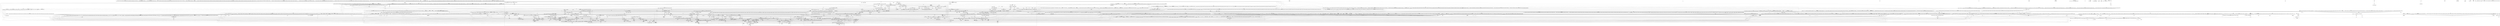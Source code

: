 strict digraph {
compound = true;
concentrate=true;
node [shape=box];

subgraph cluster0 {
style=dashed;label="bench.py";
GRAPH_DUMMY0 [shape=point, style=invis];
subgraph cluster1 {
style=solid;label="__main__";
GRAPH_DUMMY1 [shape=point, style=invis];
}
}
subgraph cluster5 {
style=dashed;label="bench_argcomplete.py";
GRAPH_DUMMY5 [shape=point, style=invis];
10 [style=solid,label="__main__"];
}
11 [style=dashed,label="empty.py"];
subgraph cluster12 {
style=dashed;label="manyparam.py";
GRAPH_DUMMY12 [shape=point, style=invis];
13 [style=solid,label="foo"];
15 [style=solid,label="test_it"];
17 [style=solid,label="test_it2"];
}
subgraph cluster19 {
style=dashed;label="skip.py";
GRAPH_DUMMY19 [shape=point, style=invis];
21 [style=solid,label="test_foo"];
}
subgraph cluster23 {
style=dashed;label="conf.py";
GRAPH_DUMMY23 [shape=point, style=invis];
59 [style=solid,label="setup"];
}
subgraph cluster61 {
style=dashed;label="conftest.py";
GRAPH_DUMMY61 [shape=point, style=invis];
}
subgraph cluster63 {
style=dashed;label="failure_demo.py";
GRAPH_DUMMY63 [shape=point, style=invis];
64 [style=solid,label="otherfunc"];
67 [style=solid,label="somefunc"];
70 [style=solid,label="otherfunc_multi"];
73 [style=solid,label="test_generative"];
76 [style=solid,label="pytest_generate_tests"];
subgraph cluster78 {
style=rounded;label="TestFailing";
GRAPH_DUMMY78 [shape=point, style=invis];
subgraph cluster79 {
style=solid;label="test_simple";
GRAPH_DUMMY79 [shape=point, style=invis];
81 [style=solid,label="f"];
82 [style=solid,label="g"];
}
83 [style=solid,label="test_simple_multiline"];
subgraph cluster85 {
style=solid;label="test_not";
GRAPH_DUMMY85 [shape=point, style=invis];
87 [style=solid,label="f"];
}
88 [style=solid,label="__init__"];
}
subgraph cluster89 {
style=rounded;label="TestSpecialisedExplanations";
GRAPH_DUMMY89 [shape=point, style=invis];
90 [style=solid,label="test_eq_text"];
92 [style=solid,label="test_eq_similar_text"];
94 [style=solid,label="test_eq_multiline_text"];
subgraph cluster96 {
style=solid;label="test_eq_long_text";
GRAPH_DUMMY96 [shape=point, style=invis];
}
subgraph cluster100 {
style=solid;label="test_eq_long_text_multiline";
GRAPH_DUMMY100 [shape=point, style=invis];
}
104 [style=solid,label="test_eq_list"];
subgraph cluster106 {
style=solid;label="test_eq_list_long";
GRAPH_DUMMY106 [shape=point, style=invis];
}
110 [style=solid,label="test_eq_dict"];
112 [style=solid,label="test_eq_set"];
114 [style=solid,label="test_eq_longer_list"];
116 [style=solid,label="test_in_list"];
subgraph cluster118 {
style=solid;label="test_not_in_text_multiline";
GRAPH_DUMMY118 [shape=point, style=invis];
}
subgraph cluster121 {
style=solid;label="test_not_in_text_single";
GRAPH_DUMMY121 [shape=point, style=invis];
}
subgraph cluster124 {
style=solid;label="test_not_in_text_single_long";
GRAPH_DUMMY124 [shape=point, style=invis];
}
subgraph cluster127 {
style=solid;label="test_not_in_text_single_long_term";
GRAPH_DUMMY127 [shape=point, style=invis];
}
130 [style=solid,label="__init__"];
}
subgraph cluster131 {
style=solid;label="test_attribute";
GRAPH_DUMMY131 [shape=point, style=invis];
132 [style=rounded,label="Foo"];
}
subgraph cluster134 {
style=solid;label="test_attribute_instance";
GRAPH_DUMMY134 [shape=point, style=invis];
135 [style=rounded,label="Foo"];
}
subgraph cluster136 {
style=solid;label="test_attribute_failure";
GRAPH_DUMMY136 [shape=point, style=invis];
137 [style=rounded,label="Foo"];
}
subgraph cluster139 {
style=solid;label="test_attribute_multiple";
GRAPH_DUMMY139 [shape=point, style=invis];
140 [style=rounded,label="Foo"];
141 [style=rounded,label="Bar"];
}
142 [style=solid,label="globf"];
subgraph cluster144 {
style=rounded;label="TestRaises";
GRAPH_DUMMY144 [shape=point, style=invis];
subgraph cluster145 {
style=solid;label="test_raises";
GRAPH_DUMMY145 [shape=point, style=invis];
}
148 [style=solid,label="test_raises_doesnt"];
150 [style=solid,label="test_raise"];
subgraph cluster152 {
style=solid;label="test_tupleerror";
GRAPH_DUMMY152 [shape=point, style=invis];
}
subgraph cluster156 {
style=solid;label="test_reinterpret_fails_with_print_for_the_fun_of_it";
GRAPH_DUMMY156 [shape=point, style=invis];
}
161 [style=solid,label="test_some_error"];
163 [style=solid,label="func1"];
165 [style=solid,label="__init__"];
}
subgraph cluster166 {
style=solid;label="test_dynamic_compile_shows_nicely";
GRAPH_DUMMY166 [shape=point, style=invis];
}
subgraph cluster171 {
style=rounded;label="TestMoreErrors";
GRAPH_DUMMY171 [shape=point, style=invis];
subgraph cluster172 {
style=solid;label="test_complex_error";
GRAPH_DUMMY172 [shape=point, style=invis];
174 [style=solid,label="f"];
175 [style=solid,label="g"];
}
subgraph cluster176 {
style=solid;label="test_z1_unpack_error";
GRAPH_DUMMY176 [shape=point, style=invis];
}
subgraph cluster181 {
style=solid;label="test_z2_type_error";
GRAPH_DUMMY181 [shape=point, style=invis];
}
subgraph cluster186 {
style=solid;label="test_startswith";
GRAPH_DUMMY186 [shape=point, style=invis];
}
subgraph cluster190 {
style=solid;label="test_startswith_nested";
GRAPH_DUMMY190 [shape=point, style=invis];
192 [style=solid,label="f"];
193 [style=solid,label="g"];
}
194 [style=solid,label="test_global_func"];
196 [style=solid,label="test_instance"];
198 [style=solid,label="test_compare"];
subgraph cluster200 {
style=solid;label="test_try_finally";
GRAPH_DUMMY200 [shape=point, style=invis];
}
203 [style=solid,label="__init__"];
}
subgraph cluster204 {
style=rounded;label="TestCustomAssertMsg";
GRAPH_DUMMY204 [shape=point, style=invis];
subgraph cluster205 {
style=solid;label="test_single_line";
GRAPH_DUMMY205 [shape=point, style=invis];
}
subgraph cluster208 {
style=solid;label="test_multiline";
GRAPH_DUMMY208 [shape=point, style=invis];
}
subgraph cluster211 {
style=solid;label="test_custom_repr";
GRAPH_DUMMY211 [shape=point, style=invis];
}
215 [style=solid,label="__init__"];
}
}
subgraph cluster216 {
style=dashed;label="conftest.py";
GRAPH_DUMMY216 [shape=point, style=invis];
subgraph cluster218 {
style=solid;label="pytest_runtest_setup";
GRAPH_DUMMY218 [shape=point, style=invis];
}
}
subgraph cluster221 {
style=dashed;label="test_hello_world.py";
GRAPH_DUMMY221 [shape=point, style=invis];
223 [style=solid,label="test_func"];
}
subgraph cluster224 {
style=dashed;label="test_failures.py";
GRAPH_DUMMY224 [shape=point, style=invis];
subgraph cluster227 {
style=solid;label="test_failure_demo_fails_properly";
GRAPH_DUMMY227 [shape=point, style=invis];
}
}
subgraph cluster231 {
style=dashed;label="test_setup_flow_example.py";
GRAPH_DUMMY231 [shape=point, style=invis];
232 [style=solid,label="setup_module"];
subgraph cluster234 {
style=rounded;label="TestStateFullThing";
GRAPH_DUMMY234 [shape=point, style=invis];
235 [style=solid,label="setup_class"];
237 [style=solid,label="teardown_class"];
239 [style=solid,label="setup_method"];
242 [style=solid,label="test_42"];
244 [style=solid,label="test_23"];
246 [style=solid,label="__init__"];
}
247 [style=solid,label="teardown_module"];
}
subgraph cluster249 {
style=dashed;label="conftest.py";
GRAPH_DUMMY249 [shape=point, style=invis];
}
subgraph cluster251 {
style=dashed;label="conftest.py";
GRAPH_DUMMY251 [shape=point, style=invis];
subgraph cluster252 {
style=solid;label="setup";
GRAPH_DUMMY252 [shape=point, style=invis];
}
subgraph cluster255 {
style=rounded;label="CostlySetup";
GRAPH_DUMMY255 [shape=point, style=invis];
256 [style=solid,label="__init__"];
259 [style=solid,label="finalize"];
}
}
subgraph cluster264 {
style=bold;label="sub_a";
GRAPH_DUMMY264 [shape=point, style=invis];
subgraph cluster261 {
style=dashed;label="test_quick.py";
GRAPH_DUMMY261 [shape=point, style=invis];
262 [style=solid,label="test_quick"];
}
265 [style=dashed,label="__init__.py"];
}
subgraph cluster271 {
style=bold;label="sub_b";
GRAPH_DUMMY271 [shape=point, style=invis];
subgraph cluster266 {
style=dashed;label="test_two.py";
GRAPH_DUMMY266 [shape=point, style=invis];
267 [style=solid,label="test_something"];
269 [style=solid,label="test_something_more"];
}
272 [style=dashed,label="__init__.py"];
}
subgraph cluster273 {
style=dashed;label="multipython.py";
GRAPH_DUMMY273 [shape=point, style=invis];
subgraph cluster275 {
style=solid;label="python1";
GRAPH_DUMMY275 [shape=point, style=invis];
}
279 [style=solid,label="python2"];
subgraph cluster282 {
style=rounded;label="Python";
GRAPH_DUMMY282 [shape=point, style=invis];
283 [style=solid,label="__init__"];
subgraph cluster289 {
style=solid;label="dumps";
GRAPH_DUMMY289 [shape=point, style=invis];
}
subgraph cluster293 {
style=solid;label="load_and_is_true";
GRAPH_DUMMY293 [shape=point, style=invis];
}
}
297 [style=solid,label="test_basic_objects"];
}
subgraph cluster326 {
style=bold;label="nonpython";
GRAPH_DUMMY326 [shape=point, style=invis];
subgraph cluster301 {
style=dashed;label="conftest.py";
GRAPH_DUMMY301 [shape=point, style=invis];
302 [style=solid,label="pytest_collect_file"];
subgraph cluster305 {
style=rounded;label="YamlFile";
GRAPH_DUMMY305 [shape=point, style=invis];
subgraph cluster306 {
style=solid;label="collect";
GRAPH_DUMMY306 [shape=point, style=invis];
}
309 [style=solid,label="__init__"];
}
subgraph cluster310 {
style=rounded;label="YamlItem";
GRAPH_DUMMY310 [shape=point, style=invis];
311 [style=solid,label="__init__"];
317 [style=solid,label="runtest"];
319 [style=solid,label="repr_failure"];
322 [style=solid,label="reportinfo"];
}
subgraph cluster324 {
style=rounded;label="YamlException";
GRAPH_DUMMY324 [shape=point, style=invis];
325 [style=solid,label="__init__"];
}
}
327 [style=dashed,label="__init__.py"];
}
subgraph cluster328 {
style=dashed;label="conftest.py";
GRAPH_DUMMY328 [shape=point, style=invis];
subgraph cluster330 {
style=rounded;label="DummyCollector";
GRAPH_DUMMY330 [shape=point, style=invis];
331 [style=solid,label="collect"];
333 [style=solid,label="__init__"];
}
subgraph cluster334 {
style=solid;label="pytest_pycollect_makemodule";
GRAPH_DUMMY334 [shape=point, style=invis];
}
}
subgraph cluster338 {
style=dashed;label="test_py2.py";
GRAPH_DUMMY338 [shape=point, style=invis];
339 [style=solid,label="test_exception_syntax"];
}
subgraph cluster340 {
style=dashed;label="test_py3.py";
GRAPH_DUMMY340 [shape=point, style=invis];
341 [style=solid,label="test_exception_syntax"];
}
subgraph cluster342 {
style=dashed;label="pythoncollection.py";
GRAPH_DUMMY342 [shape=point, style=invis];
343 [style=solid,label="test_function"];
subgraph cluster344 {
style=rounded;label="TestClass";
GRAPH_DUMMY344 [shape=point, style=invis];
345 [style=solid,label="test_method"];
347 [style=solid,label="test_anothermethod"];
349 [style=solid,label="__init__"];
}
}
subgraph cluster350 {
style=dashed;label="xfail_demo.py";
GRAPH_DUMMY350 [shape=point, style=invis];
352 [style=solid,label="test_hello"];
353 [style=solid,label="test_hello2"];
354 [style=solid,label="test_hello3"];
355 [style=solid,label="test_hello4"];
356 [style=solid,label="test_hello5"];
357 [style=solid,label="test_hello6"];
subgraph cluster358 {
style=solid;label="test_hello7";
GRAPH_DUMMY358 [shape=point, style=invis];
}
}
subgraph cluster361 {
style=dashed;label="flask_theme_support.py";
GRAPH_DUMMY361 [shape=point, style=invis];
subgraph cluster362 {
style=rounded;label="FlaskyStyle";
GRAPH_DUMMY362 [shape=point, style=invis];
366 [style=solid,label="__init__"];
}
}
subgraph cluster367 {
style=dashed;label="get_issues.py";
GRAPH_DUMMY367 [shape=point, style=invis];
subgraph cluster369 {
style=solid;label="get_issues";
GRAPH_DUMMY369 [shape=point, style=invis];
}
subgraph cluster377 {
style=solid;label="main";
GRAPH_DUMMY377 [shape=point, style=invis];
}
subgraph cluster382 {
style=solid;label="_get_kind";
GRAPH_DUMMY382 [shape=point, style=invis];
}
subgraph cluster385 {
style=solid;label="report";
GRAPH_DUMMY385 [shape=point, style=invis];
}
subgraph cluster392 {
style=solid;label="__main__";
GRAPH_DUMMY392 [shape=point, style=invis];
}
}
subgraph cluster395 {
style=dashed;label="setup.py";
GRAPH_DUMMY395 [shape=point, style=invis];
396 [style=solid,label="__main__"];
}
subgraph cluster397 {
style=dashed;label="release.py";
GRAPH_DUMMY397 [shape=point, style=invis];
subgraph cluster398 {
style=solid;label="announce";
GRAPH_DUMMY398 [shape=point, style=invis];
}
412 [style=solid,label="regen"];
413 [style=solid,label="fix_formatting"];
subgraph cluster414 {
style=solid;label="pre_release";
GRAPH_DUMMY414 [shape=point, style=invis];
}
subgraph cluster417 {
style=solid;label="changelog";
GRAPH_DUMMY417 [shape=point, style=invis];
}
subgraph cluster421 {
style=solid;label="main";
GRAPH_DUMMY421 [shape=point, style=invis];
}
424 [style=solid,label="__main__"];
}
subgraph cluster425 {
style=dashed;label="setup.py";
GRAPH_DUMMY425 [shape=point, style=invis];
subgraph cluster428 {
style=solid;label="get_environment_marker_support_level";
GRAPH_DUMMY428 [shape=point, style=invis];
}
subgraph cluster430 {
style=solid;label="main";
GRAPH_DUMMY430 [shape=point, style=invis];
}
435 [style=solid,label="__main__"];
}
subgraph cluster436 {
style=dashed;label="pytest.py";
GRAPH_DUMMY436 [shape=point, style=invis];
439 [style=solid,label="__main__"];
}
subgraph cluster6763 {
style=bold;label="_pytest";
GRAPH_DUMMY6763 [shape=point, style=invis];
subgraph cluster906 {
style=bold;label="assertion";
GRAPH_DUMMY906 [shape=point, style=invis];
subgraph cluster440 {
style=dashed;label="rewrite.py";
GRAPH_DUMMY440 [shape=point, style=invis];
448 [style=solid,label="ast_Call"];
452 [style=solid,label="spec_from_file_location"];
subgraph cluster455 {
style=rounded;label="AssertionRewritingHook";
GRAPH_DUMMY455 [shape=point, style=invis];
456 [style=solid,label="__init__"];
469 [style=solid,label="set_session"];
472 [style=solid,label="_imp_find_module"];
subgraph cluster476 {
style=solid;label="find_module";
GRAPH_DUMMY476 [shape=point, style=invis];
}
subgraph cluster496 {
style=solid;label="_early_rewrite_bailout";
GRAPH_DUMMY496 [shape=point, style=invis];
}
subgraph cluster503 {
style=solid;label="_should_rewrite";
GRAPH_DUMMY503 [shape=point, style=invis];
}
509 [style=solid,label="_is_marked_for_rewrite"];
subgraph cluster513 {
style=solid;label="mark_rewrite";
GRAPH_DUMMY513 [shape=point, style=invis];
}
517 [style=solid,label="_warn_already_imported"];
subgraph cluster520 {
style=solid;label="load_module";
GRAPH_DUMMY520 [shape=point, style=invis];
}
subgraph cluster526 {
style=solid;label="is_package";
GRAPH_DUMMY526 [shape=point, style=invis];
}
533 [style=solid,label="_register_with_pkg_resources"];
535 [style=solid,label="get_data"];
}
subgraph cluster538 {
style=solid;label="_write_pyc";
GRAPH_DUMMY538 [shape=point, style=invis];
}
subgraph cluster549 {
style=solid;label="_rewrite_test";
GRAPH_DUMMY549 [shape=point, style=invis];
}
subgraph cluster559 {
style=solid;label="_read_pyc";
GRAPH_DUMMY559 [shape=point, style=invis];
}
568 [style=solid,label="rewrite_asserts"];
subgraph cluster572 {
style=solid;label="_saferepr";
GRAPH_DUMMY572 [shape=point, style=invis];
}
subgraph cluster575 {
style=solid;label="_format_assertmsg";
GRAPH_DUMMY575 [shape=point, style=invis];
}
578 [style=solid,label="_should_repr_global_name"];
subgraph cluster580 {
style=solid;label="_format_boolop";
GRAPH_DUMMY580 [shape=point, style=invis];
}
subgraph cluster584 {
style=solid;label="_call_reprcompare";
GRAPH_DUMMY584 [shape=point, style=invis];
}
595 [style=solid,label="_NameConstant"];
subgraph cluster597 {
style=solid;label="set_location";
GRAPH_DUMMY597 [shape=point, style=invis];
601 [style=solid,label="_fix"];
}
subgraph cluster605 {
style=rounded;label="AssertionRewriter";
GRAPH_DUMMY605 [shape=point, style=invis];
606 [style=solid,label="__init__"];
subgraph cluster612 {
style=solid;label="run";
GRAPH_DUMMY612 [shape=point, style=invis];
}
624 [style=solid,label="is_rewrite_disabled"];
subgraph cluster626 {
style=solid;label="variable";
GRAPH_DUMMY626 [shape=point, style=invis];
}
subgraph cluster629 {
style=solid;label="assign";
GRAPH_DUMMY629 [shape=point, style=invis];
}
633 [style=solid,label="display"];
subgraph cluster636 {
style=solid;label="helper";
GRAPH_DUMMY636 [shape=point, style=invis];
}
subgraph cluster642 {
style=solid;label="builtin";
GRAPH_DUMMY642 [shape=point, style=invis];
}
subgraph cluster646 {
style=solid;label="explanation_param";
GRAPH_DUMMY646 [shape=point, style=invis];
}
650 [style=solid,label="push_format_context"];
subgraph cluster652 {
style=solid;label="pop_format_context";
GRAPH_DUMMY652 [shape=point, style=invis];
}
subgraph cluster660 {
style=solid;label="generic_visit";
GRAPH_DUMMY660 [shape=point, style=invis];
}
subgraph cluster664 {
style=solid;label="visit_Assert";
GRAPH_DUMMY664 [shape=point, style=invis];
}
subgraph cluster680 {
style=solid;label="visit_Name";
GRAPH_DUMMY680 [shape=point, style=invis];
}
subgraph cluster688 {
style=solid;label="visit_BoolOp";
GRAPH_DUMMY688 [shape=point, style=invis];
}
subgraph cluster706 {
style=solid;label="visit_UnaryOp";
GRAPH_DUMMY706 [shape=point, style=invis];
}
subgraph cluster713 {
style=solid;label="visit_BinOp";
GRAPH_DUMMY713 [shape=point, style=invis];
}
subgraph cluster723 {
style=solid;label="visit_Call_35";
GRAPH_DUMMY723 [shape=point, style=invis];
}
subgraph cluster736 {
style=solid;label="visit_Starred";
GRAPH_DUMMY736 [shape=point, style=invis];
}
subgraph cluster741 {
style=solid;label="visit_Call_legacy";
GRAPH_DUMMY741 [shape=point, style=invis];
}
subgraph cluster758 {
style=solid;label="visit_Attribute";
GRAPH_DUMMY758 [shape=point, style=invis];
}
subgraph cluster767 {
style=solid;label="visit_Compare";
GRAPH_DUMMY767 [shape=point, style=invis];
}
}
}
subgraph cluster786 {
style=dashed;label="truncate.py";
GRAPH_DUMMY786 [shape=point, style=invis];
790 [style=solid,label="truncate_if_required"];
subgraph cluster794 {
style=solid;label="_should_truncate_item";
GRAPH_DUMMY794 [shape=point, style=invis];
}
subgraph cluster797 {
style=solid;label="_running_on_ci";
GRAPH_DUMMY797 [shape=point, style=invis];
}
subgraph cluster799 {
style=solid;label="_truncate_explanation";
GRAPH_DUMMY799 [shape=point, style=invis];
}
subgraph cluster808 {
style=solid;label="_truncate_by_char_count";
GRAPH_DUMMY808 [shape=point, style=invis];
}
}
subgraph cluster815 {
style=dashed;label="util.py";
GRAPH_DUMMY815 [shape=point, style=invis];
818 [style=solid,label="ecu"];
subgraph cluster820 {
style=solid;label="format_explanation";
GRAPH_DUMMY820 [shape=point, style=invis];
}
subgraph cluster824 {
style=solid;label="_split_explanation";
GRAPH_DUMMY824 [shape=point, style=invis];
}
subgraph cluster828 {
style=solid;label="_format_lines";
GRAPH_DUMMY828 [shape=point, style=invis];
}
subgraph cluster836 {
style=solid;label="assertrepr_compare";
GRAPH_DUMMY836 [shape=point, style=invis];
845 [style=solid,label="issequence"];
847 [style=solid,label="istext"];
849 [style=solid,label="isdict"];
851 [style=solid,label="isset"];
853 [style=solid,label="isiterable"];
}
subgraph cluster858 {
style=solid;label="_diff_text";
GRAPH_DUMMY858 [shape=point, style=invis];
863 [style=solid,label="escape_for_readable_diff"];
}
subgraph cluster867 {
style=solid;label="_compare_eq_iterable";
GRAPH_DUMMY867 [shape=point, style=invis];
}
subgraph cluster874 {
style=solid;label="_compare_eq_sequence";
GRAPH_DUMMY874 [shape=point, style=invis];
}
subgraph cluster879 {
style=solid;label="_compare_eq_set";
GRAPH_DUMMY879 [shape=point, style=invis];
}
subgraph cluster886 {
style=solid;label="_compare_eq_dict";
GRAPH_DUMMY886 [shape=point, style=invis];
}
subgraph cluster896 {
style=solid;label="_notin_text";
GRAPH_DUMMY896 [shape=point, style=invis];
}
}
subgraph cluster907 {
style=dashed;label="__init__.py";
GRAPH_DUMMY907 [shape=point, style=invis];
subgraph cluster908 {
style=solid;label="pytest_addoption";
GRAPH_DUMMY908 [shape=point, style=invis];
}
subgraph cluster911 {
style=solid;label="register_assert_rewrite";
GRAPH_DUMMY911 [shape=point, style=invis];
}
subgraph cluster915 {
style=rounded;label="DummyRewriteHook";
GRAPH_DUMMY915 [shape=point, style=invis];
916 [style=solid,label="mark_rewrite"];
919 [style=solid,label="__init__"];
}
subgraph cluster920 {
style=rounded;label="AssertionState";
GRAPH_DUMMY920 [shape=point, style=invis];
921 [style=solid,label="__init__"];
}
subgraph cluster928 {
style=solid;label="install_importhook";
GRAPH_DUMMY928 [shape=point, style=invis];
930 [style=solid,label="undo"];
}
subgraph cluster931 {
style=solid;label="pytest_collection";
GRAPH_DUMMY931 [shape=point, style=invis];
}
subgraph cluster934 {
style=solid;label="pytest_runtest_setup";
GRAPH_DUMMY934 [shape=point, style=invis];
936 [style=solid,label="callbinrepr"];
}
940 [style=solid,label="pytest_runtest_teardown"];
subgraph cluster942 {
style=solid;label="pytest_sessionfinish";
GRAPH_DUMMY942 [shape=point, style=invis];
}
}
}
subgraph cluster1649 {
style=bold;label="config";
GRAPH_DUMMY1649 [shape=point, style=invis];
subgraph cluster1451 {
style=dashed;label="argparsing.py";
GRAPH_DUMMY1451 [shape=point, style=invis];
subgraph cluster1453 {
style=rounded;label="Parser";
GRAPH_DUMMY1453 [shape=point, style=invis];
1454 [style=solid,label="__init__"];
1465 [style=solid,label="processoption"];
subgraph cluster1468 {
style=solid;label="getgroup";
GRAPH_DUMMY1468 [shape=point, style=invis];
}
1475 [style=solid,label="addoption"];
1479 [style=solid,label="parse"];
subgraph cluster1483 {
style=solid;label="_getparser";
GRAPH_DUMMY1483 [shape=point, style=invis];
}
subgraph cluster1491 {
style=solid;label="parse_setoption";
GRAPH_DUMMY1491 [shape=point, style=invis];
}
1497 [style=solid,label="parse_known_args"];
subgraph cluster1501 {
style=solid;label="parse_known_and_unknown_args";
GRAPH_DUMMY1501 [shape=point, style=invis];
}
1506 [style=solid,label="addini"];
}
subgraph cluster1512 {
style=rounded;label="ArgumentError";
GRAPH_DUMMY1512 [shape=point, style=invis];
1513 [style=solid,label="__init__"];
1519 [style=solid,label="__str__"];
}
subgraph cluster1521 {
style=rounded;label="Argument";
GRAPH_DUMMY1521 [shape=point, style=invis];
subgraph cluster1523 {
style=solid;label="__init__";
GRAPH_DUMMY1523 [shape=point, style=invis];
}
1538 [style=solid,label="names"];
subgraph cluster1540 {
style=solid;label="attrs";
GRAPH_DUMMY1540 [shape=point, style=invis];
}
1544 [style=solid,label="_set_opt_strings"];
subgraph cluster1547 {
style=solid;label="__repr__";
GRAPH_DUMMY1547 [shape=point, style=invis];
}
}
subgraph cluster1550 {
style=rounded;label="OptionGroup";
GRAPH_DUMMY1550 [shape=point, style=invis];
1551 [style=solid,label="__init__"];
subgraph cluster1560 {
style=solid;label="addoption";
GRAPH_DUMMY1560 [shape=point, style=invis];
}
subgraph cluster1566 {
style=solid;label="_addoption";
GRAPH_DUMMY1566 [shape=point, style=invis];
}
1571 [style=solid,label="_addoption_instance"];
}
subgraph cluster1575 {
style=rounded;label="MyOptionParser";
GRAPH_DUMMY1575 [shape=point, style=invis];
1576 [style=solid,label="__init__"];
subgraph cluster1582 {
style=solid;label="error";
GRAPH_DUMMY1582 [shape=point, style=invis];
}
subgraph cluster1586 {
style=solid;label="parse_args";
GRAPH_DUMMY1586 [shape=point, style=invis];
}
}
subgraph cluster1592 {
style=rounded;label="DropShorterLongHelpFormatter";
GRAPH_DUMMY1592 [shape=point, style=invis];
subgraph cluster1593 {
style=solid;label="_format_action_invocation";
GRAPH_DUMMY1593 [shape=point, style=invis];
}
1605 [style=solid,label="__init__"];
}
}
subgraph cluster1606 {
style=dashed;label="exceptions.py";
GRAPH_DUMMY1606 [shape=point, style=invis];
subgraph cluster1607 {
style=rounded;label="UsageError";
GRAPH_DUMMY1607 [shape=point, style=invis];
1608 [style=solid,label="__init__"];
}
subgraph cluster1609 {
style=rounded;label="PrintHelp";
GRAPH_DUMMY1609 [shape=point, style=invis];
1610 [style=solid,label="__init__"];
}
}
subgraph cluster1611 {
style=dashed;label="findpaths.py";
GRAPH_DUMMY1611 [shape=point, style=invis];
1612 [style=solid,label="exists"];
subgraph cluster1615 {
style=solid;label="getcfg";
GRAPH_DUMMY1615 [shape=point, style=invis];
}
subgraph cluster1622 {
style=solid;label="get_common_ancestor";
GRAPH_DUMMY1622 [shape=point, style=invis];
}
subgraph cluster1626 {
style=solid;label="get_dirs_from_args";
GRAPH_DUMMY1626 [shape=point, style=invis];
1628 [style=solid,label="is_option"];
1630 [style=solid,label="get_file_part_from_node_id"];
1632 [style=solid,label="get_dir_from_path"];
}
subgraph cluster1635 {
style=solid;label="determine_setup";
GRAPH_DUMMY1635 [shape=point, style=invis];
}
}
subgraph cluster1650 {
style=dashed;label="__init__.py";
GRAPH_DUMMY1650 [shape=point, style=invis];
subgraph cluster1653 {
style=rounded;label="ConftestImportFailure";
GRAPH_DUMMY1653 [shape=point, style=invis];
1654 [style=solid,label="__init__"];
subgraph cluster1660 {
style=solid;label="__str__";
GRAPH_DUMMY1660 [shape=point, style=invis];
}
}
subgraph cluster1666 {
style=solid;label="main";
GRAPH_DUMMY1666 [shape=point, style=invis];
}
subgraph cluster1671 {
style=rounded;label="cmdline";
GRAPH_DUMMY1671 [shape=point, style=invis];
1673 [style=solid,label="__init__"];
}
1674 [style=solid,label="filename_arg"];
1677 [style=solid,label="directory_arg"];
subgraph cluster1682 {
style=solid;label="get_config";
GRAPH_DUMMY1682 [shape=point, style=invis];
}
1685 [style=solid,label="get_plugin_manager"];
subgraph cluster1686 {
style=solid;label="_prepareconfig";
GRAPH_DUMMY1686 [shape=point, style=invis];
}
subgraph cluster1692 {
style=rounded;label="PytestPluginManager";
GRAPH_DUMMY1692 [shape=point, style=invis];
subgraph cluster1693 {
style=solid;label="__init__";
GRAPH_DUMMY1693 [shape=point, style=invis];
}
subgraph cluster1705 {
style=solid;label="addhooks";
GRAPH_DUMMY1705 [shape=point, style=invis];
}
subgraph cluster1709 {
style=solid;label="parse_hookimpl_opts";
GRAPH_DUMMY1709 [shape=point, style=invis];
}
subgraph cluster1715 {
style=solid;label="parse_hookspec_opts";
GRAPH_DUMMY1715 [shape=point, style=invis];
}
subgraph cluster1721 {
style=solid;label="register";
GRAPH_DUMMY1721 [shape=point, style=invis];
}
1726 [style=solid,label="getplugin"];
1729 [style=solid,label="hasplugin"];
1732 [style=solid,label="pytest_configure"];
subgraph cluster1735 {
style=solid;label="_warn";
GRAPH_DUMMY1735 [shape=point, style=invis];
}
subgraph cluster1739 {
style=solid;label="_set_initial_conftests";
GRAPH_DUMMY1739 [shape=point, style=invis];
}
1748 [style=solid,label="_try_load_conftest"];
subgraph cluster1751 {
style=solid;label="_getconftestmodules";
GRAPH_DUMMY1751 [shape=point, style=invis];
}
subgraph cluster1757 {
style=solid;label="_rget_with_confmod";
GRAPH_DUMMY1757 [shape=point, style=invis];
}
subgraph cluster1762 {
style=solid;label="_importconftest";
GRAPH_DUMMY1762 [shape=point, style=invis];
}
1768 [style=solid,label="consider_preparse"];
subgraph cluster1771 {
style=solid;label="consider_pluginarg";
GRAPH_DUMMY1771 [shape=point, style=invis];
}
1775 [style=solid,label="consider_conftest"];
1778 [style=solid,label="consider_env"];
1780 [style=solid,label="consider_module"];
subgraph cluster1783 {
style=solid;label="_import_plugin_specs";
GRAPH_DUMMY1783 [shape=point, style=invis];
}
subgraph cluster1787 {
style=solid;label="import_plugin";
GRAPH_DUMMY1787 [shape=point, style=invis];
}
}
1795 [style=solid,label="_get_plugin_specs_as_list"];
1797 [style=solid,label="_ensure_removed_sysmodule"];
subgraph cluster1799 {
style=rounded;label="Notset";
GRAPH_DUMMY1799 [shape=point, style=invis];
1800 [style=solid,label="__repr__"];
1802 [style=solid,label="__init__"];
}
subgraph cluster1804 {
style=solid;label="_iter_rewritable_modules";
GRAPH_DUMMY1804 [shape=point, style=invis];
}
subgraph cluster1811 {
style=rounded;label="Config";
GRAPH_DUMMY1811 [shape=point, style=invis];
subgraph cluster1812 {
style=solid;label="__init__";
GRAPH_DUMMY1812 [shape=point, style=invis];
1827 [style=solid,label="do_setns"];
}
1829 [style=solid,label="add_cleanup"];
1832 [style=solid,label="_do_configure"];
subgraph cluster1834 {
style=solid;label="_ensure_unconfigure";
GRAPH_DUMMY1834 [shape=point, style=invis];
}
subgraph cluster1837 {
style=solid;label="warn";
GRAPH_DUMMY1837 [shape=point, style=invis];
}
1846 [style=solid,label="get_terminal_writer"];
1848 [style=solid,label="pytest_cmdline_parse"];
subgraph cluster1852 {
style=solid;label="notify_exception";
GRAPH_DUMMY1852 [shape=point, style=invis];
}
subgraph cluster1859 {
style=solid;label="cwd_relative_nodeid";
GRAPH_DUMMY1859 [shape=point, style=invis];
}
subgraph cluster1863 {
style=solid;label="fromdictargs";
GRAPH_DUMMY1863 [shape=point, style=invis];
}
1868 [style=solid,label="_processopt"];
1871 [style=solid,label="pytest_load_initial_conftests"];
subgraph cluster1874 {
style=solid;label="_initini";
GRAPH_DUMMY1874 [shape=point, style=invis];
}
subgraph cluster1880 {
style=solid;label="_consider_importhook";
GRAPH_DUMMY1880 [shape=point, style=invis];
}
subgraph cluster1887 {
style=solid;label="_mark_plugins_for_rewrite";
GRAPH_DUMMY1887 [shape=point, style=invis];
}
subgraph cluster1892 {
style=solid;label="_preparse";
GRAPH_DUMMY1892 [shape=point, style=invis];
}
subgraph cluster1899 {
style=solid;label="_checkversion";
GRAPH_DUMMY1899 [shape=point, style=invis];
}
subgraph cluster1904 {
style=solid;label="parse";
GRAPH_DUMMY1904 [shape=point, style=invis];
}
subgraph cluster1909 {
style=solid;label="addinivalue_line";
GRAPH_DUMMY1909 [shape=point, style=invis];
}
1914 [style=solid,label="getini"];
subgraph cluster1917 {
style=solid;label="_getini";
GRAPH_DUMMY1917 [shape=point, style=invis];
}
subgraph cluster1926 {
style=solid;label="_getconftest_pathlist";
GRAPH_DUMMY1926 [shape=point, style=invis];
}
subgraph cluster1935 {
style=solid;label="_get_override_ini_value";
GRAPH_DUMMY1935 [shape=point, style=invis];
}
subgraph cluster1941 {
style=solid;label="getoption";
GRAPH_DUMMY1941 [shape=point, style=invis];
}
1947 [style=solid,label="getvalue"];
1951 [style=solid,label="getvalueorskip"];
}
1955 [style=solid,label="_assertion_supported"];
1956 [style=solid,label="_warn_about_missing_assertion"];
subgraph cluster1958 {
style=solid;label="setns";
GRAPH_DUMMY1958 [shape=point, style=invis];
}
subgraph cluster1963 {
style=solid;label="create_terminal_writer";
GRAPH_DUMMY1963 [shape=point, style=invis];
}
1968 [style=solid,label="_strtobool"];
}
}
subgraph cluster3669 {
style=bold;label="mark";
GRAPH_DUMMY3669 [shape=point, style=invis];
subgraph cluster3424 {
style=dashed;label="evaluate.py";
GRAPH_DUMMY3424 [shape=point, style=invis];
subgraph cluster3425 {
style=solid;label="cached_eval";
GRAPH_DUMMY3425 [shape=point, style=invis];
}
subgraph cluster3430 {
style=rounded;label="MarkEvaluator";
GRAPH_DUMMY3430 [shape=point, style=invis];
3431 [style=solid,label="__init__"];
3439 [style=solid,label="__bool__"];
3442 [style=solid,label="wasvalid"];
3444 [style=solid,label="_get_marks"];
subgraph cluster3446 {
style=solid;label="invalidraise";
GRAPH_DUMMY3446 [shape=point, style=invis];
}
subgraph cluster3450 {
style=solid;label="istrue";
GRAPH_DUMMY3450 [shape=point, style=invis];
}
subgraph cluster3453 {
style=solid;label="_getglobals";
GRAPH_DUMMY3453 [shape=point, style=invis];
}
subgraph cluster3456 {
style=solid;label="_istrue";
GRAPH_DUMMY3456 [shape=point, style=invis];
}
3462 [style=solid,label="get"];
subgraph cluster3466 {
style=solid;label="getexplanation";
GRAPH_DUMMY3466 [shape=point, style=invis];
}
}
}
subgraph cluster3469 {
style=dashed;label="legacy.py";
GRAPH_DUMMY3469 [shape=point, style=invis];
subgraph cluster3470 {
style=rounded;label="MarkMapping";
GRAPH_DUMMY3470 [shape=point, style=invis];
subgraph cluster3472 {
style=solid;label="from_item";
GRAPH_DUMMY3472 [shape=point, style=invis];
}
3476 [style=solid,label="__getitem__"];
3479 [style=solid,label="__init__"];
}
subgraph cluster3480 {
style=rounded;label="KeywordMapping";
GRAPH_DUMMY3480 [shape=point, style=invis];
3481 [style=solid,label="__init__"];
subgraph cluster3485 {
style=solid;label="from_item";
GRAPH_DUMMY3485 [shape=point, style=invis];
}
3489 [style=solid,label="__getitem__"];
}
3493 [style=solid,label="matchmark"];
subgraph cluster3496 {
style=solid;label="matchkeyword";
GRAPH_DUMMY3496 [shape=point, style=invis];
}
}
subgraph cluster3500 {
style=dashed;label="structures.py";
GRAPH_DUMMY3500 [shape=point, style=invis];
subgraph cluster3502 {
style=solid;label="alias";
GRAPH_DUMMY3502 [shape=point, style=invis];
3506 [style=solid,label="warned"];
}
3508 [style=solid,label="istestfunc"];
subgraph cluster3510 {
style=solid;label="get_empty_parameterset_mark";
GRAPH_DUMMY3510 [shape=point, style=invis];
}
subgraph cluster3519 {
style=rounded;label="ParameterSet";
GRAPH_DUMMY3519 [shape=point, style=invis];
subgraph cluster3520 {
style=solid;label="param";
GRAPH_DUMMY3520 [shape=point, style=invis];
3525 [style=solid,label="param_extract_id"];
}
subgraph cluster3528 {
style=solid;label="extract_from";
GRAPH_DUMMY3528 [shape=point, style=invis];
}
subgraph cluster3535 {
style=solid;label="_for_parametrize";
GRAPH_DUMMY3535 [shape=point, style=invis];
}
3545 [style=solid,label="__init__"];
}
subgraph cluster3546 {
style=rounded;label="Mark";
GRAPH_DUMMY3546 [shape=point, style=invis];
3550 [style=solid,label="combined_with"];
3553 [style=solid,label="__init__"];
}
subgraph cluster3554 {
style=rounded;label="MarkDecorator";
GRAPH_DUMMY3554 [shape=point, style=invis];
3559 [style=solid,label="markname"];
3561 [style=solid,label="__eq__"];
3564 [style=solid,label="__repr__"];
subgraph cluster3566 {
style=solid;label="with_args";
GRAPH_DUMMY3566 [shape=point, style=invis];
}
subgraph cluster3571 {
style=solid;label="__call__";
GRAPH_DUMMY3571 [shape=point, style=invis];
}
3577 [style=solid,label="__init__"];
}
subgraph cluster3578 {
style=solid;label="get_unpacked_marks";
GRAPH_DUMMY3578 [shape=point, style=invis];
}
3581 [style=solid,label="normalize_mark_list"];
3583 [style=solid,label="store_mark"];
subgraph cluster3586 {
style=solid;label="store_legacy_markinfo";
GRAPH_DUMMY3586 [shape=point, style=invis];
}
3590 [style=solid,label="transfer_markers"];
subgraph cluster3594 {
style=solid;label="_marked";
GRAPH_DUMMY3594 [shape=point, style=invis];
}
subgraph cluster3598 {
style=rounded;label="MarkInfo";
GRAPH_DUMMY3598 [shape=point, style=invis];
3600 [style=solid,label="validate_marks"];
3608 [style=solid,label="for_mark"];
3611 [style=solid,label="__repr__"];
3613 [style=solid,label="add_mark"];
3616 [style=solid,label="__iter__"];
3618 [style=solid,label="__init__"];
}
subgraph cluster3619 {
style=rounded;label="MarkGenerator";
GRAPH_DUMMY3619 [shape=point, style=invis];
3621 [style=solid,label="__getattr__"];
subgraph cluster3624 {
style=solid;label="_check";
GRAPH_DUMMY3624 [shape=point, style=invis];
}
3629 [style=solid,label="__init__"];
}
subgraph cluster3631 {
style=rounded;label="NodeKeywords";
GRAPH_DUMMY3631 [shape=point, style=invis];
3632 [style=solid,label="__init__"];
3638 [style=solid,label="__getitem__"];
3641 [style=solid,label="__setitem__"];
3645 [style=solid,label="__delitem__"];
subgraph cluster3648 {
style=solid;label="__iter__";
GRAPH_DUMMY3648 [shape=point, style=invis];
}
subgraph cluster3651 {
style=solid;label="_seen";
GRAPH_DUMMY3651 [shape=point, style=invis];
}
3654 [style=solid,label="__len__"];
3656 [style=solid,label="__repr__"];
}
subgraph cluster3658 {
style=rounded;label="NodeMarkers";
GRAPH_DUMMY3658 [shape=point, style=invis];
3660 [style=solid,label="update"];
3663 [style=solid,label="find"];
3666 [style=solid,label="__iter__"];
3668 [style=solid,label="__init__"];
}
}
subgraph cluster3670 {
style=dashed;label="__init__.py";
GRAPH_DUMMY3670 [shape=point, style=invis];
subgraph cluster3672 {
style=rounded;label="MarkerError";
GRAPH_DUMMY3672 [shape=point, style=invis];
3673 [style=solid,label="__init__"];
}
3674 [style=solid,label="param"];
subgraph cluster3677 {
style=solid;label="pytest_addoption";
GRAPH_DUMMY3677 [shape=point, style=invis];
}
subgraph cluster3680 {
style=solid;label="pytest_cmdline_main";
GRAPH_DUMMY3680 [shape=point, style=invis];
}
subgraph cluster3686 {
style=solid;label="deselect_by_keyword";
GRAPH_DUMMY3686 [shape=point, style=invis];
}
subgraph cluster3694 {
style=solid;label="deselect_by_mark";
GRAPH_DUMMY3694 [shape=point, style=invis];
}
3701 [style=solid,label="pytest_collection_modifyitems"];
subgraph cluster3704 {
style=solid;label="pytest_configure";
GRAPH_DUMMY3704 [shape=point, style=invis];
}
3707 [style=solid,label="pytest_unconfigure"];
}
}
subgraph cluster6761 {
style=bold;label="_code";
GRAPH_DUMMY6761 [shape=point, style=invis];
subgraph cluster6191 {
style=dashed;label="code.py";
GRAPH_DUMMY6191 [shape=point, style=invis];
subgraph cluster6193 {
style=rounded;label="Code";
GRAPH_DUMMY6193 [shape=point, style=invis];
6194 [style=solid,label="__init__"];
6201 [style=solid,label="__eq__"];
6205 [style=solid,label="__ne__"];
subgraph cluster6208 {
style=solid;label="path";
GRAPH_DUMMY6208 [shape=point, style=invis];
}
subgraph cluster6211 {
style=solid;label="fullsource";
GRAPH_DUMMY6211 [shape=point, style=invis];
}
6215 [style=solid,label="source"];
subgraph cluster6217 {
style=solid;label="getargs";
GRAPH_DUMMY6217 [shape=point, style=invis];
}
}
subgraph cluster6222 {
style=rounded;label="Frame";
GRAPH_DUMMY6222 [shape=point, style=invis];
6223 [style=solid,label="__init__"];
6231 [style=solid,label="statement"];
subgraph cluster6233 {
style=solid;label="eval";
GRAPH_DUMMY6233 [shape=point, style=invis];
}
subgraph cluster6238 {
style=solid;label="exec_";
GRAPH_DUMMY6238 [shape=point, style=invis];
}
6243 [style=solid,label="repr"];
6246 [style=solid,label="is_true"];
subgraph cluster6249 {
style=solid;label="getargs";
GRAPH_DUMMY6249 [shape=point, style=invis];
}
}
subgraph cluster6253 {
style=rounded;label="TracebackEntry";
GRAPH_DUMMY6253 [shape=point, style=invis];
6256 [style=solid,label="__init__"];
6263 [style=solid,label="set_repr_style"];
6266 [style=solid,label="frame"];
6268 [style=solid,label="relline"];
6270 [style=solid,label="__repr__"];
subgraph cluster6272 {
style=solid;label="statement";
GRAPH_DUMMY6272 [shape=point, style=invis];
}
6275 [style=solid,label="path"];
6277 [style=solid,label="getlocals"];
6280 [style=solid,label="getfirstlinesource"];
subgraph cluster6282 {
style=solid;label="getsource";
GRAPH_DUMMY6282 [shape=point, style=invis];
}
subgraph cluster6293 {
style=solid;label="ishidden";
GRAPH_DUMMY6293 [shape=point, style=invis];
}
subgraph cluster6296 {
style=solid;label="__str__";
GRAPH_DUMMY6296 [shape=point, style=invis];
}
6301 [style=solid,label="name"];
}
subgraph cluster6304 {
style=rounded;label="Traceback";
GRAPH_DUMMY6304 [shape=point, style=invis];
subgraph cluster6306 {
style=solid;label="__init__";
GRAPH_DUMMY6306 [shape=point, style=invis];
6311 [style=solid,label="f"];
}
subgraph cluster6313 {
style=solid;label="cut";
GRAPH_DUMMY6313 [shape=point, style=invis];
}
subgraph cluster6321 {
style=solid;label="__getitem__";
GRAPH_DUMMY6321 [shape=point, style=invis];
}
6325 [style=solid,label="filter"];
subgraph cluster6328 {
style=solid;label="getcrashentry";
GRAPH_DUMMY6328 [shape=point, style=invis];
}
subgraph cluster6331 {
style=solid;label="recursionindex";
GRAPH_DUMMY6331 [shape=point, style=invis];
}
}
subgraph cluster6339 {
style=rounded;label="ExceptionInfo";
GRAPH_DUMMY6339 [shape=point, style=invis];
6342 [style=solid,label="__init__"];
6353 [style=solid,label="__repr__"];
subgraph cluster6355 {
style=solid;label="exconly";
GRAPH_DUMMY6355 [shape=point, style=invis];
}
6360 [style=solid,label="errisinstance"];
subgraph cluster6363 {
style=solid;label="_getreprcrash";
GRAPH_DUMMY6363 [shape=point, style=invis];
}
subgraph cluster6369 {
style=solid;label="getrepr";
GRAPH_DUMMY6369 [shape=point, style=invis];
}
subgraph cluster6378 {
style=solid;label="__str__";
GRAPH_DUMMY6378 [shape=point, style=invis];
}
subgraph cluster6382 {
style=solid;label="__unicode__";
GRAPH_DUMMY6382 [shape=point, style=invis];
}
subgraph cluster6386 {
style=solid;label="match";
GRAPH_DUMMY6386 [shape=point, style=invis];
}
}
subgraph cluster6390 {
style=rounded;label="FormattedExcinfo";
GRAPH_DUMMY6390 [shape=point, style=invis];
subgraph cluster6400 {
style=solid;label="_getindent";
GRAPH_DUMMY6400 [shape=point, style=invis];
}
subgraph cluster6404 {
style=solid;label="_getentrysource";
GRAPH_DUMMY6404 [shape=point, style=invis];
}
6408 [style=solid,label="_saferepr"];
subgraph cluster6411 {
style=solid;label="repr_args";
GRAPH_DUMMY6411 [shape=point, style=invis];
}
subgraph cluster6415 {
style=solid;label="get_source";
GRAPH_DUMMY6415 [shape=point, style=invis];
}
subgraph cluster6424 {
style=solid;label="get_exconly";
GRAPH_DUMMY6424 [shape=point, style=invis];
}
subgraph cluster6432 {
style=solid;label="repr_locals";
GRAPH_DUMMY6432 [shape=point, style=invis];
}
subgraph cluster6439 {
style=solid;label="repr_traceback_entry";
GRAPH_DUMMY6439 [shape=point, style=invis];
}
subgraph cluster6454 {
style=solid;label="_makepath";
GRAPH_DUMMY6454 [shape=point, style=invis];
}
subgraph cluster6458 {
style=solid;label="repr_traceback";
GRAPH_DUMMY6458 [shape=point, style=invis];
}
subgraph cluster6467 {
style=solid;label="_truncate_recursive_traceback";
GRAPH_DUMMY6467 [shape=point, style=invis];
}
subgraph cluster6473 {
style=solid;label="repr_excinfo";
GRAPH_DUMMY6473 [shape=point, style=invis];
}
6482 [style=solid,label="__init__"];
}
subgraph cluster6483 {
style=rounded;label="TerminalRepr";
GRAPH_DUMMY6483 [shape=point, style=invis];
subgraph cluster6484 {
style=solid;label="__str__";
GRAPH_DUMMY6484 [shape=point, style=invis];
}
subgraph cluster6487 {
style=solid;label="__unicode__";
GRAPH_DUMMY6487 [shape=point, style=invis];
}
6491 [style=solid,label="__repr__"];
6493 [style=solid,label="__init__"];
}
subgraph cluster6494 {
style=rounded;label="ExceptionRepr";
GRAPH_DUMMY6494 [shape=point, style=invis];
6495 [style=solid,label="__init__"];
6498 [style=solid,label="addsection"];
6503 [style=solid,label="toterminal"];
}
subgraph cluster6506 {
style=rounded;label="ExceptionChainRepr";
GRAPH_DUMMY6506 [shape=point, style=invis];
6507 [style=solid,label="__init__"];
6513 [style=solid,label="toterminal"];
}
subgraph cluster6516 {
style=rounded;label="ReprExceptionInfo";
GRAPH_DUMMY6516 [shape=point, style=invis];
6517 [style=solid,label="__init__"];
6523 [style=solid,label="toterminal"];
}
subgraph cluster6526 {
style=rounded;label="ReprTraceback";
GRAPH_DUMMY6526 [shape=point, style=invis];
6528 [style=solid,label="__init__"];
subgraph cluster6536 {
style=solid;label="toterminal";
GRAPH_DUMMY6536 [shape=point, style=invis];
}
}
subgraph cluster6540 {
style=rounded;label="ReprTracebackNative";
GRAPH_DUMMY6540 [shape=point, style=invis];
6541 [style=solid,label="__init__"];
}
subgraph cluster6547 {
style=rounded;label="ReprEntryNative";
GRAPH_DUMMY6547 [shape=point, style=invis];
6549 [style=solid,label="__init__"];
6553 [style=solid,label="toterminal"];
}
subgraph cluster6556 {
style=rounded;label="ReprEntry";
GRAPH_DUMMY6556 [shape=point, style=invis];
6558 [style=solid,label="__init__"];
subgraph cluster6570 {
style=solid;label="toterminal";
GRAPH_DUMMY6570 [shape=point, style=invis];
}
6574 [style=solid,label="__str__"];
}
subgraph cluster6576 {
style=rounded;label="ReprFileLocation";
GRAPH_DUMMY6576 [shape=point, style=invis];
6577 [style=solid,label="__init__"];
subgraph cluster6585 {
style=solid;label="toterminal";
GRAPH_DUMMY6585 [shape=point, style=invis];
}
}
subgraph cluster6590 {
style=rounded;label="ReprLocals";
GRAPH_DUMMY6590 [shape=point, style=invis];
6591 [style=solid,label="__init__"];
6595 [style=solid,label="toterminal"];
}
subgraph cluster6598 {
style=rounded;label="ReprFuncArgs";
GRAPH_DUMMY6598 [shape=point, style=invis];
6599 [style=solid,label="__init__"];
subgraph cluster6603 {
style=solid;label="toterminal";
GRAPH_DUMMY6603 [shape=point, style=invis];
}
}
subgraph cluster6608 {
style=solid;label="getrawcode";
GRAPH_DUMMY6608 [shape=point, style=invis];
}
6612 [style=solid,label="is_recursion_error"];
6614 [style=solid,label="is_recursion_error"];
}
subgraph cluster6616 {
style=dashed;label="source.py";
GRAPH_DUMMY6616 [shape=point, style=invis];
subgraph cluster6618 {
style=rounded;label="Source";
GRAPH_DUMMY6618 [shape=point, style=invis];
subgraph cluster6620 {
style=solid;label="__init__";
GRAPH_DUMMY6620 [shape=point, style=invis];
}
6628 [style=solid,label="__eq__"];
subgraph cluster6632 {
style=solid;label="__getitem__";
GRAPH_DUMMY6632 [shape=point, style=invis];
}
6636 [style=solid,label="__len__"];
subgraph cluster6638 {
style=solid;label="strip";
GRAPH_DUMMY6638 [shape=point, style=invis];
}
subgraph cluster6643 {
style=solid;label="putaround";
GRAPH_DUMMY6643 [shape=point, style=invis];
}
subgraph cluster6650 {
style=solid;label="indent";
GRAPH_DUMMY6650 [shape=point, style=invis];
}
subgraph cluster6654 {
style=solid;label="getstatement";
GRAPH_DUMMY6654 [shape=point, style=invis];
}
subgraph cluster6659 {
style=solid;label="getstatementrange";
GRAPH_DUMMY6659 [shape=point, style=invis];
}
subgraph cluster6665 {
style=solid;label="deindent";
GRAPH_DUMMY6665 [shape=point, style=invis];
}
subgraph cluster6669 {
style=solid;label="isparseable";
GRAPH_DUMMY6669 [shape=point, style=invis];
}
6673 [style=solid,label="__str__"];
subgraph cluster6675 {
style=solid;label="compile";
GRAPH_DUMMY6675 [shape=point, style=invis];
}
}
subgraph cluster6691 {
style=solid;label="compile_";
GRAPH_DUMMY6691 [shape=point, style=invis];
}
subgraph cluster6700 {
style=solid;label="getfslineno";
GRAPH_DUMMY6700 [shape=point, style=invis];
}
subgraph cluster6707 {
style=solid;label="findsource";
GRAPH_DUMMY6707 [shape=point, style=invis];
}
subgraph cluster6712 {
style=solid;label="getsource";
GRAPH_DUMMY6712 [shape=point, style=invis];
}
subgraph cluster6716 {
style=solid;label="deindent";
GRAPH_DUMMY6716 [shape=point, style=invis];
6722 [style=solid,label="readline_generator"];
}
subgraph cluster6725 {
style=solid;label="get_statement_startend2";
GRAPH_DUMMY6725 [shape=point, style=invis];
}
subgraph cluster6733 {
style=solid;label="getstatementrange_ast";
GRAPH_DUMMY6733 [shape=point, style=invis];
}
}
subgraph cluster6744 {
style=dashed;label="_py2traceback.py";
GRAPH_DUMMY6744 [shape=point, style=invis];
subgraph cluster6745 {
style=solid;label="format_exception_only";
GRAPH_DUMMY6745 [shape=point, style=invis];
}
subgraph cluster6754 {
style=solid;label="_format_final_exc_line";
GRAPH_DUMMY6754 [shape=point, style=invis];
}
6759 [style=solid,label="_some_str"];
}
6762 [style=dashed,label="__init__.py"];
}
subgraph cluster946 {
style=dashed;label="cacheprovider.py";
GRAPH_DUMMY946 [shape=point, style=invis];
subgraph cluster948 {
style=rounded;label="Cache";
GRAPH_DUMMY948 [shape=point, style=invis];
subgraph cluster951 {
style=solid;label="for_config";
GRAPH_DUMMY951 [shape=point, style=invis];
}
955 [style=solid,label="cache_dir_from_config"];
957 [style=solid,label="warn"];
subgraph cluster961 {
style=solid;label="makedir";
GRAPH_DUMMY961 [shape=point, style=invis];
}
965 [style=solid,label="_getvaluepath"];
subgraph cluster968 {
style=solid;label="get";
GRAPH_DUMMY968 [shape=point, style=invis];
}
subgraph cluster973 {
style=solid;label="set";
GRAPH_DUMMY973 [shape=point, style=invis];
}
subgraph cluster979 {
style=solid;label="_ensure_readme";
GRAPH_DUMMY979 [shape=point, style=invis];
}
982 [style=solid,label="__init__"];
}
subgraph cluster983 {
style=rounded;label="LFPlugin";
GRAPH_DUMMY983 [shape=point, style=invis];
subgraph cluster984 {
style=solid;label="__init__";
GRAPH_DUMMY984 [shape=point, style=invis];
}
subgraph cluster993 {
style=solid;label="pytest_report_collectionfinish";
GRAPH_DUMMY993 [shape=point, style=invis];
}
998 [style=solid,label="pytest_runtest_logreport"];
subgraph cluster1001 {
style=solid;label="pytest_collectreport";
GRAPH_DUMMY1001 [shape=point, style=invis];
}
subgraph cluster1005 {
style=solid;label="pytest_collection_modifyitems";
GRAPH_DUMMY1005 [shape=point, style=invis];
}
subgraph cluster1013 {
style=solid;label="pytest_sessionfinish";
GRAPH_DUMMY1013 [shape=point, style=invis];
}
}
subgraph cluster1018 {
style=rounded;label="NFPlugin";
GRAPH_DUMMY1018 [shape=point, style=invis];
1019 [style=solid,label="__init__"];
subgraph cluster1025 {
style=solid;label="pytest_collection_modifyitems";
GRAPH_DUMMY1025 [shape=point, style=invis];
}
1035 [style=solid,label="_get_increasing_order"];
subgraph cluster1038 {
style=solid;label="pytest_sessionfinish";
GRAPH_DUMMY1038 [shape=point, style=invis];
}
}
subgraph cluster1042 {
style=solid;label="pytest_addoption";
GRAPH_DUMMY1042 [shape=point, style=invis];
}
1045 [style=solid,label="pytest_cmdline_main"];
1047 [style=solid,label="pytest_configure"];
1049 [style=solid,label="cache"];
subgraph cluster1051 {
style=solid;label="pytest_report_header";
GRAPH_DUMMY1051 [shape=point, style=invis];
}
subgraph cluster1055 {
style=solid;label="cacheshow";
GRAPH_DUMMY1055 [shape=point, style=invis];
}
}
subgraph cluster1066 {
style=dashed;label="capture.py";
GRAPH_DUMMY1066 [shape=point, style=invis];
subgraph cluster1068 {
style=solid;label="pytest_addoption";
GRAPH_DUMMY1068 [shape=point, style=invis];
}
subgraph cluster1071 {
style=solid;label="pytest_load_initial_conftests";
GRAPH_DUMMY1071 [shape=point, style=invis];
1078 [style=solid,label="silence_logging_at_shutdown"];
}
subgraph cluster1082 {
style=rounded;label="CaptureManager";
GRAPH_DUMMY1082 [shape=point, style=invis];
1083 [style=solid,label="__init__"];
1089 [style=solid,label="_getcapture"];
1092 [style=solid,label="start_global_capturing"];
1094 [style=solid,label="stop_global_capturing"];
1096 [style=solid,label="resume_global_capture"];
subgraph cluster1098 {
style=solid;label="suspend_global_capture";
GRAPH_DUMMY1098 [shape=point, style=invis];
}
1102 [style=solid,label="read_global_capture"];
subgraph cluster1104 {
style=solid;label="activate_fixture";
GRAPH_DUMMY1104 [shape=point, style=invis];
}
subgraph cluster1108 {
style=solid;label="deactivate_fixture";
GRAPH_DUMMY1108 [shape=point, style=invis];
}
subgraph cluster1112 {
style=solid;label="suspend_fixture";
GRAPH_DUMMY1112 [shape=point, style=invis];
}
subgraph cluster1116 {
style=solid;label="resume_fixture";
GRAPH_DUMMY1116 [shape=point, style=invis];
}
1120 [style=solid,label="global_and_fixture_disabled"];
subgraph cluster1122 {
style=solid;label="item_capture";
GRAPH_DUMMY1122 [shape=point, style=invis];
}
subgraph cluster1128 {
style=solid;label="pytest_make_collect_report";
GRAPH_DUMMY1128 [shape=point, style=invis];
}
1135 [style=solid,label="pytest_runtest_protocol"];
1138 [style=solid,label="pytest_runtest_setup"];
1141 [style=solid,label="pytest_runtest_call"];
1144 [style=solid,label="pytest_runtest_teardown"];
1147 [style=solid,label="pytest_keyboard_interrupt"];
1150 [style=solid,label="pytest_internalerror"];
}
subgraph cluster1154 {
style=solid;label="_ensure_only_one_capture_fixture";
GRAPH_DUMMY1154 [shape=point, style=invis];
}
1158 [style=solid,label="capsys"];
1160 [style=solid,label="capsysbinary"];
1162 [style=solid,label="capfd"];
1164 [style=solid,label="capfdbinary"];
subgraph cluster1166 {
style=solid;label="_install_capture_fixture_on_item";
GRAPH_DUMMY1166 [shape=point, style=invis];
}
subgraph cluster1170 {
style=rounded;label="CaptureFixture";
GRAPH_DUMMY1170 [shape=point, style=invis];
1171 [style=solid,label="__init__"];
1180 [style=solid,label="_start"];
subgraph cluster1182 {
style=solid;label="close";
GRAPH_DUMMY1182 [shape=point, style=invis];
}
subgraph cluster1186 {
style=solid;label="readouterr";
GRAPH_DUMMY1186 [shape=point, style=invis];
}
1192 [style=solid,label="_suspend"];
1194 [style=solid,label="_resume"];
subgraph cluster1196 {
style=solid;label="disabled";
GRAPH_DUMMY1196 [shape=point, style=invis];
}
}
subgraph cluster1199 {
style=solid;label="safe_text_dupfile";
GRAPH_DUMMY1199 [shape=point, style=invis];
}
subgraph cluster1206 {
style=rounded;label="EncodedFile";
GRAPH_DUMMY1206 [shape=point, style=invis];
1208 [style=solid,label="__init__"];
1214 [style=solid,label="write"];
subgraph cluster1217 {
style=solid;label="writelines";
GRAPH_DUMMY1217 [shape=point, style=invis];
}
1221 [style=solid,label="name"];
1223 [style=solid,label="__getattr__"];
}
subgraph cluster1227 {
style=rounded;label="MultiCapture";
GRAPH_DUMMY1227 [shape=point, style=invis];
1229 [style=solid,label="__init__"];
1238 [style=solid,label="start_capturing"];
subgraph cluster1240 {
style=solid;label="pop_outerr_to_orig";
GRAPH_DUMMY1240 [shape=point, style=invis];
}
1244 [style=solid,label="suspend_capturing"];
1247 [style=solid,label="resume_capturing"];
1249 [style=solid,label="stop_capturing"];
1251 [style=solid,label="readouterr"];
}
subgraph cluster1253 {
style=rounded;label="NoCapture";
GRAPH_DUMMY1253 [shape=point, style=invis];
1256 [style=solid,label="__init__"];
}
subgraph cluster1257 {
style=rounded;label="FDCaptureBinary";
GRAPH_DUMMY1257 [shape=point, style=invis];
subgraph cluster1259 {
style=solid;label="__init__";
GRAPH_DUMMY1259 [shape=point, style=invis];
}
1273 [style=solid,label="__repr__"];
1275 [style=solid,label="start"];
subgraph cluster1277 {
style=solid;label="snap";
GRAPH_DUMMY1277 [shape=point, style=invis];
}
subgraph cluster1280 {
style=solid;label="done";
GRAPH_DUMMY1280 [shape=point, style=invis];
}
1283 [style=solid,label="suspend"];
1285 [style=solid,label="resume"];
1287 [style=solid,label="writeorg"];
}
subgraph cluster1290 {
style=rounded;label="FDCapture";
GRAPH_DUMMY1290 [shape=point, style=invis];
subgraph cluster1292 {
style=solid;label="snap";
GRAPH_DUMMY1292 [shape=point, style=invis];
}
1296 [style=solid,label="__init__"];
}
subgraph cluster1297 {
style=rounded;label="SysCapture";
GRAPH_DUMMY1297 [shape=point, style=invis];
subgraph cluster1299 {
style=solid;label="__init__";
GRAPH_DUMMY1299 [shape=point, style=invis];
}
1307 [style=solid,label="start"];
subgraph cluster1309 {
style=solid;label="snap";
GRAPH_DUMMY1309 [shape=point, style=invis];
}
1312 [style=solid,label="done"];
1314 [style=solid,label="suspend"];
1316 [style=solid,label="resume"];
1318 [style=solid,label="writeorg"];
}
subgraph cluster1321 {
style=rounded;label="SysCaptureBinary";
GRAPH_DUMMY1321 [shape=point, style=invis];
subgraph cluster1323 {
style=solid;label="snap";
GRAPH_DUMMY1323 [shape=point, style=invis];
}
1326 [style=solid,label="__init__"];
}
subgraph cluster1327 {
style=rounded;label="DontReadFromInput";
GRAPH_DUMMY1327 [shape=point, style=invis];
1329 [style=solid,label="read"];
1335 [style=solid,label="__iter__"];
1337 [style=solid,label="fileno"];
1339 [style=solid,label="isatty"];
1341 [style=solid,label="close"];
1343 [style=solid,label="buffer"];
1345 [style=solid,label="__init__"];
}
1346 [style=solid,label="_colorama_workaround"];
1347 [style=solid,label="_readline_workaround"];
subgraph cluster1348 {
style=solid;label="_py36_windowsconsoleio_workaround";
GRAPH_DUMMY1348 [shape=point, style=invis];
1352 [style=solid,label="_reopen_stdio"];
}
1355 [style=solid,label="_attempt_to_close_capture_file"];
}
subgraph cluster1357 {
style=dashed;label="compat.py";
GRAPH_DUMMY1357 [shape=point, style=invis];
1367 [style=solid,label="_format_args"];
subgraph cluster1373 {
style=solid;label="is_generator";
GRAPH_DUMMY1373 [shape=point, style=invis];
}
1376 [style=solid,label="iscoroutinefunction"];
subgraph cluster1378 {
style=solid;label="getlocation";
GRAPH_DUMMY1378 [shape=point, style=invis];
}
subgraph cluster1383 {
style=solid;label="num_mock_patch_args";
GRAPH_DUMMY1383 [shape=point, style=invis];
}
subgraph cluster1388 {
style=solid;label="getfuncargnames";
GRAPH_DUMMY1388 [shape=point, style=invis];
}
1393 [style=solid,label="dummy_context_manager"];
1394 [style=solid,label="get_default_arg_names"];
1398 [style=solid,label="_bytes_to_ascii"];
subgraph cluster1400 {
style=solid;label="_bytes_to_ascii";
GRAPH_DUMMY1400 [shape=point, style=invis];
}
1404 [style=solid,label="ascii_escaped"];
1406 [style=solid,label="ascii_escaped"];
subgraph cluster1408 {
style=rounded;label="_PytestWrapper";
GRAPH_DUMMY1408 [shape=point, style=invis];
1409 [style=solid,label="__init__"];
}
subgraph cluster1413 {
style=solid;label="get_real_func";
GRAPH_DUMMY1413 [shape=point, style=invis];
}
subgraph cluster1417 {
style=solid;label="get_real_method";
GRAPH_DUMMY1417 [shape=point, style=invis];
}
subgraph cluster1421 {
style=solid;label="getfslineno";
GRAPH_DUMMY1421 [shape=point, style=invis];
}
1424 [style=solid,label="getimfunc"];
1426 [style=solid,label="safe_getattr"];
1430 [style=solid,label="_is_unittest_unexpected_success_a_failure"];
1431 [style=solid,label="safe_str"];
subgraph cluster1433 {
style=solid;label="safe_str";
GRAPH_DUMMY1433 [shape=point, style=invis];
}
1437 [style=solid,label="_setup_collect_fakemodule"];
subgraph cluster1438 {
style=rounded;label="CaptureIO";
GRAPH_DUMMY1438 [shape=point, style=invis];
1439 [style=solid,label="encoding"];
1441 [style=solid,label="__init__"];
}
subgraph cluster1442 {
style=rounded;label="CaptureIO";
GRAPH_DUMMY1442 [shape=point, style=invis];
1443 [style=solid,label="__init__"];
1445 [style=solid,label="getvalue"];
}
subgraph cluster1447 {
style=rounded;label="FuncargnamesCompatAttr";
GRAPH_DUMMY1447 [shape=point, style=invis];
1448 [style=solid,label="funcargnames"];
1450 [style=solid,label="__init__"];
}
}
subgraph cluster1970 {
style=dashed;label="debugging.py";
GRAPH_DUMMY1970 [shape=point, style=invis];
subgraph cluster1972 {
style=solid;label="pytest_addoption";
GRAPH_DUMMY1972 [shape=point, style=invis];
}
subgraph cluster1975 {
style=solid;label="pytest_configure";
GRAPH_DUMMY1975 [shape=point, style=invis];
1982 [style=solid,label="fin"];
}
subgraph cluster1983 {
style=rounded;label="pytestPDB";
GRAPH_DUMMY1983 [shape=point, style=invis];
subgraph cluster1987 {
style=solid;label="set_trace";
GRAPH_DUMMY1987 [shape=point, style=invis];
}
1993 [style=solid,label="__init__"];
}
subgraph cluster1994 {
style=rounded;label="PdbInvoke";
GRAPH_DUMMY1994 [shape=point, style=invis];
subgraph cluster1995 {
style=solid;label="pytest_exception_interact";
GRAPH_DUMMY1995 [shape=point, style=invis];
}
subgraph cluster2003 {
style=solid;label="pytest_internalerror";
GRAPH_DUMMY2003 [shape=point, style=invis];
}
2008 [style=solid,label="__init__"];
}
subgraph cluster2009 {
style=rounded;label="PdbTrace";
GRAPH_DUMMY2009 [shape=point, style=invis];
2010 [style=solid,label="pytest_pyfunc_call"];
2013 [style=solid,label="__init__"];
}
subgraph cluster2014 {
style=solid;label="_test_pytest_function";
GRAPH_DUMMY2014 [shape=point, style=invis];
}
subgraph cluster2019 {
style=solid;label="_enter_pdb";
GRAPH_DUMMY2019 [shape=point, style=invis];
}
2027 [style=solid,label="_postmortem_traceback"];
subgraph cluster2029 {
style=solid;label="_find_last_non_hidden_frame";
GRAPH_DUMMY2029 [shape=point, style=invis];
}
subgraph cluster2032 {
style=solid;label="post_mortem";
GRAPH_DUMMY2032 [shape=point, style=invis];
2034 [style=rounded,label="Pdb"];
}
}
subgraph cluster2036 {
style=dashed;label="deprecated.py";
GRAPH_DUMMY2036 [shape=point, style=invis];
}
subgraph cluster2052 {
style=dashed;label="doctest.py";
GRAPH_DUMMY2052 [shape=point, style=invis];
subgraph cluster2060 {
style=solid;label="pytest_addoption";
GRAPH_DUMMY2060 [shape=point, style=invis];
}
subgraph cluster2063 {
style=solid;label="pytest_collect_file";
GRAPH_DUMMY2063 [shape=point, style=invis];
}
subgraph cluster2067 {
style=solid;label="_is_setup_py";
GRAPH_DUMMY2067 [shape=point, style=invis];
}
subgraph cluster2072 {
style=solid;label="_is_doctest";
GRAPH_DUMMY2072 [shape=point, style=invis];
}
subgraph cluster2077 {
style=rounded;label="ReprFailDoctest";
GRAPH_DUMMY2077 [shape=point, style=invis];
2078 [style=solid,label="__init__"];
2082 [style=solid,label="toterminal"];
}
subgraph cluster2085 {
style=rounded;label="MultipleDoctestFailures";
GRAPH_DUMMY2085 [shape=point, style=invis];
2086 [style=solid,label="__init__"];
}
subgraph cluster2090 {
style=solid;label="_init_runner_class";
GRAPH_DUMMY2090 [shape=point, style=invis];
2091 [style=rounded,label="PytestDoctestRunner"];
}
subgraph cluster2092 {
style=solid;label="_get_runner";
GRAPH_DUMMY2092 [shape=point, style=invis];
}
subgraph cluster2098 {
style=rounded;label="DoctestItem";
GRAPH_DUMMY2098 [shape=point, style=invis];
2099 [style=solid,label="__init__"];
subgraph cluster2109 {
style=solid;label="setup";
GRAPH_DUMMY2109 [shape=point, style=invis];
}
subgraph cluster2113 {
style=solid;label="runtest";
GRAPH_DUMMY2113 [shape=point, style=invis];
}
subgraph cluster2116 {
style=solid;label="_disable_output_capturing_for_darwin";
GRAPH_DUMMY2116 [shape=point, style=invis];
}
subgraph cluster2121 {
style=solid;label="repr_failure";
GRAPH_DUMMY2121 [shape=point, style=invis];
}
2137 [style=solid,label="reportinfo"];
}
2139 [style=solid,label="_get_flag_lookup"];
subgraph cluster2140 {
style=solid;label="get_optionflags";
GRAPH_DUMMY2140 [shape=point, style=invis];
}
subgraph cluster2145 {
style=solid;label="_get_continue_on_failure";
GRAPH_DUMMY2145 [shape=point, style=invis];
}
subgraph cluster2148 {
style=rounded;label="DoctestTextfile";
GRAPH_DUMMY2148 [shape=point, style=invis];
subgraph cluster2150 {
style=solid;label="collect";
GRAPH_DUMMY2150 [shape=point, style=invis];
}
2161 [style=solid,label="__init__"];
}
subgraph cluster2162 {
style=solid;label="_check_all_skipped";
GRAPH_DUMMY2162 [shape=point, style=invis];
}
subgraph cluster2165 {
style=rounded;label="DoctestModule";
GRAPH_DUMMY2165 [shape=point, style=invis];
subgraph cluster2166 {
style=solid;label="collect";
GRAPH_DUMMY2166 [shape=point, style=invis];
}
2172 [style=solid,label="__init__"];
}
subgraph cluster2173 {
style=solid;label="_setup_fixtures";
GRAPH_DUMMY2173 [shape=point, style=invis];
2175 [style=solid,label="func"];
}
subgraph cluster2178 {
style=solid;label="_get_checker";
GRAPH_DUMMY2178 [shape=point, style=invis];
2179 [style=rounded,label="LiteralsOutputChecker"];
}
2180 [style=solid,label="_get_allow_unicode_flag"];
2181 [style=solid,label="_get_allow_bytes_flag"];
2182 [style=solid,label="_get_report_choice"];
subgraph cluster2184 {
style=solid;label="_fix_spoof_python2";
GRAPH_DUMMY2184 [shape=point, style=invis];
2187 [style=rounded,label="UnicodeSpoof"];
}
2188 [style=solid,label="doctest_namespace"];
}
subgraph cluster2189 {
style=dashed;label="fixtures.py";
GRAPH_DUMMY2189 [shape=point, style=invis];
subgraph cluster2191 {
style=rounded;label="PseudoFixtureDef";
GRAPH_DUMMY2191 [shape=point, style=invis];
2194 [style=solid,label="__init__"];
}
2195 [style=solid,label="pytest_sessionstart"];
subgraph cluster2200 {
style=solid;label="scopeproperty";
GRAPH_DUMMY2200 [shape=point, style=invis];
2203 [style=solid,label="decoratescope"];
}
subgraph cluster2205 {
style=solid;label="get_scope_package";
GRAPH_DUMMY2205 [shape=point, style=invis];
}
subgraph cluster2211 {
style=solid;label="get_scope_node";
GRAPH_DUMMY2211 [shape=point, style=invis];
}
subgraph cluster2215 {
style=solid;label="add_funcarg_pseudo_fixture_def";
GRAPH_DUMMY2215 [shape=point, style=invis];
}
2229 [style=solid,label="getfixturemarker"];
subgraph cluster2231 {
style=solid;label="get_parametrized_fixture_keys";
GRAPH_DUMMY2231 [shape=point, style=invis];
}
subgraph cluster2236 {
style=solid;label="reorder_items";
GRAPH_DUMMY2236 [shape=point, style=invis];
}
2244 [style=solid,label="fix_cache_order"];
subgraph cluster2248 {
style=solid;label="reorder_items_atscope";
GRAPH_DUMMY2248 [shape=point, style=invis];
}
subgraph cluster2266 {
style=solid;label="fillfixtures";
GRAPH_DUMMY2266 [shape=point, style=invis];
}
2273 [style=solid,label="get_direct_param_fixture_func"];
subgraph cluster2275 {
style=rounded;label="FuncFixtureInfo";
GRAPH_DUMMY2275 [shape=point, style=invis];
subgraph cluster2280 {
style=solid;label="prune_dependency_tree";
GRAPH_DUMMY2280 [shape=point, style=invis];
}
2285 [style=solid,label="__init__"];
}
subgraph cluster2286 {
style=rounded;label="FixtureRequest";
GRAPH_DUMMY2286 [shape=point, style=invis];
subgraph cluster2287 {
style=solid;label="__init__";
GRAPH_DUMMY2287 [shape=point, style=invis];
}
2298 [style=solid,label="fixturenames"];
2300 [style=solid,label="node"];
subgraph cluster2302 {
style=solid;label="_getnextfixturedef";
GRAPH_DUMMY2302 [shape=point, style=invis];
}
2308 [style=solid,label="config"];
2310 [style=solid,label="function"];
subgraph cluster2312 {
style=solid;label="cls";
GRAPH_DUMMY2312 [shape=point, style=invis];
}
subgraph cluster2315 {
style=solid;label="instance";
GRAPH_DUMMY2315 [shape=point, style=invis];
}
2318 [style=solid,label="module"];
2320 [style=solid,label="fspath"];
2322 [style=solid,label="keywords"];
2324 [style=solid,label="session"];
2326 [style=solid,label="addfinalizer"];
subgraph cluster2329 {
style=solid;label="_addfinalizer";
GRAPH_DUMMY2329 [shape=point, style=invis];
}
2334 [style=solid,label="applymarker"];
2337 [style=solid,label="raiseerror"];
subgraph cluster2340 {
style=solid;label="_fillfixtures";
GRAPH_DUMMY2340 [shape=point, style=invis];
}
subgraph cluster2344 {
style=solid;label="cached_setup";
GRAPH_DUMMY2344 [shape=point, style=invis];
2354 [style=solid,label="finalizer"];
}
2355 [style=solid,label="getfixturevalue"];
2358 [style=solid,label="getfuncargvalue"];
subgraph cluster2361 {
style=solid;label="_get_active_fixturedef";
GRAPH_DUMMY2361 [shape=point, style=invis];
}
subgraph cluster2367 {
style=solid;label="_get_fixturestack";
GRAPH_DUMMY2367 [shape=point, style=invis];
}
subgraph cluster2372 {
style=solid;label="_compute_fixture_value";
GRAPH_DUMMY2372 [shape=point, style=invis];
}
subgraph cluster2387 {
style=solid;label="_check_scope";
GRAPH_DUMMY2387 [shape=point, style=invis];
}
subgraph cluster2393 {
style=solid;label="_factorytraceback";
GRAPH_DUMMY2393 [shape=point, style=invis];
}
subgraph cluster2401 {
style=solid;label="_getscopeitem";
GRAPH_DUMMY2401 [shape=point, style=invis];
}
2405 [style=solid,label="__repr__"];
}
subgraph cluster2407 {
style=rounded;label="SubRequest";
GRAPH_DUMMY2407 [shape=point, style=invis];
2408 [style=solid,label="__init__"];
2426 [style=solid,label="__repr__"];
2428 [style=solid,label="addfinalizer"];
}
subgraph cluster2431 {
style=rounded;label="ScopeMismatchError";
GRAPH_DUMMY2431 [shape=point, style=invis];
2432 [style=solid,label="__init__"];
}
2435 [style=solid,label="scopemismatch"];
2438 [style=solid,label="scope2index"];
subgraph cluster2442 {
style=rounded;label="FixtureLookupError";
GRAPH_DUMMY2442 [shape=point, style=invis];
2443 [style=solid,label="__init__"];
subgraph cluster2452 {
style=solid;label="formatrepr";
GRAPH_DUMMY2452 [shape=point, style=invis];
}
}
subgraph cluster2468 {
style=rounded;label="FixtureLookupErrorRepr";
GRAPH_DUMMY2468 [shape=point, style=invis];
2469 [style=solid,label="__init__"];
subgraph cluster2481 {
style=solid;label="toterminal";
GRAPH_DUMMY2481 [shape=point, style=invis];
}
}
subgraph cluster2485 {
style=solid;label="fail_fixturefunc";
GRAPH_DUMMY2485 [shape=point, style=invis];
}
subgraph cluster2492 {
style=solid;label="call_fixture_func";
GRAPH_DUMMY2492 [shape=point, style=invis];
}
2500 [style=solid,label="_teardown_yield_fixture"];
subgraph cluster2503 {
style=rounded;label="FixtureDef";
GRAPH_DUMMY2503 [shape=point, style=invis];
2504 [style=solid,label="__init__"];
2526 [style=solid,label="addfinalizer"];
subgraph cluster2529 {
style=solid;label="finish";
GRAPH_DUMMY2529 [shape=point, style=invis];
}
subgraph cluster2536 {
style=solid;label="execute";
GRAPH_DUMMY2536 [shape=point, style=invis];
}
2546 [style=solid,label="__repr__"];
}
subgraph cluster2548 {
style=solid;label="resolve_fixture_function";
GRAPH_DUMMY2548 [shape=point, style=invis];
}
subgraph cluster2552 {
style=solid;label="pytest_fixture_setup";
GRAPH_DUMMY2552 [shape=point, style=invis];
}
2563 [style=solid,label="_ensure_immutable_ids"];
subgraph cluster2565 {
style=solid;label="wrap_function_to_warning_if_called_directly";
GRAPH_DUMMY2565 [shape=point, style=invis];
2571 [style=solid,label="result"];
2574 [style=solid,label="result"];
}
subgraph cluster2577 {
style=rounded;label="FixtureFunctionMarker";
GRAPH_DUMMY2577 [shape=point, style=invis];
2583 [style=solid,label="__call__"];
2586 [style=solid,label="__init__"];
}
2587 [style=solid,label="fixture"];
2593 [style=solid,label="yield_fixture"];
2600 [style=solid,label="pytestconfig"];
subgraph cluster2602 {
style=rounded;label="FixtureManager";
GRAPH_DUMMY2602 [shape=point, style=invis];
2606 [style=solid,label="__init__"];
subgraph cluster2615 {
style=solid;label="getfixtureinfo";
GRAPH_DUMMY2615 [shape=point, style=invis];
}
subgraph cluster2627 {
style=solid;label="pytest_plugin_registered";
GRAPH_DUMMY2627 [shape=point, style=invis];
}
subgraph cluster2632 {
style=solid;label="_getautousenames";
GRAPH_DUMMY2632 [shape=point, style=invis];
}
subgraph cluster2638 {
style=solid;label="getfixtureclosure";
GRAPH_DUMMY2638 [shape=point, style=invis];
2644 [style=solid,label="merge"];
2651 [style=solid,label="sort_by_scope"];
}
subgraph cluster2653 {
style=solid;label="pytest_generate_tests";
GRAPH_DUMMY2653 [shape=point, style=invis];
}
subgraph cluster2662 {
style=solid;label="pytest_collection_modifyitems";
GRAPH_DUMMY2662 [shape=point, style=invis];
}
subgraph cluster2666 {
style=solid;label="parsefactories";
GRAPH_DUMMY2666 [shape=point, style=invis];
}
subgraph cluster2681 {
style=solid;label="getfixturedefs";
GRAPH_DUMMY2681 [shape=point, style=invis];
}
2686 [style=solid,label="_matchfactories"];
}
}
subgraph cluster2690 {
style=dashed;label="freeze_support.py";
GRAPH_DUMMY2690 [shape=point, style=invis];
subgraph cluster2691 {
style=solid;label="freeze_includes";
GRAPH_DUMMY2691 [shape=point, style=invis];
}
subgraph cluster2693 {
style=solid;label="_iter_all_modules";
GRAPH_DUMMY2693 [shape=point, style=invis];
}
}
subgraph cluster2697 {
style=dashed;label="helpconfig.py";
GRAPH_DUMMY2697 [shape=point, style=invis];
subgraph cluster2698 {
style=rounded;label="HelpAction";
GRAPH_DUMMY2698 [shape=point, style=invis];
2699 [style=solid,label="__init__"];
2705 [style=solid,label="__call__"];
}
subgraph cluster2711 {
style=solid;label="pytest_addoption";
GRAPH_DUMMY2711 [shape=point, style=invis];
}
subgraph cluster2714 {
style=solid;label="pytest_cmdline_parse";
GRAPH_DUMMY2714 [shape=point, style=invis];
2720 [style=solid,label="unset_tracing"];
}
subgraph cluster2721 {
style=solid;label="pytest_cmdline_main";
GRAPH_DUMMY2721 [shape=point, style=invis];
}
subgraph cluster2725 {
style=solid;label="showhelp";
GRAPH_DUMMY2725 [shape=point, style=invis];
}
subgraph cluster2736 {
style=solid;label="getpluginversioninfo";
GRAPH_DUMMY2736 [shape=point, style=invis];
}
subgraph cluster2742 {
style=solid;label="pytest_report_header";
GRAPH_DUMMY2742 [shape=point, style=invis];
}
}
subgraph cluster2748 {
style=dashed;label="hookspec.py";
GRAPH_DUMMY2748 [shape=point, style=invis];
2750 [style=solid,label="pytest_addhooks"];
2752 [style=solid,label="pytest_namespace"];
2753 [style=solid,label="pytest_plugin_registered"];
2756 [style=solid,label="pytest_addoption"];
2758 [style=solid,label="pytest_configure"];
2760 [style=solid,label="pytest_cmdline_parse"];
2763 [style=solid,label="pytest_cmdline_preparse"];
2766 [style=solid,label="pytest_cmdline_main"];
2768 [style=solid,label="pytest_load_initial_conftests"];
2772 [style=solid,label="pytest_collection"];
2774 [style=solid,label="pytest_collection_modifyitems"];
2778 [style=solid,label="pytest_collection_finish"];
2780 [style=solid,label="pytest_ignore_collect"];
2783 [style=solid,label="pytest_collect_directory"];
2786 [style=solid,label="pytest_collect_file"];
2789 [style=solid,label="pytest_collectstart"];
2791 [style=solid,label="pytest_itemcollected"];
2793 [style=solid,label="pytest_collectreport"];
2795 [style=solid,label="pytest_deselected"];
2797 [style=solid,label="pytest_make_collect_report"];
2799 [style=solid,label="pytest_pycollect_makemodule"];
2802 [style=solid,label="pytest_pycollect_makeitem"];
2806 [style=solid,label="pytest_pyfunc_call"];
2808 [style=solid,label="pytest_generate_tests"];
2810 [style=solid,label="pytest_make_parametrize_id"];
2814 [style=solid,label="pytest_runtestloop"];
2816 [style=solid,label="pytest_itemstart"];
2819 [style=solid,label="pytest_runtest_protocol"];
2822 [style=solid,label="pytest_runtest_logstart"];
2825 [style=solid,label="pytest_runtest_logfinish"];
2828 [style=solid,label="pytest_runtest_setup"];
2830 [style=solid,label="pytest_runtest_call"];
2832 [style=solid,label="pytest_runtest_teardown"];
2835 [style=solid,label="pytest_runtest_makereport"];
2838 [style=solid,label="pytest_runtest_logreport"];
2840 [style=solid,label="pytest_fixture_setup"];
2843 [style=solid,label="pytest_fixture_post_finalizer"];
2846 [style=solid,label="pytest_sessionstart"];
2848 [style=solid,label="pytest_sessionfinish"];
2851 [style=solid,label="pytest_unconfigure"];
2853 [style=solid,label="pytest_assertrepr_compare"];
2858 [style=solid,label="pytest_report_header"];
2861 [style=solid,label="pytest_report_collectionfinish"];
2865 [style=solid,label="pytest_report_teststatus"];
2867 [style=solid,label="pytest_terminal_summary"];
2870 [style=solid,label="pytest_logwarning"];
2875 [style=solid,label="pytest_warning_captured"];
2879 [style=solid,label="pytest_doctest_prepare_content"];
2881 [style=solid,label="pytest_internalerror"];
2884 [style=solid,label="pytest_keyboard_interrupt"];
2886 [style=solid,label="pytest_exception_interact"];
2890 [style=solid,label="pytest_enter_pdb"];
}
subgraph cluster2892 {
style=dashed;label="junitxml.py";
GRAPH_DUMMY2892 [shape=point, style=invis];
subgraph cluster2896 {
style=rounded;label="Junit";
GRAPH_DUMMY2896 [shape=point, style=invis];
2897 [style=solid,label="__init__"];
}
subgraph cluster2903 {
style=solid;label="bin_xml_escape";
GRAPH_DUMMY2903 [shape=point, style=invis];
2905 [style=solid,label="repl"];
}
subgraph cluster2907 {
style=rounded;label="_NodeReporter";
GRAPH_DUMMY2907 [shape=point, style=invis];
2908 [style=solid,label="__init__"];
2920 [style=solid,label="append"];
2923 [style=solid,label="add_property"];
2927 [style=solid,label="add_attribute"];
2931 [style=solid,label="make_properties_node"];
subgraph cluster2933 {
style=solid;label="record_testreport";
GRAPH_DUMMY2933 [shape=point, style=invis];
}
subgraph cluster2941 {
style=solid;label="to_xml";
GRAPH_DUMMY2941 [shape=point, style=invis];
}
subgraph cluster2944 {
style=solid;label="_add_simple";
GRAPH_DUMMY2944 [shape=point, style=invis];
}
subgraph cluster2950 {
style=solid;label="write_captured_output";
GRAPH_DUMMY2950 [shape=point, style=invis];
}
2958 [style=solid,label="append_pass"];
subgraph cluster2961 {
style=solid;label="append_failure";
GRAPH_DUMMY2961 [shape=point, style=invis];
}
2966 [style=solid,label="append_collect_error"];
2969 [style=solid,label="append_collect_skipped"];
subgraph cluster2972 {
style=solid;label="append_error";
GRAPH_DUMMY2972 [shape=point, style=invis];
}
subgraph cluster2976 {
style=solid;label="append_skipped";
GRAPH_DUMMY2976 [shape=point, style=invis];
}
subgraph cluster2982 {
style=solid;label="finalize";
GRAPH_DUMMY2982 [shape=point, style=invis];
}
}
subgraph cluster2985 {
style=solid;label="record_property";
GRAPH_DUMMY2985 [shape=point, style=invis];
2987 [style=solid,label="append_property"];
}
2990 [style=solid,label="record_xml_property"];
subgraph cluster2993 {
style=solid;label="record_xml_attribute";
GRAPH_DUMMY2993 [shape=point, style=invis];
2997 [style=solid,label="add_attr_noop"];
}
subgraph cluster3000 {
style=solid;label="pytest_addoption";
GRAPH_DUMMY3000 [shape=point, style=invis];
}
subgraph cluster3003 {
style=solid;label="pytest_configure";
GRAPH_DUMMY3003 [shape=point, style=invis];
}
subgraph cluster3006 {
style=solid;label="pytest_unconfigure";
GRAPH_DUMMY3006 [shape=point, style=invis];
}
subgraph cluster3009 {
style=solid;label="mangle_test_address";
GRAPH_DUMMY3009 [shape=point, style=invis];
}
subgraph cluster3016 {
style=rounded;label="LogXML";
GRAPH_DUMMY3016 [shape=point, style=invis];
3017 [style=solid,label="__init__"];
subgraph cluster3033 {
style=solid;label="finalize";
GRAPH_DUMMY3033 [shape=point, style=invis];
}
subgraph cluster3039 {
style=solid;label="node_reporter";
GRAPH_DUMMY3039 [shape=point, style=invis];
}
3046 [style=solid,label="add_stats"];
subgraph cluster3049 {
style=solid;label="_opentestcase";
GRAPH_DUMMY3049 [shape=point, style=invis];
}
subgraph cluster3053 {
style=solid;label="pytest_runtest_logreport";
GRAPH_DUMMY3053 [shape=point, style=invis];
}
subgraph cluster3060 {
style=solid;label="update_testcase_duration";
GRAPH_DUMMY3060 [shape=point, style=invis];
}
subgraph cluster3064 {
style=solid;label="pytest_collectreport";
GRAPH_DUMMY3064 [shape=point, style=invis];
}
subgraph cluster3068 {
style=solid;label="pytest_internalerror";
GRAPH_DUMMY3068 [shape=point, style=invis];
}
3072 [style=solid,label="pytest_sessionstart"];
subgraph cluster3074 {
style=solid;label="pytest_sessionfinish";
GRAPH_DUMMY3074 [shape=point, style=invis];
}
3081 [style=solid,label="pytest_terminal_summary"];
3084 [style=solid,label="add_global_property"];
3088 [style=solid,label="_get_global_properties_node"];
}
}
subgraph cluster3090 {
style=dashed;label="logging.py";
GRAPH_DUMMY3090 [shape=point, style=invis];
subgraph cluster3093 {
style=rounded;label="ColoredLevelFormatter";
GRAPH_DUMMY3093 [shape=point, style=invis];
subgraph cluster3096 {
style=solid;label="__init__";
GRAPH_DUMMY3096 [shape=point, style=invis];
}
subgraph cluster3110 {
style=solid;label="format";
GRAPH_DUMMY3110 [shape=point, style=invis];
}
}
subgraph cluster3114 {
style=solid;label="get_option_ini";
GRAPH_DUMMY3114 [shape=point, style=invis];
}
subgraph cluster3118 {
style=solid;label="pytest_addoption";
GRAPH_DUMMY3118 [shape=point, style=invis];
3121 [style=solid,label="add_option_ini"];
}
subgraph cluster3127 {
style=solid;label="catching_logs";
GRAPH_DUMMY3127 [shape=point, style=invis];
}
subgraph cluster3134 {
style=rounded;label="LogCaptureHandler";
GRAPH_DUMMY3134 [shape=point, style=invis];
3135 [style=solid,label="__init__"];
3138 [style=solid,label="emit"];
3141 [style=solid,label="reset"];
}
subgraph cluster3143 {
style=rounded;label="LogCaptureFixture";
GRAPH_DUMMY3143 [shape=point, style=invis];
3144 [style=solid,label="__init__"];
subgraph cluster3149 {
style=solid;label="_finalize";
GRAPH_DUMMY3149 [shape=point, style=invis];
}
3152 [style=solid,label="handler"];
subgraph cluster3154 {
style=solid;label="get_records";
GRAPH_DUMMY3154 [shape=point, style=invis];
}
3158 [style=solid,label="text"];
3160 [style=solid,label="records"];
3162 [style=solid,label="record_tuples"];
3164 [style=solid,label="messages"];
3166 [style=solid,label="clear"];
subgraph cluster3168 {
style=solid;label="set_level";
GRAPH_DUMMY3168 [shape=point, style=invis];
}
subgraph cluster3173 {
style=solid;label="at_level";
GRAPH_DUMMY3173 [shape=point, style=invis];
}
}
subgraph cluster3178 {
style=solid;label="caplog";
GRAPH_DUMMY3178 [shape=point, style=invis];
}
subgraph cluster3181 {
style=solid;label="get_actual_log_level";
GRAPH_DUMMY3181 [shape=point, style=invis];
}
3185 [style=solid,label="pytest_configure"];
subgraph cluster3187 {
style=rounded;label="LoggingPlugin";
GRAPH_DUMMY3187 [shape=point, style=invis];
subgraph cluster3188 {
style=solid;label="__init__";
GRAPH_DUMMY3188 [shape=point, style=invis];
}
3203 [style=solid,label="_log_cli_enabled"];
subgraph cluster3205 {
style=solid;label="_runtest_for";
GRAPH_DUMMY3205 [shape=point, style=invis];
}
3210 [style=solid,label="pytest_runtest_setup"];
3213 [style=solid,label="pytest_runtest_call"];
3216 [style=solid,label="pytest_runtest_teardown"];
3219 [style=solid,label="pytest_runtest_logstart"];
3221 [style=solid,label="pytest_runtest_logfinish"];
3223 [style=solid,label="pytest_runtestloop"];
subgraph cluster3226 {
style=solid;label="_setup_cli_logging";
GRAPH_DUMMY3226 [shape=point, style=invis];
}
}
subgraph cluster3235 {
style=rounded;label="_LiveLoggingStreamHandler";
GRAPH_DUMMY3235 [shape=point, style=invis];
3236 [style=solid,label="__init__"];
3242 [style=solid,label="reset"];
3244 [style=solid,label="set_when"];
subgraph cluster3247 {
style=solid;label="emit";
GRAPH_DUMMY3247 [shape=point, style=invis];
}
}
}
subgraph cluster3251 {
style=dashed;label="main.py";
GRAPH_DUMMY3251 [shape=point, style=invis];
subgraph cluster3258 {
style=solid;label="pytest_addoption";
GRAPH_DUMMY3258 [shape=point, style=invis];
}
3261 [style=solid,label="pytest_configure"];
subgraph cluster3263 {
style=solid;label="wrap_session";
GRAPH_DUMMY3263 [shape=point, style=invis];
}
3269 [style=solid,label="pytest_cmdline_main"];
3271 [style=solid,label="_main"];
3274 [style=solid,label="pytest_collection"];
subgraph cluster3276 {
style=solid;label="pytest_runtestloop";
GRAPH_DUMMY3276 [shape=point, style=invis];
}
subgraph cluster3279 {
style=solid;label="_in_venv";
GRAPH_DUMMY3279 [shape=point, style=invis];
}
subgraph cluster3283 {
style=solid;label="pytest_ignore_collect";
GRAPH_DUMMY3283 [shape=point, style=invis];
}
subgraph cluster3291 {
style=solid;label="pytest_collection_modifyitems";
GRAPH_DUMMY3291 [shape=point, style=invis];
}
subgraph cluster3298 {
style=solid;label="_patched_find_module";
GRAPH_DUMMY3298 [shape=point, style=invis];
3299 [style=solid,label="find_module_patched"];
}
subgraph cluster3304 {
style=rounded;label="FSHookProxy";
GRAPH_DUMMY3304 [shape=point, style=invis];
3305 [style=solid,label="__init__"];
subgraph cluster3313 {
style=solid;label="__getattr__";
GRAPH_DUMMY3313 [shape=point, style=invis];
}
}
subgraph cluster3317 {
style=rounded;label="NoMatch";
GRAPH_DUMMY3317 [shape=point, style=invis];
3318 [style=solid,label="__init__"];
}
subgraph cluster3319 {
style=rounded;label="Interrupted";
GRAPH_DUMMY3319 [shape=point, style=invis];
3321 [style=solid,label="__init__"];
}
subgraph cluster3322 {
style=rounded;label="Failed";
GRAPH_DUMMY3322 [shape=point, style=invis];
3323 [style=solid,label="__init__"];
}
subgraph cluster3324 {
style=rounded;label="Session";
GRAPH_DUMMY3324 [shape=point, style=invis];
3327 [style=solid,label="__init__"];
3339 [style=solid,label="pytest_collectstart"];
subgraph cluster3341 {
style=solid;label="pytest_runtest_logreport";
GRAPH_DUMMY3341 [shape=point, style=invis];
}
3346 [style=solid,label="isinitpath"];
subgraph cluster3349 {
style=solid;label="gethookproxy";
GRAPH_DUMMY3349 [shape=point, style=invis];
}
subgraph cluster3356 {
style=solid;label="perform_collect";
GRAPH_DUMMY3356 [shape=point, style=invis];
}
subgraph cluster3362 {
style=solid;label="_perform_collect";
GRAPH_DUMMY3362 [shape=point, style=invis];
}
subgraph cluster3371 {
style=solid;label="collect";
GRAPH_DUMMY3371 [shape=point, style=invis];
}
subgraph cluster3374 {
style=solid;label="_collect";
GRAPH_DUMMY3374 [shape=point, style=invis];
}
subgraph cluster3384 {
style=solid;label="_collectfile";
GRAPH_DUMMY3384 [shape=point, style=invis];
}
subgraph cluster3388 {
style=solid;label="_recurse";
GRAPH_DUMMY3388 [shape=point, style=invis];
}
subgraph cluster3392 {
style=solid;label="_tryconvertpyarg";
GRAPH_DUMMY3392 [shape=point, style=invis];
}
subgraph cluster3397 {
style=solid;label="_parsearg";
GRAPH_DUMMY3397 [shape=point, style=invis];
}
subgraph cluster3404 {
style=solid;label="matchnodes";
GRAPH_DUMMY3404 [shape=point, style=invis];
}
subgraph cluster3410 {
style=solid;label="_matchnodes";
GRAPH_DUMMY3410 [shape=point, style=invis];
}
subgraph cluster3420 {
style=solid;label="genitems";
GRAPH_DUMMY3420 [shape=point, style=invis];
}
}
}
subgraph cluster3709 {
style=dashed;label="monkeypatch.py";
GRAPH_DUMMY3709 [shape=point, style=invis];
subgraph cluster3711 {
style=solid;label="monkeypatch";
GRAPH_DUMMY3711 [shape=point, style=invis];
}
subgraph cluster3713 {
style=solid;label="resolve";
GRAPH_DUMMY3713 [shape=point, style=invis];
}
3719 [style=solid,label="annotated_getattr"];
subgraph cluster3723 {
style=solid;label="derive_importpath";
GRAPH_DUMMY3723 [shape=point, style=invis];
}
subgraph cluster3729 {
style=rounded;label="Notset";
GRAPH_DUMMY3729 [shape=point, style=invis];
3730 [style=solid,label="__repr__"];
3732 [style=solid,label="__init__"];
}
subgraph cluster3734 {
style=rounded;label="MonkeyPatch";
GRAPH_DUMMY3734 [shape=point, style=invis];
3735 [style=solid,label="__init__"];
subgraph cluster3741 {
style=solid;label="context";
GRAPH_DUMMY3741 [shape=point, style=invis];
}
subgraph cluster3744 {
style=solid;label="setattr";
GRAPH_DUMMY3744 [shape=point, style=invis];
}
subgraph cluster3752 {
style=solid;label="delattr";
GRAPH_DUMMY3752 [shape=point, style=invis];
}
subgraph cluster3758 {
style=solid;label="setitem";
GRAPH_DUMMY3758 [shape=point, style=invis];
}
3764 [style=solid,label="delitem"];
3769 [style=solid,label="setenv"];
3774 [style=solid,label="delenv"];
3778 [style=solid,label="syspath_prepend"];
3781 [style=solid,label="chdir"];
subgraph cluster3784 {
style=solid;label="undo";
GRAPH_DUMMY3784 [shape=point, style=invis];
}
}
}
subgraph cluster3787 {
style=dashed;label="nodes.py";
GRAPH_DUMMY3787 [shape=point, style=invis];
subgraph cluster3790 {
style=solid;label="_splitnode";
GRAPH_DUMMY3790 [shape=point, style=invis];
}
subgraph cluster3794 {
style=solid;label="ischildnode";
GRAPH_DUMMY3794 [shape=point, style=invis];
}
subgraph cluster3799 {
style=rounded;label="_CompatProperty";
GRAPH_DUMMY3799 [shape=point, style=invis];
3801 [style=solid,label="__get__"];
3805 [style=solid,label="__init__"];
}
subgraph cluster3806 {
style=rounded;label="Node";
GRAPH_DUMMY3806 [shape=point, style=invis];
3807 [style=solid,label="__init__"];
3826 [style=solid,label="ihook"];
subgraph cluster3834 {
style=solid;label="_getcustomclass";
GRAPH_DUMMY3834 [shape=point, style=invis];
}
3839 [style=solid,label="__repr__"];
3841 [style=solid,label="warn"];
subgraph cluster3846 {
style=solid;label="_legacy_warn";
GRAPH_DUMMY3846 [shape=point, style=invis];
}
subgraph cluster3851 {
style=solid;label="_std_warn";
GRAPH_DUMMY3851 [shape=point, style=invis];
}
3856 [style=solid,label="nodeid"];
3858 [style=solid,label="__hash__"];
3860 [style=solid,label="setup"];
3862 [style=solid,label="teardown"];
subgraph cluster3864 {
style=solid;label="listchain";
GRAPH_DUMMY3864 [shape=point, style=invis];
}
3868 [style=solid,label="add_marker"];
3872 [style=solid,label="iter_markers"];
3875 [style=solid,label="iter_markers_with_node"];
3878 [style=solid,label="get_closest_marker"];
subgraph cluster3882 {
style=solid;label="get_marker";
GRAPH_DUMMY3882 [shape=point, style=invis];
}
subgraph cluster3886 {
style=solid;label="listextrakeywords";
GRAPH_DUMMY3886 [shape=point, style=invis];
}
3889 [style=solid,label="listnames"];
3891 [style=solid,label="addfinalizer"];
subgraph cluster3894 {
style=solid;label="getparent";
GRAPH_DUMMY3894 [shape=point, style=invis];
}
3898 [style=solid,label="_prunetraceback"];
subgraph cluster3901 {
style=solid;label="_repr_failure_py";
GRAPH_DUMMY3901 [shape=point, style=invis];
}
}
subgraph cluster3911 {
style=solid;label="get_fslocation_from_item";
GRAPH_DUMMY3911 [shape=point, style=invis];
}
subgraph cluster3915 {
style=rounded;label="Collector";
GRAPH_DUMMY3915 [shape=point, style=invis];
3916 [style=rounded,label="CollectError"];
3917 [style=solid,label="collect"];
subgraph cluster3919 {
style=solid;label="repr_failure";
GRAPH_DUMMY3919 [shape=point, style=invis];
}
subgraph cluster3923 {
style=solid;label="_prunetraceback";
GRAPH_DUMMY3923 [shape=point, style=invis];
}
3928 [style=solid,label="__init__"];
}
3929 [style=solid,label="_check_initialpaths_for_relpath"];
subgraph cluster3932 {
style=rounded;label="FSCollector";
GRAPH_DUMMY3932 [shape=point, style=invis];
subgraph cluster3933 {
style=solid;label="__init__";
GRAPH_DUMMY3933 [shape=point, style=invis];
}
}
subgraph cluster3943 {
style=rounded;label="File";
GRAPH_DUMMY3943 [shape=point, style=invis];
3944 [style=solid,label="__init__"];
}
subgraph cluster3945 {
style=rounded;label="Item";
GRAPH_DUMMY3945 [shape=point, style=invis];
3947 [style=solid,label="__init__"];
3956 [style=solid,label="add_report_section"];
3961 [style=solid,label="reportinfo"];
subgraph cluster3963 {
style=solid;label="location";
GRAPH_DUMMY3963 [shape=point, style=invis];
}
}
}
subgraph cluster3969 {
style=dashed;label="nose.py";
GRAPH_DUMMY3969 [shape=point, style=invis];
subgraph cluster3970 {
style=solid;label="get_skip_exceptions";
GRAPH_DUMMY3970 [shape=point, style=invis];
}
subgraph cluster3973 {
style=solid;label="pytest_runtest_makereport";
GRAPH_DUMMY3973 [shape=point, style=invis];
}
subgraph cluster3977 {
style=solid;label="pytest_runtest_setup";
GRAPH_DUMMY3977 [shape=point, style=invis];
}
3980 [style=solid,label="teardown_nose"];
3982 [style=solid,label="pytest_make_collect_report"];
3984 [style=solid,label="is_potential_nosetest"];
subgraph cluster3986 {
style=solid;label="call_optional";
GRAPH_DUMMY3986 [shape=point, style=invis];
}
}
subgraph cluster3991 {
style=dashed;label="outcomes.py";
GRAPH_DUMMY3991 [shape=point, style=invis];
subgraph cluster3992 {
style=rounded;label="OutcomeException";
GRAPH_DUMMY3992 [shape=point, style=invis];
3993 [style=solid,label="__init__"];
subgraph cluster3999 {
style=solid;label="__repr__";
GRAPH_DUMMY3999 [shape=point, style=invis];
}
}
subgraph cluster4004 {
style=rounded;label="Skipped";
GRAPH_DUMMY4004 [shape=point, style=invis];
4006 [style=solid,label="__init__"];
}
subgraph cluster4012 {
style=rounded;label="Failed";
GRAPH_DUMMY4012 [shape=point, style=invis];
4014 [style=solid,label="__init__"];
}
subgraph cluster4015 {
style=rounded;label="Exit";
GRAPH_DUMMY4015 [shape=point, style=invis];
4016 [style=solid,label="__init__"];
}
subgraph cluster4020 {
style=solid;label="exit";
GRAPH_DUMMY4020 [shape=point, style=invis];
}
subgraph cluster4023 {
style=solid;label="skip";
GRAPH_DUMMY4023 [shape=point, style=invis];
}
subgraph cluster4029 {
style=solid;label="fail";
GRAPH_DUMMY4029 [shape=point, style=invis];
}
subgraph cluster4033 {
style=rounded;label="XFailed";
GRAPH_DUMMY4033 [shape=point, style=invis];
4034 [style=solid,label="__init__"];
}
subgraph cluster4035 {
style=solid;label="xfail";
GRAPH_DUMMY4035 [shape=point, style=invis];
}
subgraph cluster4038 {
style=solid;label="importorskip";
GRAPH_DUMMY4038 [shape=point, style=invis];
}
}
subgraph cluster4045 {
style=dashed;label="pastebin.py";
GRAPH_DUMMY4045 [shape=point, style=invis];
subgraph cluster4046 {
style=solid;label="pytest_addoption";
GRAPH_DUMMY4046 [shape=point, style=invis];
}
subgraph cluster4049 {
style=solid;label="pytest_configure";
GRAPH_DUMMY4049 [shape=point, style=invis];
4053 [style=solid,label="tee_write"];
}
subgraph cluster4056 {
style=solid;label="pytest_unconfigure";
GRAPH_DUMMY4056 [shape=point, style=invis];
}
subgraph cluster4061 {
style=solid;label="create_new_paste";
GRAPH_DUMMY4061 [shape=point, style=invis];
}
subgraph cluster4067 {
style=solid;label="pytest_terminal_summary";
GRAPH_DUMMY4067 [shape=point, style=invis];
}
}
subgraph cluster4074 {
style=dashed;label="paths.py";
GRAPH_DUMMY4074 [shape=point, style=invis];
4075 [style=solid,label="resolve_from_str"];
}
subgraph cluster4078 {
style=dashed;label="pytester.py";
GRAPH_DUMMY4078 [shape=point, style=invis];
4080 [style=solid,label="pytest_addoption"];
subgraph cluster4082 {
style=solid;label="pytest_configure";
GRAPH_DUMMY4082 [shape=point, style=invis];
}
subgraph cluster4085 {
style=rounded;label="LsofFdLeakChecker";
GRAPH_DUMMY4085 [shape=point, style=invis];
subgraph cluster4086 {
style=solid;label="get_open_files";
GRAPH_DUMMY4086 [shape=point, style=invis];
}
subgraph cluster4090 {
style=solid;label="_exec_lsof";
GRAPH_DUMMY4090 [shape=point, style=invis];
}
subgraph cluster4093 {
style=solid;label="_parse_lsof_output";
GRAPH_DUMMY4093 [shape=point, style=invis];
4096 [style=solid,label="isopen"];
}
4102 [style=solid,label="matching_platform"];
subgraph cluster4104 {
style=solid;label="pytest_runtest_protocol";
GRAPH_DUMMY4104 [shape=point, style=invis];
}
4112 [style=solid,label="__init__"];
}
subgraph cluster4114 {
style=solid;label="getexecutable";
GRAPH_DUMMY4114 [shape=point, style=invis];
}
subgraph cluster4122 {
style=solid;label="anypython";
GRAPH_DUMMY4122 [shape=point, style=invis];
}
4126 [style=solid,label="_pytest"];
subgraph cluster4128 {
style=rounded;label="PytestArg";
GRAPH_DUMMY4128 [shape=point, style=invis];
4129 [style=solid,label="__init__"];
subgraph cluster4133 {
style=solid;label="gethookrecorder";
GRAPH_DUMMY4133 [shape=point, style=invis];
}
}
4137 [style=solid,label="get_public_names"];
subgraph cluster4139 {
style=rounded;label="ParsedCall";
GRAPH_DUMMY4139 [shape=point, style=invis];
4140 [style=solid,label="__init__"];
subgraph cluster4145 {
style=solid;label="__repr__";
GRAPH_DUMMY4145 [shape=point, style=invis];
}
}
subgraph cluster4148 {
style=rounded;label="HookRecorder";
GRAPH_DUMMY4148 [shape=point, style=invis];
subgraph cluster4149 {
style=solid;label="__init__";
GRAPH_DUMMY4149 [shape=point, style=invis];
4154 [style=solid,label="before"];
4158 [style=solid,label="after"];
}
4164 [style=solid,label="finish_recording"];
4166 [style=solid,label="getcalls"];
subgraph cluster4169 {
style=solid;label="assert_contains";
GRAPH_DUMMY4169 [shape=point, style=invis];
}
subgraph cluster4177 {
style=solid;label="popcall";
GRAPH_DUMMY4177 [shape=point, style=invis];
}
subgraph cluster4182 {
style=solid;label="getcall";
GRAPH_DUMMY4182 [shape=point, style=invis];
}
4186 [style=solid,label="getreports"];
subgraph cluster4189 {
style=solid;label="matchreport";
GRAPH_DUMMY4189 [shape=point, style=invis];
}
4195 [style=solid,label="getfailures"];
4198 [style=solid,label="getfailedcollections"];
subgraph cluster4200 {
style=solid;label="listoutcomes";
GRAPH_DUMMY4200 [shape=point, style=invis];
}
4205 [style=solid,label="countoutcomes"];
subgraph cluster4207 {
style=solid;label="assertoutcome";
GRAPH_DUMMY4207 [shape=point, style=invis];
}
4215 [style=solid,label="clear"];
}
4217 [style=solid,label="linecomp"];
4219 [style=solid,label="LineMatcher_fixture"];
4221 [style=solid,label="testdir"];
subgraph cluster4225 {
style=rounded;label="RunResult";
GRAPH_DUMMY4225 [shape=point, style=invis];
4226 [style=solid,label="__init__"];
subgraph cluster4238 {
style=solid;label="parseoutcomes";
GRAPH_DUMMY4238 [shape=point, style=invis];
}
subgraph cluster4243 {
style=solid;label="assert_outcomes";
GRAPH_DUMMY4243 [shape=point, style=invis];
}
}
subgraph cluster4254 {
style=rounded;label="CwdSnapshot";
GRAPH_DUMMY4254 [shape=point, style=invis];
4255 [style=solid,label="__init__"];
4258 [style=solid,label="restore"];
}
subgraph cluster4260 {
style=rounded;label="SysModulesSnapshot";
GRAPH_DUMMY4260 [shape=point, style=invis];
4261 [style=solid,label="__init__"];
4266 [style=solid,label="restore"];
}
subgraph cluster4268 {
style=rounded;label="SysPathsSnapshot";
GRAPH_DUMMY4268 [shape=point, style=invis];
4269 [style=solid,label="__init__"];
4272 [style=solid,label="restore"];
}
subgraph cluster4274 {
style=rounded;label="Testdir";
GRAPH_DUMMY4274 [shape=point, style=invis];
subgraph cluster4275 {
style=solid;label="__init__";
GRAPH_DUMMY4275 [shape=point, style=invis];
}
4290 [style=solid,label="__repr__"];
4292 [style=solid,label="finalize"];
subgraph cluster4294 {
style=solid;label="__take_sys_modules_snapshot";
GRAPH_DUMMY4294 [shape=point, style=invis];
4296 [style=solid,label="preserve_module"];
}
4298 [style=solid,label="make_hook_recorder"];
4301 [style=solid,label="chdir"];
subgraph cluster4303 {
style=solid;label="_makefile";
GRAPH_DUMMY4303 [shape=point, style=invis];
4310 [style=solid,label="to_text"];
}
4316 [style=solid,label="makefile"];
4321 [style=solid,label="makeconftest"];
4324 [style=solid,label="makeini"];
subgraph cluster4327 {
style=solid;label="getinicfg";
GRAPH_DUMMY4327 [shape=point, style=invis];
}
4331 [style=solid,label="makepyfile"];
4335 [style=solid,label="maketxtfile"];
4339 [style=solid,label="syspathinsert"];
4342 [style=solid,label="_possibly_invalidate_import_caches"];
4344 [style=solid,label="mkdir"];
subgraph cluster4347 {
style=solid;label="mkpydir";
GRAPH_DUMMY4347 [shape=point, style=invis];
}
subgraph cluster4351 {
style=solid;label="copy_example";
GRAPH_DUMMY4351 [shape=point, style=invis];
}
subgraph cluster4361 {
style=solid;label="getnode";
GRAPH_DUMMY4361 [shape=point, style=invis];
}
subgraph cluster4368 {
style=solid;label="getpathnode";
GRAPH_DUMMY4368 [shape=point, style=invis];
}
subgraph cluster4375 {
style=solid;label="genitems";
GRAPH_DUMMY4375 [shape=point, style=invis];
}
subgraph cluster4380 {
style=solid;label="runitem";
GRAPH_DUMMY4380 [shape=point, style=invis];
}
subgraph cluster4386 {
style=solid;label="inline_runsource";
GRAPH_DUMMY4386 [shape=point, style=invis];
}
subgraph cluster4392 {
style=solid;label="inline_genitems";
GRAPH_DUMMY4392 [shape=point, style=invis];
}
subgraph cluster4397 {
style=solid;label="inline_run";
GRAPH_DUMMY4397 [shape=point, style=invis];
4403 [style=solid,label="revert_warn_already_imported"];
}
subgraph cluster4409 {
style=solid;label="runpytest_inprocess";
GRAPH_DUMMY4409 [shape=point, style=invis];
}
4419 [style=solid,label="runpytest"];
4423 [style=solid,label="_ensure_basetemp"];
subgraph cluster4426 {
style=solid;label="parseconfig";
GRAPH_DUMMY4426 [shape=point, style=invis];
}
subgraph cluster4430 {
style=solid;label="parseconfigure";
GRAPH_DUMMY4430 [shape=point, style=invis];
}
subgraph cluster4434 {
style=solid;label="getitem";
GRAPH_DUMMY4434 [shape=point, style=invis];
}
subgraph cluster4439 {
style=solid;label="getitems";
GRAPH_DUMMY4439 [shape=point, style=invis];
}
subgraph cluster4443 {
style=solid;label="getmodulecol";
GRAPH_DUMMY4443 [shape=point, style=invis];
}
4450 [style=solid,label="collect_by_name"];
subgraph cluster4454 {
style=solid;label="popen";
GRAPH_DUMMY4454 [shape=point, style=invis];
}
subgraph cluster4464 {
style=solid;label="run";
GRAPH_DUMMY4464 [shape=point, style=invis];
}
4476 [style=solid,label="_dump_lines"];
4480 [style=solid,label="_getpytestargs"];
4482 [style=solid,label="runpython"];
4485 [style=solid,label="runpython_c"];
subgraph cluster4488 {
style=solid;label="runpytest_subprocess";
GRAPH_DUMMY4488 [shape=point, style=invis];
}
subgraph cluster4494 {
style=solid;label="spawn_pytest";
GRAPH_DUMMY4494 [shape=point, style=invis];
}
subgraph cluster4501 {
style=solid;label="spawn";
GRAPH_DUMMY4501 [shape=point, style=invis];
}
}
4508 [style=solid,label="getdecoded"];
subgraph cluster4510 {
style=rounded;label="LineComp";
GRAPH_DUMMY4510 [shape=point, style=invis];
4511 [style=solid,label="__init__"];
subgraph cluster4514 {
style=solid;label="assert_contains_lines";
GRAPH_DUMMY4514 [shape=point, style=invis];
}
}
subgraph cluster4520 {
style=rounded;label="LineMatcher";
GRAPH_DUMMY4520 [shape=point, style=invis];
4521 [style=solid,label="__init__"];
4526 [style=solid,label="str"];
4528 [style=solid,label="_getlines"];
4531 [style=solid,label="fnmatch_lines_random"];
4534 [style=solid,label="re_match_lines_random"];
4537 [style=solid,label="_match_lines_random"];
4541 [style=solid,label="get_lines_after"];
4544 [style=solid,label="_log"];
4547 [style=solid,label="_log_text"];
4549 [style=solid,label="fnmatch_lines"];
4552 [style=solid,label="re_match_lines"];
subgraph cluster4555 {
style=solid;label="_match_lines";
GRAPH_DUMMY4555 [shape=point, style=invis];
}
}
}
subgraph cluster4565 {
style=dashed;label="python.py";
GRAPH_DUMMY4565 [shape=point, style=invis];
subgraph cluster4569 {
style=solid;label="filter_traceback";
GRAPH_DUMMY4569 [shape=point, style=invis];
}
subgraph cluster4574 {
style=solid;label="pyobj_property";
GRAPH_DUMMY4574 [shape=point, style=invis];
4576 [style=solid,label="get"];
}
subgraph cluster4579 {
style=solid;label="pytest_addoption";
GRAPH_DUMMY4579 [shape=point, style=invis];
}
4582 [style=solid,label="pytest_cmdline_main"];
subgraph cluster4584 {
style=solid;label="pytest_generate_tests";
GRAPH_DUMMY4584 [shape=point, style=invis];
}
4588 [style=solid,label="pytest_configure"];
subgraph cluster4590 {
style=solid;label="pytest_pyfunc_call";
GRAPH_DUMMY4590 [shape=point, style=invis];
}
subgraph cluster4596 {
style=solid;label="pytest_collect_file";
GRAPH_DUMMY4596 [shape=point, style=invis];
}
4601 [style=solid,label="path_matches_patterns"];
4604 [style=solid,label="pytest_pycollect_makemodule"];
subgraph cluster4607 {
style=solid;label="pytest_pycollect_makeitem";
GRAPH_DUMMY4607 [shape=point, style=invis];
}
4616 [style=solid,label="pytest_make_parametrize_id"];
subgraph cluster4620 {
style=rounded;label="PyobjContext";
GRAPH_DUMMY4620 [shape=point, style=invis];
4624 [style=solid,label="__init__"];
}
subgraph cluster4625 {
style=rounded;label="PyobjMixin";
GRAPH_DUMMY4625 [shape=point, style=invis];
4627 [style=solid,label="__init__"];
subgraph cluster4631 {
style=solid;label="obj";
GRAPH_DUMMY4631 [shape=point, style=invis];
4632 [style=solid,label="fget"];
4634 [style=solid,label="fset"];
}
4638 [style=solid,label="_getobj"];
subgraph cluster4640 {
style=solid;label="getmodpath";
GRAPH_DUMMY4640 [shape=point, style=invis];
}
4648 [style=solid,label="_getfslineno"];
subgraph cluster4650 {
style=solid;label="reportinfo";
GRAPH_DUMMY4650 [shape=point, style=invis];
}
}
subgraph cluster4657 {
style=rounded;label="PyCollector";
GRAPH_DUMMY4657 [shape=point, style=invis];
4658 [style=solid,label="funcnamefilter"];
4661 [style=solid,label="isnosetest"];
4664 [style=solid,label="classnamefilter"];
4667 [style=solid,label="istestfunction"];
4671 [style=solid,label="istestclass"];
4675 [style=solid,label="_matches_prefix_or_glob_option"];
subgraph cluster4679 {
style=solid;label="collect";
GRAPH_DUMMY4679 [shape=point, style=invis];
}
4686 [style=solid,label="makeitem"];
4690 [style=solid,label="_makeitem"];
subgraph cluster4694 {
style=solid;label="_genfunctions";
GRAPH_DUMMY4694 [shape=point, style=invis];
}
4708 [style=solid,label="__init__"];
}
subgraph cluster4709 {
style=rounded;label="Module";
GRAPH_DUMMY4709 [shape=point, style=invis];
4710 [style=solid,label="_getobj"];
4712 [style=solid,label="collect"];
subgraph cluster4714 {
style=solid;label="_importtestmodule";
GRAPH_DUMMY4714 [shape=point, style=invis];
}
subgraph cluster4722 {
style=solid;label="setup";
GRAPH_DUMMY4722 [shape=point, style=invis];
}
4726 [style=solid,label="__init__"];
}
subgraph cluster4727 {
style=rounded;label="Package";
GRAPH_DUMMY4727 [shape=point, style=invis];
4728 [style=solid,label="__init__"];
subgraph cluster4739 {
style=solid;label="_recurse";
GRAPH_DUMMY4739 [shape=point, style=invis];
}
subgraph cluster4743 {
style=solid;label="gethookproxy";
GRAPH_DUMMY4743 [shape=point, style=invis];
}
subgraph cluster4750 {
style=solid;label="_collectfile";
GRAPH_DUMMY4750 [shape=point, style=invis];
}
4754 [style=solid,label="isinitpath"];
subgraph cluster4757 {
style=solid;label="collect";
GRAPH_DUMMY4757 [shape=point, style=invis];
}
}
subgraph cluster4763 {
style=solid;label="_get_xunit_setup_teardown";
GRAPH_DUMMY4763 [shape=point, style=invis];
}
subgraph cluster4769 {
style=solid;label="_get_xunit_func";
GRAPH_DUMMY4769 [shape=point, style=invis];
}
subgraph cluster4773 {
style=rounded;label="Class";
GRAPH_DUMMY4773 [shape=point, style=invis];
4774 [style=solid,label="collect"];
subgraph cluster4776 {
style=solid;label="setup";
GRAPH_DUMMY4776 [shape=point, style=invis];
}
4780 [style=solid,label="__init__"];
}
subgraph cluster4781 {
style=rounded;label="Instance";
GRAPH_DUMMY4781 [shape=point, style=invis];
4783 [style=solid,label="_getobj"];
4785 [style=solid,label="collect"];
4787 [style=solid,label="newinstance"];
4789 [style=solid,label="__init__"];
}
subgraph cluster4790 {
style=rounded;label="FunctionMixin";
GRAPH_DUMMY4790 [shape=point, style=invis];
subgraph cluster4791 {
style=solid;label="setup";
GRAPH_DUMMY4791 [shape=point, style=invis];
}
subgraph cluster4798 {
style=solid;label="_prunetraceback";
GRAPH_DUMMY4798 [shape=point, style=invis];
}
4806 [style=solid,label="_repr_failure_py"];
subgraph cluster4810 {
style=solid;label="repr_failure";
GRAPH_DUMMY4810 [shape=point, style=invis];
}
4815 [style=solid,label="__init__"];
}
subgraph cluster4816 {
style=rounded;label="Generator";
GRAPH_DUMMY4816 [shape=point, style=invis];
subgraph cluster4817 {
style=solid;label="collect";
GRAPH_DUMMY4817 [shape=point, style=invis];
}
subgraph cluster4825 {
style=solid;label="getcallargs";
GRAPH_DUMMY4825 [shape=point, style=invis];
}
4831 [style=solid,label="__init__"];
}
subgraph cluster4832 {
style=solid;label="hasinit";
GRAPH_DUMMY4832 [shape=point, style=invis];
}
subgraph cluster4835 {
style=solid;label="hasnew";
GRAPH_DUMMY4835 [shape=point, style=invis];
}
subgraph cluster4838 {
style=rounded;label="CallSpec2";
GRAPH_DUMMY4838 [shape=point, style=invis];
4839 [style=solid,label="__init__"];
subgraph cluster4851 {
style=solid;label="copy";
GRAPH_DUMMY4851 [shape=point, style=invis];
}
4854 [style=solid,label="_checkargnotcontained"];
4857 [style=solid,label="getparam"];
4860 [style=solid,label="id"];
subgraph cluster4862 {
style=solid;label="setmulti2";
GRAPH_DUMMY4862 [shape=point, style=invis];
}
4872 [style=solid,label="setall"];
}
subgraph cluster4877 {
style=rounded;label="Metafunc";
GRAPH_DUMMY4877 [shape=point, style=invis];
4878 [style=solid,label="__init__"];
subgraph cluster4894 {
style=solid;label="parametrize";
GRAPH_DUMMY4894 [shape=point, style=invis];
}
subgraph cluster4906 {
style=solid;label="_resolve_arg_ids";
GRAPH_DUMMY4906 [shape=point, style=invis];
}
subgraph cluster4914 {
style=solid;label="_resolve_arg_value_types";
GRAPH_DUMMY4914 [shape=point, style=invis];
}
subgraph cluster4920 {
style=solid;label="_validate_if_using_arg_names";
GRAPH_DUMMY4920 [shape=point, style=invis];
}
subgraph cluster4926 {
style=solid;label="addcall";
GRAPH_DUMMY4926 [shape=point, style=invis];
}
}
subgraph cluster4932 {
style=solid;label="_find_parametrized_scope";
GRAPH_DUMMY4932 [shape=point, style=invis];
}
subgraph cluster4940 {
style=solid;label="_idval";
GRAPH_DUMMY4940 [shape=point, style=invis];
}
subgraph cluster4950 {
style=solid;label="_idvalset";
GRAPH_DUMMY4950 [shape=point, style=invis];
}
subgraph cluster4959 {
style=solid;label="idmaker";
GRAPH_DUMMY4959 [shape=point, style=invis];
}
4969 [style=solid,label="show_fixtures_per_test"];
subgraph cluster4971 {
style=solid;label="_show_fixtures_per_test";
GRAPH_DUMMY4971 [shape=point, style=invis];
4977 [style=solid,label="get_best_relpath"];
4979 [style=solid,label="write_fixture"];
4981 [style=solid,label="write_item"];
}
4983 [style=solid,label="showfixtures"];
subgraph cluster4985 {
style=solid;label="_showfixtures_main";
GRAPH_DUMMY4985 [shape=point, style=invis];
}
subgraph cluster4998 {
style=solid;label="write_docstring";
GRAPH_DUMMY4998 [shape=point, style=invis];
}
subgraph cluster5004 {
style=rounded;label="Function";
GRAPH_DUMMY5004 [shape=point, style=invis];
5007 [style=solid,label="__init__"];
subgraph cluster5026 {
style=solid;label="_initrequest";
GRAPH_DUMMY5026 [shape=point, style=invis];
}
5029 [style=solid,label="function"];
subgraph cluster5031 {
style=solid;label="_getobj";
GRAPH_DUMMY5031 [shape=point, style=invis];
}
5035 [style=solid,label="_pyfuncitem"];
5037 [style=solid,label="_isyieldedfunction"];
5039 [style=solid,label="runtest"];
5041 [style=solid,label="setup"];
}
subgraph cluster5043 {
style=rounded;label="FunctionDefinition";
GRAPH_DUMMY5043 [shape=point, style=invis];
5044 [style=solid,label="runtest"];
5047 [style=solid,label="__init__"];
}
}
subgraph cluster5048 {
style=dashed;label="python_api.py";
GRAPH_DUMMY5048 [shape=point, style=invis];
subgraph cluster5050 {
style=solid;label="_cmp_raises_type_error";
GRAPH_DUMMY5050 [shape=point, style=invis];
}
subgraph cluster5054 {
style=solid;label="_non_numeric_type_error";
GRAPH_DUMMY5054 [shape=point, style=invis];
}
subgraph cluster5058 {
style=rounded;label="ApproxBase";
GRAPH_DUMMY5058 [shape=point, style=invis];
subgraph cluster5061 {
style=solid;label="__init__";
GRAPH_DUMMY5061 [shape=point, style=invis];
}
5072 [style=solid,label="__repr__"];
5074 [style=solid,label="__eq__"];
5078 [style=solid,label="__ne__"];
5082 [style=solid,label="_approx_scalar"];
5085 [style=solid,label="_yield_comparisons"];
5088 [style=solid,label="_check_type"];
}
5090 [style=solid,label="_recursive_list_map"];
subgraph cluster5093 {
style=rounded;label="ApproxNumpy";
GRAPH_DUMMY5093 [shape=point, style=invis];
subgraph cluster5094 {
style=solid;label="__repr__";
GRAPH_DUMMY5094 [shape=point, style=invis];
}
5098 [style=solid,label="__eq__"];
5101 [style=solid,label="_yield_comparisons"];
5104 [style=solid,label="__init__"];
}
subgraph cluster5105 {
style=rounded;label="ApproxMapping";
GRAPH_DUMMY5105 [shape=point, style=invis];
5106 [style=solid,label="__repr__"];
5108 [style=solid,label="__eq__"];
5111 [style=solid,label="_yield_comparisons"];
subgraph cluster5114 {
style=solid;label="_check_type";
GRAPH_DUMMY5114 [shape=point, style=invis];
}
5118 [style=solid,label="__init__"];
}
subgraph cluster5119 {
style=rounded;label="ApproxSequence";
GRAPH_DUMMY5119 [shape=point, style=invis];
subgraph cluster5120 {
style=solid;label="__repr__";
GRAPH_DUMMY5120 [shape=point, style=invis];
}
5123 [style=solid,label="__eq__"];
5126 [style=solid,label="_yield_comparisons"];
subgraph cluster5129 {
style=solid;label="_check_type";
GRAPH_DUMMY5129 [shape=point, style=invis];
}
5133 [style=solid,label="__init__"];
}
subgraph cluster5134 {
style=rounded;label="ApproxScalar";
GRAPH_DUMMY5134 [shape=point, style=invis];
subgraph cluster5137 {
style=solid;label="__repr__";
GRAPH_DUMMY5137 [shape=point, style=invis];
}
5140 [style=solid,label="__eq__"];
subgraph cluster5144 {
style=solid;label="tolerance";
GRAPH_DUMMY5144 [shape=point, style=invis];
5146 [style=solid,label="set_default"];
}
5151 [style=solid,label="__init__"];
}
subgraph cluster5152 {
style=rounded;label="ApproxDecimal";
GRAPH_DUMMY5152 [shape=point, style=invis];
5155 [style=solid,label="__init__"];
}
subgraph cluster5156 {
style=solid;label="approx";
GRAPH_DUMMY5156 [shape=point, style=invis];
}
subgraph cluster5163 {
style=solid;label="_is_numpy_array";
GRAPH_DUMMY5163 [shape=point, style=invis];
}
subgraph cluster5166 {
style=solid;label="raises";
GRAPH_DUMMY5166 [shape=point, style=invis];
}
subgraph cluster5178 {
style=rounded;label="RaisesContext";
GRAPH_DUMMY5178 [shape=point, style=invis];
5179 [style=solid,label="__init__"];
5188 [style=solid,label="__enter__"];
subgraph cluster5190 {
style=solid;label="__exit__";
GRAPH_DUMMY5190 [shape=point, style=invis];
}
}
}
subgraph cluster5195 {
style=dashed;label="recwarn.py";
GRAPH_DUMMY5195 [shape=point, style=invis];
subgraph cluster5196 {
style=solid;label="recwarn";
GRAPH_DUMMY5196 [shape=point, style=invis];
}
subgraph cluster5198 {
style=solid;label="deprecated_call";
GRAPH_DUMMY5198 [shape=point, style=invis];
}
subgraph cluster5203 {
style=rounded;label="_DeprecatedCallContext";
GRAPH_DUMMY5203 [shape=point, style=invis];
5204 [style=solid,label="__enter__"];
5206 [style=solid,label="_warn_explicit"];
5212 [style=solid,label="_warn"];
subgraph cluster5218 {
style=solid;label="__exit__";
GRAPH_DUMMY5218 [shape=point, style=invis];
}
5226 [style=solid,label="__init__"];
}
subgraph cluster5227 {
style=solid;label="warns";
GRAPH_DUMMY5227 [shape=point, style=invis];
}
subgraph cluster5236 {
style=rounded;label="WarningsRecorder";
GRAPH_DUMMY5236 [shape=point, style=invis];
5237 [style=solid,label="__init__"];
5241 [style=solid,label="list"];
5243 [style=solid,label="__getitem__"];
5246 [style=solid,label="__iter__"];
5248 [style=solid,label="__len__"];
subgraph cluster5250 {
style=solid;label="pop";
GRAPH_DUMMY5250 [shape=point, style=invis];
}
5254 [style=solid,label="clear"];
subgraph cluster5256 {
style=solid;label="__enter__";
GRAPH_DUMMY5256 [shape=point, style=invis];
}
subgraph cluster5259 {
style=solid;label="__exit__";
GRAPH_DUMMY5259 [shape=point, style=invis];
}
}
subgraph cluster5263 {
style=rounded;label="WarningsChecker";
GRAPH_DUMMY5263 [shape=point, style=invis];
subgraph cluster5264 {
style=solid;label="__init__";
GRAPH_DUMMY5264 [shape=point, style=invis];
}
subgraph cluster5271 {
style=solid;label="__exit__";
GRAPH_DUMMY5271 [shape=point, style=invis];
}
}
}
subgraph cluster5275 {
style=dashed;label="reports.py";
GRAPH_DUMMY5275 [shape=point, style=invis];
subgraph cluster5276 {
style=solid;label="getslaveinfoline";
GRAPH_DUMMY5276 [shape=point, style=invis];
}
subgraph cluster5280 {
style=rounded;label="BaseReport";
GRAPH_DUMMY5280 [shape=point, style=invis];
5281 [style=solid,label="__init__"];
subgraph cluster5284 {
style=solid;label="toterminal";
GRAPH_DUMMY5284 [shape=point, style=invis];
}
5288 [style=solid,label="get_sections"];
subgraph cluster5291 {
style=solid;label="longreprtext";
GRAPH_DUMMY5291 [shape=point, style=invis];
}
5295 [style=solid,label="caplog"];
5297 [style=solid,label="capstdout"];
5299 [style=solid,label="capstderr"];
5304 [style=solid,label="fspath"];
}
subgraph cluster5306 {
style=rounded;label="TestReport";
GRAPH_DUMMY5306 [shape=point, style=invis];
5307 [style=solid,label="__init__"];
5328 [style=solid,label="__repr__"];
}
subgraph cluster5330 {
style=rounded;label="TeardownErrorReport";
GRAPH_DUMMY5330 [shape=point, style=invis];
5333 [style=solid,label="__init__"];
}
subgraph cluster5339 {
style=rounded;label="CollectReport";
GRAPH_DUMMY5339 [shape=point, style=invis];
5340 [style=solid,label="__init__"];
5353 [style=solid,label="location"];
5355 [style=solid,label="__repr__"];
}
subgraph cluster5357 {
style=rounded;label="CollectErrorRepr";
GRAPH_DUMMY5357 [shape=point, style=invis];
5358 [style=solid,label="__init__"];
5362 [style=solid,label="toterminal"];
}
}
subgraph cluster5365 {
style=dashed;label="resultlog.py";
GRAPH_DUMMY5365 [shape=point, style=invis];
subgraph cluster5366 {
style=solid;label="pytest_addoption";
GRAPH_DUMMY5366 [shape=point, style=invis];
}
subgraph cluster5369 {
style=solid;label="pytest_configure";
GRAPH_DUMMY5369 [shape=point, style=invis];
}
subgraph cluster5374 {
style=solid;label="pytest_unconfigure";
GRAPH_DUMMY5374 [shape=point, style=invis];
}
subgraph cluster5377 {
style=solid;label="generic_path";
GRAPH_DUMMY5377 [shape=point, style=invis];
}
subgraph cluster5385 {
style=rounded;label="ResultLog";
GRAPH_DUMMY5385 [shape=point, style=invis];
5386 [style=solid,label="__init__"];
5392 [style=solid,label="write_log_entry"];
subgraph cluster5397 {
style=solid;label="log_outcome";
GRAPH_DUMMY5397 [shape=point, style=invis];
}
subgraph cluster5403 {
style=solid;label="pytest_runtest_logreport";
GRAPH_DUMMY5403 [shape=point, style=invis];
}
subgraph cluster5409 {
style=solid;label="pytest_collectreport";
GRAPH_DUMMY5409 [shape=point, style=invis];
}
subgraph cluster5414 {
style=solid;label="pytest_internalerror";
GRAPH_DUMMY5414 [shape=point, style=invis];
}
}
}
subgraph cluster5419 {
style=dashed;label="runner.py";
GRAPH_DUMMY5419 [shape=point, style=invis];
subgraph cluster5420 {
style=solid;label="pytest_addoption";
GRAPH_DUMMY5420 [shape=point, style=invis];
}
subgraph cluster5423 {
style=solid;label="pytest_terminal_summary";
GRAPH_DUMMY5423 [shape=point, style=invis];
}
5429 [style=solid,label="pytest_sessionstart"];
5431 [style=solid,label="pytest_sessionfinish"];
5433 [style=solid,label="pytest_runtest_protocol"];
subgraph cluster5436 {
style=solid;label="runtestprotocol";
GRAPH_DUMMY5436 [shape=point, style=invis];
}
subgraph cluster5443 {
style=solid;label="show_test_item";
GRAPH_DUMMY5443 [shape=point, style=invis];
}
5447 [style=solid,label="pytest_runtest_setup"];
subgraph cluster5449 {
style=solid;label="pytest_runtest_call";
GRAPH_DUMMY5449 [shape=point, style=invis];
}
5454 [style=solid,label="pytest_runtest_teardown"];
subgraph cluster5457 {
style=solid;label="_update_current_test_var";
GRAPH_DUMMY5457 [shape=point, style=invis];
}
5462 [style=solid,label="pytest_report_teststatus"];
subgraph cluster5464 {
style=solid;label="call_and_report";
GRAPH_DUMMY5464 [shape=point, style=invis];
}
5472 [style=solid,label="check_interactive_exception"];
subgraph cluster5475 {
style=solid;label="call_runtest_hook";
GRAPH_DUMMY5475 [shape=point, style=invis];
}
subgraph cluster5481 {
style=rounded;label="CallInfo";
GRAPH_DUMMY5481 [shape=point, style=invis];
5483 [style=solid,label="__init__"];
subgraph cluster5495 {
style=solid;label="__repr__";
GRAPH_DUMMY5495 [shape=point, style=invis];
}
}
subgraph cluster5498 {
style=solid;label="pytest_runtest_makereport";
GRAPH_DUMMY5498 [shape=point, style=invis];
}
subgraph cluster5509 {
style=solid;label="pytest_make_collect_report";
GRAPH_DUMMY5509 [shape=point, style=invis];
}
subgraph cluster5518 {
style=rounded;label="SetupState";
GRAPH_DUMMY5518 [shape=point, style=invis];
5519 [style=solid,label="__init__"];
5523 [style=solid,label="addfinalizer"];
subgraph cluster5527 {
style=solid;label="_pop_and_teardown";
GRAPH_DUMMY5527 [shape=point, style=invis];
}
subgraph cluster5530 {
style=solid;label="_callfinalizers";
GRAPH_DUMMY5530 [shape=point, style=invis];
}
5536 [style=solid,label="_teardown_with_finalization"];
5539 [style=solid,label="teardown_all"];
subgraph cluster5541 {
style=solid;label="teardown_exact";
GRAPH_DUMMY5541 [shape=point, style=invis];
}
subgraph cluster5546 {
style=solid;label="_teardown_towards";
GRAPH_DUMMY5546 [shape=point, style=invis];
}
subgraph cluster5550 {
style=solid;label="prepare";
GRAPH_DUMMY5550 [shape=point, style=invis];
}
}
subgraph cluster5554 {
style=solid;label="collect_one_node";
GRAPH_DUMMY5554 [shape=point, style=invis];
}
}
subgraph cluster5559 {
style=dashed;label="setuponly.py";
GRAPH_DUMMY5559 [shape=point, style=invis];
subgraph cluster5560 {
style=solid;label="pytest_addoption";
GRAPH_DUMMY5560 [shape=point, style=invis];
}
subgraph cluster5563 {
style=solid;label="pytest_fixture_setup";
GRAPH_DUMMY5563 [shape=point, style=invis];
}
subgraph cluster5567 {
style=solid;label="pytest_fixture_post_finalizer";
GRAPH_DUMMY5567 [shape=point, style=invis];
}
subgraph cluster5570 {
style=solid;label="_show_fixture_action";
GRAPH_DUMMY5570 [shape=point, style=invis];
}
5579 [style=solid,label="pytest_cmdline_main"];
}
subgraph cluster5581 {
style=dashed;label="setupplan.py";
GRAPH_DUMMY5581 [shape=point, style=invis];
subgraph cluster5582 {
style=solid;label="pytest_addoption";
GRAPH_DUMMY5582 [shape=point, style=invis];
}
5585 [style=solid,label="pytest_fixture_setup"];
5588 [style=solid,label="pytest_cmdline_main"];
}
subgraph cluster5590 {
style=dashed;label="skipping.py";
GRAPH_DUMMY5590 [shape=point, style=invis];
subgraph cluster5591 {
style=solid;label="pytest_addoption";
GRAPH_DUMMY5591 [shape=point, style=invis];
}
subgraph cluster5594 {
style=solid;label="pytest_configure";
GRAPH_DUMMY5594 [shape=point, style=invis];
5597 [style=solid,label="nop"];
}
subgraph cluster5600 {
style=solid;label="pytest_runtest_setup";
GRAPH_DUMMY5600 [shape=point, style=invis];
}
subgraph cluster5603 {
style=solid;label="pytest_pyfunc_call";
GRAPH_DUMMY5603 [shape=point, style=invis];
}
subgraph cluster5607 {
style=solid;label="check_xfail_no_run";
GRAPH_DUMMY5607 [shape=point, style=invis];
}
subgraph cluster5610 {
style=solid;label="check_strict_xfail";
GRAPH_DUMMY5610 [shape=point, style=invis];
}
subgraph cluster5616 {
style=solid;label="pytest_runtest_makereport";
GRAPH_DUMMY5616 [shape=point, style=invis];
}
5628 [style=solid,label="pytest_report_teststatus"];
subgraph cluster5630 {
style=solid;label="pytest_terminal_summary";
GRAPH_DUMMY5630 [shape=point, style=invis];
}
subgraph cluster5635 {
style=solid;label="show_simple";
GRAPH_DUMMY5635 [shape=point, style=invis];
}
subgraph cluster5642 {
style=solid;label="show_xfailed";
GRAPH_DUMMY5642 [shape=point, style=invis];
}
subgraph cluster5648 {
style=solid;label="show_xpassed";
GRAPH_DUMMY5648 [shape=point, style=invis];
}
subgraph cluster5654 {
style=solid;label="folded_skips";
GRAPH_DUMMY5654 [shape=point, style=invis];
}
subgraph cluster5661 {
style=solid;label="show_skipped";
GRAPH_DUMMY5661 [shape=point, style=invis];
}
subgraph cluster5668 {
style=solid;label="shower";
GRAPH_DUMMY5668 [shape=point, style=invis];
5671 [style=solid,label="show_"];
}
}
subgraph cluster5675 {
style=dashed;label="terminal.py";
GRAPH_DUMMY5675 [shape=point, style=invis];
subgraph cluster5676 {
style=rounded;label="MoreQuietAction";
GRAPH_DUMMY5676 [shape=point, style=invis];
5677 [style=solid,label="__init__"];
subgraph cluster5684 {
style=solid;label="__call__";
GRAPH_DUMMY5684 [shape=point, style=invis];
}
}
subgraph cluster5691 {
style=solid;label="pytest_addoption";
GRAPH_DUMMY5691 [shape=point, style=invis];
}
subgraph cluster5694 {
style=solid;label="pytest_configure";
GRAPH_DUMMY5694 [shape=point, style=invis];
5697 [style=solid,label="mywriter"];
}
subgraph cluster5700 {
style=solid;label="getreportopt";
GRAPH_DUMMY5700 [shape=point, style=invis];
}
subgraph cluster5704 {
style=solid;label="pytest_report_teststatus";
GRAPH_DUMMY5704 [shape=point, style=invis];
}
subgraph cluster5707 {
style=rounded;label="WarningReport";
GRAPH_DUMMY5707 [shape=point, style=invis];
subgraph cluster5712 {
style=solid;label="get_location";
GRAPH_DUMMY5712 [shape=point, style=invis];
}
5718 [style=solid,label="__init__"];
}
subgraph cluster5719 {
style=rounded;label="TerminalReporter";
GRAPH_DUMMY5719 [shape=point, style=invis];
5720 [style=solid,label="__init__"];
5742 [style=solid,label="_determine_show_progress_info"];
5744 [style=solid,label="hasopt"];
subgraph cluster5747 {
style=solid;label="write_fspath_result";
GRAPH_DUMMY5747 [shape=point, style=invis];
}
5752 [style=solid,label="write_ensure_prefix"];
5757 [style=solid,label="ensure_newline"];
5759 [style=solid,label="write"];
5763 [style=solid,label="write_line"];
subgraph cluster5767 {
style=solid;label="rewrite";
GRAPH_DUMMY5767 [shape=point, style=invis];
}
5774 [style=solid,label="write_sep"];
5779 [style=solid,label="section"];
5784 [style=solid,label="line"];
5788 [style=solid,label="pytest_internalerror"];
subgraph cluster5791 {
style=solid;label="pytest_logwarning";
GRAPH_DUMMY5791 [shape=point, style=invis];
}
subgraph cluster5798 {
style=solid;label="pytest_warning_captured";
GRAPH_DUMMY5798 [shape=point, style=invis];
}
subgraph cluster5807 {
style=solid;label="pytest_plugin_registered";
GRAPH_DUMMY5807 [shape=point, style=invis];
}
5811 [style=solid,label="pytest_deselected"];
subgraph cluster5814 {
style=solid;label="pytest_runtest_logstart";
GRAPH_DUMMY5814 [shape=point, style=invis];
}
subgraph cluster5820 {
style=solid;label="pytest_runtest_logreport";
GRAPH_DUMMY5820 [shape=point, style=invis];
}
subgraph cluster5831 {
style=solid;label="pytest_runtest_logfinish";
GRAPH_DUMMY5831 [shape=point, style=invis];
}
subgraph cluster5840 {
style=solid;label="_get_progress_information_message";
GRAPH_DUMMY5840 [shape=point, style=invis];
}
subgraph cluster5846 {
style=solid;label="_write_progress_information_filling_space";
GRAPH_DUMMY5846 [shape=point, style=invis];
}
5851 [style=solid,label="_width_of_current_line"];
5853 [style=solid,label="pytest_collection"];
subgraph cluster5855 {
style=solid;label="pytest_collectreport";
GRAPH_DUMMY5855 [shape=point, style=invis];
}
subgraph cluster5859 {
style=solid;label="report_collect";
GRAPH_DUMMY5859 [shape=point, style=invis];
}
5866 [style=solid,label="pytest_collection_modifyitems"];
subgraph cluster5868 {
style=solid;label="pytest_sessionstart";
GRAPH_DUMMY5868 [shape=point, style=invis];
}
5874 [style=solid,label="_write_report_lines_from_hooks"];
subgraph cluster5877 {
style=solid;label="pytest_report_header";
GRAPH_DUMMY5877 [shape=point, style=invis];
}
subgraph cluster5883 {
style=solid;label="pytest_collection_finish";
GRAPH_DUMMY5883 [shape=point, style=invis];
}
subgraph cluster5887 {
style=solid;label="_printcollecteditems";
GRAPH_DUMMY5887 [shape=point, style=invis];
}
subgraph cluster5897 {
style=solid;label="pytest_sessionfinish";
GRAPH_DUMMY5897 [shape=point, style=invis];
}
5902 [style=solid,label="pytest_terminal_summary"];
5904 [style=solid,label="pytest_keyboard_interrupt"];
5907 [style=solid,label="pytest_unconfigure"];
subgraph cluster5909 {
style=solid;label="_report_keyboardinterrupt";
GRAPH_DUMMY5909 [shape=point, style=invis];
}
subgraph cluster5913 {
style=solid;label="_locationline";
GRAPH_DUMMY5913 [shape=point, style=invis];
5919 [style=solid,label="mkrel"];
}
subgraph cluster5922 {
style=solid;label="_getfailureheadline";
GRAPH_DUMMY5922 [shape=point, style=invis];
}
5928 [style=solid,label="_getcrashline"];
subgraph cluster5931 {
style=solid;label="getreports";
GRAPH_DUMMY5931 [shape=point, style=invis];
}
subgraph cluster5935 {
style=solid;label="summary_warnings";
GRAPH_DUMMY5935 [shape=point, style=invis];
}
subgraph cluster5944 {
style=solid;label="summary_passes";
GRAPH_DUMMY5944 [shape=point, style=invis];
}
subgraph cluster5948 {
style=solid;label="print_teardown_sections";
GRAPH_DUMMY5948 [shape=point, style=invis];
}
subgraph cluster5953 {
style=solid;label="summary_failures";
GRAPH_DUMMY5953 [shape=point, style=invis];
}
subgraph cluster5959 {
style=solid;label="summary_errors";
GRAPH_DUMMY5959 [shape=point, style=invis];
}
subgraph cluster5963 {
style=solid;label="_outrep_summary";
GRAPH_DUMMY5963 [shape=point, style=invis];
}
subgraph cluster5968 {
style=solid;label="summary_stats";
GRAPH_DUMMY5968 [shape=point, style=invis];
}
}
5973 [style=solid,label="repr_pythonversion"];
subgraph cluster5975 {
style=solid;label="build_summary_stats_line";
GRAPH_DUMMY5975 [shape=point, style=invis];
}
subgraph cluster5983 {
style=solid;label="_plugin_nameversions";
GRAPH_DUMMY5983 [shape=point, style=invis];
}
}
subgraph cluster5987 {
style=dashed;label="tmpdir.py";
GRAPH_DUMMY5987 [shape=point, style=invis];
subgraph cluster5988 {
style=rounded;label="TempdirFactory";
GRAPH_DUMMY5988 [shape=point, style=invis];
5989 [style=solid,label="__init__"];
5994 [style=solid,label="ensuretemp"];
subgraph cluster5998 {
style=solid;label="mktemp";
GRAPH_DUMMY5998 [shape=point, style=invis];
}
subgraph cluster6004 {
style=solid;label="getbasetemp";
GRAPH_DUMMY6004 [shape=point, style=invis];
}
6010 [style=solid,label="finish"];
}
6012 [style=solid,label="get_user"];
subgraph cluster6014 {
style=solid;label="pytest_configure";
GRAPH_DUMMY6014 [shape=point, style=invis];
}
6018 [style=solid,label="tmpdir_factory"];
subgraph cluster6020 {
style=solid;label="tmpdir";
GRAPH_DUMMY6020 [shape=point, style=invis];
}
}
subgraph cluster6026 {
style=dashed;label="unittest.py";
GRAPH_DUMMY6026 [shape=point, style=invis];
6027 [style=solid,label="pytest_pycollect_makeitem"];
subgraph cluster6031 {
style=rounded;label="UnitTestCase";
GRAPH_DUMMY6031 [shape=point, style=invis];
subgraph cluster6033 {
style=solid;label="setup";
GRAPH_DUMMY6033 [shape=point, style=invis];
}
subgraph cluster6038 {
style=solid;label="collect";
GRAPH_DUMMY6038 [shape=point, style=invis];
}
6048 [style=solid,label="__init__"];
}
subgraph cluster6049 {
style=rounded;label="TestCaseFunction";
GRAPH_DUMMY6049 [shape=point, style=invis];
6053 [style=solid,label="setup"];
6055 [style=solid,label="_fix_unittest_skip_decorator"];
6057 [style=solid,label="teardown"];
6059 [style=solid,label="startTest"];
subgraph cluster6062 {
style=solid;label="_addexcinfo";
GRAPH_DUMMY6062 [shape=point, style=invis];
}
6067 [style=solid,label="addError"];
6071 [style=solid,label="addFailure"];
6075 [style=solid,label="addSkip"];
6079 [style=solid,label="addExpectedFailure"];
6084 [style=solid,label="addUnexpectedSuccess"];
6088 [style=solid,label="addSuccess"];
6091 [style=solid,label="stopTest"];
subgraph cluster6094 {
style=solid;label="_handle_skip";
GRAPH_DUMMY6094 [shape=point, style=invis];
}
6098 [style=solid,label="runtest"];
subgraph cluster6100 {
style=solid;label="_prunetraceback";
GRAPH_DUMMY6100 [shape=point, style=invis];
}
6104 [style=solid,label="__init__"];
}
6105 [style=solid,label="pytest_runtest_makereport"];
subgraph cluster6108 {
style=solid;label="pytest_runtest_protocol";
GRAPH_DUMMY6108 [shape=point, style=invis];
6112 [style=solid,label="excstore"];
}
6118 [style=solid,label="check_testcase_implements_trial_reporter"];
}
subgraph cluster6120 {
style=dashed;label="warnings.py";
GRAPH_DUMMY6120 [shape=point, style=invis];
subgraph cluster6121 {
style=solid;label="_setoption";
GRAPH_DUMMY6121 [shape=point, style=invis];
}
subgraph cluster6130 {
style=solid;label="pytest_addoption";
GRAPH_DUMMY6130 [shape=point, style=invis];
}
6133 [style=solid,label="pytest_configure"];
subgraph cluster6135 {
style=solid;label="catch_warnings_for_item";
GRAPH_DUMMY6135 [shape=point, style=invis];
}
subgraph cluster6143 {
style=solid;label="warning_record_to_str";
GRAPH_DUMMY6143 [shape=point, style=invis];
}
6149 [style=solid,label="pytest_runtest_protocol"];
subgraph cluster6151 {
style=solid;label="pytest_collection";
GRAPH_DUMMY6151 [shape=point, style=invis];
}
subgraph cluster6154 {
style=solid;label="pytest_terminal_summary";
GRAPH_DUMMY6154 [shape=point, style=invis];
}
6157 [style=solid,label="_issue_config_warning"];
}
subgraph cluster6160 {
style=dashed;label="warning_types.py";
GRAPH_DUMMY6160 [shape=point, style=invis];
subgraph cluster6161 {
style=rounded;label="PytestWarning";
GRAPH_DUMMY6161 [shape=point, style=invis];
6162 [style=solid,label="__init__"];
}
subgraph cluster6163 {
style=rounded;label="PytestDeprecationWarning";
GRAPH_DUMMY6163 [shape=point, style=invis];
6164 [style=solid,label="__init__"];
}
subgraph cluster6165 {
style=rounded;label="RemovedInPytest4Warning";
GRAPH_DUMMY6165 [shape=point, style=invis];
6166 [style=solid,label="__init__"];
}
subgraph cluster6167 {
style=rounded;label="PytestExperimentalApiWarning";
GRAPH_DUMMY6167 [shape=point, style=invis];
6168 [style=solid,label="simple"];
6171 [style=solid,label="__init__"];
}
}
subgraph cluster6173 {
style=dashed;label="_argcomplete.py";
GRAPH_DUMMY6173 [shape=point, style=invis];
subgraph cluster6174 {
style=rounded;label="FastFilesCompleter";
GRAPH_DUMMY6174 [shape=point, style=invis];
6175 [style=solid,label="__init__"];
subgraph cluster6179 {
style=solid;label="__call__";
GRAPH_DUMMY6179 [shape=point, style=invis];
}
}
6187 [style=solid,label="try_argcomplete"];
6189 [style=solid,label="try_argcomplete"];
}
subgraph cluster6764 {
style=dashed;label="__init__.py";
GRAPH_DUMMY6764 [shape=point, style=invis];
}
}
subgraph cluster6767 {
style=dashed;label="acceptance_test.py";
GRAPH_DUMMY6767 [shape=point, style=invis];
subgraph cluster6768 {
style=rounded;label="TestGeneralUsage";
GRAPH_DUMMY6768 [shape=point, style=invis];
subgraph cluster6769 {
style=solid;label="test_config_error";
GRAPH_DUMMY6769 [shape=point, style=invis];
}
subgraph cluster6773 {
style=solid;label="test_root_conftest_syntax_error";
GRAPH_DUMMY6773 [shape=point, style=invis];
}
subgraph cluster6777 {
style=solid;label="test_early_hook_error_issue38_1";
GRAPH_DUMMY6777 [shape=point, style=invis];
}
subgraph cluster6781 {
style=solid;label="test_early_hook_configure_error_issue38";
GRAPH_DUMMY6781 [shape=point, style=invis];
}
subgraph cluster6785 {
style=solid;label="test_file_not_found";
GRAPH_DUMMY6785 [shape=point, style=invis];
}
subgraph cluster6789 {
style=solid;label="test_file_not_found_unconfigure_issue143";
GRAPH_DUMMY6789 [shape=point, style=invis];
}
subgraph cluster6793 {
style=solid;label="test_config_preparse_plugin_option";
GRAPH_DUMMY6793 [shape=point, style=invis];
}
subgraph cluster6797 {
style=solid;label="test_assertion_magic";
GRAPH_DUMMY6797 [shape=point, style=invis];
}
subgraph cluster6802 {
style=solid;label="test_nested_import_error";
GRAPH_DUMMY6802 [shape=point, style=invis];
}
subgraph cluster6807 {
style=solid;label="test_not_collectable_arguments";
GRAPH_DUMMY6807 [shape=point, style=invis];
}
subgraph cluster6813 {
style=solid;label="test_issue486_better_reporting_on_conftest_load_failure";
GRAPH_DUMMY6813 [shape=point, style=invis];
}
subgraph cluster6817 {
style=solid;label="test_early_skip";
GRAPH_DUMMY6817 [shape=point, style=invis];
}
subgraph cluster6821 {
style=solid;label="test_issue88_initial_file_multinodes";
GRAPH_DUMMY6821 [shape=point, style=invis];
}
subgraph cluster6826 {
style=solid;label="test_issue93_initialnode_importing_capturing";
GRAPH_DUMMY6826 [shape=point, style=invis];
}
subgraph cluster6830 {
style=solid;label="test_conftest_printing_shows_if_error";
GRAPH_DUMMY6830 [shape=point, style=invis];
}
subgraph cluster6834 {
style=solid;label="test_chdir";
GRAPH_DUMMY6834 [shape=point, style=invis];
}
subgraph cluster6839 {
style=solid;label="test_issue109_sibling_conftests_not_loaded";
GRAPH_DUMMY6839 [shape=point, style=invis];
}
subgraph cluster6846 {
style=solid;label="test_directory_skipped";
GRAPH_DUMMY6846 [shape=point, style=invis];
}
subgraph cluster6850 {
style=solid;label="test_multiple_items_per_collector_byid";
GRAPH_DUMMY6850 [shape=point, style=invis];
}
subgraph cluster6855 {
style=solid;label="test_skip_on_generated_funcarg_id";
GRAPH_DUMMY6855 [shape=point, style=invis];
}
subgraph cluster6860 {
style=solid;label="test_direct_addressing_selects";
GRAPH_DUMMY6860 [shape=point, style=invis];
}
subgraph cluster6865 {
style=solid;label="test_direct_addressing_notfound";
GRAPH_DUMMY6865 [shape=point, style=invis];
}
6870 [style=solid,label="test_docstring_on_hookspec"];
subgraph cluster6872 {
style=solid;label="test_initialization_error_issue49";
GRAPH_DUMMY6872 [shape=point, style=invis];
}
subgraph cluster6876 {
style=solid;label="test_issue134_report_error_when_collecting_member";
GRAPH_DUMMY6876 [shape=point, style=invis];
}
subgraph cluster6881 {
style=solid;label="test_report_all_failed_collections_initargs";
GRAPH_DUMMY6881 [shape=point, style=invis];
}
subgraph cluster6885 {
style=solid;label="test_namespace_import_doesnt_confuse_import_hook";
GRAPH_DUMMY6885 [shape=point, style=invis];
}
subgraph cluster6890 {
style=solid;label="test_unknown_option";
GRAPH_DUMMY6890 [shape=point, style=invis];
}
subgraph cluster6894 {
style=solid;label="test_getsourcelines_error_issue553";
GRAPH_DUMMY6894 [shape=point, style=invis];
}
subgraph cluster6900 {
style=solid;label="test_plugins_given_as_strings";
GRAPH_DUMMY6900 [shape=point, style=invis];
}
subgraph cluster6906 {
style=solid;label="test_parametrized_with_bytes_regex";
GRAPH_DUMMY6906 [shape=point, style=invis];
}
subgraph cluster6911 {
style=solid;label="test_parametrized_with_null_bytes";
GRAPH_DUMMY6911 [shape=point, style=invis];
}
6916 [style=solid,label="__init__"];
}
subgraph cluster6917 {
style=rounded;label="TestInvocationVariants";
GRAPH_DUMMY6917 [shape=point, style=invis];
subgraph cluster6918 {
style=solid;label="test_earlyinit";
GRAPH_DUMMY6918 [shape=point, style=invis];
}
subgraph cluster6923 {
style=solid;label="test_pydoc";
GRAPH_DUMMY6923 [shape=point, style=invis];
}
subgraph cluster6928 {
style=solid;label="test_import_star_py_dot_test";
GRAPH_DUMMY6928 [shape=point, style=invis];
}
subgraph cluster6933 {
style=solid;label="test_import_star_pytest";
GRAPH_DUMMY6933 [shape=point, style=invis];
}
subgraph cluster6938 {
style=solid;label="test_double_pytestcmdline";
GRAPH_DUMMY6938 [shape=point, style=invis];
}
subgraph cluster6943 {
style=solid;label="test_python_minus_m_invocation_ok";
GRAPH_DUMMY6943 [shape=point, style=invis];
}
subgraph cluster6948 {
style=solid;label="test_python_minus_m_invocation_fail";
GRAPH_DUMMY6948 [shape=point, style=invis];
}
subgraph cluster6953 {
style=solid;label="test_python_pytest_package";
GRAPH_DUMMY6953 [shape=point, style=invis];
}
6958 [style=solid,label="test_equivalence_pytest_pytest"];
subgraph cluster6960 {
style=solid;label="test_invoke_with_string";
GRAPH_DUMMY6960 [shape=point, style=invis];
}
subgraph cluster6966 {
style=solid;label="test_invoke_with_path";
GRAPH_DUMMY6966 [shape=point, style=invis];
}
subgraph cluster6973 {
style=solid;label="test_invoke_plugin_api";
GRAPH_DUMMY6973 [shape=point, style=invis];
}
subgraph cluster6979 {
style=solid;label="test_pyargs_importerror";
GRAPH_DUMMY6979 [shape=point, style=invis];
}
subgraph cluster6985 {
style=solid;label="test_cmdline_python_package";
GRAPH_DUMMY6985 [shape=point, style=invis];
6991 [style=solid,label="join_pythonpath"];
}
subgraph cluster6994 {
style=solid;label="test_cmdline_python_namespace_package";
GRAPH_DUMMY6994 [shape=point, style=invis];
7002 [style=solid,label="join_pythonpath"];
}
subgraph cluster7005 {
style=solid;label="test_invoke_test_and_doctestmodules";
GRAPH_DUMMY7005 [shape=point, style=invis];
}
subgraph cluster7010 {
style=solid;label="test_cmdline_python_package_symlink";
GRAPH_DUMMY7010 [shape=point, style=invis];
7021 [style=solid,label="join_pythonpath"];
}
subgraph cluster7024 {
style=solid;label="test_cmdline_python_package_not_exists";
GRAPH_DUMMY7024 [shape=point, style=invis];
}
subgraph cluster7028 {
style=solid;label="test_noclass_discovery_if_not_testcase";
GRAPH_DUMMY7028 [shape=point, style=invis];
}
subgraph cluster7033 {
style=solid;label="test_doctest_id";
GRAPH_DUMMY7033 [shape=point, style=invis];
}
7039 [style=solid,label="test_core_backward_compatibility"];
7041 [style=solid,label="test_has_plugin"];
7044 [style=solid,label="__init__"];
}
subgraph cluster7045 {
style=rounded;label="TestDurations";
GRAPH_DUMMY7045 [shape=point, style=invis];
subgraph cluster7047 {
style=solid;label="test_calls";
GRAPH_DUMMY7047 [shape=point, style=invis];
}
subgraph cluster7051 {
style=solid;label="test_calls_show_2";
GRAPH_DUMMY7051 [shape=point, style=invis];
}
subgraph cluster7056 {
style=solid;label="test_calls_showall";
GRAPH_DUMMY7056 [shape=point, style=invis];
}
subgraph cluster7060 {
style=solid;label="test_with_deselected";
GRAPH_DUMMY7060 [shape=point, style=invis];
}
subgraph cluster7064 {
style=solid;label="test_with_failing_collection";
GRAPH_DUMMY7064 [shape=point, style=invis];
}
subgraph cluster7068 {
style=solid;label="test_with_not";
GRAPH_DUMMY7068 [shape=point, style=invis];
}
7072 [style=solid,label="__init__"];
}
subgraph cluster7073 {
style=rounded;label="TestDurationWithFixture";
GRAPH_DUMMY7073 [shape=point, style=invis];
subgraph cluster7075 {
style=solid;label="test_setup_function";
GRAPH_DUMMY7075 [shape=point, style=invis];
}
7079 [style=solid,label="__init__"];
}
subgraph cluster7080 {
style=solid;label="test_zipimport_hook";
GRAPH_DUMMY7080 [shape=point, style=invis];
}
subgraph cluster7086 {
style=solid;label="test_import_plugin_unicode_name";
GRAPH_DUMMY7086 [shape=point, style=invis];
}
subgraph cluster7089 {
style=solid;label="test_deferred_hook_checking";
GRAPH_DUMMY7089 [shape=point, style=invis];
}
subgraph cluster7092 {
style=solid;label="test_fixture_values_leak";
GRAPH_DUMMY7092 [shape=point, style=invis];
}
subgraph cluster7095 {
style=solid;label="test_fixture_order_respects_scope";
GRAPH_DUMMY7095 [shape=point, style=invis];
}
subgraph cluster7098 {
style=solid;label="test_frame_leak_on_failing_test";
GRAPH_DUMMY7098 [shape=point, style=invis];
}
subgraph cluster7101 {
style=solid;label="test_fixture_mock_integration";
GRAPH_DUMMY7101 [shape=point, style=invis];
}
subgraph cluster7105 {
style=solid;label="test_usage_error_code";
GRAPH_DUMMY7105 [shape=point, style=invis];
}
}
subgraph cluster7108 {
style=dashed;label="test_code.py";
GRAPH_DUMMY7108 [shape=point, style=invis];
subgraph cluster7109 {
style=solid;label="test_ne";
GRAPH_DUMMY7109 [shape=point, style=invis];
}
subgraph cluster7112 {
style=solid;label="test_code_gives_back_name_for_not_existing_file";
GRAPH_DUMMY7112 [shape=point, style=invis];
}
subgraph cluster7116 {
style=solid;label="test_code_with_class";
GRAPH_DUMMY7116 [shape=point, style=invis];
7117 [style=rounded,label="A"];
}
7118 [style=solid,label="x"];
subgraph cluster7119 {
style=solid;label="test_code_fullsource";
GRAPH_DUMMY7119 [shape=point, style=invis];
}
subgraph cluster7122 {
style=solid;label="test_code_source";
GRAPH_DUMMY7122 [shape=point, style=invis];
}
subgraph cluster7126 {
style=solid;label="test_frame_getsourcelineno_myself";
GRAPH_DUMMY7126 [shape=point, style=invis];
7127 [style=solid,label="func"];
}
subgraph cluster7131 {
style=solid;label="test_getstatement_empty_fullsource";
GRAPH_DUMMY7131 [shape=point, style=invis];
7132 [style=solid,label="func"];
}
subgraph cluster7134 {
style=solid;label="test_code_from_func";
GRAPH_DUMMY7134 [shape=point, style=invis];
}
subgraph cluster7136 {
style=solid;label="test_unicode_handling";
GRAPH_DUMMY7136 [shape=point, style=invis];
7138 [style=solid,label="f"];
}
subgraph cluster7140 {
style=solid;label="test_unicode_handling_syntax_error";
GRAPH_DUMMY7140 [shape=point, style=invis];
7142 [style=solid,label="f"];
}
subgraph cluster7144 {
style=solid;label="test_code_getargs";
GRAPH_DUMMY7144 [shape=point, style=invis];
7145 [style=solid,label="f1"];
7148 [style=solid,label="f2"];
7152 [style=solid,label="f3"];
7156 [style=solid,label="f4"];
}
subgraph cluster7161 {
style=solid;label="test_frame_getargs";
GRAPH_DUMMY7161 [shape=point, style=invis];
7162 [style=solid,label="f1"];
7165 [style=solid,label="f2"];
7169 [style=solid,label="f3"];
7173 [style=solid,label="f4"];
}
subgraph cluster7178 {
style=rounded;label="TestExceptionInfo";
GRAPH_DUMMY7178 [shape=point, style=invis];
subgraph cluster7179 {
style=solid;label="test_bad_getsource";
GRAPH_DUMMY7179 [shape=point, style=invis];
}
7182 [style=solid,label="__init__"];
}
subgraph cluster7183 {
style=rounded;label="TestTracebackEntry";
GRAPH_DUMMY7183 [shape=point, style=invis];
subgraph cluster7184 {
style=solid;label="test_getsource";
GRAPH_DUMMY7184 [shape=point, style=invis];
}
7189 [style=solid,label="__init__"];
}
subgraph cluster7190 {
style=rounded;label="TestReprFuncArgs";
GRAPH_DUMMY7190 [shape=point, style=invis];
subgraph cluster7191 {
style=solid;label="test_not_raise_exception_with_mixed_encoding";
GRAPH_DUMMY7191 [shape=point, style=invis];
}
7196 [style=solid,label="__init__"];
}
}
subgraph cluster7197 {
style=dashed;label="test_excinfo.py";
GRAPH_DUMMY7197 [shape=point, style=invis];
subgraph cluster7201 {
style=rounded;label="TWMock";
GRAPH_DUMMY7201 [shape=point, style=invis];
7203 [style=solid,label="__init__"];
7207 [style=solid,label="sep"];
7211 [style=solid,label="write"];
7215 [style=solid,label="line"];
7219 [style=solid,label="markup"];
subgraph cluster7223 {
style=solid;label="get_write_msg";
GRAPH_DUMMY7223 [shape=point, style=invis];
}
}
subgraph cluster7229 {
style=solid;label="test_excinfo_simple";
GRAPH_DUMMY7229 [shape=point, style=invis];
}
subgraph cluster7231 {
style=solid;label="test_excinfo_getstatement";
GRAPH_DUMMY7231 [shape=point, style=invis];
7232 [style=solid,label="g"];
7233 [style=solid,label="f"];
}
7238 [style=solid,label="f"];
subgraph cluster7239 {
style=solid;label="g";
GRAPH_DUMMY7239 [shape=point, style=invis];
}
7241 [style=solid,label="h"];
subgraph cluster7242 {
style=rounded;label="TestTraceback_f_g_h";
GRAPH_DUMMY7242 [shape=point, style=invis];
7243 [style=solid,label="setup_method"];
subgraph cluster7246 {
style=solid;label="test_traceback_entries";
GRAPH_DUMMY7246 [shape=point, style=invis];
}
subgraph cluster7251 {
style=solid;label="test_traceback_entry_getsource";
GRAPH_DUMMY7251 [shape=point, style=invis];
}
subgraph cluster7255 {
style=solid;label="test_traceback_entry_getsource_in_construct";
GRAPH_DUMMY7255 [shape=point, style=invis];
}
subgraph cluster7260 {
style=solid;label="test_traceback_cut";
GRAPH_DUMMY7260 [shape=point, style=invis];
}
subgraph cluster7267 {
style=solid;label="test_traceback_cut_excludepath";
GRAPH_DUMMY7267 [shape=point, style=invis];
}
subgraph cluster7274 {
style=solid;label="test_traceback_filter";
GRAPH_DUMMY7274 [shape=point, style=invis];
}
subgraph cluster7278 {
style=solid;label="test_traceback_filter_selective";
GRAPH_DUMMY7278 [shape=point, style=invis];
7282 [style=solid,label="f"];
7283 [style=solid,label="g"];
7284 [style=solid,label="h"];
}
subgraph cluster7288 {
style=solid;label="test_traceback_recursion_index";
GRAPH_DUMMY7288 [shape=point, style=invis];
7290 [style=solid,label="f"];
}
subgraph cluster7295 {
style=solid;label="test_traceback_only_specific_recursion_errors";
GRAPH_DUMMY7295 [shape=point, style=invis];
7298 [style=solid,label="f"];
}
subgraph cluster7302 {
style=solid;label="test_traceback_no_recursion_index";
GRAPH_DUMMY7302 [shape=point, style=invis];
7304 [style=solid,label="do_stuff"];
7305 [style=solid,label="reraise_me"];
7306 [style=solid,label="f"];
}
subgraph cluster7311 {
style=solid;label="test_traceback_messy_recursion";
GRAPH_DUMMY7311 [shape=point, style=invis];
7314 [style=solid,label="log"];
7319 [style=solid,label="fail"];
}
subgraph cluster7322 {
style=solid;label="test_traceback_getcrashentry";
GRAPH_DUMMY7322 [shape=point, style=invis];
7324 [style=solid,label="i"];
7325 [style=solid,label="h"];
7326 [style=solid,label="g"];
7327 [style=solid,label="f"];
}
subgraph cluster7332 {
style=solid;label="test_traceback_getcrashentry_empty";
GRAPH_DUMMY7332 [shape=point, style=invis];
7334 [style=solid,label="g"];
7335 [style=solid,label="f"];
}
7340 [style=solid,label="__init__"];
}
subgraph cluster7341 {
style=solid;label="test_excinfo_exconly";
GRAPH_DUMMY7341 [shape=point, style=invis];
}
subgraph cluster7344 {
style=solid;label="test_excinfo_repr";
GRAPH_DUMMY7344 [shape=point, style=invis];
}
subgraph cluster7347 {
style=solid;label="test_excinfo_str";
GRAPH_DUMMY7347 [shape=point, style=invis];
}
subgraph cluster7350 {
style=solid;label="test_excinfo_errisinstance";
GRAPH_DUMMY7350 [shape=point, style=invis];
}
subgraph cluster7352 {
style=solid;label="test_excinfo_no_sourcecode";
GRAPH_DUMMY7352 [shape=point, style=invis];
}
subgraph cluster7355 {
style=solid;label="test_excinfo_no_python_sourcecode";
GRAPH_DUMMY7355 [shape=point, style=invis];
}
subgraph cluster7362 {
style=solid;label="test_entrysource_Queue_example";
GRAPH_DUMMY7362 [shape=point, style=invis];
}
subgraph cluster7367 {
style=solid;label="test_codepath_Queue_example";
GRAPH_DUMMY7367 [shape=point, style=invis];
}
7371 [style=solid,label="test_match_succeeds"];
subgraph cluster7372 {
style=solid;label="test_match_raises_error";
GRAPH_DUMMY7372 [shape=point, style=invis];
}
subgraph cluster7375 {
style=rounded;label="TestFormattedExcinfo";
GRAPH_DUMMY7375 [shape=point, style=invis];
subgraph cluster7376 {
style=solid;label="importasmod";
GRAPH_DUMMY7376 [shape=point, style=invis];
7379 [style=solid,label="importasmod"];
}
7381 [style=solid,label="excinfo_from_exec"];
subgraph cluster7384 {
style=solid;label="test_repr_source";
GRAPH_DUMMY7384 [shape=point, style=invis];
}
subgraph cluster7389 {
style=solid;label="test_repr_source_excinfo";
GRAPH_DUMMY7389 [shape=point, style=invis];
}
subgraph cluster7395 {
style=solid;label="test_repr_source_not_existing";
GRAPH_DUMMY7395 [shape=point, style=invis];
}
subgraph cluster7401 {
style=solid;label="test_repr_many_line_source_not_existing";
GRAPH_DUMMY7401 [shape=point, style=invis];
}
subgraph cluster7407 {
style=solid;label="test_repr_source_failing_fullsource";
GRAPH_DUMMY7407 [shape=point, style=invis];
}
subgraph cluster7414 {
style=solid;label="test_repr_local";
GRAPH_DUMMY7414 [shape=point, style=invis];
}
subgraph cluster7419 {
style=solid;label="test_repr_local_truncated";
GRAPH_DUMMY7419 [shape=point, style=invis];
}
subgraph cluster7426 {
style=solid;label="test_repr_tracebackentry_lines";
GRAPH_DUMMY7426 [shape=point, style=invis];
}
subgraph cluster7436 {
style=solid;label="test_repr_tracebackentry_lines2";
GRAPH_DUMMY7436 [shape=point, style=invis];
}
subgraph cluster7446 {
style=solid;label="test_repr_tracebackentry_lines_var_kw_args";
GRAPH_DUMMY7446 [shape=point, style=invis];
}
subgraph cluster7456 {
style=solid;label="test_repr_tracebackentry_short";
GRAPH_DUMMY7456 [shape=point, style=invis];
}
subgraph cluster7465 {
style=solid;label="test_repr_tracebackentry_no";
GRAPH_DUMMY7465 [shape=point, style=invis];
}
subgraph cluster7473 {
style=solid;label="test_repr_traceback_tbfilter";
GRAPH_DUMMY7473 [shape=point, style=invis];
}
subgraph cluster7480 {
style=solid;label="test_traceback_short_no_source";
GRAPH_DUMMY7480 [shape=point, style=invis];
}
subgraph cluster7492 {
style=solid;label="test_repr_traceback_and_excinfo";
GRAPH_DUMMY7492 [shape=point, style=invis];
}
subgraph cluster7500 {
style=solid;label="test_repr_traceback_with_invalid_cwd";
GRAPH_DUMMY7500 [shape=point, style=invis];
7507 [style=solid,label="raiseos"];
}
subgraph cluster7508 {
style=solid;label="test_repr_excinfo_addouterr";
GRAPH_DUMMY7508 [shape=point, style=invis];
}
subgraph cluster7515 {
style=solid;label="test_repr_excinfo_reprcrash";
GRAPH_DUMMY7515 [shape=point, style=invis];
}
subgraph cluster7521 {
style=solid;label="test_repr_traceback_recursion";
GRAPH_DUMMY7521 [shape=point, style=invis];
}
subgraph cluster7528 {
style=solid;label="test_reprexcinfo_getrepr";
GRAPH_DUMMY7528 [shape=point, style=invis];
}
subgraph cluster7534 {
style=solid;label="test_reprexcinfo_unicode";
GRAPH_DUMMY7534 [shape=point, style=invis];
}
subgraph cluster7537 {
style=solid;label="test_toterminal_long";
GRAPH_DUMMY7537 [shape=point, style=invis];
}
subgraph cluster7545 {
style=solid;label="test_toterminal_long_missing_source";
GRAPH_DUMMY7545 [shape=point, style=invis];
}
subgraph cluster7554 {
style=solid;label="test_toterminal_long_incomplete_source";
GRAPH_DUMMY7554 [shape=point, style=invis];
}
subgraph cluster7563 {
style=solid;label="test_toterminal_long_filenames";
GRAPH_DUMMY7563 [shape=point, style=invis];
}
subgraph cluster7575 {
style=solid;label="test_format_excinfo";
GRAPH_DUMMY7575 [shape=point, style=invis];
}
subgraph cluster7583 {
style=solid;label="test_traceback_repr_style";
GRAPH_DUMMY7583 [shape=point, style=invis];
}
subgraph cluster7591 {
style=solid;label="test_exc_chain_repr";
GRAPH_DUMMY7591 [shape=point, style=invis];
}
subgraph cluster7599 {
style=solid;label="test_exc_repr_with_raise_from_none_chain_suppression";
GRAPH_DUMMY7599 [shape=point, style=invis];
}
subgraph cluster7607 {
style=solid;label="test_exc_chain_repr_without_traceback";
GRAPH_DUMMY7607 [shape=point, style=invis];
}
subgraph cluster7618 {
style=solid;label="test_exc_chain_repr_cycle";
GRAPH_DUMMY7618 [shape=point, style=invis];
}
7627 [style=solid,label="__init__"];
}
subgraph cluster7628 {
style=solid;label="test_repr_traceback_with_unicode";
GRAPH_DUMMY7628 [shape=point, style=invis];
}
subgraph cluster7635 {
style=solid;label="test_cwd_deleted";
GRAPH_DUMMY7635 [shape=point, style=invis];
}
subgraph cluster7638 {
style=solid;label="test_exception_repr_extraction_error_on_recursion";
GRAPH_DUMMY7638 [shape=point, style=invis];
7639 [style=rounded,label="numpy_like"];
7640 [style=solid,label="a"];
7642 [style=solid,label="b"];
}
subgraph cluster7646 {
style=solid;label="test_no_recursion_index_on_recursion_error";
GRAPH_DUMMY7646 [shape=point, style=invis];
7647 [style=rounded,label="RecursionDepthError"];
}
}
subgraph cluster7649 {
style=dashed;label="test_source.py";
GRAPH_DUMMY7649 [shape=point, style=invis];
subgraph cluster7652 {
style=solid;label="test_source_str_function";
GRAPH_DUMMY7652 [shape=point, style=invis];
}
subgraph cluster7654 {
style=solid;label="test_unicode";
GRAPH_DUMMY7654 [shape=point, style=invis];
}
subgraph cluster7658 {
style=solid;label="test_source_from_function";
GRAPH_DUMMY7658 [shape=point, style=invis];
}
subgraph cluster7660 {
style=solid;label="test_source_from_method";
GRAPH_DUMMY7660 [shape=point, style=invis];
7661 [style=rounded,label="TestClass"];
}
subgraph cluster7663 {
style=solid;label="test_source_from_lines";
GRAPH_DUMMY7663 [shape=point, style=invis];
}
subgraph cluster7666 {
style=solid;label="test_source_from_inner_function";
GRAPH_DUMMY7666 [shape=point, style=invis];
7667 [style=solid,label="f"];
}
subgraph cluster7669 {
style=solid;label="test_source_putaround_simple";
GRAPH_DUMMY7669 [shape=point, style=invis];
}
subgraph cluster7671 {
style=solid;label="test_source_putaround";
GRAPH_DUMMY7671 [shape=point, style=invis];
}
subgraph cluster7673 {
style=solid;label="test_source_strips";
GRAPH_DUMMY7673 [shape=point, style=invis];
}
subgraph cluster7675 {
style=solid;label="test_source_strip_multiline";
GRAPH_DUMMY7675 [shape=point, style=invis];
}
subgraph cluster7678 {
style=solid;label="test_syntaxerror_rerepresentation";
GRAPH_DUMMY7678 [shape=point, style=invis];
}
7680 [style=solid,label="test_isparseable"];
subgraph cluster7681 {
style=rounded;label="TestAccesses";
GRAPH_DUMMY7681 [shape=point, style=invis];
subgraph cluster7683 {
style=solid;label="test_getrange";
GRAPH_DUMMY7683 [shape=point, style=invis];
}
subgraph cluster7686 {
style=solid;label="test_getline";
GRAPH_DUMMY7686 [shape=point, style=invis];
}
7689 [style=solid,label="test_len"];
subgraph cluster7691 {
style=solid;label="test_iter";
GRAPH_DUMMY7691 [shape=point, style=invis];
}
7694 [style=solid,label="__init__"];
}
subgraph cluster7695 {
style=rounded;label="TestSourceParsingAndCompiling";
GRAPH_DUMMY7695 [shape=point, style=invis];
subgraph cluster7697 {
style=solid;label="test_compile";
GRAPH_DUMMY7697 [shape=point, style=invis];
}
subgraph cluster7701 {
style=solid;label="test_compile_and_getsource_simple";
GRAPH_DUMMY7701 [shape=point, style=invis];
}
subgraph cluster7705 {
style=solid;label="test_compile_and_getsource_through_same_function";
GRAPH_DUMMY7705 [shape=point, style=invis];
7707 [style=solid,label="gensource"];
}
subgraph cluster7713 {
style=solid;label="test_getstatement";
GRAPH_DUMMY7713 [shape=point, style=invis];
}
subgraph cluster7717 {
style=solid;label="test_getstatementrange_triple_quoted";
GRAPH_DUMMY7717 [shape=point, style=invis];
}
subgraph cluster7721 {
style=solid;label="test_getstatementrange_within_constructs";
GRAPH_DUMMY7721 [shape=point, style=invis];
}
subgraph cluster7724 {
style=solid;label="test_getstatementrange_bug";
GRAPH_DUMMY7724 [shape=point, style=invis];
}
subgraph cluster7727 {
style=solid;label="test_getstatementrange_bug2";
GRAPH_DUMMY7727 [shape=point, style=invis];
}
subgraph cluster7730 {
style=solid;label="test_getstatementrange_ast_issue58";
GRAPH_DUMMY7730 [shape=point, style=invis];
}
subgraph cluster7733 {
style=solid;label="test_getstatementrange_out_of_bounds_py3";
GRAPH_DUMMY7733 [shape=point, style=invis];
}
subgraph cluster7737 {
style=solid;label="test_getstatementrange_with_syntaxerror_issue7";
GRAPH_DUMMY7737 [shape=point, style=invis];
}
subgraph cluster7740 {
style=solid;label="test_compile_to_ast";
GRAPH_DUMMY7740 [shape=point, style=invis];
}
subgraph cluster7744 {
style=solid;label="test_compile_and_getsource";
GRAPH_DUMMY7744 [shape=point, style=invis];
}
subgraph cluster7750 {
style=solid;label="test_compilefuncs_and_path_sanity";
GRAPH_DUMMY7750 [shape=point, style=invis];
7753 [style=solid,label="check"];
}
7759 [style=solid,label="test_offsetless_synerr"];
7761 [style=solid,label="__init__"];
}
subgraph cluster7762 {
style=solid;label="test_getstartingblock_singleline";
GRAPH_DUMMY7762 [shape=point, style=invis];
7763 [style=rounded,label="A"];
}
subgraph cluster7766 {
style=solid;label="test_getline_finally";
GRAPH_DUMMY7766 [shape=point, style=invis];
7767 [style=solid,label="c"];
}
subgraph cluster7770 {
style=solid;label="test_getfuncsource_dynamic";
GRAPH_DUMMY7770 [shape=point, style=invis];
}
subgraph cluster7773 {
style=solid;label="test_getfuncsource_with_multine_string";
GRAPH_DUMMY7773 [shape=point, style=invis];
7774 [style=solid,label="f"];
}
subgraph cluster7775 {
style=solid;label="test_deindent";
GRAPH_DUMMY7775 [shape=point, style=invis];
7776 [style=solid,label="f"];
}
subgraph cluster7779 {
style=solid;label="test_source_of_class_at_eof_without_newline";
GRAPH_DUMMY7779 [shape=point, style=invis];
}
7784 [style=solid,label="x"];
subgraph cluster7785 {
style=solid;label="test_getsource_fallback";
GRAPH_DUMMY7785 [shape=point, style=invis];
}
subgraph cluster7788 {
style=solid;label="test_idem_compile_and_getsource";
GRAPH_DUMMY7788 [shape=point, style=invis];
}
subgraph cluster7792 {
style=solid;label="test_findsource_fallback";
GRAPH_DUMMY7792 [shape=point, style=invis];
}
subgraph cluster7795 {
style=solid;label="test_findsource";
GRAPH_DUMMY7795 [shape=point, style=invis];
}
subgraph cluster7800 {
style=solid;label="test_getfslineno";
GRAPH_DUMMY7800 [shape=point, style=invis];
7801 [style=solid,label="f"];
7805 [style=rounded,label="A"];
7808 [style=rounded,label="B"];
}
subgraph cluster7809 {
style=solid;label="test_code_of_object_instance_with_call";
GRAPH_DUMMY7809 [shape=point, style=invis];
7810 [style=rounded,label="A"];
7811 [style=rounded,label="WithCall"];
7813 [style=rounded,label="Hello"];
}
subgraph cluster7814 {
style=solid;label="getstatement";
GRAPH_DUMMY7814 [shape=point, style=invis];
}
subgraph cluster7820 {
style=solid;label="test_oneline";
GRAPH_DUMMY7820 [shape=point, style=invis];
}
subgraph cluster7822 {
style=solid;label="test_comment_and_no_newline_at_end";
GRAPH_DUMMY7822 [shape=point, style=invis];
}
subgraph cluster7827 {
style=solid;label="test_oneline_and_comment";
GRAPH_DUMMY7827 [shape=point, style=invis];
}
subgraph cluster7829 {
style=solid;label="test_comments";
GRAPH_DUMMY7829 [shape=point, style=invis];
}
subgraph cluster7831 {
style=solid;label="test_comment_in_statement";
GRAPH_DUMMY7831 [shape=point, style=invis];
}
subgraph cluster7833 {
style=solid;label="test_single_line_else";
GRAPH_DUMMY7833 [shape=point, style=invis];
}
subgraph cluster7835 {
style=solid;label="test_single_line_finally";
GRAPH_DUMMY7835 [shape=point, style=invis];
}
subgraph cluster7837 {
style=solid;label="test_issue55";
GRAPH_DUMMY7837 [shape=point, style=invis];
}
subgraph cluster7840 {
style=solid;label="test_multiline";
GRAPH_DUMMY7840 [shape=point, style=invis];
}
subgraph cluster7842 {
style=rounded;label="TestTry";
GRAPH_DUMMY7842 [shape=point, style=invis];
subgraph cluster7845 {
style=solid;label="test_body";
GRAPH_DUMMY7845 [shape=point, style=invis];
}
subgraph cluster7848 {
style=solid;label="test_except_line";
GRAPH_DUMMY7848 [shape=point, style=invis];
}
subgraph cluster7851 {
style=solid;label="test_except_body";
GRAPH_DUMMY7851 [shape=point, style=invis];
}
subgraph cluster7854 {
style=solid;label="test_else";
GRAPH_DUMMY7854 [shape=point, style=invis];
}
7857 [style=solid,label="__init__"];
}
subgraph cluster7858 {
style=rounded;label="TestTryFinally";
GRAPH_DUMMY7858 [shape=point, style=invis];
subgraph cluster7860 {
style=solid;label="test_body";
GRAPH_DUMMY7860 [shape=point, style=invis];
}
subgraph cluster7863 {
style=solid;label="test_finally";
GRAPH_DUMMY7863 [shape=point, style=invis];
}
7866 [style=solid,label="__init__"];
}
subgraph cluster7867 {
style=rounded;label="TestIf";
GRAPH_DUMMY7867 [shape=point, style=invis];
subgraph cluster7870 {
style=solid;label="test_body";
GRAPH_DUMMY7870 [shape=point, style=invis];
}
subgraph cluster7873 {
style=solid;label="test_elif_clause";
GRAPH_DUMMY7873 [shape=point, style=invis];
}
subgraph cluster7876 {
style=solid;label="test_elif";
GRAPH_DUMMY7876 [shape=point, style=invis];
}
subgraph cluster7879 {
style=solid;label="test_else";
GRAPH_DUMMY7879 [shape=point, style=invis];
}
7882 [style=solid,label="__init__"];
}
subgraph cluster7883 {
style=solid;label="test_semicolon";
GRAPH_DUMMY7883 [shape=point, style=invis];
}
subgraph cluster7886 {
style=solid;label="test_def_online";
GRAPH_DUMMY7886 [shape=point, style=invis];
}
subgraph cluster7889 {
style=solid;label="XXX_test_expression_multiline";
GRAPH_DUMMY7889 [shape=point, style=invis];
}
subgraph cluster7892 {
style=solid;label="test_getstartingblock_multiline";
GRAPH_DUMMY7892 [shape=point, style=invis];
7893 [style=rounded,label="A"];
}
}
subgraph cluster7896 {
style=dashed;label="deprecated_test.py";
GRAPH_DUMMY7896 [shape=point, style=invis];
subgraph cluster7897 {
style=solid;label="test_yield_tests_deprecation";
GRAPH_DUMMY7897 [shape=point, style=invis];
}
subgraph cluster7900 {
style=solid;label="test_funcarg_prefix_deprecation";
GRAPH_DUMMY7900 [shape=point, style=invis];
}
subgraph cluster7903 {
style=solid;label="test_pytest_setup_cfg_deprecated";
GRAPH_DUMMY7903 [shape=point, style=invis];
}
subgraph cluster7906 {
style=solid;label="test_pytest_custom_cfg_deprecated";
GRAPH_DUMMY7906 [shape=point, style=invis];
}
subgraph cluster7909 {
style=solid;label="test_str_args_deprecated";
GRAPH_DUMMY7909 [shape=point, style=invis];
7912 [style=rounded,label="Collect"];
}
7915 [style=solid,label="test_getfuncargvalue_is_deprecated"];
subgraph cluster7917 {
style=solid;label="test_resultlog_is_deprecated";
GRAPH_DUMMY7917 [shape=point, style=invis];
}
subgraph cluster7920 {
style=solid;label="test_metafunc_addcall_deprecated";
GRAPH_DUMMY7920 [shape=point, style=invis];
}
subgraph cluster7923 {
style=solid;label="test_terminal_reporter_writer_attr";
GRAPH_DUMMY7923 [shape=point, style=invis];
}
subgraph cluster7926 {
style=solid;label="test_pytest_catchlog_deprecated";
GRAPH_DUMMY7926 [shape=point, style=invis];
}
subgraph cluster7930 {
style=solid;label="test_pytest_plugins_in_non_top_level_conftest_deprecated";
GRAPH_DUMMY7930 [shape=point, style=invis];
}
subgraph cluster7935 {
style=solid;label="test_pytest_plugins_in_non_top_level_conftest_deprecated_no_top_level_conftest";
GRAPH_DUMMY7935 [shape=point, style=invis];
}
subgraph cluster7940 {
style=solid;label="test_pytest_plugins_in_non_top_level_conftest_deprecated_no_false_positives";
GRAPH_DUMMY7940 [shape=point, style=invis];
}
subgraph cluster7945 {
style=solid;label="test_call_fixture_function_deprecated";
GRAPH_DUMMY7945 [shape=point, style=invis];
7946 [style=solid,label="fix"];
}
subgraph cluster7947 {
style=solid;label="test_pycollector_makeitem_is_deprecated";
GRAPH_DUMMY7947 [shape=point, style=invis];
7948 [style=rounded,label="PyCollectorMock"];
}
}
subgraph cluster7950 {
style=dashed;label="test_issue519.py";
GRAPH_DUMMY7950 [shape=point, style=invis];
7951 [style=solid,label="test_510"];
}
subgraph cluster7953 {
style=dashed;label="fixture_mock_integration.py";
GRAPH_DUMMY7953 [shape=point, style=invis];
7955 [style=solid,label="my_fixture"];
7956 [style=solid,label="test_foobar"];
}
subgraph cluster7960 {
style=bold;label="tests";
GRAPH_DUMMY7960 [shape=point, style=invis];
subgraph cluster7958 {
style=dashed;label="test_foo.py";
GRAPH_DUMMY7958 [shape=point, style=invis];
7959 [style=solid,label="test_foo"];
}
subgraph cluster7961 {
style=dashed;label="__init__.py";
GRAPH_DUMMY7961 [shape=point, style=invis];
7962 [style=solid,label="test_init"];
}
}
subgraph cluster7963 {
style=dashed;label="conftest.py";
GRAPH_DUMMY7963 [shape=point, style=invis];
7964 [style=solid,label="pytest_ignore_collect"];
}
subgraph cluster7968 {
style=bold;label="tests";
GRAPH_DUMMY7968 [shape=point, style=invis];
subgraph cluster7966 {
style=dashed;label="test_basic.py";
GRAPH_DUMMY7966 [shape=point, style=invis];
7967 [style=solid,label="test"];
}
7969 [style=dashed,label="__init__.py"];
}
subgraph cluster7970 {
style=dashed;label="conftest.py";
GRAPH_DUMMY7970 [shape=point, style=invis];
subgraph cluster7971 {
style=rounded;label="pytest_something";
GRAPH_DUMMY7971 [shape=point, style=invis];
7972 [style=solid,label="__init__"];
}
}
subgraph cluster7973 {
style=dashed;label="test_foo.py";
GRAPH_DUMMY7973 [shape=point, style=invis];
7974 [style=solid,label="test_foo"];
}
subgraph cluster7975 {
style=dashed;label="conftest.py";
GRAPH_DUMMY7975 [shape=point, style=invis];
7976 [style=solid,label="pytest_configure"];
}
subgraph cluster7978 {
style=dashed;label="conftest.py";
GRAPH_DUMMY7978 [shape=point, style=invis];
subgraph cluster7979 {
style=rounded;label="CustomItem";
GRAPH_DUMMY7979 [shape=point, style=invis];
7980 [style=solid,label="runtest"];
7982 [style=solid,label="__init__"];
}
7983 [style=solid,label="pytest_collect_file"];
}
subgraph cluster7988 {
style=bold;label="foo";
GRAPH_DUMMY7988 [shape=point, style=invis];
subgraph cluster7986 {
style=dashed;label="test_foo.py";
GRAPH_DUMMY7986 [shape=point, style=invis];
7987 [style=solid,label="test"];
}
7989 [style=dashed,label="__init__.py"];
}
subgraph cluster7996 {
style=bold;label="sub1";
GRAPH_DUMMY7996 [shape=point, style=invis];
subgraph cluster7990 {
style=dashed;label="conftest.py";
GRAPH_DUMMY7990 [shape=point, style=invis];
7991 [style=solid,label="arg1"];
}
subgraph cluster7993 {
style=dashed;label="test_in_sub1.py";
GRAPH_DUMMY7993 [shape=point, style=invis];
7994 [style=solid,label="test_1"];
}
7997 [style=dashed,label="__init__.py"];
}
subgraph cluster8004 {
style=bold;label="sub2";
GRAPH_DUMMY8004 [shape=point, style=invis];
subgraph cluster7998 {
style=dashed;label="conftest.py";
GRAPH_DUMMY7998 [shape=point, style=invis];
7999 [style=solid,label="arg2"];
}
subgraph cluster8001 {
style=dashed;label="test_in_sub2.py";
GRAPH_DUMMY8001 [shape=point, style=invis];
8002 [style=solid,label="test_2"];
}
8005 [style=dashed,label="__init__.py"];
}
subgraph cluster8006 {
style=dashed;label="conftest.py";
GRAPH_DUMMY8006 [shape=point, style=invis];
8007 [style=solid,label="spam"];
}
subgraph cluster8014 {
style=bold;label="pkg";
GRAPH_DUMMY8014 [shape=point, style=invis];
subgraph cluster8008 {
style=dashed;label="conftest.py";
GRAPH_DUMMY8008 [shape=point, style=invis];
8009 [style=solid,label="spam"];
}
subgraph cluster8011 {
style=dashed;label="test_spam.py";
GRAPH_DUMMY8011 [shape=point, style=invis];
8012 [style=solid,label="test_spam"];
}
8015 [style=dashed,label="__init__.py"];
}
subgraph cluster8016 {
style=dashed;label="conftest.py";
GRAPH_DUMMY8016 [shape=point, style=invis];
8017 [style=solid,label="spam"];
}
subgraph cluster8018 {
style=dashed;label="test_extend_fixture_conftest_module.py";
GRAPH_DUMMY8018 [shape=point, style=invis];
8019 [style=solid,label="spam"];
8021 [style=solid,label="test_spam"];
}
subgraph cluster8023 {
style=dashed;label="test_extend_fixture_module_class.py";
GRAPH_DUMMY8023 [shape=point, style=invis];
8024 [style=solid,label="spam"];
subgraph cluster8025 {
style=rounded;label="TestSpam";
GRAPH_DUMMY8025 [shape=point, style=invis];
8026 [style=solid,label="spam"];
8029 [style=solid,label="test_spam"];
8032 [style=solid,label="__init__"];
}
}
subgraph cluster8033 {
style=dashed;label="test_funcarg_basic.py";
GRAPH_DUMMY8033 [shape=point, style=invis];
8034 [style=solid,label="some"];
8036 [style=solid,label="other"];
8038 [style=solid,label="test_func"];
}
subgraph cluster8041 {
style=dashed;label="test_funcarg_lookupfails.py";
GRAPH_DUMMY8041 [shape=point, style=invis];
8042 [style=solid,label="xyzsomething"];
8044 [style=solid,label="test_func"];
}
subgraph cluster8046 {
style=dashed;label="test_funcarg_lookup_classlevel.py";
GRAPH_DUMMY8046 [shape=point, style=invis];
subgraph cluster8047 {
style=rounded;label="TestClass";
GRAPH_DUMMY8047 [shape=point, style=invis];
8048 [style=solid,label="something"];
8051 [style=solid,label="test_method"];
8054 [style=solid,label="__init__"];
}
}
subgraph cluster8055 {
style=dashed;label="test_funcarg_lookup_modulelevel.py";
GRAPH_DUMMY8055 [shape=point, style=invis];
8056 [style=solid,label="something"];
subgraph cluster8058 {
style=rounded;label="TestClass";
GRAPH_DUMMY8058 [shape=point, style=invis];
8059 [style=solid,label="test_method"];
8062 [style=solid,label="__init__"];
}
8063 [style=solid,label="test_func"];
}
subgraph cluster8065 {
style=dashed;label="conftest.py";
GRAPH_DUMMY8065 [shape=point, style=invis];
subgraph cluster8066 {
style=rounded;label="MyFile";
GRAPH_DUMMY8066 [shape=point, style=invis];
8067 [style=solid,label="collect"];
8069 [style=solid,label="__init__"];
}
8070 [style=solid,label="pytest_collect_file"];
subgraph cluster8073 {
style=rounded;label="MyItem";
GRAPH_DUMMY8073 [shape=point, style=invis];
8074 [style=solid,label="__init__"];
}
}
subgraph cluster8075 {
style=dashed;label="test_hello.py";
GRAPH_DUMMY8075 [shape=point, style=invis];
8076 [style=solid,label="test_hello"];
}
subgraph cluster8077 {
style=dashed;label="issue_519.py";
GRAPH_DUMMY8077 [shape=point, style=invis];
8078 [style=solid,label="pytest_generate_tests"];
subgraph cluster8080 {
style=solid;label="checked_order";
GRAPH_DUMMY8080 [shape=point, style=invis];
}
8082 [style=solid,label="fix1"];
8086 [style=solid,label="fix2"];
8091 [style=solid,label="test_one"];
8093 [style=solid,label="test_two"];
}
subgraph cluster8095 {
style=dashed;label="tmpdir_fixture.py";
GRAPH_DUMMY8095 [shape=point, style=invis];
8096 [style=solid,label="test_fixture"];
}
subgraph cluster8099 {
style=dashed;label="create_executable.py";
GRAPH_DUMMY8099 [shape=point, style=invis];
subgraph cluster8100 {
style=solid;label="__main__";
GRAPH_DUMMY8100 [shape=point, style=invis];
}
}
subgraph cluster8103 {
style=dashed;label="runtests_script.py";
GRAPH_DUMMY8103 [shape=point, style=invis];
8104 [style=solid,label="__main__"];
}
subgraph cluster8105 {
style=dashed;label="test_trivial.py";
GRAPH_DUMMY8105 [shape=point, style=invis];
8106 [style=solid,label="test_upper"];
8107 [style=solid,label="test_lower"];
}
subgraph cluster8108 {
style=dashed;label="tox_run.py";
GRAPH_DUMMY8108 [shape=point, style=invis];
subgraph cluster8109 {
style=solid;label="__main__";
GRAPH_DUMMY8109 [shape=point, style=invis];
}
}
subgraph cluster8111 {
style=dashed;label="test_fixture.py";
GRAPH_DUMMY8111 [shape=point, style=invis];
subgraph cluster8114 {
style=solid;label="test_fixture_help";
GRAPH_DUMMY8114 [shape=point, style=invis];
}
8117 [style=solid,label="test_change_level"];
subgraph cluster8119 {
style=solid;label="test_change_level_undo";
GRAPH_DUMMY8119 [shape=point, style=invis];
}
8122 [style=solid,label="test_with_statement"];
8124 [style=solid,label="test_log_access"];
8126 [style=solid,label="test_messages"];
8128 [style=solid,label="test_record_tuples"];
8130 [style=solid,label="test_unicode"];
8132 [style=solid,label="test_clear"];
8134 [style=solid,label="logging_during_setup_and_teardown"];
8136 [style=solid,label="test_caplog_captures_for_all_stages"];
}
subgraph cluster8139 {
style=dashed;label="test_formatter.py";
GRAPH_DUMMY8139 [shape=point, style=invis];
subgraph cluster8140 {
style=solid;label="test_coloredlogformatter";
GRAPH_DUMMY8140 [shape=point, style=invis];
8143 [style=rounded,label="ColorConfig"];
}
}
subgraph cluster8147 {
style=dashed;label="test_reporting.py";
GRAPH_DUMMY8147 [shape=point, style=invis];
subgraph cluster8148 {
style=solid;label="test_nothing_logged";
GRAPH_DUMMY8148 [shape=point, style=invis];
}
subgraph cluster8151 {
style=solid;label="test_messages_logged";
GRAPH_DUMMY8151 [shape=point, style=invis];
}
subgraph cluster8154 {
style=solid;label="test_root_logger_affected";
GRAPH_DUMMY8154 [shape=point, style=invis];
}
subgraph cluster8159 {
style=solid;label="test_log_cli_level_log_level_interaction";
GRAPH_DUMMY8159 [shape=point, style=invis];
}
subgraph cluster8162 {
style=solid;label="test_setup_logging";
GRAPH_DUMMY8162 [shape=point, style=invis];
}
subgraph cluster8165 {
style=solid;label="test_teardown_logging";
GRAPH_DUMMY8165 [shape=point, style=invis];
}
subgraph cluster8168 {
style=solid;label="test_disable_log_capturing";
GRAPH_DUMMY8168 [shape=point, style=invis];
}
subgraph cluster8171 {
style=solid;label="test_disable_log_capturing_ini";
GRAPH_DUMMY8171 [shape=point, style=invis];
}
subgraph cluster8174 {
style=solid;label="test_log_cli_enabled_disabled";
GRAPH_DUMMY8174 [shape=point, style=invis];
}
subgraph cluster8179 {
style=solid;label="test_log_cli_default_level";
GRAPH_DUMMY8179 [shape=point, style=invis];
}
subgraph cluster8182 {
style=solid;label="test_log_cli_default_level_multiple_tests";
GRAPH_DUMMY8182 [shape=point, style=invis];
}
subgraph cluster8187 {
style=solid;label="test_log_cli_default_level_sections";
GRAPH_DUMMY8187 [shape=point, style=invis];
}
subgraph cluster8192 {
style=solid;label="test_live_logs_unknown_sections";
GRAPH_DUMMY8192 [shape=point, style=invis];
}
subgraph cluster8197 {
style=solid;label="test_sections_single_new_line_after_test_outcome";
GRAPH_DUMMY8197 [shape=point, style=invis];
}
subgraph cluster8202 {
style=solid;label="test_log_cli_level";
GRAPH_DUMMY8202 [shape=point, style=invis];
}
subgraph cluster8205 {
style=solid;label="test_log_cli_ini_level";
GRAPH_DUMMY8205 [shape=point, style=invis];
}
subgraph cluster8208 {
style=solid;label="test_log_cli_auto_enable";
GRAPH_DUMMY8208 [shape=point, style=invis];
}
subgraph cluster8213 {
style=solid;label="test_log_file_cli";
GRAPH_DUMMY8213 [shape=point, style=invis];
}
subgraph cluster8218 {
style=solid;label="test_log_file_cli_level";
GRAPH_DUMMY8218 [shape=point, style=invis];
}
subgraph cluster8223 {
style=solid;label="test_log_level_not_changed_by_default";
GRAPH_DUMMY8223 [shape=point, style=invis];
}
subgraph cluster8226 {
style=solid;label="test_log_file_ini";
GRAPH_DUMMY8226 [shape=point, style=invis];
}
subgraph cluster8231 {
style=solid;label="test_log_file_ini_level";
GRAPH_DUMMY8231 [shape=point, style=invis];
}
subgraph cluster8236 {
style=solid;label="test_log_file_unicode";
GRAPH_DUMMY8236 [shape=point, style=invis];
}
subgraph cluster8241 {
style=solid;label="test_live_logging_suspends_capture";
GRAPH_DUMMY8241 [shape=point, style=invis];
8244 [style=rounded,label="MockCaptureManager"];
8245 [style=rounded,label="DummyTerminal"];
}
}
subgraph cluster8250 {
style=dashed;label="approx.py";
GRAPH_DUMMY8250 [shape=point, style=invis];
subgraph cluster8253 {
style=rounded;label="MyDocTestRunner";
GRAPH_DUMMY8253 [shape=point, style=invis];
8254 [style=solid,label="__init__"];
8256 [style=solid,label="report_failure"];
}
subgraph cluster8262 {
style=rounded;label="TestApprox";
GRAPH_DUMMY8262 [shape=point, style=invis];
8263 [style=solid,label="plus_minus"];
subgraph cluster8265 {
style=solid;label="test_repr_string";
GRAPH_DUMMY8265 [shape=point, style=invis];
}
subgraph cluster8271 {
style=solid;label="test_repr_nd_array";
GRAPH_DUMMY8271 [shape=point, style=invis];
}
8278 [style=solid,label="test_operator_overloading"];
subgraph cluster8280 {
style=solid;label="test_exactly_equal";
GRAPH_DUMMY8280 [shape=point, style=invis];
}
subgraph cluster8283 {
style=solid;label="test_opposite_sign";
GRAPH_DUMMY8283 [shape=point, style=invis];
}
subgraph cluster8286 {
style=solid;label="test_zero_tolerance";
GRAPH_DUMMY8286 [shape=point, style=invis];
}
subgraph cluster8289 {
style=solid;label="test_negative_tolerance";
GRAPH_DUMMY8289 [shape=point, style=invis];
}
subgraph cluster8292 {
style=solid;label="test_inf_tolerance";
GRAPH_DUMMY8292 [shape=point, style=invis];
}
subgraph cluster8295 {
style=solid;label="test_inf_tolerance_expecting_zero";
GRAPH_DUMMY8295 [shape=point, style=invis];
}
subgraph cluster8298 {
style=solid;label="test_nan_tolerance";
GRAPH_DUMMY8298 [shape=point, style=invis];
}
8301 [style=solid,label="test_reasonable_defaults"];
subgraph cluster8303 {
style=solid;label="test_default_tolerances";
GRAPH_DUMMY8303 [shape=point, style=invis];
}
8306 [style=solid,label="test_custom_tolerances"];
subgraph cluster8308 {
style=solid;label="test_relative_tolerance";
GRAPH_DUMMY8308 [shape=point, style=invis];
}
subgraph cluster8311 {
style=solid;label="test_absolute_tolerance";
GRAPH_DUMMY8311 [shape=point, style=invis];
}
subgraph cluster8314 {
style=solid;label="test_expecting_zero";
GRAPH_DUMMY8314 [shape=point, style=invis];
}
subgraph cluster8317 {
style=solid;label="test_expecting_inf";
GRAPH_DUMMY8317 [shape=point, style=invis];
}
subgraph cluster8320 {
style=solid;label="test_expecting_nan";
GRAPH_DUMMY8320 [shape=point, style=invis];
}
subgraph cluster8323 {
style=solid;label="test_int";
GRAPH_DUMMY8323 [shape=point, style=invis];
}
subgraph cluster8326 {
style=solid;label="test_decimal";
GRAPH_DUMMY8326 [shape=point, style=invis];
}
subgraph cluster8329 {
style=solid;label="test_fraction";
GRAPH_DUMMY8329 [shape=point, style=invis];
}
subgraph cluster8332 {
style=solid;label="test_complex";
GRAPH_DUMMY8332 [shape=point, style=invis];
}
subgraph cluster8335 {
style=solid;label="test_list";
GRAPH_DUMMY8335 [shape=point, style=invis];
}
8339 [style=solid,label="test_list_wrong_len"];
subgraph cluster8341 {
style=solid;label="test_tuple";
GRAPH_DUMMY8341 [shape=point, style=invis];
}
8345 [style=solid,label="test_tuple_wrong_len"];
subgraph cluster8347 {
style=solid;label="test_dict";
GRAPH_DUMMY8347 [shape=point, style=invis];
}
8351 [style=solid,label="test_dict_wrong_len"];
subgraph cluster8353 {
style=solid;label="test_numpy_array";
GRAPH_DUMMY8353 [shape=point, style=invis];
}
subgraph cluster8358 {
style=solid;label="test_numpy_tolerance_args";
GRAPH_DUMMY8358 [shape=point, style=invis];
}
subgraph cluster8366 {
style=solid;label="test_numpy_expecting_nan";
GRAPH_DUMMY8366 [shape=point, style=invis];
}
subgraph cluster8370 {
style=solid;label="test_numpy_expecting_inf";
GRAPH_DUMMY8370 [shape=point, style=invis];
}
subgraph cluster8374 {
style=solid;label="test_numpy_array_wrong_shape";
GRAPH_DUMMY8374 [shape=point, style=invis];
}
subgraph cluster8379 {
style=solid;label="test_doctests";
GRAPH_DUMMY8379 [shape=point, style=invis];
}
subgraph cluster8384 {
style=solid;label="test_unicode_plus_minus";
GRAPH_DUMMY8384 [shape=point, style=invis];
}
8389 [style=solid,label="test_expected_value_type_error"];
8392 [style=solid,label="test_comparison_operator_type_error"];
subgraph cluster8395 {
style=solid;label="test_numpy_array_with_scalar";
GRAPH_DUMMY8395 [shape=point, style=invis];
}
subgraph cluster8400 {
style=solid;label="test_numpy_scalar_with_array";
GRAPH_DUMMY8400 [shape=point, style=invis];
}
8405 [style=solid,label="__init__"];
}
}
subgraph cluster8406 {
style=dashed;label="collect.py";
GRAPH_DUMMY8406 [shape=point, style=invis];
subgraph cluster8407 {
style=rounded;label="TestModule";
GRAPH_DUMMY8407 [shape=point, style=invis];
subgraph cluster8408 {
style=solid;label="test_failing_import";
GRAPH_DUMMY8408 [shape=point, style=invis];
}
subgraph cluster8412 {
style=solid;label="test_import_duplicate";
GRAPH_DUMMY8412 [shape=point, style=invis];
}
subgraph cluster8419 {
style=solid;label="test_import_prepend_append";
GRAPH_DUMMY8419 [shape=point, style=invis];
}
subgraph cluster8428 {
style=solid;label="test_syntax_error_in_module";
GRAPH_DUMMY8428 [shape=point, style=invis];
}
subgraph cluster8432 {
style=solid;label="test_module_considers_pluginmanager_at_import";
GRAPH_DUMMY8432 [shape=point, style=invis];
}
subgraph cluster8436 {
style=solid;label="test_invalid_test_module_name";
GRAPH_DUMMY8436 [shape=point, style=invis];
}
subgraph cluster8441 {
style=solid;label="test_show_traceback_import_error";
GRAPH_DUMMY8441 [shape=point, style=invis];
}
subgraph cluster8448 {
style=solid;label="test_show_traceback_import_error_unicode";
GRAPH_DUMMY8448 [shape=point, style=invis];
}
8452 [style=solid,label="__init__"];
}
subgraph cluster8453 {
style=rounded;label="TestClass";
GRAPH_DUMMY8453 [shape=point, style=invis];
subgraph cluster8454 {
style=solid;label="test_class_with_init_warning";
GRAPH_DUMMY8454 [shape=point, style=invis];
}
subgraph cluster8458 {
style=solid;label="test_class_subclassobject";
GRAPH_DUMMY8458 [shape=point, style=invis];
}
subgraph cluster8462 {
style=solid;label="test_static_method";
GRAPH_DUMMY8462 [shape=point, style=invis];
}
subgraph cluster8466 {
style=solid;label="test_setup_teardown_class_as_classmethod";
GRAPH_DUMMY8466 [shape=point, style=invis];
}
subgraph cluster8470 {
style=solid;label="test_issue1035_obj_has_getattr";
GRAPH_DUMMY8470 [shape=point, style=invis];
}
subgraph cluster8475 {
style=solid;label="test_issue1579_namedtuple";
GRAPH_DUMMY8475 [shape=point, style=invis];
}
subgraph cluster8479 {
style=solid;label="test_issue2234_property";
GRAPH_DUMMY8479 [shape=point, style=invis];
}
8483 [style=solid,label="__init__"];
}
subgraph cluster8484 {
style=rounded;label="TestGenerator";
GRAPH_DUMMY8484 [shape=point, style=invis];
subgraph cluster8485 {
style=solid;label="test_generative_functions";
GRAPH_DUMMY8485 [shape=point, style=invis];
}
subgraph cluster8492 {
style=solid;label="test_generative_methods";
GRAPH_DUMMY8492 [shape=point, style=invis];
}
subgraph cluster8498 {
style=solid;label="test_generative_functions_with_explicit_names";
GRAPH_DUMMY8498 [shape=point, style=invis];
}
subgraph cluster8505 {
style=solid;label="test_generative_functions_unique_explicit_names";
GRAPH_DUMMY8505 [shape=point, style=invis];
}
subgraph cluster8511 {
style=solid;label="test_generative_methods_with_explicit_names";
GRAPH_DUMMY8511 [shape=point, style=invis];
}
subgraph cluster8517 {
style=solid;label="test_order_of_execution_generator_same_codeline";
GRAPH_DUMMY8517 [shape=point, style=invis];
}
subgraph cluster8526 {
style=solid;label="test_order_of_execution_generator_different_codeline";
GRAPH_DUMMY8526 [shape=point, style=invis];
}
subgraph cluster8534 {
style=solid;label="test_setupstate_is_preserved_134";
GRAPH_DUMMY8534 [shape=point, style=invis];
}
8542 [style=solid,label="__init__"];
}
subgraph cluster8543 {
style=rounded;label="TestFunction";
GRAPH_DUMMY8543 [shape=point, style=invis];
8544 [style=solid,label="ignore_parametrized_marks_args"];
subgraph cluster8546 {
style=solid;label="test_getmodulecollector";
GRAPH_DUMMY8546 [shape=point, style=invis];
}
subgraph cluster8551 {
style=solid;label="test_function_as_object_instance_ignored";
GRAPH_DUMMY8551 [shape=point, style=invis];
}
subgraph cluster8555 {
style=solid;label="test_function_equality";
GRAPH_DUMMY8555 [shape=point, style=invis];
8561 [style=solid,label="func1"];
8562 [style=solid,label="func2"];
}
subgraph cluster8565 {
style=solid;label="test_issue197_parametrize_emptyset";
GRAPH_DUMMY8565 [shape=point, style=invis];
}
subgraph cluster8569 {
style=solid;label="test_single_tuple_unwraps_values";
GRAPH_DUMMY8569 [shape=point, style=invis];
}
subgraph cluster8573 {
style=solid;label="test_issue213_parametrize_value_no_equal";
GRAPH_DUMMY8573 [shape=point, style=invis];
}
subgraph cluster8577 {
style=solid;label="test_parametrize_with_non_hashable_values";
GRAPH_DUMMY8577 [shape=point, style=invis];
}
subgraph cluster8581 {
style=solid;label="test_parametrize_with_non_hashable_values_indirect";
GRAPH_DUMMY8581 [shape=point, style=invis];
}
subgraph cluster8585 {
style=solid;label="test_parametrize_overrides_fixture";
GRAPH_DUMMY8585 [shape=point, style=invis];
}
subgraph cluster8589 {
style=solid;label="test_parametrize_overrides_parametrized_fixture";
GRAPH_DUMMY8589 [shape=point, style=invis];
}
subgraph cluster8593 {
style=solid;label="test_parametrize_overrides_indirect_dependency_fixture";
GRAPH_DUMMY8593 [shape=point, style=invis];
}
subgraph cluster8597 {
style=solid;label="test_parametrize_with_mark";
GRAPH_DUMMY8597 [shape=point, style=invis];
}
subgraph cluster8602 {
style=solid;label="test_function_equality_with_callspec";
GRAPH_DUMMY8602 [shape=point, style=invis];
}
subgraph cluster8607 {
style=solid;label="test_pyfunc_call";
GRAPH_DUMMY8607 [shape=point, style=invis];
}
subgraph cluster8612 {
style=solid;label="test_multiple_parametrize";
GRAPH_DUMMY8612 [shape=point, style=invis];
}
subgraph cluster8617 {
style=solid;label="test_issue751_multiple_parametrize_with_ids";
GRAPH_DUMMY8617 [shape=point, style=invis];
}
subgraph cluster8622 {
style=solid;label="test_parametrize_skipif";
GRAPH_DUMMY8622 [shape=point, style=invis];
}
subgraph cluster8627 {
style=solid;label="test_parametrize_skip";
GRAPH_DUMMY8627 [shape=point, style=invis];
}
subgraph cluster8632 {
style=solid;label="test_parametrize_skipif_no_skip";
GRAPH_DUMMY8632 [shape=point, style=invis];
}
subgraph cluster8637 {
style=solid;label="test_parametrize_xfail";
GRAPH_DUMMY8637 [shape=point, style=invis];
}
subgraph cluster8642 {
style=solid;label="test_parametrize_passed";
GRAPH_DUMMY8642 [shape=point, style=invis];
}
subgraph cluster8647 {
style=solid;label="test_parametrize_xfail_passed";
GRAPH_DUMMY8647 [shape=point, style=invis];
}
subgraph cluster8652 {
style=solid;label="test_function_original_name";
GRAPH_DUMMY8652 [shape=point, style=invis];
}
8656 [style=solid,label="__init__"];
}
subgraph cluster8657 {
style=rounded;label="TestSorting";
GRAPH_DUMMY8657 [shape=point, style=invis];
subgraph cluster8658 {
style=solid;label="test_check_equality";
GRAPH_DUMMY8658 [shape=point, style=invis];
}
subgraph cluster8665 {
style=solid;label="test_allow_sane_sorting_for_decorators";
GRAPH_DUMMY8665 [shape=point, style=invis];
}
8670 [style=solid,label="__init__"];
}
subgraph cluster8671 {
style=rounded;label="TestConftestCustomization";
GRAPH_DUMMY8671 [shape=point, style=invis];
subgraph cluster8672 {
style=solid;label="test_pytest_pycollect_module";
GRAPH_DUMMY8672 [shape=point, style=invis];
}
subgraph cluster8676 {
style=solid;label="test_customized_pymakemodule_issue205_subdir";
GRAPH_DUMMY8676 [shape=point, style=invis];
}
subgraph cluster8681 {
style=solid;label="test_customized_pymakeitem";
GRAPH_DUMMY8681 [shape=point, style=invis];
}
subgraph cluster8686 {
style=solid;label="test_pytest_pycollect_makeitem";
GRAPH_DUMMY8686 [shape=point, style=invis];
}
subgraph cluster8690 {
style=solid;label="test_makeitem_non_underscore";
GRAPH_DUMMY8690 [shape=point, style=invis];
}
subgraph cluster8696 {
style=solid;label="test_issue2369_collect_module_fileext";
GRAPH_DUMMY8696 [shape=point, style=invis];
}
8700 [style=solid,label="__init__"];
}
subgraph cluster8701 {
style=solid;label="test_setup_only_available_in_subdir";
GRAPH_DUMMY8701 [shape=point, style=invis];
}
subgraph cluster8706 {
style=solid;label="test_modulecol_roundtrip";
GRAPH_DUMMY8706 [shape=point, style=invis];
}
subgraph cluster8711 {
style=rounded;label="TestTracebackCutting";
GRAPH_DUMMY8711 [shape=point, style=invis];
subgraph cluster8712 {
style=solid;label="test_skip_simple";
GRAPH_DUMMY8712 [shape=point, style=invis];
}
subgraph cluster8715 {
style=solid;label="test_traceback_argsetup";
GRAPH_DUMMY8715 [shape=point, style=invis];
}
subgraph cluster8722 {
style=solid;label="test_traceback_error_during_import";
GRAPH_DUMMY8722 [shape=point, style=invis];
}
subgraph cluster8727 {
style=solid;label="test_traceback_filter_error_during_fixture_collection";
GRAPH_DUMMY8727 [shape=point, style=invis];
}
subgraph cluster8732 {
style=solid;label="test_filter_traceback_generated_code";
GRAPH_DUMMY8732 [shape=point, style=invis];
}
subgraph cluster8737 {
style=solid;label="test_filter_traceback_path_no_longer_valid";
GRAPH_DUMMY8737 [shape=point, style=invis];
}
8742 [style=solid,label="__init__"];
}
subgraph cluster8743 {
style=rounded;label="TestReportInfo";
GRAPH_DUMMY8743 [shape=point, style=invis];
subgraph cluster8744 {
style=solid;label="test_itemreport_reportinfo";
GRAPH_DUMMY8744 [shape=point, style=invis];
}
subgraph cluster8749 {
style=solid;label="test_func_reportinfo";
GRAPH_DUMMY8749 [shape=point, style=invis];
}
subgraph cluster8756 {
style=solid;label="test_class_reportinfo";
GRAPH_DUMMY8756 [shape=point, style=invis];
}
subgraph cluster8764 {
style=solid;label="test_generator_reportinfo";
GRAPH_DUMMY8764 [shape=point, style=invis];
}
subgraph cluster8773 {
style=solid;label="test_reportinfo_with_nasty_getattr";
GRAPH_DUMMY8773 [shape=point, style=invis];
}
8782 [style=solid,label="__init__"];
}
subgraph cluster8783 {
style=solid;label="test_customized_python_discovery";
GRAPH_DUMMY8783 [shape=point, style=invis];
}
subgraph cluster8788 {
style=solid;label="test_customized_python_discovery_functions";
GRAPH_DUMMY8788 [shape=point, style=invis];
}
subgraph cluster8791 {
style=solid;label="test_collector_attributes";
GRAPH_DUMMY8791 [shape=point, style=invis];
}
subgraph cluster8794 {
style=solid;label="test_customize_through_attributes";
GRAPH_DUMMY8794 [shape=point, style=invis];
}
subgraph cluster8797 {
style=solid;label="test_unorderable_types";
GRAPH_DUMMY8797 [shape=point, style=invis];
}
subgraph cluster8800 {
style=solid;label="test_collect_functools_partial";
GRAPH_DUMMY8800 [shape=point, style=invis];
}
subgraph cluster8803 {
style=solid;label="test_dont_collect_non_function_callable";
GRAPH_DUMMY8803 [shape=point, style=invis];
}
subgraph cluster8806 {
style=solid;label="test_class_injection_does_not_break_collection";
GRAPH_DUMMY8806 [shape=point, style=invis];
}
subgraph cluster8809 {
style=solid;label="test_syntax_error_with_non_ascii_chars";
GRAPH_DUMMY8809 [shape=point, style=invis];
}
subgraph cluster8812 {
style=solid;label="test_skip_duplicates_by_default";
GRAPH_DUMMY8812 [shape=point, style=invis];
}
subgraph cluster8817 {
style=solid;label="test_keep_duplicates";
GRAPH_DUMMY8817 [shape=point, style=invis];
}
subgraph cluster8822 {
style=solid;label="test_package_collection_infinite_recursion";
GRAPH_DUMMY8822 [shape=point, style=invis];
}
subgraph cluster8825 {
style=solid;label="test_package_with_modules";
GRAPH_DUMMY8825 [shape=point, style=invis];
}
subgraph cluster8833 {
style=solid;label="test_package_ordering";
GRAPH_DUMMY8833 [shape=point, style=invis];
}
}
subgraph cluster8840 {
style=dashed;label="fixture.py";
GRAPH_DUMMY8840 [shape=point, style=invis];
subgraph cluster8841 {
style=solid;label="test_getfuncargnames";
GRAPH_DUMMY8841 [shape=point, style=invis];
8842 [style=solid,label="f"];
8843 [style=solid,label="g"];
8845 [style=solid,label="h"];
8848 [style=solid,label="h"];
8852 [style=rounded,label="A"];
}
subgraph cluster8853 {
style=rounded;label="TestFillFixtures";
GRAPH_DUMMY8853 [shape=point, style=invis];
8854 [style=solid,label="test_fillfuncargs_exposed"];
subgraph cluster8856 {
style=solid;label="test_funcarg_lookupfails";
GRAPH_DUMMY8856 [shape=point, style=invis];
}
subgraph cluster8860 {
style=solid;label="test_funcarg_basic";
GRAPH_DUMMY8860 [shape=point, style=invis];
}
subgraph cluster8864 {
style=solid;label="test_funcarg_lookup_modulelevel";
GRAPH_DUMMY8864 [shape=point, style=invis];
}
subgraph cluster8868 {
style=solid;label="test_funcarg_lookup_classlevel";
GRAPH_DUMMY8868 [shape=point, style=invis];
}
subgraph cluster8873 {
style=solid;label="test_conftest_funcargs_only_available_in_subdir";
GRAPH_DUMMY8873 [shape=point, style=invis];
}
subgraph cluster8877 {
style=solid;label="test_extend_fixture_module_class";
GRAPH_DUMMY8877 [shape=point, style=invis];
}
subgraph cluster8882 {
style=solid;label="test_extend_fixture_conftest_module";
GRAPH_DUMMY8882 [shape=point, style=invis];
}
subgraph cluster8887 {
style=solid;label="test_extend_fixture_conftest_conftest";
GRAPH_DUMMY8887 [shape=point, style=invis];
}
subgraph cluster8892 {
style=solid;label="test_extend_fixture_conftest_plugin";
GRAPH_DUMMY8892 [shape=point, style=invis];
}
subgraph cluster8896 {
style=solid;label="test_extend_fixture_plugin_plugin";
GRAPH_DUMMY8896 [shape=point, style=invis];
}
subgraph cluster8900 {
style=solid;label="test_override_parametrized_fixture_conftest_module";
GRAPH_DUMMY8900 [shape=point, style=invis];
}
subgraph cluster8905 {
style=solid;label="test_override_parametrized_fixture_conftest_conftest";
GRAPH_DUMMY8905 [shape=point, style=invis];
}
subgraph cluster8911 {
style=solid;label="test_override_non_parametrized_fixture_conftest_module";
GRAPH_DUMMY8911 [shape=point, style=invis];
}
subgraph cluster8916 {
style=solid;label="test_override_non_parametrized_fixture_conftest_conftest";
GRAPH_DUMMY8916 [shape=point, style=invis];
}
subgraph cluster8922 {
style=solid;label="test_override_autouse_fixture_with_parametrized_fixture_conftest_conftest";
GRAPH_DUMMY8922 [shape=point, style=invis];
}
subgraph cluster8928 {
style=solid;label="test_autouse_fixture_plugin";
GRAPH_DUMMY8928 [shape=point, style=invis];
}
subgraph cluster8932 {
style=solid;label="test_funcarg_lookup_error";
GRAPH_DUMMY8932 [shape=point, style=invis];
}
subgraph cluster8936 {
style=solid;label="test_fixture_excinfo_leak";
GRAPH_DUMMY8936 [shape=point, style=invis];
}
8940 [style=solid,label="__init__"];
}
subgraph cluster8941 {
style=rounded;label="TestRequestBasic";
GRAPH_DUMMY8941 [shape=point, style=invis];
subgraph cluster8942 {
style=solid;label="test_request_attributes";
GRAPH_DUMMY8942 [shape=point, style=invis];
}
subgraph cluster8947 {
style=solid;label="test_request_attributes_method";
GRAPH_DUMMY8947 [shape=point, style=invis];
}
subgraph cluster8952 {
style=solid;label="test_request_contains_funcarg_arg2fixturedefs";
GRAPH_DUMMY8952 [shape=point, style=invis];
}
subgraph cluster8958 {
style=solid;label="test_request_garbage";
GRAPH_DUMMY8958 [shape=point, style=invis];
}
subgraph cluster8962 {
style=solid;label="test_getfixturevalue_recursive";
GRAPH_DUMMY8962 [shape=point, style=invis];
}
subgraph cluster8966 {
style=solid;label="test_getfixturevalue";
GRAPH_DUMMY8966 [shape=point, style=invis];
8972 [style=solid,label="expecting_no_warning"];
}
subgraph cluster8977 {
style=solid;label="test_request_addfinalizer";
GRAPH_DUMMY8977 [shape=point, style=invis];
}
subgraph cluster8983 {
style=solid;label="test_mark_as_fixture_with_prefix_and_decorator_fails";
GRAPH_DUMMY8983 [shape=point, style=invis];
}
subgraph cluster8987 {
style=solid;label="test_request_addfinalizer_failing_setup";
GRAPH_DUMMY8987 [shape=point, style=invis];
}
subgraph cluster8991 {
style=solid;label="test_request_addfinalizer_failing_setup_module";
GRAPH_DUMMY8991 [shape=point, style=invis];
}
subgraph cluster8996 {
style=solid;label="test_request_addfinalizer_partial_setup_failure";
GRAPH_DUMMY8996 [shape=point, style=invis];
}
subgraph cluster9001 {
style=solid;label="test_request_subrequest_addfinalizer_exceptions";
GRAPH_DUMMY9001 [shape=point, style=invis];
}
subgraph cluster9005 {
style=solid;label="test_request_getmodulepath";
GRAPH_DUMMY9005 [shape=point, style=invis];
}
subgraph cluster9011 {
style=solid;label="test_request_fixturenames";
GRAPH_DUMMY9011 [shape=point, style=invis];
}
subgraph cluster9015 {
style=solid;label="test_funcargnames_compatattr";
GRAPH_DUMMY9015 [shape=point, style=invis];
}
subgraph cluster9019 {
style=solid;label="test_setupdecorator_and_xunit";
GRAPH_DUMMY9019 [shape=point, style=invis];
}
subgraph cluster9023 {
style=solid;label="test_fixtures_sub_subdir_normalize_sep";
GRAPH_DUMMY9023 [shape=point, style=invis];
}
subgraph cluster9029 {
style=solid;label="test_show_fixtures_color_yes";
GRAPH_DUMMY9029 [shape=point, style=invis];
}
subgraph cluster9033 {
style=solid;label="test_newstyle_with_request";
GRAPH_DUMMY9033 [shape=point, style=invis];
}
subgraph cluster9037 {
style=solid;label="test_setupcontext_no_param";
GRAPH_DUMMY9037 [shape=point, style=invis];
}
9041 [style=solid,label="__init__"];
}
subgraph cluster9042 {
style=rounded;label="TestRequestMarking";
GRAPH_DUMMY9042 [shape=point, style=invis];
subgraph cluster9043 {
style=solid;label="test_applymarker";
GRAPH_DUMMY9043 [shape=point, style=invis];
}
subgraph cluster9049 {
style=solid;label="test_accesskeywords";
GRAPH_DUMMY9049 [shape=point, style=invis];
}
subgraph cluster9053 {
style=solid;label="test_accessmarker_dynamic";
GRAPH_DUMMY9053 [shape=point, style=invis];
}
9057 [style=solid,label="__init__"];
}
subgraph cluster9058 {
style=rounded;label="TestRequestCachedSetup";
GRAPH_DUMMY9058 [shape=point, style=invis];
subgraph cluster9059 {
style=solid;label="test_request_cachedsetup_defaultmodule";
GRAPH_DUMMY9059 [shape=point, style=invis];
}
subgraph cluster9063 {
style=solid;label="test_request_cachedsetup_class";
GRAPH_DUMMY9063 [shape=point, style=invis];
}
subgraph cluster9067 {
style=solid;label="test_request_cachedsetup_extrakey";
GRAPH_DUMMY9067 [shape=point, style=invis];
9073 [style=solid,label="setup"];
}
subgraph cluster9078 {
style=solid;label="test_request_cachedsetup_cache_deletion";
GRAPH_DUMMY9078 [shape=point, style=invis];
9084 [style=solid,label="setup"];
9085 [style=solid,label="teardown"];
}
subgraph cluster9088 {
style=solid;label="test_request_cached_setup_two_args";
GRAPH_DUMMY9088 [shape=point, style=invis];
}
subgraph cluster9092 {
style=solid;label="test_request_cached_setup_getfixturevalue";
GRAPH_DUMMY9092 [shape=point, style=invis];
}
subgraph cluster9096 {
style=solid;label="test_request_cached_setup_functional";
GRAPH_DUMMY9096 [shape=point, style=invis];
}
subgraph cluster9100 {
style=solid;label="test_issue117_sessionscopeteardown";
GRAPH_DUMMY9100 [shape=point, style=invis];
}
9104 [style=solid,label="__init__"];
}
subgraph cluster9105 {
style=rounded;label="TestFixtureUsages";
GRAPH_DUMMY9105 [shape=point, style=invis];
subgraph cluster9106 {
style=solid;label="test_noargfixturedec";
GRAPH_DUMMY9106 [shape=point, style=invis];
}
subgraph cluster9110 {
style=solid;label="test_receives_funcargs";
GRAPH_DUMMY9110 [shape=point, style=invis];
}
subgraph cluster9114 {
style=solid;label="test_receives_funcargs_scope_mismatch";
GRAPH_DUMMY9114 [shape=point, style=invis];
}
subgraph cluster9118 {
style=solid;label="test_receives_funcargs_scope_mismatch_issue660";
GRAPH_DUMMY9118 [shape=point, style=invis];
}
subgraph cluster9122 {
style=solid;label="test_invalid_scope";
GRAPH_DUMMY9122 [shape=point, style=invis];
}
subgraph cluster9126 {
style=solid;label="test_funcarg_parametrized_and_used_twice";
GRAPH_DUMMY9126 [shape=point, style=invis];
}
subgraph cluster9130 {
style=solid;label="test_factory_uses_unknown_funcarg_as_dependency_error";
GRAPH_DUMMY9130 [shape=point, style=invis];
}
subgraph cluster9134 {
style=solid;label="test_factory_setup_as_classes_fails";
GRAPH_DUMMY9134 [shape=point, style=invis];
}
subgraph cluster9139 {
style=solid;label="test_request_can_be_overridden";
GRAPH_DUMMY9139 [shape=point, style=invis];
}
subgraph cluster9143 {
style=solid;label="test_usefixtures_marker";
GRAPH_DUMMY9143 [shape=point, style=invis];
}
subgraph cluster9147 {
style=solid;label="test_usefixtures_ini";
GRAPH_DUMMY9147 [shape=point, style=invis];
}
subgraph cluster9151 {
style=solid;label="test_usefixtures_seen_in_showmarkers";
GRAPH_DUMMY9151 [shape=point, style=invis];
}
subgraph cluster9155 {
style=solid;label="test_request_instance_issue203";
GRAPH_DUMMY9155 [shape=point, style=invis];
}
subgraph cluster9159 {
style=solid;label="test_fixture_parametrized_with_iterator";
GRAPH_DUMMY9159 [shape=point, style=invis];
}
9164 [style=solid,label="__init__"];
}
subgraph cluster9165 {
style=rounded;label="TestFixtureManagerParseFactories";
GRAPH_DUMMY9165 [shape=point, style=invis];
subgraph cluster9166 {
style=solid;label="testdir";
GRAPH_DUMMY9166 [shape=point, style=invis];
}
subgraph cluster9170 {
style=solid;label="test_parsefactories_evil_objects_issue214";
GRAPH_DUMMY9170 [shape=point, style=invis];
}
subgraph cluster9174 {
style=solid;label="test_parsefactories_conftest";
GRAPH_DUMMY9174 [shape=point, style=invis];
}
subgraph cluster9178 {
style=solid;label="test_parsefactories_conftest_and_module_and_class";
GRAPH_DUMMY9178 [shape=point, style=invis];
}
subgraph cluster9182 {
style=solid;label="test_parsefactories_relative_node_ids";
GRAPH_DUMMY9182 [shape=point, style=invis];
}
subgraph cluster9189 {
style=solid;label="test_package_xunit_fixture";
GRAPH_DUMMY9189 [shape=point, style=invis];
}
subgraph cluster9194 {
style=solid;label="test_package_fixture_complex";
GRAPH_DUMMY9194 [shape=point, style=invis];
}
subgraph cluster9199 {
style=solid;label="test_collect_custom_items";
GRAPH_DUMMY9199 [shape=point, style=invis];
}
9203 [style=solid,label="__init__"];
}
subgraph cluster9204 {
style=rounded;label="TestAutouseDiscovery";
GRAPH_DUMMY9204 [shape=point, style=invis];
9205 [style=solid,label="testdir"];
subgraph cluster9208 {
style=solid;label="test_parsefactories_conftest";
GRAPH_DUMMY9208 [shape=point, style=invis];
}
subgraph cluster9212 {
style=solid;label="test_two_classes_separated_autouse";
GRAPH_DUMMY9212 [shape=point, style=invis];
}
subgraph cluster9216 {
style=solid;label="test_setup_at_classlevel";
GRAPH_DUMMY9216 [shape=point, style=invis];
}
subgraph cluster9220 {
style=solid;label="test_setup_enabled_functionnode";
GRAPH_DUMMY9220 [shape=point, style=invis];
}
subgraph cluster9224 {
style=solid;label="test_callables_nocode";
GRAPH_DUMMY9224 [shape=point, style=invis];
}
subgraph cluster9228 {
style=solid;label="test_autouse_in_conftests";
GRAPH_DUMMY9228 [shape=point, style=invis];
}
subgraph cluster9235 {
style=solid;label="test_autouse_in_module_and_two_classes";
GRAPH_DUMMY9235 [shape=point, style=invis];
}
9239 [style=solid,label="__init__"];
}
subgraph cluster9240 {
style=rounded;label="TestAutouseManagement";
GRAPH_DUMMY9240 [shape=point, style=invis];
subgraph cluster9241 {
style=solid;label="test_autouse_conftest_mid_directory";
GRAPH_DUMMY9241 [shape=point, style=invis];
}
subgraph cluster9247 {
style=solid;label="test_autouse_honored_for_yield";
GRAPH_DUMMY9247 [shape=point, style=invis];
}
subgraph cluster9251 {
style=solid;label="test_funcarg_and_setup";
GRAPH_DUMMY9251 [shape=point, style=invis];
}
subgraph cluster9255 {
style=solid;label="test_uses_parametrized_resource";
GRAPH_DUMMY9255 [shape=point, style=invis];
}
subgraph cluster9259 {
style=solid;label="test_session_parametrized_function";
GRAPH_DUMMY9259 [shape=point, style=invis];
}
subgraph cluster9263 {
style=solid;label="test_class_function_parametrization_finalization";
GRAPH_DUMMY9263 [shape=point, style=invis];
}
subgraph cluster9271 {
style=solid;label="test_scope_ordering";
GRAPH_DUMMY9271 [shape=point, style=invis];
}
subgraph cluster9275 {
style=solid;label="test_parametrization_setup_teardown_ordering";
GRAPH_DUMMY9275 [shape=point, style=invis];
}
subgraph cluster9279 {
style=solid;label="test_ordering_autouse_before_explicit";
GRAPH_DUMMY9279 [shape=point, style=invis];
}
subgraph cluster9283 {
style=solid;label="test_ordering_dependencies_torndown_first";
GRAPH_DUMMY9283 [shape=point, style=invis];
}
9289 [style=solid,label="__init__"];
}
subgraph cluster9290 {
style=rounded;label="TestFixtureMarker";
GRAPH_DUMMY9290 [shape=point, style=invis];
subgraph cluster9291 {
style=solid;label="test_parametrize";
GRAPH_DUMMY9291 [shape=point, style=invis];
}
subgraph cluster9295 {
style=solid;label="test_multiple_parametrization_issue_736";
GRAPH_DUMMY9295 [shape=point, style=invis];
}
subgraph cluster9299 {
style=solid;label="test_override_parametrized_fixture_issue_979";
GRAPH_DUMMY9299 [shape=point, style=invis];
}
subgraph cluster9304 {
style=solid;label="test_scope_session";
GRAPH_DUMMY9304 [shape=point, style=invis];
}
subgraph cluster9308 {
style=solid;label="test_scope_session_exc";
GRAPH_DUMMY9308 [shape=point, style=invis];
}
subgraph cluster9312 {
style=solid;label="test_scope_session_exc_two_fix";
GRAPH_DUMMY9312 [shape=point, style=invis];
}
subgraph cluster9316 {
style=solid;label="test_scope_exc";
GRAPH_DUMMY9316 [shape=point, style=invis];
}
subgraph cluster9320 {
style=solid;label="test_scope_module_uses_session";
GRAPH_DUMMY9320 [shape=point, style=invis];
}
subgraph cluster9324 {
style=solid;label="test_scope_module_and_finalizer";
GRAPH_DUMMY9324 [shape=point, style=invis];
}
subgraph cluster9328 {
style=solid;label="test_scope_mismatch_various";
GRAPH_DUMMY9328 [shape=point, style=invis];
}
subgraph cluster9333 {
style=solid;label="test_register_only_with_mark";
GRAPH_DUMMY9333 [shape=point, style=invis];
}
subgraph cluster9337 {
style=solid;label="test_parametrize_and_scope";
GRAPH_DUMMY9337 [shape=point, style=invis];
}
subgraph cluster9342 {
style=solid;label="test_scope_mismatch";
GRAPH_DUMMY9342 [shape=point, style=invis];
}
subgraph cluster9346 {
style=solid;label="test_parametrize_separated_order";
GRAPH_DUMMY9346 [shape=point, style=invis];
}
subgraph cluster9351 {
style=solid;label="test_module_parametrized_ordering";
GRAPH_DUMMY9351 [shape=point, style=invis];
}
subgraph cluster9355 {
style=solid;label="test_dynamic_parametrized_ordering";
GRAPH_DUMMY9355 [shape=point, style=invis];
}
subgraph cluster9359 {
style=solid;label="test_class_ordering";
GRAPH_DUMMY9359 [shape=point, style=invis];
}
subgraph cluster9363 {
style=solid;label="test_parametrize_separated_order_higher_scope_first";
GRAPH_DUMMY9363 [shape=point, style=invis];
}
subgraph cluster9369 {
style=solid;label="test_parametrized_fixture_teardown_order";
GRAPH_DUMMY9369 [shape=point, style=invis];
}
subgraph cluster9373 {
style=solid;label="test_fixture_finalizer";
GRAPH_DUMMY9373 [shape=point, style=invis];
}
subgraph cluster9378 {
style=solid;label="test_class_scope_with_normal_tests";
GRAPH_DUMMY9378 [shape=point, style=invis];
}
subgraph cluster9383 {
style=solid;label="test_request_is_clean";
GRAPH_DUMMY9383 [shape=point, style=invis];
}
subgraph cluster9388 {
style=solid;label="test_parametrize_separated_lifecycle";
GRAPH_DUMMY9388 [shape=point, style=invis];
}
subgraph cluster9393 {
style=solid;label="test_parametrize_function_scoped_finalizers_called";
GRAPH_DUMMY9393 [shape=point, style=invis];
}
subgraph cluster9397 {
style=solid;label="test_finalizer_order_on_parametrization";
GRAPH_DUMMY9397 [shape=point, style=invis];
}
subgraph cluster9402 {
style=solid;label="test_class_scope_parametrization_ordering";
GRAPH_DUMMY9402 [shape=point, style=invis];
}
subgraph cluster9407 {
style=solid;label="test_parametrize_setup_function";
GRAPH_DUMMY9407 [shape=point, style=invis];
}
subgraph cluster9411 {
style=solid;label="test_fixture_marked_function_not_collected_as_test";
GRAPH_DUMMY9411 [shape=point, style=invis];
}
subgraph cluster9415 {
style=solid;label="test_params_and_ids";
GRAPH_DUMMY9415 [shape=point, style=invis];
}
subgraph cluster9419 {
style=solid;label="test_params_and_ids_yieldfixture";
GRAPH_DUMMY9419 [shape=point, style=invis];
}
subgraph cluster9423 {
style=solid;label="test_deterministic_fixture_collection";
GRAPH_DUMMY9423 [shape=point, style=invis];
}
9429 [style=solid,label="__init__"];
}
subgraph cluster9430 {
style=rounded;label="TestRequestScopeAccess";
GRAPH_DUMMY9430 [shape=point, style=invis];
subgraph cluster9432 {
style=solid;label="test_setup";
GRAPH_DUMMY9432 [shape=point, style=invis];
}
subgraph cluster9439 {
style=solid;label="test_funcarg";
GRAPH_DUMMY9439 [shape=point, style=invis];
}
9446 [style=solid,label="__init__"];
}
subgraph cluster9447 {
style=rounded;label="TestErrors";
GRAPH_DUMMY9447 [shape=point, style=invis];
subgraph cluster9448 {
style=solid;label="test_subfactory_missing_funcarg";
GRAPH_DUMMY9448 [shape=point, style=invis];
}
subgraph cluster9452 {
style=solid;label="test_issue498_fixture_finalizer_failing";
GRAPH_DUMMY9452 [shape=point, style=invis];
}
subgraph cluster9456 {
style=solid;label="test_setupfunc_missing_funcarg";
GRAPH_DUMMY9456 [shape=point, style=invis];
}
9460 [style=solid,label="__init__"];
}
subgraph cluster9461 {
style=rounded;label="TestShowFixtures";
GRAPH_DUMMY9461 [shape=point, style=invis];
subgraph cluster9462 {
style=solid;label="test_funcarg_compat";
GRAPH_DUMMY9462 [shape=point, style=invis];
}
subgraph cluster9466 {
style=solid;label="test_show_fixtures";
GRAPH_DUMMY9466 [shape=point, style=invis];
}
subgraph cluster9470 {
style=solid;label="test_show_fixtures_verbose";
GRAPH_DUMMY9470 [shape=point, style=invis];
}
subgraph cluster9474 {
style=solid;label="test_show_fixtures_testmodule";
GRAPH_DUMMY9474 [shape=point, style=invis];
}
subgraph cluster9479 {
style=solid;label="test_show_fixtures_conftest";
GRAPH_DUMMY9479 [shape=point, style=invis];
}
subgraph cluster9484 {
style=solid;label="test_show_fixtures_trimmed_doc";
GRAPH_DUMMY9484 [shape=point, style=invis];
}
subgraph cluster9489 {
style=solid;label="test_show_fixtures_indented_doc";
GRAPH_DUMMY9489 [shape=point, style=invis];
}
subgraph cluster9494 {
style=solid;label="test_show_fixtures_indented_doc_first_line_unindented";
GRAPH_DUMMY9494 [shape=point, style=invis];
}
subgraph cluster9499 {
style=solid;label="test_show_fixtures_indented_in_class";
GRAPH_DUMMY9499 [shape=point, style=invis];
}
subgraph cluster9504 {
style=solid;label="test_show_fixtures_different_files";
GRAPH_DUMMY9504 [shape=point, style=invis];
}
subgraph cluster9508 {
style=solid;label="test_show_fixtures_with_same_name";
GRAPH_DUMMY9508 [shape=point, style=invis];
}
subgraph cluster9512 {
style=solid;label="test_fixture_disallow_twice";
GRAPH_DUMMY9512 [shape=point, style=invis];
9514 [style=solid,label="foo"];
}
9515 [style=solid,label="__init__"];
}
subgraph cluster9516 {
style=rounded;label="TestContextManagerFixtureFuncs";
GRAPH_DUMMY9516 [shape=point, style=invis];
9517 [style=solid,label="flavor"];
subgraph cluster9522 {
style=solid;label="test_simple";
GRAPH_DUMMY9522 [shape=point, style=invis];
}
subgraph cluster9527 {
style=solid;label="test_scoped";
GRAPH_DUMMY9527 [shape=point, style=invis];
}
subgraph cluster9532 {
style=solid;label="test_setup_exception";
GRAPH_DUMMY9532 [shape=point, style=invis];
}
subgraph cluster9537 {
style=solid;label="test_teardown_exception";
GRAPH_DUMMY9537 [shape=point, style=invis];
}
subgraph cluster9542 {
style=solid;label="test_yields_more_than_one";
GRAPH_DUMMY9542 [shape=point, style=invis];
}
subgraph cluster9547 {
style=solid;label="test_custom_name";
GRAPH_DUMMY9547 [shape=point, style=invis];
}
9552 [style=solid,label="__init__"];
}
subgraph cluster9553 {
style=rounded;label="TestParameterizedSubRequest";
GRAPH_DUMMY9553 [shape=point, style=invis];
subgraph cluster9554 {
style=solid;label="test_call_from_fixture";
GRAPH_DUMMY9554 [shape=point, style=invis];
}
subgraph cluster9558 {
style=solid;label="test_call_from_test";
GRAPH_DUMMY9558 [shape=point, style=invis];
}
subgraph cluster9562 {
style=solid;label="test_external_fixture";
GRAPH_DUMMY9562 [shape=point, style=invis];
}
subgraph cluster9566 {
style=solid;label="test_non_relative_path";
GRAPH_DUMMY9566 [shape=point, style=invis];
}
9574 [style=solid,label="__init__"];
}
subgraph cluster9575 {
style=solid;label="test_pytest_fixture_setup_and_post_finalizer_hook";
GRAPH_DUMMY9575 [shape=point, style=invis];
}
subgraph cluster9578 {
style=rounded;label="TestScopeOrdering";
GRAPH_DUMMY9578 [shape=point, style=invis];
subgraph cluster9579 {
style=solid;label="test_func_closure_module_auto";
GRAPH_DUMMY9579 [shape=point, style=invis];
}
subgraph cluster9587 {
style=solid;label="test_func_closure_with_native_fixtures";
GRAPH_DUMMY9587 [shape=point, style=invis];
}
subgraph cluster9594 {
style=solid;label="test_func_closure_module";
GRAPH_DUMMY9594 [shape=point, style=invis];
}
subgraph cluster9600 {
style=solid;label="test_func_closure_scopes_reordered";
GRAPH_DUMMY9600 [shape=point, style=invis];
}
subgraph cluster9606 {
style=solid;label="test_func_closure_same_scope_closer_root_first";
GRAPH_DUMMY9606 [shape=point, style=invis];
}
subgraph cluster9612 {
style=solid;label="test_func_closure_all_scopes_complex";
GRAPH_DUMMY9612 [shape=point, style=invis];
}
subgraph cluster9618 {
style=solid;label="test_multiple_packages";
GRAPH_DUMMY9618 [shape=point, style=invis];
}
9625 [style=solid,label="__init__"];
}
}
subgraph cluster9626 {
style=dashed;label="integration.py";
GRAPH_DUMMY9626 [shape=point, style=invis];
subgraph cluster9627 {
style=rounded;label="TestOEJSKITSpecials";
GRAPH_DUMMY9627 [shape=point, style=invis];
subgraph cluster9628 {
style=solid;label="test_funcarg_non_pycollectobj";
GRAPH_DUMMY9628 [shape=point, style=invis];
}
subgraph cluster9634 {
style=solid;label="test_autouse_fixture";
GRAPH_DUMMY9634 [shape=point, style=invis];
}
9640 [style=solid,label="__init__"];
}
subgraph cluster9641 {
style=solid;label="test_wrapped_getfslineno";
GRAPH_DUMMY9641 [shape=point, style=invis];
9642 [style=solid,label="func"];
9643 [style=solid,label="wrap"];
9645 [style=solid,label="wrapped_func"];
}
subgraph cluster9653 {
style=rounded;label="TestMockDecoration";
GRAPH_DUMMY9653 [shape=point, style=invis];
subgraph cluster9654 {
style=solid;label="test_wrapped_getfuncargnames";
GRAPH_DUMMY9654 [shape=point, style=invis];
9656 [style=solid,label="wrap"];
9658 [style=solid,label="f"];
}
subgraph cluster9661 {
style=solid;label="test_wrapped_getfuncargnames_patching";
GRAPH_DUMMY9661 [shape=point, style=invis];
9663 [style=solid,label="wrap"];
9665 [style=solid,label="f"];
}
subgraph cluster9670 {
style=solid;label="test_unittest_mock";
GRAPH_DUMMY9670 [shape=point, style=invis];
}
subgraph cluster9674 {
style=solid;label="test_unittest_mock_and_fixture";
GRAPH_DUMMY9674 [shape=point, style=invis];
}
subgraph cluster9678 {
style=solid;label="test_unittest_mock_and_pypi_mock";
GRAPH_DUMMY9678 [shape=point, style=invis];
}
subgraph cluster9682 {
style=solid;label="test_mock";
GRAPH_DUMMY9682 [shape=point, style=invis];
}
subgraph cluster9688 {
style=solid;label="test_mock_sorting";
GRAPH_DUMMY9688 [shape=point, style=invis];
}
subgraph cluster9694 {
style=solid;label="test_mock_double_patch_issue473";
GRAPH_DUMMY9694 [shape=point, style=invis];
}
9698 [style=solid,label="__init__"];
}
subgraph cluster9699 {
style=rounded;label="TestReRunTests";
GRAPH_DUMMY9699 [shape=point, style=invis];
subgraph cluster9700 {
style=solid;label="test_rerun";
GRAPH_DUMMY9700 [shape=point, style=invis];
}
9704 [style=solid,label="__init__"];
}
9705 [style=solid,label="test_pytestconfig_is_session_scoped"];
subgraph cluster9706 {
style=rounded;label="TestNoselikeTestAttribute";
GRAPH_DUMMY9706 [shape=point, style=invis];
subgraph cluster9707 {
style=solid;label="test_module_with_global_test";
GRAPH_DUMMY9707 [shape=point, style=invis];
}
subgraph cluster9712 {
style=solid;label="test_class_and_method";
GRAPH_DUMMY9712 [shape=point, style=invis];
}
subgraph cluster9717 {
style=solid;label="test_unittest_class";
GRAPH_DUMMY9717 [shape=point, style=invis];
}
subgraph cluster9722 {
style=solid;label="test_class_with_nasty_getattr";
GRAPH_DUMMY9722 [shape=point, style=invis];
}
9727 [style=solid,label="__init__"];
}
subgraph cluster9728 {
style=rounded;label="TestParameterize";
GRAPH_DUMMY9728 [shape=point, style=invis];
subgraph cluster9729 {
style=solid;label="test_idfn_marker";
GRAPH_DUMMY9729 [shape=point, style=invis];
}
subgraph cluster9733 {
style=solid;label="test_idfn_fixture";
GRAPH_DUMMY9733 [shape=point, style=invis];
}
9737 [style=solid,label="__init__"];
}
}
subgraph cluster9738 {
style=dashed;label="metafunc.py";
GRAPH_DUMMY9738 [shape=point, style=invis];
subgraph cluster9740 {
style=rounded;label="TestMetafunc";
GRAPH_DUMMY9740 [shape=point, style=invis];
subgraph cluster9741 {
style=solid;label="Metafunc";
GRAPH_DUMMY9741 [shape=point, style=invis];
}
subgraph cluster9748 {
style=solid;label="test_no_funcargs";
GRAPH_DUMMY9748 [shape=point, style=invis];
9751 [style=solid,label="function"];
}
subgraph cluster9753 {
style=solid;label="test_function_basic";
GRAPH_DUMMY9753 [shape=point, style=invis];
9755 [style=solid,label="func"];
}
subgraph cluster9759 {
style=solid;label="test_addcall_no_args";
GRAPH_DUMMY9759 [shape=point, style=invis];
9761 [style=solid,label="func"];
}
subgraph cluster9765 {
style=solid;label="test_addcall_id";
GRAPH_DUMMY9765 [shape=point, style=invis];
9767 [style=solid,label="func"];
}
subgraph cluster9770 {
style=solid;label="test_addcall_param";
GRAPH_DUMMY9770 [shape=point, style=invis];
9772 [style=solid,label="func"];
}
subgraph cluster9775 {
style=solid;label="test_addcall_funcargs";
GRAPH_DUMMY9775 [shape=point, style=invis];
9777 [style=solid,label="func"];
}
subgraph cluster9780 {
style=solid;label="test_parametrize_error";
GRAPH_DUMMY9780 [shape=point, style=invis];
9782 [style=solid,label="func"];
}
subgraph cluster9786 {
style=solid;label="test_parametrize_bad_scope";
GRAPH_DUMMY9786 [shape=point, style=invis];
9789 [style=solid,label="func"];
}
subgraph cluster9792 {
style=solid;label="test_parametrize_and_id";
GRAPH_DUMMY9792 [shape=point, style=invis];
9794 [style=solid,label="func"];
}
subgraph cluster9799 {
style=solid;label="test_parametrize_and_id_unicode";
GRAPH_DUMMY9799 [shape=point, style=invis];
9801 [style=solid,label="func"];
}
subgraph cluster9805 {
style=solid;label="test_parametrize_with_wrong_number_of_ids";
GRAPH_DUMMY9805 [shape=point, style=invis];
9808 [style=solid,label="func"];
}
subgraph cluster9812 {
style=solid;label="test_parametrize_empty_list";
GRAPH_DUMMY9812 [shape=point, style=invis];
9814 [style=solid,label="func"];
}
subgraph cluster9817 {
style=solid;label="test_parametrize_with_userobjects";
GRAPH_DUMMY9817 [shape=point, style=invis];
9819 [style=solid,label="func"];
}
subgraph cluster9823 {
style=solid;label="test_idval_hypothesis";
GRAPH_DUMMY9823 [shape=point, style=invis];
}
subgraph cluster9827 {
style=solid;label="test_unicode_idval";
GRAPH_DUMMY9827 [shape=point, style=invis];
}
subgraph cluster9830 {
style=solid;label="test_bytes_idval";
GRAPH_DUMMY9830 [shape=point, style=invis];
}
subgraph cluster9833 {
style=solid;label="test_class_or_function_idval";
GRAPH_DUMMY9833 [shape=point, style=invis];
9835 [style=solid,label="test_function"];
}
subgraph cluster9837 {
style=solid;label="test_idmaker_autoname";
GRAPH_DUMMY9837 [shape=point, style=invis];
}
subgraph cluster9840 {
style=solid;label="test_idmaker_with_bytes_regex";
GRAPH_DUMMY9840 [shape=point, style=invis];
}
subgraph cluster9843 {
style=solid;label="test_idmaker_native_strings";
GRAPH_DUMMY9843 [shape=point, style=invis];
}
subgraph cluster9846 {
style=solid;label="test_idmaker_enum";
GRAPH_DUMMY9846 [shape=point, style=invis];
}
subgraph cluster9851 {
style=solid;label="test_idmaker_idfn";
GRAPH_DUMMY9851 [shape=point, style=invis];
9853 [style=solid,label="ids"];
}
subgraph cluster9856 {
style=solid;label="test_idmaker_idfn_unique_names";
GRAPH_DUMMY9856 [shape=point, style=invis];
9858 [style=solid,label="ids"];
}
subgraph cluster9861 {
style=solid;label="test_parametrize_ids_exception";
GRAPH_DUMMY9861 [shape=point, style=invis];
}
subgraph cluster9865 {
style=solid;label="test_idmaker_with_ids";
GRAPH_DUMMY9865 [shape=point, style=invis];
}
subgraph cluster9868 {
style=solid;label="test_idmaker_with_paramset_id";
GRAPH_DUMMY9868 [shape=point, style=invis];
}
subgraph cluster9871 {
style=solid;label="test_idmaker_with_ids_unique_names";
GRAPH_DUMMY9871 [shape=point, style=invis];
}
subgraph cluster9874 {
style=solid;label="test_addcall_and_parametrize";
GRAPH_DUMMY9874 [shape=point, style=invis];
9876 [style=solid,label="func"];
}
subgraph cluster9880 {
style=solid;label="test_parametrize_indirect";
GRAPH_DUMMY9880 [shape=point, style=invis];
9882 [style=solid,label="func"];
}
subgraph cluster9886 {
style=solid;label="test_parametrize_indirect_list";
GRAPH_DUMMY9886 [shape=point, style=invis];
9888 [style=solid,label="func"];
}
subgraph cluster9892 {
style=solid;label="test_parametrize_indirect_list_all";
GRAPH_DUMMY9892 [shape=point, style=invis];
9894 [style=solid,label="func"];
}
subgraph cluster9898 {
style=solid;label="test_parametrize_indirect_list_empty";
GRAPH_DUMMY9898 [shape=point, style=invis];
9900 [style=solid,label="func"];
}
subgraph cluster9904 {
style=solid;label="test_parametrize_indirect_list_functional";
GRAPH_DUMMY9904 [shape=point, style=invis];
}
subgraph cluster9908 {
style=solid;label="test_parametrize_indirect_list_error";
GRAPH_DUMMY9908 [shape=point, style=invis];
9911 [style=solid,label="func"];
}
subgraph cluster9915 {
style=solid;label="test_parametrize_uses_no_fixture_error_indirect_false";
GRAPH_DUMMY9915 [shape=point, style=invis];
}
subgraph cluster9919 {
style=solid;label="test_parametrize_uses_no_fixture_error_indirect_true";
GRAPH_DUMMY9919 [shape=point, style=invis];
}
subgraph cluster9923 {
style=solid;label="test_parametrize_indirect_uses_no_fixture_error_indirect_string";
GRAPH_DUMMY9923 [shape=point, style=invis];
}
subgraph cluster9927 {
style=solid;label="test_parametrize_indirect_uses_no_fixture_error_indirect_list";
GRAPH_DUMMY9927 [shape=point, style=invis];
}
subgraph cluster9931 {
style=solid;label="test_parametrize_argument_not_in_indirect_list";
GRAPH_DUMMY9931 [shape=point, style=invis];
}
subgraph cluster9935 {
style=solid;label="test_parametrize_gives_indicative_error_on_function_with_default_argument";
GRAPH_DUMMY9935 [shape=point, style=invis];
}
subgraph cluster9939 {
style=solid;label="test_addcalls_and_parametrize_indirect";
GRAPH_DUMMY9939 [shape=point, style=invis];
9941 [style=solid,label="func"];
}
subgraph cluster9945 {
style=solid;label="test_parametrize_functional";
GRAPH_DUMMY9945 [shape=point, style=invis];
}
subgraph cluster9949 {
style=solid;label="test_parametrize_onearg";
GRAPH_DUMMY9949 [shape=point, style=invis];
}
subgraph cluster9952 {
style=solid;label="test_parametrize_onearg_indirect";
GRAPH_DUMMY9952 [shape=point, style=invis];
}
subgraph cluster9955 {
style=solid;label="test_parametrize_twoargs";
GRAPH_DUMMY9955 [shape=point, style=invis];
}
subgraph cluster9958 {
style=solid;label="test_parametrize_multiple_times";
GRAPH_DUMMY9958 [shape=point, style=invis];
}
subgraph cluster9962 {
style=solid;label="test_parametrize_CSV";
GRAPH_DUMMY9962 [shape=point, style=invis];
}
subgraph cluster9966 {
style=solid;label="test_parametrize_class_scenarios";
GRAPH_DUMMY9966 [shape=point, style=invis];
}
subgraph cluster9970 {
style=solid;label="test_format_args";
GRAPH_DUMMY9970 [shape=point, style=invis];
9972 [style=solid,label="function1"];
9973 [style=solid,label="function2"];
9975 [style=solid,label="function3"];
9978 [style=solid,label="function4"];
}
9982 [style=solid,label="__init__"];
}
subgraph cluster9983 {
style=rounded;label="TestMetafuncFunctional";
GRAPH_DUMMY9983 [shape=point, style=invis];
subgraph cluster9984 {
style=solid;label="test_attributes";
GRAPH_DUMMY9984 [shape=point, style=invis];
}
subgraph cluster9989 {
style=solid;label="test_addcall_with_two_funcargs_generators";
GRAPH_DUMMY9989 [shape=point, style=invis];
}
subgraph cluster9994 {
style=solid;label="test_two_functions";
GRAPH_DUMMY9994 [shape=point, style=invis];
}
subgraph cluster9999 {
style=solid;label="test_noself_in_method";
GRAPH_DUMMY9999 [shape=point, style=invis];
}
subgraph cluster10004 {
style=solid;label="test_generate_plugin_and_module";
GRAPH_DUMMY10004 [shape=point, style=invis];
}
subgraph cluster10009 {
style=solid;label="test_generate_tests_in_class";
GRAPH_DUMMY10009 [shape=point, style=invis];
}
subgraph cluster10014 {
style=solid;label="test_two_functions_not_same_instance";
GRAPH_DUMMY10014 [shape=point, style=invis];
}
subgraph cluster10019 {
style=solid;label="test_issue28_setup_method_in_generate_tests";
GRAPH_DUMMY10019 [shape=point, style=invis];
}
subgraph cluster10024 {
style=solid;label="test_parametrize_functional2";
GRAPH_DUMMY10024 [shape=point, style=invis];
}
subgraph cluster10028 {
style=solid;label="test_parametrize_and_inner_getfixturevalue";
GRAPH_DUMMY10028 [shape=point, style=invis];
}
subgraph cluster10033 {
style=solid;label="test_parametrize_on_setup_arg";
GRAPH_DUMMY10033 [shape=point, style=invis];
}
subgraph cluster10038 {
style=solid;label="test_parametrize_with_ids";
GRAPH_DUMMY10038 [shape=point, style=invis];
}
subgraph cluster10042 {
style=solid;label="test_parametrize_without_ids";
GRAPH_DUMMY10042 [shape=point, style=invis];
}
subgraph cluster10046 {
style=solid;label="test_parametrize_with_None_in_ids";
GRAPH_DUMMY10046 [shape=point, style=invis];
}
subgraph cluster10050 {
style=solid;label="test_fixture_parametrized_empty_ids";
GRAPH_DUMMY10050 [shape=point, style=invis];
}
subgraph cluster10054 {
style=solid;label="test_parametrized_empty_ids";
GRAPH_DUMMY10054 [shape=point, style=invis];
}
subgraph cluster10058 {
style=solid;label="test_parametrized_ids_invalid_type";
GRAPH_DUMMY10058 [shape=point, style=invis];
}
subgraph cluster10062 {
style=solid;label="test_parametrize_with_identical_ids_get_unique_names";
GRAPH_DUMMY10062 [shape=point, style=invis];
}
subgraph cluster10066 {
style=solid;label="test_parametrize_scope_overrides";
GRAPH_DUMMY10066 [shape=point, style=invis];
}
subgraph cluster10072 {
style=solid;label="test_parametrize_issue323";
GRAPH_DUMMY10072 [shape=point, style=invis];
}
subgraph cluster10076 {
style=solid;label="test_usefixtures_seen_in_generate_tests";
GRAPH_DUMMY10076 [shape=point, style=invis];
}
subgraph cluster10080 {
style=solid;label="test_generate_tests_only_done_in_subdir";
GRAPH_DUMMY10080 [shape=point, style=invis];
}
subgraph cluster10086 {
style=solid;label="test_generate_same_function_names_issue403";
GRAPH_DUMMY10086 [shape=point, style=invis];
}
subgraph cluster10090 {
style=solid;label="test_parametrize_misspelling";
GRAPH_DUMMY10090 [shape=point, style=invis];
}
10097 [style=solid,label="__init__"];
}
subgraph cluster10098 {
style=rounded;label="TestMetafuncFunctionalAuto";
GRAPH_DUMMY10098 [shape=point, style=invis];
subgraph cluster10099 {
style=solid;label="test_parametrize_auto_scope";
GRAPH_DUMMY10099 [shape=point, style=invis];
}
subgraph cluster10103 {
style=solid;label="test_parametrize_auto_scope_indirect";
GRAPH_DUMMY10103 [shape=point, style=invis];
}
subgraph cluster10107 {
style=solid;label="test_parametrize_auto_scope_override_fixture";
GRAPH_DUMMY10107 [shape=point, style=invis];
}
subgraph cluster10111 {
style=solid;label="test_parametrize_all_indirects";
GRAPH_DUMMY10111 [shape=point, style=invis];
}
subgraph cluster10115 {
style=solid;label="test_parametrize_issue634";
GRAPH_DUMMY10115 [shape=point, style=invis];
}
10120 [style=solid,label="__init__"];
}
subgraph cluster10121 {
style=rounded;label="TestMarkersWithParametrization";
GRAPH_DUMMY10121 [shape=point, style=invis];
subgraph cluster10122 {
style=solid;label="test_simple_mark";
GRAPH_DUMMY10122 [shape=point, style=invis];
}
subgraph cluster10127 {
style=solid;label="test_select_based_on_mark";
GRAPH_DUMMY10127 [shape=point, style=invis];
}
subgraph cluster10135 {
style=solid;label="test_nested_marks";
GRAPH_DUMMY10135 [shape=point, style=invis];
}
subgraph cluster10140 {
style=solid;label="test_simple_xfail";
GRAPH_DUMMY10140 [shape=point, style=invis];
}
subgraph cluster10145 {
style=solid;label="test_simple_xfail_single_argname";
GRAPH_DUMMY10145 [shape=point, style=invis];
}
subgraph cluster10150 {
style=solid;label="test_xfail_with_arg";
GRAPH_DUMMY10150 [shape=point, style=invis];
}
subgraph cluster10155 {
style=solid;label="test_xfail_with_kwarg";
GRAPH_DUMMY10155 [shape=point, style=invis];
}
subgraph cluster10160 {
style=solid;label="test_xfail_with_arg_and_kwarg";
GRAPH_DUMMY10160 [shape=point, style=invis];
}
subgraph cluster10165 {
style=solid;label="test_xfail_passing_is_xpass";
GRAPH_DUMMY10165 [shape=point, style=invis];
}
subgraph cluster10173 {
style=solid;label="test_parametrize_called_in_generate_tests";
GRAPH_DUMMY10173 [shape=point, style=invis];
}
subgraph cluster10178 {
style=solid;label="test_parametrize_ID_generation_string_int_works";
GRAPH_DUMMY10178 [shape=point, style=invis];
}
subgraph cluster10182 {
style=solid;label="test_parametrize_marked_value";
GRAPH_DUMMY10182 [shape=point, style=invis];
}
subgraph cluster10190 {
style=solid;label="test_pytest_make_parametrize_id";
GRAPH_DUMMY10190 [shape=point, style=invis];
}
subgraph cluster10194 {
style=solid;label="test_pytest_make_parametrize_id_with_argname";
GRAPH_DUMMY10194 [shape=point, style=invis];
}
10198 [style=solid,label="__init__"];
}
}
subgraph cluster10199 {
style=dashed;label="raises.py";
GRAPH_DUMMY10199 [shape=point, style=invis];
subgraph cluster10200 {
style=rounded;label="TestRaises";
GRAPH_DUMMY10200 [shape=point, style=invis];
subgraph cluster10201 {
style=solid;label="test_raises";
GRAPH_DUMMY10201 [shape=point, style=invis];
}
10207 [style=solid,label="test_raises_exec"];
10209 [style=solid,label="test_raises_syntax_error"];
10211 [style=solid,label="test_raises_function"];
10213 [style=solid,label="test_raises_callable_no_exception"];
subgraph cluster10215 {
style=solid;label="test_raises_as_contextmanager";
GRAPH_DUMMY10215 [shape=point, style=invis];
}
10219 [style=solid,label="test_noclass"];
10221 [style=solid,label="test_invalid_arguments_to_raises"];
10223 [style=solid,label="test_tuple"];
10225 [style=solid,label="test_no_raise_message"];
subgraph cluster10227 {
style=solid;label="test_custom_raise_message";
GRAPH_DUMMY10227 [shape=point, style=invis];
}
subgraph cluster10230 {
style=solid;label="test_raises_cyclic_reference";
GRAPH_DUMMY10230 [shape=point, style=invis];
}
subgraph cluster10234 {
style=solid;label="test_raises_match";
GRAPH_DUMMY10234 [shape=point, style=invis];
}
10238 [style=solid,label="test_raises_match_wrong_type"];
10240 [style=solid,label="test_raises_exception_looks_iterable"];
10242 [style=solid,label="__init__"];
}
}
subgraph cluster10243 {
style=dashed;label="setup_only.py";
GRAPH_DUMMY10243 [shape=point, style=invis];
10244 [style=solid,label="mode"];
subgraph cluster10246 {
style=solid;label="test_show_only_active_fixtures";
GRAPH_DUMMY10246 [shape=point, style=invis];
}
subgraph cluster10251 {
style=solid;label="test_show_different_scopes";
GRAPH_DUMMY10251 [shape=point, style=invis];
}
subgraph cluster10256 {
style=solid;label="test_show_nested_fixtures";
GRAPH_DUMMY10256 [shape=point, style=invis];
}
subgraph cluster10261 {
style=solid;label="test_show_fixtures_with_autouse";
GRAPH_DUMMY10261 [shape=point, style=invis];
}
subgraph cluster10266 {
style=solid;label="test_show_fixtures_with_parameters";
GRAPH_DUMMY10266 [shape=point, style=invis];
}
subgraph cluster10271 {
style=solid;label="test_show_fixtures_with_parameter_ids";
GRAPH_DUMMY10271 [shape=point, style=invis];
}
subgraph cluster10276 {
style=solid;label="test_show_fixtures_with_parameter_ids_function";
GRAPH_DUMMY10276 [shape=point, style=invis];
}
subgraph cluster10281 {
style=solid;label="test_dynamic_fixture_request";
GRAPH_DUMMY10281 [shape=point, style=invis];
}
subgraph cluster10285 {
style=solid;label="test_capturing";
GRAPH_DUMMY10285 [shape=point, style=invis];
}
subgraph cluster10289 {
style=solid;label="test_show_fixtures_and_execute_test";
GRAPH_DUMMY10289 [shape=point, style=invis];
}
}
subgraph cluster10293 {
style=dashed;label="setup_plan.py";
GRAPH_DUMMY10293 [shape=point, style=invis];
subgraph cluster10294 {
style=solid;label="test_show_fixtures_and_test";
GRAPH_DUMMY10294 [shape=point, style=invis];
}
}
subgraph cluster10298 {
style=dashed;label="show_fixtures_per_test.py";
GRAPH_DUMMY10298 [shape=point, style=invis];
subgraph cluster10299 {
style=solid;label="test_no_items_should_not_show_output";
GRAPH_DUMMY10299 [shape=point, style=invis];
}
subgraph cluster10302 {
style=solid;label="test_fixtures_in_module";
GRAPH_DUMMY10302 [shape=point, style=invis];
}
subgraph cluster10306 {
style=solid;label="test_fixtures_in_conftest";
GRAPH_DUMMY10306 [shape=point, style=invis];
}
subgraph cluster10310 {
style=solid;label="test_should_show_fixtures_used_by_test";
GRAPH_DUMMY10310 [shape=point, style=invis];
}
subgraph cluster10314 {
style=solid;label="test_verbose_include_private_fixtures_and_loc";
GRAPH_DUMMY10314 [shape=point, style=invis];
}
subgraph cluster10318 {
style=solid;label="test_doctest_items";
GRAPH_DUMMY10318 [shape=point, style=invis];
}
}
subgraph cluster10321 {
style=dashed;label="test_argcomplete.py";
GRAPH_DUMMY10321 [shape=point, style=invis];
subgraph cluster10322 {
style=solid;label="equal_with_bash";
GRAPH_DUMMY10322 [shape=point, style=invis];
}
subgraph cluster10330 {
style=solid;label="_wrapcall";
GRAPH_DUMMY10330 [shape=point, style=invis];
}
subgraph cluster10338 {
style=rounded;label="FilesCompleter";
GRAPH_DUMMY10338 [shape=point, style=invis];
10339 [style=solid,label="__init__"];
subgraph cluster10345 {
style=solid;label="__call__";
GRAPH_DUMMY10345 [shape=point, style=invis];
}
}
subgraph cluster10352 {
style=rounded;label="TestArgComplete";
GRAPH_DUMMY10352 [shape=point, style=invis];
subgraph cluster10353 {
style=solid;label="test_compare_with_compgen";
GRAPH_DUMMY10353 [shape=point, style=invis];
}
subgraph cluster10357 {
style=solid;label="test_remove_dir_prefix";
GRAPH_DUMMY10357 [shape=point, style=invis];
}
10361 [style=solid,label="__init__"];
}
}
subgraph cluster10362 {
style=dashed;label="test_assertion.py";
GRAPH_DUMMY10362 [shape=point, style=invis];
subgraph cluster10364 {
style=solid;label="mock_config";
GRAPH_DUMMY10364 [shape=point, style=invis];
10365 [style=rounded,label="Config"];
}
subgraph cluster10366 {
style=rounded;label="TestImportHookInstallation";
GRAPH_DUMMY10366 [shape=point, style=invis];
subgraph cluster10367 {
style=solid;label="test_conftest_assertion_rewrite";
GRAPH_DUMMY10367 [shape=point, style=invis];
}
subgraph cluster10376 {
style=solid;label="test_rewrite_assertions_pytester_plugin";
GRAPH_DUMMY10376 [shape=point, style=invis];
}
subgraph cluster10380 {
style=solid;label="test_pytest_plugins_rewrite";
GRAPH_DUMMY10380 [shape=point, style=invis];
}
subgraph cluster10387 {
style=solid;label="test_pytest_plugins_rewrite_module_names";
GRAPH_DUMMY10387 [shape=point, style=invis];
}
subgraph cluster10394 {
style=solid;label="test_pytest_plugins_rewrite_module_names_correctly";
GRAPH_DUMMY10394 [shape=point, style=invis];
}
subgraph cluster10399 {
style=solid;label="test_installed_plugin_rewrite";
GRAPH_DUMMY10399 [shape=point, style=invis];
}
subgraph cluster10407 {
style=solid;label="test_rewrite_ast";
GRAPH_DUMMY10407 [shape=point, style=invis];
}
10412 [style=solid,label="test_register_assert_rewrite_checks_types"];
10414 [style=solid,label="__init__"];
}
subgraph cluster10415 {
style=rounded;label="TestBinReprIntegration";
GRAPH_DUMMY10415 [shape=point, style=invis];
subgraph cluster10416 {
style=solid;label="test_pytest_assertrepr_compare_called";
GRAPH_DUMMY10416 [shape=point, style=invis];
}
10420 [style=solid,label="__init__"];
}
subgraph cluster10421 {
style=solid;label="callequal";
GRAPH_DUMMY10421 [shape=point, style=invis];
}
subgraph cluster10426 {
style=rounded;label="TestAssert_reprcompare";
GRAPH_DUMMY10426 [shape=point, style=invis];
10427 [style=solid,label="test_different_types"];
subgraph cluster10429 {
style=solid;label="test_summary";
GRAPH_DUMMY10429 [shape=point, style=invis];
}
subgraph cluster10432 {
style=solid;label="test_text_diff";
GRAPH_DUMMY10432 [shape=point, style=invis];
}
subgraph cluster10435 {
style=solid;label="test_text_skipping";
GRAPH_DUMMY10435 [shape=point, style=invis];
}
subgraph cluster10438 {
style=solid;label="test_text_skipping_verbose";
GRAPH_DUMMY10438 [shape=point, style=invis];
}
subgraph cluster10441 {
style=solid;label="test_multiline_text_diff";
GRAPH_DUMMY10441 [shape=point, style=invis];
}
subgraph cluster10446 {
style=solid;label="test_list";
GRAPH_DUMMY10446 [shape=point, style=invis];
}
subgraph cluster10449 {
style=solid;label="test_iterable_full_diff";
GRAPH_DUMMY10449 [shape=point, style=invis];
}
subgraph cluster10455 {
style=solid;label="test_list_different_lengths";
GRAPH_DUMMY10455 [shape=point, style=invis];
}
subgraph cluster10458 {
style=solid;label="test_dict";
GRAPH_DUMMY10458 [shape=point, style=invis];
}
subgraph cluster10461 {
style=solid;label="test_dict_omitting";
GRAPH_DUMMY10461 [shape=point, style=invis];
}
subgraph cluster10464 {
style=solid;label="test_dict_omitting_with_verbosity_1";
GRAPH_DUMMY10464 [shape=point, style=invis];
}
subgraph cluster10467 {
style=solid;label="test_dict_omitting_with_verbosity_2";
GRAPH_DUMMY10467 [shape=point, style=invis];
}
subgraph cluster10470 {
style=solid;label="test_set";
GRAPH_DUMMY10470 [shape=point, style=invis];
}
subgraph cluster10473 {
style=solid;label="test_frozenzet";
GRAPH_DUMMY10473 [shape=point, style=invis];
}
subgraph cluster10476 {
style=solid;label="test_Sequence";
GRAPH_DUMMY10476 [shape=point, style=invis];
}
subgraph cluster10481 {
style=solid;label="test_list_tuples";
GRAPH_DUMMY10481 [shape=point, style=invis];
}
subgraph cluster10484 {
style=solid;label="test_list_bad_repr";
GRAPH_DUMMY10484 [shape=point, style=invis];
}
subgraph cluster10487 {
style=solid;label="test_one_repr_empty";
GRAPH_DUMMY10487 [shape=point, style=invis];
}
subgraph cluster10490 {
style=solid;label="test_repr_no_exc";
GRAPH_DUMMY10490 [shape=point, style=invis];
}
subgraph cluster10493 {
style=solid;label="test_unicode";
GRAPH_DUMMY10493 [shape=point, style=invis];
}
subgraph cluster10498 {
style=solid;label="test_nonascii_text";
GRAPH_DUMMY10498 [shape=point, style=invis];
}
10501 [style=solid,label="test_format_nonascii_explanation"];
subgraph cluster10503 {
style=solid;label="test_mojibake";
GRAPH_DUMMY10503 [shape=point, style=invis];
}
10509 [style=solid,label="__init__"];
}
subgraph cluster10510 {
style=rounded;label="TestFormatExplanation";
GRAPH_DUMMY10510 [shape=point, style=invis];
subgraph cluster10511 {
style=solid;label="test_special_chars_full";
GRAPH_DUMMY10511 [shape=point, style=invis];
}
subgraph cluster10515 {
style=solid;label="test_fmt_simple";
GRAPH_DUMMY10515 [shape=point, style=invis];
}
subgraph cluster10518 {
style=solid;label="test_fmt_where";
GRAPH_DUMMY10518 [shape=point, style=invis];
}
subgraph cluster10522 {
style=solid;label="test_fmt_and";
GRAPH_DUMMY10522 [shape=point, style=invis];
}
subgraph cluster10526 {
style=solid;label="test_fmt_where_nested";
GRAPH_DUMMY10526 [shape=point, style=invis];
}
subgraph cluster10530 {
style=solid;label="test_fmt_newline";
GRAPH_DUMMY10530 [shape=point, style=invis];
}
subgraph cluster10534 {
style=solid;label="test_fmt_newline_escaped";
GRAPH_DUMMY10534 [shape=point, style=invis];
}
subgraph cluster10538 {
style=solid;label="test_fmt_newline_before_where";
GRAPH_DUMMY10538 [shape=point, style=invis];
}
subgraph cluster10542 {
style=solid;label="test_fmt_multi_newline_before_where";
GRAPH_DUMMY10542 [shape=point, style=invis];
}
10546 [style=solid,label="__init__"];
}
subgraph cluster10547 {
style=rounded;label="TestTruncateExplanation";
GRAPH_DUMMY10547 [shape=point, style=invis];
subgraph cluster10549 {
style=solid;label="test_doesnt_truncate_when_input_is_empty_list";
GRAPH_DUMMY10549 [shape=point, style=invis];
}
subgraph cluster10553 {
style=solid;label="test_doesnt_truncate_at_when_input_is_5_lines_and_LT_max_chars";
GRAPH_DUMMY10553 [shape=point, style=invis];
}
subgraph cluster10557 {
style=solid;label="test_truncates_at_8_lines_when_given_list_of_empty_strings";
GRAPH_DUMMY10557 [shape=point, style=invis];
}
subgraph cluster10562 {
style=solid;label="test_truncates_at_8_lines_when_first_8_lines_are_LT_max_chars";
GRAPH_DUMMY10562 [shape=point, style=invis];
}
subgraph cluster10567 {
style=solid;label="test_truncates_at_8_lines_when_first_8_lines_are_EQ_max_chars";
GRAPH_DUMMY10567 [shape=point, style=invis];
}
subgraph cluster10572 {
style=solid;label="test_truncates_at_4_lines_when_first_4_lines_are_GT_max_chars";
GRAPH_DUMMY10572 [shape=point, style=invis];
}
subgraph cluster10577 {
style=solid;label="test_truncates_at_1_line_when_first_line_is_GT_max_chars";
GRAPH_DUMMY10577 [shape=point, style=invis];
}
subgraph cluster10582 {
style=solid;label="test_full_output_truncated";
GRAPH_DUMMY10582 [shape=point, style=invis];
}
10590 [style=solid,label="__init__"];
}
subgraph cluster10591 {
style=solid;label="test_python25_compile_issue257";
GRAPH_DUMMY10591 [shape=point, style=invis];
}
10594 [style=solid,label="test_rewritten"];
subgraph cluster10596 {
style=solid;label="test_reprcompare_notin";
GRAPH_DUMMY10596 [shape=point, style=invis];
}
subgraph cluster10599 {
style=solid;label="test_reprcompare_whitespaces";
GRAPH_DUMMY10599 [shape=point, style=invis];
}
subgraph cluster10602 {
style=solid;label="test_pytest_assertrepr_compare_integration";
GRAPH_DUMMY10602 [shape=point, style=invis];
}
subgraph cluster10605 {
style=solid;label="test_sequence_comparison_uses_repr";
GRAPH_DUMMY10605 [shape=point, style=invis];
}
subgraph cluster10608 {
style=solid;label="test_assertrepr_loaded_per_dir";
GRAPH_DUMMY10608 [shape=point, style=invis];
}
subgraph cluster10617 {
style=solid;label="test_assertion_options";
GRAPH_DUMMY10617 [shape=point, style=invis];
}
subgraph cluster10620 {
style=solid;label="test_triple_quoted_string_issue113";
GRAPH_DUMMY10620 [shape=point, style=invis];
}
subgraph cluster10623 {
style=solid;label="test_traceback_failure";
GRAPH_DUMMY10623 [shape=point, style=invis];
}
subgraph cluster10627 {
style=solid;label="test_exception_handling_no_traceback";
GRAPH_DUMMY10627 [shape=point, style=invis];
}
subgraph cluster10631 {
style=solid;label="test_warn_missing";
GRAPH_DUMMY10631 [shape=point, style=invis];
}
subgraph cluster10634 {
style=solid;label="test_recursion_source_decode";
GRAPH_DUMMY10634 [shape=point, style=invis];
}
subgraph cluster10637 {
style=solid;label="test_AssertionError_message";
GRAPH_DUMMY10637 [shape=point, style=invis];
}
subgraph cluster10640 {
style=solid;label="test_set_with_unsortable_elements";
GRAPH_DUMMY10640 [shape=point, style=invis];
10641 [style=rounded,label="UnsortableKey"];
}
subgraph cluster10646 {
style=solid;label="test_diff_newline_at_end";
GRAPH_DUMMY10646 [shape=point, style=invis];
}
subgraph cluster10650 {
style=solid;label="test_assert_tuple_warning";
GRAPH_DUMMY10650 [shape=point, style=invis];
}
subgraph cluster10654 {
style=solid;label="test_assert_indirect_tuple_no_warning";
GRAPH_DUMMY10654 [shape=point, style=invis];
}
subgraph cluster10658 {
style=solid;label="test_assert_with_unicode";
GRAPH_DUMMY10658 [shape=point, style=invis];
}
subgraph cluster10662 {
style=solid;label="test_raise_unprintable_assertion_error";
GRAPH_DUMMY10662 [shape=point, style=invis];
}
subgraph cluster10665 {
style=solid;label="test_raise_assertion_error_raisin_repr";
GRAPH_DUMMY10665 [shape=point, style=invis];
}
subgraph cluster10668 {
style=solid;label="test_issue_1944";
GRAPH_DUMMY10668 [shape=point, style=invis];
}
}
subgraph cluster10671 {
style=dashed;label="test_assertrewrite.py";
GRAPH_DUMMY10671 [shape=point, style=invis];
10673 [style=solid,label="setup_module"];
10675 [style=solid,label="teardown_module"];
subgraph cluster10677 {
style=solid;label="rewrite";
GRAPH_DUMMY10677 [shape=point, style=invis];
}
subgraph cluster10680 {
style=solid;label="getmsg";
GRAPH_DUMMY10680 [shape=point, style=invis];
}
10690 [style=solid,label="adjust_body_for_new_docstring_in_module_node"];
subgraph cluster10692 {
style=rounded;label="TestAssertionRewrite";
GRAPH_DUMMY10692 [shape=point, style=invis];
subgraph cluster10693 {
style=solid;label="test_place_initial_imports";
GRAPH_DUMMY10693 [shape=point, style=invis];
}
subgraph cluster10697 {
style=solid;label="test_dont_rewrite";
GRAPH_DUMMY10697 [shape=point, style=invis];
}
subgraph cluster10701 {
style=solid;label="test_dont_rewrite_plugin";
GRAPH_DUMMY10701 [shape=point, style=invis];
}
subgraph cluster10706 {
style=solid;label="test_name";
GRAPH_DUMMY10706 [shape=point, style=invis];
10708 [style=solid,label="f"];
10709 [style=solid,label="f"];
10710 [style=solid,label="f"];
10711 [style=solid,label="f"];
10712 [style=solid,label="f"];
}
subgraph cluster10713 {
style=solid;label="test_assert_already_has_message";
GRAPH_DUMMY10713 [shape=point, style=invis];
10715 [style=solid,label="f"];
}
subgraph cluster10716 {
style=solid;label="test_assertion_message";
GRAPH_DUMMY10716 [shape=point, style=invis];
}
subgraph cluster10720 {
style=solid;label="test_assertion_message_multiline";
GRAPH_DUMMY10720 [shape=point, style=invis];
}
subgraph cluster10724 {
style=solid;label="test_assertion_message_tuple";
GRAPH_DUMMY10724 [shape=point, style=invis];
}
subgraph cluster10728 {
style=solid;label="test_assertion_message_expr";
GRAPH_DUMMY10728 [shape=point, style=invis];
}
subgraph cluster10732 {
style=solid;label="test_assertion_message_escape";
GRAPH_DUMMY10732 [shape=point, style=invis];
}
subgraph cluster10736 {
style=solid;label="test_assertion_messages_bytes";
GRAPH_DUMMY10736 [shape=point, style=invis];
}
subgraph cluster10740 {
style=solid;label="test_boolop";
GRAPH_DUMMY10740 [shape=point, style=invis];
10742 [style=solid,label="f"];
10743 [style=solid,label="f"];
10744 [style=solid,label="f"];
10745 [style=solid,label="f"];
10746 [style=solid,label="f"];
10747 [style=solid,label="x"];
10748 [style=solid,label="f"];
10749 [style=solid,label="f"];
10750 [style=solid,label="f"];
10751 [style=solid,label="f"];
10752 [style=solid,label="f"];
10753 [style=solid,label="f"];
}
subgraph cluster10754 {
style=solid;label="test_short_circuit_evaluation";
GRAPH_DUMMY10754 [shape=point, style=invis];
10756 [style=solid,label="f"];
10757 [style=solid,label="f"];
}
subgraph cluster10758 {
style=solid;label="test_unary_op";
GRAPH_DUMMY10758 [shape=point, style=invis];
10760 [style=solid,label="f"];
10761 [style=solid,label="f"];
10762 [style=solid,label="f"];
10763 [style=solid,label="f"];
}
subgraph cluster10764 {
style=solid;label="test_binary_op";
GRAPH_DUMMY10764 [shape=point, style=invis];
10766 [style=solid,label="f"];
10767 [style=solid,label="f"];
}
subgraph cluster10768 {
style=solid;label="test_boolop_percent";
GRAPH_DUMMY10768 [shape=point, style=invis];
10770 [style=solid,label="f"];
10771 [style=solid,label="f"];
}
10772 [style=solid,label="test_at_operator_issue1290"];
subgraph cluster10775 {
style=solid;label="test_call";
GRAPH_DUMMY10775 [shape=point, style=invis];
10777 [style=solid,label="g"];
10782 [style=solid,label="f"];
10783 [style=solid,label="f"];
10784 [style=solid,label="f"];
10785 [style=solid,label="f"];
10786 [style=solid,label="f"];
10787 [style=solid,label="f"];
10788 [style=solid,label="f"];
}
subgraph cluster10789 {
style=solid;label="test_attribute";
GRAPH_DUMMY10789 [shape=point, style=invis];
10792 [style=solid,label="f"];
10793 [style=solid,label="f"];
}
subgraph cluster10794 {
style=solid;label="test_comparisons";
GRAPH_DUMMY10794 [shape=point, style=invis];
10796 [style=solid,label="f"];
10797 [style=solid,label="f"];
10798 [style=solid,label="f"];
10799 [style=solid,label="f"];
10800 [style=solid,label="f"];
}
subgraph cluster10801 {
style=solid;label="test_len";
GRAPH_DUMMY10801 [shape=point, style=invis];
10803 [style=solid,label="f"];
}
subgraph cluster10804 {
style=solid;label="test_custom_reprcompare";
GRAPH_DUMMY10804 [shape=point, style=invis];
10807 [style=solid,label="my_reprcompare"];
10811 [style=solid,label="f"];
10812 [style=solid,label="my_reprcompare"];
10816 [style=solid,label="f"];
}
subgraph cluster10817 {
style=solid;label="test_assert_raising_nonzero_in_comparison";
GRAPH_DUMMY10817 [shape=point, style=invis];
10819 [style=solid,label="f"];
}
subgraph cluster10820 {
style=solid;label="test_formatchar";
GRAPH_DUMMY10820 [shape=point, style=invis];
10822 [style=solid,label="f"];
}
subgraph cluster10823 {
style=solid;label="test_custom_repr";
GRAPH_DUMMY10823 [shape=point, style=invis];
10825 [style=solid,label="f"];
}
10826 [style=solid,label="__init__"];
}
subgraph cluster10827 {
style=rounded;label="TestRewriteOnImport";
GRAPH_DUMMY10827 [shape=point, style=invis];
10828 [style=solid,label="test_pycache_is_a_file"];
subgraph cluster10831 {
style=solid;label="test_pycache_is_readonly";
GRAPH_DUMMY10831 [shape=point, style=invis];
}
subgraph cluster10836 {
style=solid;label="test_zipfile";
GRAPH_DUMMY10836 [shape=point, style=invis];
}
subgraph cluster10842 {
style=solid;label="test_readonly";
GRAPH_DUMMY10842 [shape=point, style=invis];
}
10847 [style=solid,label="test_dont_write_bytecode"];
subgraph cluster10851 {
style=solid;label="test_orphaned_pyc_file";
GRAPH_DUMMY10851 [shape=point, style=invis];
}
subgraph cluster10855 {
style=solid;label="test_pyc_vs_pyo";
GRAPH_DUMMY10855 [shape=point, style=invis];
}
subgraph cluster10862 {
style=solid;label="test_package";
GRAPH_DUMMY10862 [shape=point, style=invis];
}
subgraph cluster10866 {
style=solid;label="test_translate_newlines";
GRAPH_DUMMY10866 [shape=point, style=invis];
}
subgraph cluster10871 {
style=solid;label="test_package_without__init__py";
GRAPH_DUMMY10871 [shape=point, style=invis];
}
subgraph cluster10875 {
style=solid;label="test_rewrite_warning";
GRAPH_DUMMY10875 [shape=point, style=invis];
}
10879 [style=solid,label="test_rewrite_module_imported_from_conftest"];
subgraph cluster10882 {
style=solid;label="test_remember_rewritten_modules";
GRAPH_DUMMY10882 [shape=point, style=invis];
}
subgraph cluster10889 {
style=solid;label="test_rewrite_warning_using_pytest_plugins";
GRAPH_DUMMY10889 [shape=point, style=invis];
}
subgraph cluster10893 {
style=solid;label="test_rewrite_warning_using_pytest_plugins_env_var";
GRAPH_DUMMY10893 [shape=point, style=invis];
}
subgraph cluster10898 {
style=solid;label="test_rewrite_future_imports";
GRAPH_DUMMY10898 [shape=point, style=invis];
}
10902 [style=solid,label="__init__"];
}
subgraph cluster10903 {
style=rounded;label="TestAssertionRewriteHookDetails";
GRAPH_DUMMY10903 [shape=point, style=invis];
subgraph cluster10904 {
style=solid;label="test_loader_is_package_false_for_module";
GRAPH_DUMMY10904 [shape=point, style=invis];
}
subgraph cluster10908 {
style=solid;label="test_loader_is_package_true_for_package";
GRAPH_DUMMY10908 [shape=point, style=invis];
}
subgraph cluster10912 {
style=solid;label="test_assume_ascii";
GRAPH_DUMMY10912 [shape=point, style=invis];
}
10917 [style=solid,label="test_detect_coding_cookie"];
10920 [style=solid,label="test_detect_coding_cookie_second_line"];
10923 [style=solid,label="test_detect_coding_cookie_crlf"];
10926 [style=solid,label="test_sys_meta_path_munged"];
subgraph cluster10929 {
style=solid;label="test_write_pyc";
GRAPH_DUMMY10929 [shape=point, style=invis];
10938 [style=solid,label="atomic_write_failed"];
}
subgraph cluster10942 {
style=solid;label="test_resources_provider_for_loader";
GRAPH_DUMMY10942 [shape=point, style=invis];
}
subgraph cluster10947 {
style=solid;label="test_read_pyc";
GRAPH_DUMMY10947 [shape=point, style=invis];
}
subgraph cluster10954 {
style=solid;label="test_reload_is_same";
GRAPH_DUMMY10954 [shape=point, style=invis];
}
subgraph cluster10958 {
style=solid;label="test_get_data_support";
GRAPH_DUMMY10958 [shape=point, style=invis];
}
10963 [style=solid,label="__init__"];
}
subgraph cluster10964 {
style=solid;label="test_issue731";
GRAPH_DUMMY10964 [shape=point, style=invis];
}
subgraph cluster10967 {
style=rounded;label="TestIssue925";
GRAPH_DUMMY10967 [shape=point, style=invis];
subgraph cluster10968 {
style=solid;label="test_simple_case";
GRAPH_DUMMY10968 [shape=point, style=invis];
}
subgraph cluster10972 {
style=solid;label="test_long_case";
GRAPH_DUMMY10972 [shape=point, style=invis];
}
subgraph cluster10976 {
style=solid;label="test_many_brackets";
GRAPH_DUMMY10976 [shape=point, style=invis];
}
10980 [style=solid,label="__init__"];
}
subgraph cluster10981 {
style=rounded;label="TestIssue2121";
GRAPH_DUMMY10981 [shape=point, style=invis];
subgraph cluster10982 {
style=solid;label="test_rewrite_python_files_contain_subdirs";
GRAPH_DUMMY10982 [shape=point, style=invis];
}
10986 [style=solid,label="__init__"];
}
subgraph cluster10987 {
style=solid;label="test_rewrite_infinite_recursion";
GRAPH_DUMMY10987 [shape=point, style=invis];
10993 [style=solid,label="spy_write_pyc"];
}
subgraph cluster10997 {
style=rounded;label="TestEarlyRewriteBailout";
GRAPH_DUMMY10997 [shape=point, style=invis];
subgraph cluster10998 {
style=solid;label="hook";
GRAPH_DUMMY10998 [shape=point, style=invis];
11003 [style=solid,label="spy_imp_find_module"];
}
subgraph cluster11007 {
style=solid;label="test_basic";
GRAPH_DUMMY11007 [shape=point, style=invis];
}
subgraph cluster11012 {
style=solid;label="test_pattern_contains_subdirectories";
GRAPH_DUMMY11012 [shape=point, style=invis];
}
11017 [style=solid,label="__init__"];
}
}
subgraph cluster11018 {
style=dashed;label="test_cacheprovider.py";
GRAPH_DUMMY11018 [shape=point, style=invis];
subgraph cluster11020 {
style=rounded;label="TestNewAPI";
GRAPH_DUMMY11020 [shape=point, style=invis];
subgraph cluster11021 {
style=solid;label="test_config_cache_makedir";
GRAPH_DUMMY11021 [shape=point, style=invis];
}
subgraph cluster11026 {
style=solid;label="test_config_cache_dataerror";
GRAPH_DUMMY11026 [shape=point, style=invis];
}
subgraph cluster11032 {
style=solid;label="test_cache_writefail_cachfile_silent";
GRAPH_DUMMY11032 [shape=point, style=invis];
}
subgraph cluster11037 {
style=solid;label="test_cache_writefail_permissions";
GRAPH_DUMMY11037 [shape=point, style=invis];
}
subgraph cluster11042 {
style=solid;label="test_cache_failure_warns";
GRAPH_DUMMY11042 [shape=point, style=invis];
}
subgraph cluster11046 {
style=solid;label="test_config_cache";
GRAPH_DUMMY11046 [shape=point, style=invis];
}
subgraph cluster11050 {
style=solid;label="test_cachefuncarg";
GRAPH_DUMMY11050 [shape=point, style=invis];
}
subgraph cluster11054 {
style=solid;label="test_custom_rel_cache_dir";
GRAPH_DUMMY11054 [shape=point, style=invis];
}
subgraph cluster11058 {
style=solid;label="test_custom_abs_cache_dir";
GRAPH_DUMMY11058 [shape=point, style=invis];
}
11064 [style=solid,label="test_custom_cache_dir_with_env_var"];
11068 [style=solid,label="__init__"];
}
subgraph cluster11069 {
style=solid;label="test_cache_reportheader";
GRAPH_DUMMY11069 [shape=point, style=invis];
}
subgraph cluster11072 {
style=solid;label="test_cache_reportheader_external_abspath";
GRAPH_DUMMY11072 [shape=point, style=invis];
}
subgraph cluster11077 {
style=solid;label="test_cache_show";
GRAPH_DUMMY11077 [shape=point, style=invis];
}
subgraph cluster11080 {
style=rounded;label="TestLastFailed";
GRAPH_DUMMY11080 [shape=point, style=invis];
subgraph cluster11081 {
style=solid;label="test_lastfailed_usecase";
GRAPH_DUMMY11081 [shape=point, style=invis];
}
subgraph cluster11087 {
style=solid;label="test_failedfirst_order";
GRAPH_DUMMY11087 [shape=point, style=invis];
}
subgraph cluster11091 {
style=solid;label="test_lastfailed_failedfirst_order";
GRAPH_DUMMY11091 [shape=point, style=invis];
}
subgraph cluster11095 {
style=solid;label="test_lastfailed_difference_invocations";
GRAPH_DUMMY11095 [shape=point, style=invis];
}
subgraph cluster11102 {
style=solid;label="test_lastfailed_usecase_splice";
GRAPH_DUMMY11102 [shape=point, style=invis];
}
subgraph cluster11108 {
style=solid;label="test_lastfailed_xpass";
GRAPH_DUMMY11108 [shape=point, style=invis];
}
subgraph cluster11113 {
style=solid;label="test_non_serializable_parametrize";
GRAPH_DUMMY11113 [shape=point, style=invis];
}
subgraph cluster11117 {
style=solid;label="test_terminal_report_lastfailed";
GRAPH_DUMMY11117 [shape=point, style=invis];
}
subgraph cluster11123 {
style=solid;label="test_terminal_report_failedfirst";
GRAPH_DUMMY11123 [shape=point, style=invis];
}
subgraph cluster11127 {
style=solid;label="test_lastfailed_collectfailure";
GRAPH_DUMMY11127 [shape=point, style=invis];
11131 [style=solid,label="rlf"];
}
subgraph cluster11135 {
style=solid;label="test_lastfailed_failure_subset";
GRAPH_DUMMY11135 [shape=point, style=invis];
11139 [style=solid,label="rlf"];
}
11145 [style=solid,label="test_lastfailed_creates_cache_when_needed"];
subgraph cluster11148 {
style=solid;label="test_xfail_not_considered_failure";
GRAPH_DUMMY11148 [shape=point, style=invis];
}
subgraph cluster11152 {
style=solid;label="test_xfail_strict_considered_failure";
GRAPH_DUMMY11152 [shape=point, style=invis];
}
subgraph cluster11156 {
style=solid;label="test_failed_changed_to_xfail_or_skip";
GRAPH_DUMMY11156 [shape=point, style=invis];
}
subgraph cluster11161 {
style=solid;label="test_lf_and_ff_prints_no_needless_message";
GRAPH_DUMMY11161 [shape=point, style=invis];
}
subgraph cluster11168 {
style=solid;label="get_cached_last_failed";
GRAPH_DUMMY11168 [shape=point, style=invis];
}
subgraph cluster11172 {
style=solid;label="test_cache_cumulative";
GRAPH_DUMMY11172 [shape=point, style=invis];
}
subgraph cluster11178 {
style=solid;label="test_lastfailed_no_failures_behavior_all_passed";
GRAPH_DUMMY11178 [shape=point, style=invis];
}
subgraph cluster11182 {
style=solid;label="test_lastfailed_no_failures_behavior_empty_cache";
GRAPH_DUMMY11182 [shape=point, style=invis];
}
11186 [style=solid,label="__init__"];
}
subgraph cluster11187 {
style=rounded;label="TestNewFirst";
GRAPH_DUMMY11187 [shape=point, style=invis];
subgraph cluster11188 {
style=solid;label="test_newfirst_usecase";
GRAPH_DUMMY11188 [shape=point, style=invis];
}
subgraph cluster11192 {
style=solid;label="test_newfirst_parametrize";
GRAPH_DUMMY11192 [shape=point, style=invis];
}
11196 [style=solid,label="__init__"];
}
subgraph cluster11197 {
style=rounded;label="TestReadme";
GRAPH_DUMMY11197 [shape=point, style=invis];
subgraph cluster11198 {
style=solid;label="check_readme";
GRAPH_DUMMY11198 [shape=point, style=invis];
}
11203 [style=solid,label="test_readme_passed"];
11206 [style=solid,label="test_readme_failed"];
11209 [style=solid,label="__init__"];
}
}
subgraph cluster11210 {
style=dashed;label="test_capture.py";
GRAPH_DUMMY11210 [shape=point, style=invis];
11212 [style=solid,label="tobytes"];
11214 [style=solid,label="totext"];
11216 [style=solid,label="oswritebytes"];
11219 [style=solid,label="StdCaptureFD"];
11223 [style=solid,label="StdCapture"];
subgraph cluster11227 {
style=rounded;label="TestCaptureManager";
GRAPH_DUMMY11227 [shape=point, style=invis];
subgraph cluster11228 {
style=solid;label="test_getmethod_default_no_fd";
GRAPH_DUMMY11228 [shape=point, style=invis];
}
subgraph cluster11233 {
style=solid;label="test_capturing_basic_api";
GRAPH_DUMMY11233 [shape=point, style=invis];
}
subgraph cluster11242 {
style=solid;label="test_init_capturing";
GRAPH_DUMMY11242 [shape=point, style=invis];
}
11246 [style=solid,label="__init__"];
}
subgraph cluster11247 {
style=solid;label="test_capturing_unicode";
GRAPH_DUMMY11247 [shape=point, style=invis];
}
subgraph cluster11252 {
style=solid;label="test_capturing_bytes_in_utf8_encoding";
GRAPH_DUMMY11252 [shape=point, style=invis];
}
subgraph cluster11256 {
style=solid;label="test_collect_capturing";
GRAPH_DUMMY11256 [shape=point, style=invis];
}
subgraph cluster11260 {
style=rounded;label="TestPerTestCapturing";
GRAPH_DUMMY11260 [shape=point, style=invis];
subgraph cluster11261 {
style=solid;label="test_capture_and_fixtures";
GRAPH_DUMMY11261 [shape=point, style=invis];
}
subgraph cluster11266 {
style=solid;label="test_capture_scope_cache";
GRAPH_DUMMY11266 [shape=point, style=invis];
}
subgraph cluster11271 {
style=solid;label="test_no_carry_over";
GRAPH_DUMMY11271 [shape=point, style=invis];
}
subgraph cluster11277 {
style=solid;label="test_teardown_capturing";
GRAPH_DUMMY11277 [shape=point, style=invis];
}
subgraph cluster11282 {
style=solid;label="test_teardown_capturing_final";
GRAPH_DUMMY11282 [shape=point, style=invis];
}
subgraph cluster11287 {
style=solid;label="test_capturing_outerr";
GRAPH_DUMMY11287 [shape=point, style=invis];
}
11292 [style=solid,label="__init__"];
}
subgraph cluster11293 {
style=rounded;label="TestLoggingInteraction";
GRAPH_DUMMY11293 [shape=point, style=invis];
subgraph cluster11294 {
style=solid;label="test_logging_stream_ownership";
GRAPH_DUMMY11294 [shape=point, style=invis];
}
subgraph cluster11299 {
style=solid;label="test_logging_and_immediate_setupteardown";
GRAPH_DUMMY11299 [shape=point, style=invis];
}
subgraph cluster11305 {
style=solid;label="test_logging_and_crossscope_fixtures";
GRAPH_DUMMY11305 [shape=point, style=invis];
}
subgraph cluster11311 {
style=solid;label="test_conftestlogging_is_shown";
GRAPH_DUMMY11311 [shape=point, style=invis];
}
subgraph cluster11315 {
style=solid;label="test_conftestlogging_and_test_logging";
GRAPH_DUMMY11315 [shape=point, style=invis];
}
11320 [style=solid,label="__init__"];
}
subgraph cluster11321 {
style=rounded;label="TestCaptureFixture";
GRAPH_DUMMY11321 [shape=point, style=invis];
subgraph cluster11322 {
style=solid;label="test_std_functional";
GRAPH_DUMMY11322 [shape=point, style=invis];
}
subgraph cluster11327 {
style=solid;label="test_capsyscapfd";
GRAPH_DUMMY11327 [shape=point, style=invis];
}
subgraph cluster11332 {
style=solid;label="test_capturing_getfixturevalue";
GRAPH_DUMMY11332 [shape=point, style=invis];
}
subgraph cluster11336 {
style=solid;label="test_capsyscapfdbinary";
GRAPH_DUMMY11336 [shape=point, style=invis];
}
subgraph cluster11341 {
style=solid;label="test_capture_is_represented_on_failure_issue128";
GRAPH_DUMMY11341 [shape=point, style=invis];
}
subgraph cluster11347 {
style=solid;label="test_stdfd_functional";
GRAPH_DUMMY11347 [shape=point, style=invis];
}
subgraph cluster11351 {
style=solid;label="test_capfdbinary";
GRAPH_DUMMY11351 [shape=point, style=invis];
}
subgraph cluster11355 {
style=solid;label="test_capsysbinary";
GRAPH_DUMMY11355 [shape=point, style=invis];
}
subgraph cluster11359 {
style=solid;label="test_capsysbinary_forbidden_in_python2";
GRAPH_DUMMY11359 [shape=point, style=invis];
}
subgraph cluster11363 {
style=solid;label="test_partial_setup_failure";
GRAPH_DUMMY11363 [shape=point, style=invis];
}
subgraph cluster11368 {
style=solid;label="test_keyboardinterrupt_disables_capturing";
GRAPH_DUMMY11368 [shape=point, style=invis];
}
subgraph cluster11373 {
style=solid;label="test_capture_and_logging";
GRAPH_DUMMY11373 [shape=point, style=invis];
}
subgraph cluster11378 {
style=solid;label="test_disabled_capture_fixture";
GRAPH_DUMMY11378 [shape=point, style=invis];
}
subgraph cluster11385 {
style=solid;label="test_fixture_use_by_other_fixtures";
GRAPH_DUMMY11385 [shape=point, style=invis];
}
subgraph cluster11390 {
style=solid;label="test_fixture_use_by_other_fixtures_teardown";
GRAPH_DUMMY11390 [shape=point, style=invis];
}
11395 [style=solid,label="__init__"];
}
subgraph cluster11396 {
style=solid;label="test_setup_failure_does_not_kill_capturing";
GRAPH_DUMMY11396 [shape=point, style=invis];
}
subgraph cluster11400 {
style=solid;label="test_fdfuncarg_skips_on_no_osdup";
GRAPH_DUMMY11400 [shape=point, style=invis];
}
subgraph cluster11403 {
style=solid;label="test_capture_conftest_runtest_setup";
GRAPH_DUMMY11403 [shape=point, style=invis];
}
subgraph cluster11406 {
style=solid;label="test_capture_badoutput_issue412";
GRAPH_DUMMY11406 [shape=point, style=invis];
}
subgraph cluster11409 {
style=solid;label="test_capture_early_option_parsing";
GRAPH_DUMMY11409 [shape=point, style=invis];
}
subgraph cluster11412 {
style=solid;label="test_capture_binary_output";
GRAPH_DUMMY11412 [shape=point, style=invis];
}
subgraph cluster11415 {
style=solid;label="test_error_during_readouterr";
GRAPH_DUMMY11415 [shape=point, style=invis];
}
subgraph cluster11418 {
style=rounded;label="TestCaptureIO";
GRAPH_DUMMY11418 [shape=point, style=invis];
subgraph cluster11419 {
style=solid;label="test_text";
GRAPH_DUMMY11419 [shape=point, style=invis];
}
subgraph cluster11423 {
style=solid;label="test_unicode_and_str_mixture";
GRAPH_DUMMY11423 [shape=point, style=invis];
}
subgraph cluster11427 {
style=solid;label="test_write_bytes_to_buffer";
GRAPH_DUMMY11427 [shape=point, style=invis];
}
11430 [style=solid,label="__init__"];
}
subgraph cluster11431 {
style=solid;label="test_bytes_io";
GRAPH_DUMMY11431 [shape=point, style=invis];
}
subgraph cluster11434 {
style=solid;label="test_dontreadfrominput";
GRAPH_DUMMY11434 [shape=point, style=invis];
}
subgraph cluster11437 {
style=solid;label="test_dontreadfrominput_buffer_python3";
GRAPH_DUMMY11437 [shape=point, style=invis];
}
subgraph cluster11441 {
style=solid;label="test_dontreadfrominput_buffer_python2";
GRAPH_DUMMY11441 [shape=point, style=invis];
}
subgraph cluster11443 {
style=solid;label="tmpfile";
GRAPH_DUMMY11443 [shape=point, style=invis];
}
subgraph cluster11446 {
style=solid;label="test_dupfile";
GRAPH_DUMMY11446 [shape=point, style=invis];
}
subgraph cluster11454 {
style=solid;label="test_dupfile_on_bytesio";
GRAPH_DUMMY11454 [shape=point, style=invis];
}
subgraph cluster11457 {
style=solid;label="test_dupfile_on_textio";
GRAPH_DUMMY11457 [shape=point, style=invis];
}
subgraph cluster11460 {
style=solid;label="lsof_check";
GRAPH_DUMMY11460 [shape=point, style=invis];
}
subgraph cluster11466 {
style=rounded;label="TestFDCapture";
GRAPH_DUMMY11466 [shape=point, style=invis];
subgraph cluster11468 {
style=solid;label="test_simple";
GRAPH_DUMMY11468 [shape=point, style=invis];
}
11475 [style=solid,label="test_simple_many"];
11478 [style=solid,label="test_simple_many_check_open_files"];
subgraph cluster11481 {
style=solid;label="test_simple_fail_second_start";
GRAPH_DUMMY11481 [shape=point, style=invis];
}
subgraph cluster11486 {
style=solid;label="test_stderr";
GRAPH_DUMMY11486 [shape=point, style=invis];
}
subgraph cluster11490 {
style=solid;label="test_stdin";
GRAPH_DUMMY11490 [shape=point, style=invis];
}
subgraph cluster11495 {
style=solid;label="test_writeorg";
GRAPH_DUMMY11495 [shape=point, style=invis];
}
subgraph cluster11503 {
style=solid;label="test_simple_resume_suspend";
GRAPH_DUMMY11503 [shape=point, style=invis];
}
11509 [style=solid,label="__init__"];
}
subgraph cluster11510 {
style=solid;label="saved_fd";
GRAPH_DUMMY11510 [shape=point, style=invis];
}
subgraph cluster11513 {
style=rounded;label="TestStdCapture";
GRAPH_DUMMY11513 [shape=point, style=invis];
subgraph cluster11515 {
style=solid;label="getcapture";
GRAPH_DUMMY11515 [shape=point, style=invis];
}
subgraph cluster11519 {
style=solid;label="test_capturing_done_simple";
GRAPH_DUMMY11519 [shape=point, style=invis];
}
subgraph cluster11523 {
style=solid;label="test_capturing_reset_simple";
GRAPH_DUMMY11523 [shape=point, style=invis];
}
subgraph cluster11527 {
style=solid;label="test_capturing_readouterr";
GRAPH_DUMMY11527 [shape=point, style=invis];
}
subgraph cluster11531 {
style=solid;label="test_capture_results_accessible_by_attribute";
GRAPH_DUMMY11531 [shape=point, style=invis];
}
subgraph cluster11534 {
style=solid;label="test_capturing_readouterr_unicode";
GRAPH_DUMMY11534 [shape=point, style=invis];
}
subgraph cluster11538 {
style=solid;label="test_capturing_readouterr_decode_error_handling";
GRAPH_DUMMY11538 [shape=point, style=invis];
}
subgraph cluster11542 {
style=solid;label="test_reset_twice_error";
GRAPH_DUMMY11542 [shape=point, style=invis];
}
subgraph cluster11546 {
style=solid;label="test_capturing_modify_sysouterr_in_between";
GRAPH_DUMMY11546 [shape=point, style=invis];
}
subgraph cluster11552 {
style=solid;label="test_capturing_error_recursive";
GRAPH_DUMMY11552 [shape=point, style=invis];
}
subgraph cluster11558 {
style=solid;label="test_just_out_capture";
GRAPH_DUMMY11558 [shape=point, style=invis];
}
subgraph cluster11562 {
style=solid;label="test_just_err_capture";
GRAPH_DUMMY11562 [shape=point, style=invis];
}
subgraph cluster11566 {
style=solid;label="test_stdin_restored";
GRAPH_DUMMY11566 [shape=point, style=invis];
}
11570 [style=solid,label="test_stdin_nulled_by_default"];
11572 [style=solid,label="__init__"];
}
subgraph cluster11573 {
style=rounded;label="TestStdCaptureFD";
GRAPH_DUMMY11573 [shape=point, style=invis];
subgraph cluster11576 {
style=solid;label="test_simple_only_fd";
GRAPH_DUMMY11576 [shape=point, style=invis];
}
subgraph cluster11580 {
style=solid;label="test_intermingling";
GRAPH_DUMMY11580 [shape=point, style=invis];
}
subgraph cluster11584 {
style=solid;label="test_many";
GRAPH_DUMMY11584 [shape=point, style=invis];
}
11588 [style=solid,label="__init__"];
}
subgraph cluster11589 {
style=rounded;label="TestStdCaptureFDinvalidFD";
GRAPH_DUMMY11589 [shape=point, style=invis];
subgraph cluster11591 {
style=solid;label="test_stdcapture_fd_invalid_fd";
GRAPH_DUMMY11591 [shape=point, style=invis];
}
11595 [style=solid,label="__init__"];
}
subgraph cluster11596 {
style=solid;label="test_capture_not_started_but_reset";
GRAPH_DUMMY11596 [shape=point, style=invis];
}
subgraph cluster11598 {
style=solid;label="test_using_capsys_fixture_works_with_sys_stdout_encoding";
GRAPH_DUMMY11598 [shape=point, style=invis];
}
subgraph cluster11601 {
style=solid;label="test_capsys_results_accessible_by_attribute";
GRAPH_DUMMY11601 [shape=point, style=invis];
}
subgraph cluster11604 {
style=solid;label="test_fdcapture_tmpfile_remains_the_same";
GRAPH_DUMMY11604 [shape=point, style=invis];
}
subgraph cluster11610 {
style=solid;label="test_close_and_capture_again";
GRAPH_DUMMY11610 [shape=point, style=invis];
}
subgraph cluster11613 {
style=solid;label="test_capturing_and_logging_fundamentals";
GRAPH_DUMMY11613 [shape=point, style=invis];
}
subgraph cluster11618 {
style=solid;label="test_error_attribute_issue555";
GRAPH_DUMMY11618 [shape=point, style=invis];
}
subgraph cluster11621 {
style=solid;label="test_py36_windowsconsoleio_workaround_non_standard_streams";
GRAPH_DUMMY11621 [shape=point, style=invis];
11622 [style=rounded,label="DummyStream"];
}
subgraph cluster11624 {
style=solid;label="test_dontreadfrominput_has_encoding";
GRAPH_DUMMY11624 [shape=point, style=invis];
}
subgraph cluster11627 {
style=solid;label="test_crash_on_closing_tmpfile_py27";
GRAPH_DUMMY11627 [shape=point, style=invis];
}
subgraph cluster11630 {
style=solid;label="test_pickling_and_unpickling_encoded_file";
GRAPH_DUMMY11630 [shape=point, style=invis];
}
subgraph cluster11633 {
style=solid;label="test_global_capture_with_live_logging";
GRAPH_DUMMY11633 [shape=point, style=invis];
}
subgraph cluster11638 {
style=solid;label="test_capture_with_live_logging";
GRAPH_DUMMY11638 [shape=point, style=invis];
}
}
subgraph cluster11642 {
style=dashed;label="test_collection.py";
GRAPH_DUMMY11642 [shape=point, style=invis];
subgraph cluster11643 {
style=rounded;label="TestCollector";
GRAPH_DUMMY11643 [shape=point, style=invis];
11644 [style=solid,label="test_collect_versus_item"];
subgraph cluster11646 {
style=solid;label="test_compat_attributes";
GRAPH_DUMMY11646 [shape=point, style=invis];
}
subgraph cluster11651 {
style=solid;label="test_check_equality";
GRAPH_DUMMY11651 [shape=point, style=invis];
}
subgraph cluster11658 {
style=solid;label="test_getparent";
GRAPH_DUMMY11658 [shape=point, style=invis];
}
subgraph cluster11665 {
style=solid;label="test_getcustomfile_roundtrip";
GRAPH_DUMMY11665 [shape=point, style=invis];
}
subgraph cluster11671 {
style=solid;label="test_can_skip_class_with_test_attr";
GRAPH_DUMMY11671 [shape=point, style=invis];
}
11675 [style=solid,label="__init__"];
}
subgraph cluster11676 {
style=rounded;label="TestCollectFS";
GRAPH_DUMMY11676 [shape=point, style=invis];
subgraph cluster11677 {
style=solid;label="test_ignored_certain_directories";
GRAPH_DUMMY11677 [shape=point, style=invis];
}
subgraph cluster11683 {
style=solid;label="test_ignored_virtualenvs";
GRAPH_DUMMY11683 [shape=point, style=invis];
}
subgraph cluster11690 {
style=solid;label="test_ignored_virtualenvs_norecursedirs_precedence";
GRAPH_DUMMY11690 [shape=point, style=invis];
}
subgraph cluster11697 {
style=solid;label="test__in_venv";
GRAPH_DUMMY11697 [shape=point, style=invis];
}
subgraph cluster11703 {
style=solid;label="test_custom_norecursedirs";
GRAPH_DUMMY11703 [shape=point, style=invis];
}
subgraph cluster11708 {
style=solid;label="test_testpaths_ini";
GRAPH_DUMMY11708 [shape=point, style=invis];
}
11715 [style=solid,label="__init__"];
}
subgraph cluster11716 {
style=rounded;label="TestCollectPluginHookRelay";
GRAPH_DUMMY11716 [shape=point, style=invis];
subgraph cluster11717 {
style=solid;label="test_pytest_collect_file";
GRAPH_DUMMY11717 [shape=point, style=invis];
}
subgraph cluster11721 {
style=solid;label="test_pytest_collect_directory";
GRAPH_DUMMY11721 [shape=point, style=invis];
}
11725 [style=solid,label="__init__"];
}
subgraph cluster11726 {
style=rounded;label="TestPrunetraceback";
GRAPH_DUMMY11726 [shape=point, style=invis];
subgraph cluster11727 {
style=solid;label="test_custom_repr_failure";
GRAPH_DUMMY11727 [shape=point, style=invis];
}
subgraph cluster11732 {
style=solid;label="test_collect_report_postprocessing";
GRAPH_DUMMY11732 [shape=point, style=invis];
}
11737 [style=solid,label="__init__"];
}
subgraph cluster11738 {
style=rounded;label="TestCustomConftests";
GRAPH_DUMMY11738 [shape=point, style=invis];
subgraph cluster11739 {
style=solid;label="test_ignore_collect_path";
GRAPH_DUMMY11739 [shape=point, style=invis];
}
subgraph cluster11744 {
style=solid;label="test_ignore_collect_not_called_on_argument";
GRAPH_DUMMY11744 [shape=point, style=invis];
}
subgraph cluster11749 {
style=solid;label="test_collectignore_exclude_on_option";
GRAPH_DUMMY11749 [shape=point, style=invis];
}
subgraph cluster11753 {
style=solid;label="test_pytest_fs_collect_hooks_are_seen";
GRAPH_DUMMY11753 [shape=point, style=invis];
}
subgraph cluster11757 {
style=solid;label="test_pytest_collect_file_from_sister_dir";
GRAPH_DUMMY11757 [shape=point, style=invis];
}
11766 [style=solid,label="__init__"];
}
subgraph cluster11767 {
style=rounded;label="TestSession";
GRAPH_DUMMY11767 [shape=point, style=invis];
subgraph cluster11768 {
style=solid;label="test_parsearg";
GRAPH_DUMMY11768 [shape=point, style=invis];
}
subgraph cluster11777 {
style=solid;label="test_collect_topdir";
GRAPH_DUMMY11777 [shape=point, style=invis];
}
subgraph cluster11786 {
style=solid;label="get_reported_items";
GRAPH_DUMMY11786 [shape=point, style=invis];
}
subgraph cluster11790 {
style=solid;label="test_collect_protocol_single_function";
GRAPH_DUMMY11790 [shape=point, style=invis];
}
subgraph cluster11800 {
style=solid;label="test_collect_protocol_method";
GRAPH_DUMMY11800 [shape=point, style=invis];
}
subgraph cluster11808 {
style=solid;label="test_collect_custom_nodes_multi_id";
GRAPH_DUMMY11808 [shape=point, style=invis];
}
subgraph cluster11815 {
style=solid;label="test_collect_subdir_event_ordering";
GRAPH_DUMMY11815 [shape=point, style=invis];
}
subgraph cluster11823 {
style=solid;label="test_collect_two_commandline_args";
GRAPH_DUMMY11823 [shape=point, style=invis];
}
subgraph cluster11834 {
style=solid;label="test_serialization_byid";
GRAPH_DUMMY11834 [shape=point, style=invis];
}
subgraph cluster11842 {
style=solid;label="test_find_byid_without_instance_parents";
GRAPH_DUMMY11842 [shape=point, style=invis];
}
11850 [style=solid,label="__init__"];
}
subgraph cluster11851 {
style=rounded;label="Test_getinitialnodes";
GRAPH_DUMMY11851 [shape=point, style=invis];
subgraph cluster11852 {
style=solid;label="test_global_file";
GRAPH_DUMMY11852 [shape=point, style=invis];
}
subgraph cluster11859 {
style=solid;label="test_pkgfile";
GRAPH_DUMMY11859 [shape=point, style=invis];
}
11867 [style=solid,label="__init__"];
}
subgraph cluster11868 {
style=rounded;label="Test_genitems";
GRAPH_DUMMY11868 [shape=point, style=invis];
subgraph cluster11869 {
style=solid;label="test_check_collect_hashes";
GRAPH_DUMMY11869 [shape=point, style=invis];
}
subgraph cluster11875 {
style=solid;label="test_example_items1";
GRAPH_DUMMY11875 [shape=point, style=invis];
}
subgraph cluster11882 {
style=solid;label="test_class_and_functions_discovery_using_glob";
GRAPH_DUMMY11882 [shape=point, style=invis];
}
11889 [style=solid,label="__init__"];
}
subgraph cluster11890 {
style=solid;label="test_matchnodes_two_collections_same_file";
GRAPH_DUMMY11890 [shape=point, style=invis];
}
subgraph cluster11895 {
style=rounded;label="TestNodekeywords";
GRAPH_DUMMY11895 [shape=point, style=invis];
subgraph cluster11896 {
style=solid;label="test_no_under";
GRAPH_DUMMY11896 [shape=point, style=invis];
}
subgraph cluster11901 {
style=solid;label="test_issue345";
GRAPH_DUMMY11901 [shape=point, style=invis];
}
11905 [style=solid,label="__init__"];
}
subgraph cluster11907 {
style=solid;label="test_exit_on_collection_error";
GRAPH_DUMMY11907 [shape=point, style=invis];
}
subgraph cluster11910 {
style=solid;label="test_exit_on_collection_with_maxfail_smaller_than_n_errors";
GRAPH_DUMMY11910 [shape=point, style=invis];
}
subgraph cluster11913 {
style=solid;label="test_exit_on_collection_with_maxfail_bigger_than_n_errors";
GRAPH_DUMMY11913 [shape=point, style=invis];
}
subgraph cluster11916 {
style=solid;label="test_continue_on_collection_errors";
GRAPH_DUMMY11916 [shape=point, style=invis];
}
subgraph cluster11919 {
style=solid;label="test_continue_on_collection_errors_maxfail";
GRAPH_DUMMY11919 [shape=point, style=invis];
}
subgraph cluster11922 {
style=solid;label="test_fixture_scope_sibling_conftests";
GRAPH_DUMMY11922 [shape=point, style=invis];
}
subgraph cluster11927 {
style=solid;label="test_collect_init_tests";
GRAPH_DUMMY11927 [shape=point, style=invis];
}
}
subgraph cluster11931 {
style=dashed;label="test_compat.py";
GRAPH_DUMMY11931 [shape=point, style=invis];
subgraph cluster11932 {
style=solid;label="test_is_generator";
GRAPH_DUMMY11932 [shape=point, style=invis];
11933 [style=solid,label="zap"];
11934 [style=solid,label="foo"];
}
subgraph cluster11935 {
style=solid;label="test_real_func_loop_limit";
GRAPH_DUMMY11935 [shape=point, style=invis];
11936 [style=rounded,label="Evil"];
}
subgraph cluster11939 {
style=solid;label="test_get_real_func";
GRAPH_DUMMY11939 [shape=point, style=invis];
11940 [style=solid,label="decorator"];
11942 [style=solid,label="func"];
}
subgraph cluster11945 {
style=solid;label="test_is_generator_asyncio";
GRAPH_DUMMY11945 [shape=point, style=invis];
}
subgraph cluster11948 {
style=solid;label="test_is_generator_async_syntax";
GRAPH_DUMMY11948 [shape=point, style=invis];
}
subgraph cluster11951 {
style=rounded;label="ErrorsHelper";
GRAPH_DUMMY11951 [shape=point, style=invis];
11952 [style=solid,label="raise_exception"];
11954 [style=solid,label="raise_fail"];
11956 [style=solid,label="__init__"];
}
subgraph cluster11957 {
style=solid;label="test_helper_failures";
GRAPH_DUMMY11957 [shape=point, style=invis];
}
subgraph cluster11959 {
style=solid;label="test_safe_getattr";
GRAPH_DUMMY11959 [shape=point, style=invis];
}
}
subgraph cluster11961 {
style=dashed;label="test_config.py";
GRAPH_DUMMY11961 [shape=point, style=invis];
subgraph cluster11962 {
style=rounded;label="TestParseIni";
GRAPH_DUMMY11962 [shape=point, style=invis];
subgraph cluster11963 {
style=solid;label="test_getcfg_and_config";
GRAPH_DUMMY11963 [shape=point, style=invis];
}
11974 [style=solid,label="test_getcfg_empty_path"];
subgraph cluster11976 {
style=solid;label="test_append_parse_args";
GRAPH_DUMMY11976 [shape=point, style=invis];
}
subgraph cluster11982 {
style=solid;label="test_tox_ini_wrong_version";
GRAPH_DUMMY11982 [shape=point, style=invis];
}
subgraph cluster11986 {
style=solid;label="test_ini_names";
GRAPH_DUMMY11986 [shape=point, style=invis];
}
subgraph cluster11992 {
style=solid;label="test_toxini_before_lower_pytestini";
GRAPH_DUMMY11992 [shape=point, style=invis];
}
subgraph cluster11997 {
style=solid;label="test_confcutdir";
GRAPH_DUMMY11997 [shape=point, style=invis];
}
12002 [style=solid,label="__init__"];
}
subgraph cluster12003 {
style=rounded;label="TestConfigCmdlineParsing";
GRAPH_DUMMY12003 [shape=point, style=invis];
subgraph cluster12004 {
style=solid;label="test_parsing_again_fails";
GRAPH_DUMMY12004 [shape=point, style=invis];
}
subgraph cluster12008 {
style=solid;label="test_explicitly_specified_config_file_is_loaded";
GRAPH_DUMMY12008 [shape=point, style=invis];
}
subgraph cluster12012 {
style=solid;label="test_absolute_win32_path";
GRAPH_DUMMY12012 [shape=point, style=invis];
}
12017 [style=solid,label="__init__"];
}
subgraph cluster12018 {
style=rounded;label="TestConfigAPI";
GRAPH_DUMMY12018 [shape=point, style=invis];
subgraph cluster12019 {
style=solid;label="test_config_trace";
GRAPH_DUMMY12019 [shape=point, style=invis];
}
subgraph cluster12024 {
style=solid;label="test_config_getoption";
GRAPH_DUMMY12024 [shape=point, style=invis];
}
subgraph cluster12028 {
style=solid;label="test_config_getoption_unicode";
GRAPH_DUMMY12028 [shape=point, style=invis];
}
subgraph cluster12032 {
style=solid;label="test_config_getvalueorskip";
GRAPH_DUMMY12032 [shape=point, style=invis];
}
subgraph cluster12037 {
style=solid;label="test_config_getvalueorskip_None";
GRAPH_DUMMY12037 [shape=point, style=invis];
}
subgraph cluster12041 {
style=solid;label="test_getoption";
GRAPH_DUMMY12041 [shape=point, style=invis];
}
subgraph cluster12045 {
style=solid;label="test_getconftest_pathlist";
GRAPH_DUMMY12045 [shape=point, style=invis];
}
subgraph cluster12053 {
style=solid;label="test_addini";
GRAPH_DUMMY12053 [shape=point, style=invis];
}
subgraph cluster12058 {
style=solid;label="test_addini_pathlist";
GRAPH_DUMMY12058 [shape=point, style=invis];
}
subgraph cluster12064 {
style=solid;label="test_addini_args";
GRAPH_DUMMY12064 [shape=point, style=invis];
}
subgraph cluster12069 {
style=solid;label="test_addini_linelist";
GRAPH_DUMMY12069 [shape=point, style=invis];
}
subgraph cluster12074 {
style=solid;label="test_addini_bool";
GRAPH_DUMMY12074 [shape=point, style=invis];
}
subgraph cluster12080 {
style=solid;label="test_addinivalue_line_existing";
GRAPH_DUMMY12080 [shape=point, style=invis];
}
subgraph cluster12085 {
style=solid;label="test_addinivalue_line_new";
GRAPH_DUMMY12085 [shape=point, style=invis];
}
subgraph cluster12090 {
style=solid;label="test_confcutdir_check_isdir";
GRAPH_DUMMY12090 [shape=point, style=invis];
}
12094 [style=solid,label="test_iter_rewritable_modules"];
12098 [style=solid,label="__init__"];
}
subgraph cluster12099 {
style=rounded;label="TestConfigFromdictargs";
GRAPH_DUMMY12099 [shape=point, style=invis];
subgraph cluster12100 {
style=solid;label="test_basic_behavior";
GRAPH_DUMMY12100 [shape=point, style=invis];
}
subgraph cluster12105 {
style=solid;label="test_origargs";
GRAPH_DUMMY12105 [shape=point, style=invis];
}
subgraph cluster12110 {
style=solid;label="test_inifilename";
GRAPH_DUMMY12110 [shape=point, style=invis];
}
12117 [style=solid,label="__init__"];
}
subgraph cluster12118 {
style=solid;label="test_options_on_small_file_do_not_blow_up";
GRAPH_DUMMY12118 [shape=point, style=invis];
12120 [style=solid,label="runfiletest"];
}
subgraph cluster12123 {
style=solid;label="test_preparse_ordering_with_setuptools";
GRAPH_DUMMY12123 [shape=point, style=invis];
12127 [style=solid,label="my_iter"];
}
subgraph cluster12131 {
style=solid;label="test_setuptools_importerror_issue1479";
GRAPH_DUMMY12131 [shape=point, style=invis];
12135 [style=solid,label="my_iter"];
}
subgraph cluster12137 {
style=solid;label="test_plugin_preparse_prevents_setuptools_loading";
GRAPH_DUMMY12137 [shape=point, style=invis];
12143 [style=solid,label="my_iter"];
}
subgraph cluster12147 {
style=solid;label="test_disable_plugin_autoload";
GRAPH_DUMMY12147 [shape=point, style=invis];
12153 [style=solid,label="my_iter"];
12155 [style=rounded,label="PseudoPlugin"];
}
subgraph cluster12158 {
style=solid;label="test_cmdline_processargs_simple";
GRAPH_DUMMY12158 [shape=point, style=invis];
}
subgraph cluster12161 {
style=solid;label="test_invalid_options_show_extra_information";
GRAPH_DUMMY12161 [shape=point, style=invis];
}
subgraph cluster12164 {
style=solid;label="test_consider_args_after_options_for_rootdir_and_inifile";
GRAPH_DUMMY12164 [shape=point, style=invis];
}
subgraph cluster12172 {
style=solid;label="test_toolongargs_issue224";
GRAPH_DUMMY12172 [shape=point, style=invis];
}
subgraph cluster12175 {
style=solid;label="test_config_in_subdirectory_colon_command_line_issue2148";
GRAPH_DUMMY12175 [shape=point, style=invis];
}
subgraph cluster12179 {
style=solid;label="test_notify_exception";
GRAPH_DUMMY12179 [shape=point, style=invis];
12186 [style=rounded,label="A"];
}
subgraph cluster12187 {
style=solid;label="test_load_initial_conftest_last_ordering";
GRAPH_DUMMY12187 [shape=point, style=invis];
12190 [style=rounded,label="My"];
}
12195 [style=solid,label="test_get_plugin_specs_as_list"];
subgraph cluster12196 {
style=solid;label="test_collect_pytest_prefix_bug_integration";
GRAPH_DUMMY12196 [shape=point, style=invis];
}
subgraph cluster12200 {
style=solid;label="test_collect_pytest_prefix_bug";
GRAPH_DUMMY12200 [shape=point, style=invis];
12202 [style=rounded,label="Dummy"];
}
subgraph cluster12204 {
style=rounded;label="TestLegacyWarning";
GRAPH_DUMMY12204 [shape=point, style=invis];
subgraph cluster12205 {
style=solid;label="test_warn_config";
GRAPH_DUMMY12205 [shape=point, style=invis];
}
subgraph cluster12209 {
style=solid;label="test_warn_on_test_item_from_request";
GRAPH_DUMMY12209 [shape=point, style=invis];
}
12216 [style=solid,label="__init__"];
}
subgraph cluster12217 {
style=rounded;label="TestRootdir";
GRAPH_DUMMY12217 [shape=point, style=invis];
subgraph cluster12218 {
style=solid;label="test_simple_noini";
GRAPH_DUMMY12218 [shape=point, style=invis];
}
subgraph cluster12223 {
style=solid;label="test_with_ini";
GRAPH_DUMMY12223 [shape=point, style=invis];
}
subgraph cluster12232 {
style=solid;label="test_pytestini_overides_empty_other";
GRAPH_DUMMY12232 [shape=point, style=invis];
}
subgraph cluster12240 {
style=solid;label="test_setuppy_fallback";
GRAPH_DUMMY12240 [shape=point, style=invis];
}
subgraph cluster12247 {
style=solid;label="test_nothing";
GRAPH_DUMMY12247 [shape=point, style=invis];
}
subgraph cluster12254 {
style=solid;label="test_with_specific_inifile";
GRAPH_DUMMY12254 [shape=point, style=invis];
}
12260 [style=solid,label="__init__"];
}
subgraph cluster12261 {
style=rounded;label="TestOverrideIniArgs";
GRAPH_DUMMY12261 [shape=point, style=invis];
subgraph cluster12262 {
style=solid;label="test_override_ini_names";
GRAPH_DUMMY12262 [shape=point, style=invis];
}
subgraph cluster12268 {
style=solid;label="test_override_ini_pathlist";
GRAPH_DUMMY12268 [shape=point, style=invis];
}
subgraph cluster12272 {
style=solid;label="test_override_multiple_and_default";
GRAPH_DUMMY12272 [shape=point, style=invis];
}
subgraph cluster12276 {
style=solid;label="test_override_ini_usage_error_bad_style";
GRAPH_DUMMY12276 [shape=point, style=invis];
}
subgraph cluster12280 {
style=solid;label="test_override_ini_handled_asap";
GRAPH_DUMMY12280 [shape=point, style=invis];
}
subgraph cluster12285 {
style=solid;label="test_with_arg_outside_cwd_without_inifile";
GRAPH_DUMMY12285 [shape=point, style=invis];
}
subgraph cluster12294 {
style=solid;label="test_with_arg_outside_cwd_with_inifile";
GRAPH_DUMMY12294 [shape=point, style=invis];
}
subgraph cluster12303 {
style=solid;label="test_with_non_dir_arg";
GRAPH_DUMMY12303 [shape=point, style=invis];
}
subgraph cluster12310 {
style=solid;label="test_with_existing_file_in_subdir";
GRAPH_DUMMY12310 [shape=point, style=invis];
}
subgraph cluster12317 {
style=solid;label="test_addopts_before_initini";
GRAPH_DUMMY12317 [shape=point, style=invis];
}
subgraph cluster12322 {
style=solid;label="test_override_ini_does_not_contain_paths";
GRAPH_DUMMY12322 [shape=point, style=invis];
}
subgraph cluster12325 {
style=solid;label="test_multiple_override_ini_options";
GRAPH_DUMMY12325 [shape=point, style=invis];
}
12330 [style=solid,label="__init__"];
}
}
subgraph cluster12331 {
style=dashed;label="test_conftest.py";
GRAPH_DUMMY12331 [shape=point, style=invis];
subgraph cluster12332 {
style=solid;label="basedir";
GRAPH_DUMMY12332 [shape=point, style=invis];
}
subgraph cluster12336 {
style=solid;label="ConftestWithSetinitial";
GRAPH_DUMMY12336 [shape=point, style=invis];
}
subgraph cluster12339 {
style=solid;label="conftest_setinitial";
GRAPH_DUMMY12339 [shape=point, style=invis];
12343 [style=rounded,label="Namespace"];
}
subgraph cluster12344 {
style=rounded;label="TestConftestValueAccessGlobal";
GRAPH_DUMMY12344 [shape=point, style=invis];
subgraph cluster12345 {
style=solid;label="test_basic_init";
GRAPH_DUMMY12345 [shape=point, style=invis];
}
subgraph cluster12350 {
style=solid;label="test_immediate_initialiation_and_incremental_are_the_same";
GRAPH_DUMMY12350 [shape=point, style=invis];
}
subgraph cluster12355 {
style=solid;label="test_value_access_not_existing";
GRAPH_DUMMY12355 [shape=point, style=invis];
}
subgraph cluster12359 {
style=solid;label="test_value_access_by_path";
GRAPH_DUMMY12359 [shape=point, style=invis];
}
subgraph cluster12364 {
style=solid;label="test_value_access_with_confmod";
GRAPH_DUMMY12364 [shape=point, style=invis];
}
12372 [style=solid,label="__init__"];
}
12373 [style=solid,label="test_conftest_in_nonpkg_with_init"];
subgraph cluster12375 {
style=solid;label="test_doubledash_considered";
GRAPH_DUMMY12375 [shape=point, style=invis];
}
subgraph cluster12380 {
style=solid;label="test_issue151_load_all_conftests";
GRAPH_DUMMY12380 [shape=point, style=invis];
}
subgraph cluster12386 {
style=solid;label="test_conftest_global_import";
GRAPH_DUMMY12386 [shape=point, style=invis];
}
subgraph cluster12390 {
style=solid;label="test_conftestcutdir";
GRAPH_DUMMY12390 [shape=point, style=invis];
}
subgraph cluster12396 {
style=solid;label="test_conftestcutdir_inplace_considered";
GRAPH_DUMMY12396 [shape=point, style=invis];
}
subgraph cluster12401 {
style=solid;label="test_setinitial_conftest_subdirs";
GRAPH_DUMMY12401 [shape=point, style=invis];
}
subgraph cluster12407 {
style=solid;label="test_conftest_confcutdir";
GRAPH_DUMMY12407 [shape=point, style=invis];
}
subgraph cluster12411 {
style=solid;label="test_no_conftest";
GRAPH_DUMMY12411 [shape=point, style=invis];
}
subgraph cluster12414 {
style=solid;label="test_conftest_existing_resultlog";
GRAPH_DUMMY12414 [shape=point, style=invis];
}
subgraph cluster12418 {
style=solid;label="test_conftest_existing_junitxml";
GRAPH_DUMMY12418 [shape=point, style=invis];
}
subgraph cluster12422 {
style=solid;label="test_conftest_import_order";
GRAPH_DUMMY12422 [shape=point, style=invis];
12428 [style=solid,label="impct"];
}
subgraph cluster12431 {
style=solid;label="test_fixture_dependency";
GRAPH_DUMMY12431 [shape=point, style=invis];
}
subgraph cluster12438 {
style=solid;label="test_conftest_found_with_double_dash";
GRAPH_DUMMY12438 [shape=point, style=invis];
}
subgraph cluster12443 {
style=rounded;label="TestConftestVisibility";
GRAPH_DUMMY12443 [shape=point, style=invis];
subgraph cluster12444 {
style=solid;label="_setup_tree";
GRAPH_DUMMY12444 [shape=point, style=invis];
}
subgraph cluster12451 {
style=solid;label="test_parsefactories_relative_node_ids";
GRAPH_DUMMY12451 [shape=point, style=invis];
}
12459 [style=solid,label="__init__"];
}
subgraph cluster12460 {
style=solid;label="test_search_conftest_up_to_inifile";
GRAPH_DUMMY12460 [shape=point, style=invis];
}
subgraph cluster12470 {
style=solid;label="test_issue1073_conftest_special_objects";
GRAPH_DUMMY12470 [shape=point, style=invis];
}
subgraph cluster12473 {
style=solid;label="test_conftest_exception_handling";
GRAPH_DUMMY12473 [shape=point, style=invis];
}
subgraph cluster12476 {
style=solid;label="test_hook_proxy";
GRAPH_DUMMY12476 [shape=point, style=invis];
}
subgraph cluster12479 {
style=solid;label="test_required_option_help";
GRAPH_DUMMY12479 [shape=point, style=invis];
}
}
subgraph cluster12483 {
style=dashed;label="test_doctest.py";
GRAPH_DUMMY12483 [shape=point, style=invis];
subgraph cluster12484 {
style=rounded;label="TestDoctests";
GRAPH_DUMMY12484 [shape=point, style=invis];
subgraph cluster12485 {
style=solid;label="test_collect_testtextfile";
GRAPH_DUMMY12485 [shape=point, style=invis];
}
subgraph cluster12492 {
style=solid;label="test_collect_module_empty";
GRAPH_DUMMY12492 [shape=point, style=invis];
}
subgraph cluster12498 {
style=solid;label="test_collect_module_single_modulelevel_doctest";
GRAPH_DUMMY12498 [shape=point, style=invis];
}
subgraph cluster12504 {
style=solid;label="test_collect_module_two_doctest_one_modulelevel";
GRAPH_DUMMY12504 [shape=point, style=invis];
}
subgraph cluster12510 {
style=solid;label="test_collect_module_two_doctest_no_modulelevel";
GRAPH_DUMMY12510 [shape=point, style=invis];
}
subgraph cluster12516 {
style=solid;label="test_simple_doctestfile";
GRAPH_DUMMY12516 [shape=point, style=invis];
}
subgraph cluster12521 {
style=solid;label="test_new_pattern";
GRAPH_DUMMY12521 [shape=point, style=invis];
}
subgraph cluster12526 {
style=solid;label="test_multiple_patterns";
GRAPH_DUMMY12526 [shape=point, style=invis];
}
subgraph cluster12532 {
style=solid;label="test_encoding";
GRAPH_DUMMY12532 [shape=point, style=invis];
}
subgraph cluster12539 {
style=solid;label="test_doctest_unexpected_exception";
GRAPH_DUMMY12539 [shape=point, style=invis];
}
subgraph cluster12543 {
style=solid;label="test_docstring_partial_context_around_error";
GRAPH_DUMMY12543 [shape=point, style=invis];
}
subgraph cluster12547 {
style=solid;label="test_docstring_full_context_around_error";
GRAPH_DUMMY12547 [shape=point, style=invis];
}
subgraph cluster12551 {
style=solid;label="test_doctest_linedata_missing";
GRAPH_DUMMY12551 [shape=point, style=invis];
}
subgraph cluster12555 {
style=solid;label="test_doctest_unex_importerror_only_txt";
GRAPH_DUMMY12555 [shape=point, style=invis];
}
subgraph cluster12559 {
style=solid;label="test_doctest_unex_importerror_with_module";
GRAPH_DUMMY12559 [shape=point, style=invis];
}
subgraph cluster12563 {
style=solid;label="test_doctestmodule";
GRAPH_DUMMY12563 [shape=point, style=invis];
}
subgraph cluster12568 {
style=solid;label="test_doctestmodule_external_and_issue116";
GRAPH_DUMMY12568 [shape=point, style=invis];
}
subgraph cluster12573 {
style=solid;label="test_txtfile_failing";
GRAPH_DUMMY12573 [shape=point, style=invis];
}
subgraph cluster12578 {
style=solid;label="test_txtfile_with_fixtures";
GRAPH_DUMMY12578 [shape=point, style=invis];
}
subgraph cluster12583 {
style=solid;label="test_txtfile_with_usefixtures_in_ini";
GRAPH_DUMMY12583 [shape=point, style=invis];
}
subgraph cluster12588 {
style=solid;label="test_doctestmodule_with_fixtures";
GRAPH_DUMMY12588 [shape=point, style=invis];
}
subgraph cluster12593 {
style=solid;label="test_doctestmodule_three_tests";
GRAPH_DUMMY12593 [shape=point, style=invis];
}
subgraph cluster12598 {
style=solid;label="test_doctestmodule_two_tests_one_fail";
GRAPH_DUMMY12598 [shape=point, style=invis];
}
subgraph cluster12603 {
style=solid;label="test_ignored_whitespace";
GRAPH_DUMMY12603 [shape=point, style=invis];
}
subgraph cluster12608 {
style=solid;label="test_non_ignored_whitespace";
GRAPH_DUMMY12608 [shape=point, style=invis];
}
subgraph cluster12613 {
style=solid;label="test_ignored_whitespace_glob";
GRAPH_DUMMY12613 [shape=point, style=invis];
}
subgraph cluster12618 {
style=solid;label="test_non_ignored_whitespace_glob";
GRAPH_DUMMY12618 [shape=point, style=invis];
}
subgraph cluster12623 {
style=solid;label="test_contains_unicode";
GRAPH_DUMMY12623 [shape=point, style=invis];
}
subgraph cluster12627 {
style=solid;label="test_ignore_import_errors_on_doctest";
GRAPH_DUMMY12627 [shape=point, style=invis];
}
subgraph cluster12632 {
style=solid;label="test_junit_report_for_doctest";
GRAPH_DUMMY12632 [shape=point, style=invis];
}
subgraph cluster12637 {
style=solid;label="test_unicode_doctest";
GRAPH_DUMMY12637 [shape=point, style=invis];
}
subgraph cluster12642 {
style=solid;label="test_unicode_doctest_module";
GRAPH_DUMMY12642 [shape=point, style=invis];
}
subgraph cluster12647 {
style=solid;label="test_print_unicode_value";
GRAPH_DUMMY12647 [shape=point, style=invis];
}
subgraph cluster12652 {
style=solid;label="test_reportinfo";
GRAPH_DUMMY12652 [shape=point, style=invis];
}
subgraph cluster12659 {
style=solid;label="test_valid_setup_py";
GRAPH_DUMMY12659 [shape=point, style=invis];
}
subgraph cluster12664 {
style=solid;label="test_invalid_setup_py";
GRAPH_DUMMY12664 [shape=point, style=invis];
}
12669 [style=solid,label="__init__"];
}
subgraph cluster12670 {
style=rounded;label="TestLiterals";
GRAPH_DUMMY12670 [shape=point, style=invis];
subgraph cluster12671 {
style=solid;label="test_allow_unicode";
GRAPH_DUMMY12671 [shape=point, style=invis];
}
subgraph cluster12677 {
style=solid;label="test_allow_bytes";
GRAPH_DUMMY12677 [shape=point, style=invis];
}
subgraph cluster12683 {
style=solid;label="test_unicode_string";
GRAPH_DUMMY12683 [shape=point, style=invis];
}
subgraph cluster12688 {
style=solid;label="test_bytes_literal";
GRAPH_DUMMY12688 [shape=point, style=invis];
}
12693 [style=solid,label="__init__"];
}
subgraph cluster12694 {
style=rounded;label="TestDoctestSkips";
GRAPH_DUMMY12694 [shape=point, style=invis];
subgraph cluster12695 {
style=solid;label="makedoctest";
GRAPH_DUMMY12695 [shape=point, style=invis];
12699 [style=solid,label="makeit"];
}
subgraph cluster12701 {
style=solid;label="test_one_skipped";
GRAPH_DUMMY12701 [shape=point, style=invis];
}
subgraph cluster12706 {
style=solid;label="test_one_skipped_failed";
GRAPH_DUMMY12706 [shape=point, style=invis];
}
subgraph cluster12711 {
style=solid;label="test_all_skipped";
GRAPH_DUMMY12711 [shape=point, style=invis];
}
subgraph cluster12716 {
style=solid;label="test_vacuous_all_skipped";
GRAPH_DUMMY12716 [shape=point, style=invis];
}
subgraph cluster12721 {
style=solid;label="test_continue_on_failure";
GRAPH_DUMMY12721 [shape=point, style=invis];
}
12725 [style=solid,label="__init__"];
}
subgraph cluster12726 {
style=rounded;label="TestDoctestAutoUseFixtures";
GRAPH_DUMMY12726 [shape=point, style=invis];
subgraph cluster12728 {
style=solid;label="test_doctest_module_session_fixture";
GRAPH_DUMMY12728 [shape=point, style=invis];
}
subgraph cluster12732 {
style=solid;label="test_fixture_scopes";
GRAPH_DUMMY12732 [shape=point, style=invis];
}
subgraph cluster12740 {
style=solid;label="test_fixture_module_doctest_scopes";
GRAPH_DUMMY12740 [shape=point, style=invis];
}
subgraph cluster12747 {
style=solid;label="test_auto_use_request_attributes";
GRAPH_DUMMY12747 [shape=point, style=invis];
}
12752 [style=solid,label="__init__"];
}
subgraph cluster12753 {
style=rounded;label="TestDoctestNamespaceFixture";
GRAPH_DUMMY12753 [shape=point, style=invis];
subgraph cluster12755 {
style=solid;label="test_namespace_doctestfile";
GRAPH_DUMMY12755 [shape=point, style=invis];
}
subgraph cluster12761 {
style=solid;label="test_namespace_pyfile";
GRAPH_DUMMY12761 [shape=point, style=invis];
}
12767 [style=solid,label="__init__"];
}
subgraph cluster12768 {
style=rounded;label="TestDoctestReportingOption";
GRAPH_DUMMY12768 [shape=point, style=invis];
12769 [style=solid,label="_run_doctest_report"];
subgraph cluster12773 {
style=solid;label="test_doctest_report_udiff";
GRAPH_DUMMY12773 [shape=point, style=invis];
}
subgraph cluster12778 {
style=solid;label="test_doctest_report_cdiff";
GRAPH_DUMMY12778 [shape=point, style=invis];
}
subgraph cluster12782 {
style=solid;label="test_doctest_report_ndiff";
GRAPH_DUMMY12782 [shape=point, style=invis];
}
subgraph cluster12786 {
style=solid;label="test_doctest_report_none_or_only_first_failure";
GRAPH_DUMMY12786 [shape=point, style=invis];
}
subgraph cluster12791 {
style=solid;label="test_doctest_report_invalid";
GRAPH_DUMMY12791 [shape=point, style=invis];
}
12795 [style=solid,label="__init__"];
}
}
subgraph cluster12796 {
style=dashed;label="test_entry_points.py";
GRAPH_DUMMY12796 [shape=point, style=invis];
12797 [style=solid,label="test_entry_point_exist"];
subgraph cluster12799 {
style=solid;label="test_pytest_entry_points_are_identical";
GRAPH_DUMMY12799 [shape=point, style=invis];
}
}
subgraph cluster12801 {
style=dashed;label="test_helpconfig.py";
GRAPH_DUMMY12801 [shape=point, style=invis];
subgraph cluster12802 {
style=solid;label="test_version";
GRAPH_DUMMY12802 [shape=point, style=invis];
}
subgraph cluster12806 {
style=solid;label="test_help";
GRAPH_DUMMY12806 [shape=point, style=invis];
}
subgraph cluster12809 {
style=solid;label="test_hookvalidation_unknown";
GRAPH_DUMMY12809 [shape=point, style=invis];
}
subgraph cluster12812 {
style=solid;label="test_hookvalidation_optional";
GRAPH_DUMMY12812 [shape=point, style=invis];
}
subgraph cluster12815 {
style=solid;label="test_traceconfig";
GRAPH_DUMMY12815 [shape=point, style=invis];
}
subgraph cluster12818 {
style=solid;label="test_debug";
GRAPH_DUMMY12818 [shape=point, style=invis];
}
subgraph cluster12823 {
style=solid;label="test_PYTEST_DEBUG";
GRAPH_DUMMY12823 [shape=point, style=invis];
}
}
subgraph cluster12827 {
style=dashed;label="test_junitxml.py";
GRAPH_DUMMY12827 [shape=point, style=invis];
subgraph cluster12828 {
style=solid;label="runandparse";
GRAPH_DUMMY12828 [shape=point, style=invis];
}
subgraph cluster12834 {
style=solid;label="assert_attr";
GRAPH_DUMMY12834 [shape=point, style=invis];
12838 [style=solid,label="nodeval"];
}
subgraph cluster12843 {
style=rounded;label="DomNode";
GRAPH_DUMMY12843 [shape=point, style=invis];
12844 [style=solid,label="__init__"];
12848 [style=solid,label="__repr__"];
12850 [style=solid,label="find_first_by_tag"];
12853 [style=solid,label="_by_tag"];
subgraph cluster12856 {
style=solid;label="find_nth_by_tag";
GRAPH_DUMMY12856 [shape=point, style=invis];
}
subgraph cluster12862 {
style=solid;label="find_by_tag";
GRAPH_DUMMY12862 [shape=point, style=invis];
}
subgraph cluster12866 {
style=solid;label="__getitem__";
GRAPH_DUMMY12866 [shape=point, style=invis];
}
subgraph cluster12870 {
style=solid;label="assert_attr";
GRAPH_DUMMY12870 [shape=point, style=invis];
}
12874 [style=solid,label="toxml"];
12876 [style=solid,label="text"];
12878 [style=solid,label="tag"];
12880 [style=solid,label="next_siebling"];
}
subgraph cluster12882 {
style=rounded;label="TestPython";
GRAPH_DUMMY12882 [shape=point, style=invis];
subgraph cluster12883 {
style=solid;label="test_summing_simple";
GRAPH_DUMMY12883 [shape=point, style=invis];
}
subgraph cluster12889 {
style=solid;label="test_summing_simple_with_errors";
GRAPH_DUMMY12889 [shape=point, style=invis];
}
subgraph cluster12895 {
style=solid;label="test_timing_function";
GRAPH_DUMMY12895 [shape=point, style=invis];
}
subgraph cluster12903 {
style=solid;label="test_setup_error";
GRAPH_DUMMY12903 [shape=point, style=invis];
}
subgraph cluster12911 {
style=solid;label="test_teardown_error";
GRAPH_DUMMY12911 [shape=point, style=invis];
}
subgraph cluster12919 {
style=solid;label="test_call_failure_teardown_error";
GRAPH_DUMMY12919 [shape=point, style=invis];
}
subgraph cluster12929 {
style=solid;label="test_skip_contains_name_reason";
GRAPH_DUMMY12929 [shape=point, style=invis];
}
subgraph cluster12937 {
style=solid;label="test_mark_skip_contains_name_reason";
GRAPH_DUMMY12937 [shape=point, style=invis];
}
subgraph cluster12945 {
style=solid;label="test_mark_skipif_contains_name_reason";
GRAPH_DUMMY12945 [shape=point, style=invis];
}
subgraph cluster12953 {
style=solid;label="test_mark_skip_doesnt_capture_output";
GRAPH_DUMMY12953 [shape=point, style=invis];
}
subgraph cluster12959 {
style=solid;label="test_classname_instance";
GRAPH_DUMMY12959 [shape=point, style=invis];
}
subgraph cluster12966 {
style=solid;label="test_classname_nested_dir";
GRAPH_DUMMY12966 [shape=point, style=invis];
}
subgraph cluster12974 {
style=solid;label="test_internal_error";
GRAPH_DUMMY12974 [shape=point, style=invis];
}
subgraph cluster12982 {
style=solid;label="test_failure_function";
GRAPH_DUMMY12982 [shape=point, style=invis];
}
subgraph cluster12993 {
style=solid;label="test_failure_verbose_message";
GRAPH_DUMMY12993 [shape=point, style=invis];
}
subgraph cluster13001 {
style=solid;label="test_failure_escape";
GRAPH_DUMMY13001 [shape=point, style=invis];
}
subgraph cluster13010 {
style=solid;label="test_junit_prefixing";
GRAPH_DUMMY13010 [shape=point, style=invis];
}
subgraph cluster13017 {
style=solid;label="test_xfailure_function";
GRAPH_DUMMY13017 [shape=point, style=invis];
}
subgraph cluster13025 {
style=solid;label="test_xfail_captures_output_once";
GRAPH_DUMMY13025 [shape=point, style=invis];
}
subgraph cluster13032 {
style=solid;label="test_xfailure_xpass";
GRAPH_DUMMY13032 [shape=point, style=invis];
}
subgraph cluster13039 {
style=solid;label="test_xfailure_xpass_strict";
GRAPH_DUMMY13039 [shape=point, style=invis];
}
subgraph cluster13047 {
style=solid;label="test_collect_error";
GRAPH_DUMMY13047 [shape=point, style=invis];
}
subgraph cluster13055 {
style=solid;label="test_unicode";
GRAPH_DUMMY13055 [shape=point, style=invis];
}
subgraph cluster13063 {
style=solid;label="test_assertion_binchars";
GRAPH_DUMMY13063 [shape=point, style=invis];
}
subgraph cluster13068 {
style=solid;label="test_pass_captures_stdout";
GRAPH_DUMMY13068 [shape=point, style=invis];
}
subgraph cluster13076 {
style=solid;label="test_pass_captures_stderr";
GRAPH_DUMMY13076 [shape=point, style=invis];
}
subgraph cluster13084 {
style=solid;label="test_setup_error_captures_stdout";
GRAPH_DUMMY13084 [shape=point, style=invis];
}
subgraph cluster13092 {
style=solid;label="test_setup_error_captures_stderr";
GRAPH_DUMMY13092 [shape=point, style=invis];
}
subgraph cluster13100 {
style=solid;label="test_avoid_double_stdout";
GRAPH_DUMMY13100 [shape=point, style=invis];
}
13108 [style=solid,label="__init__"];
}
subgraph cluster13109 {
style=solid;label="test_mangle_test_address";
GRAPH_DUMMY13109 [shape=point, style=invis];
}
subgraph cluster13112 {
style=solid;label="test_dont_configure_on_slaves";
GRAPH_DUMMY13112 [shape=point, style=invis];
13115 [style=rounded,label="FakeConfig"];
}
subgraph cluster13117 {
style=rounded;label="TestNonPython";
GRAPH_DUMMY13117 [shape=point, style=invis];
subgraph cluster13118 {
style=solid;label="test_summing_simple";
GRAPH_DUMMY13118 [shape=point, style=invis];
}
13126 [style=solid,label="__init__"];
}
subgraph cluster13127 {
style=solid;label="test_nullbyte";
GRAPH_DUMMY13127 [shape=point, style=invis];
}
subgraph cluster13131 {
style=solid;label="test_nullbyte_replace";
GRAPH_DUMMY13131 [shape=point, style=invis];
}
subgraph cluster13135 {
style=solid;label="test_invalid_xml_escape";
GRAPH_DUMMY13135 [shape=point, style=invis];
}
subgraph cluster13141 {
style=solid;label="test_logxml_path_expansion";
GRAPH_DUMMY13141 [shape=point, style=invis];
}
subgraph cluster13148 {
style=solid;label="test_logxml_changingdir";
GRAPH_DUMMY13148 [shape=point, style=invis];
}
subgraph cluster13151 {
style=solid;label="test_logxml_makedir";
GRAPH_DUMMY13151 [shape=point, style=invis];
}
subgraph cluster13154 {
style=solid;label="test_logxml_check_isdir";
GRAPH_DUMMY13154 [shape=point, style=invis];
}
subgraph cluster13157 {
style=solid;label="test_escaped_parametrized_names_xml";
GRAPH_DUMMY13157 [shape=point, style=invis];
}
subgraph cluster13162 {
style=solid;label="test_double_colon_split_function_issue469";
GRAPH_DUMMY13162 [shape=point, style=invis];
}
subgraph cluster13167 {
style=solid;label="test_double_colon_split_method_issue469";
GRAPH_DUMMY13167 [shape=point, style=invis];
}
subgraph cluster13172 {
style=solid;label="test_unicode_issue368";
GRAPH_DUMMY13172 [shape=point, style=invis];
13177 [style=rounded,label="Report"];
}
subgraph cluster13180 {
style=solid;label="test_record_property";
GRAPH_DUMMY13180 [shape=point, style=invis];
}
subgraph cluster13188 {
style=solid;label="test_record_property_same_name";
GRAPH_DUMMY13188 [shape=point, style=invis];
}
subgraph cluster13196 {
style=solid;label="test_record_attribute";
GRAPH_DUMMY13196 [shape=point, style=invis];
}
subgraph cluster13202 {
style=solid;label="test_random_report_log_xdist";
GRAPH_DUMMY13202 [shape=point, style=invis];
}
subgraph cluster13208 {
style=solid;label="test_runs_twice";
GRAPH_DUMMY13208 [shape=point, style=invis];
}
subgraph cluster13215 {
style=solid;label="test_runs_twice_xdist";
GRAPH_DUMMY13215 [shape=point, style=invis];
}
subgraph cluster13222 {
style=solid;label="test_fancy_items_regression";
GRAPH_DUMMY13222 [shape=point, style=invis];
}
subgraph cluster13227 {
style=solid;label="test_global_properties";
GRAPH_DUMMY13227 [shape=point, style=invis];
13231 [style=rounded,label="Report"];
}
subgraph cluster13240 {
style=solid;label="test_url_property";
GRAPH_DUMMY13240 [shape=point, style=invis];
13245 [style=rounded,label="Report"];
}
subgraph cluster13249 {
style=solid;label="test_set_suite_name";
GRAPH_DUMMY13249 [shape=point, style=invis];
}
}
subgraph cluster13256 {
style=dashed;label="test_mark.py";
GRAPH_DUMMY13256 [shape=point, style=invis];
subgraph cluster13258 {
style=rounded;label="TestMark";
GRAPH_DUMMY13258 [shape=point, style=invis];
subgraph cluster13259 {
style=solid;label="test_markinfo_repr";
GRAPH_DUMMY13259 [shape=point, style=invis];
}
subgraph cluster13262 {
style=solid;label="test_pytest_exists_in_namespace_all";
GRAPH_DUMMY13262 [shape=point, style=invis];
}
subgraph cluster13267 {
style=solid;label="test_pytest_mark_notcallable";
GRAPH_DUMMY13267 [shape=point, style=invis];
}
subgraph cluster13270 {
style=solid;label="test_mark_with_param";
GRAPH_DUMMY13270 [shape=point, style=invis];
13272 [style=solid,label="some_function"];
}
subgraph cluster13274 {
style=solid;label="test_pytest_mark_name_starts_with_underscore";
GRAPH_DUMMY13274 [shape=point, style=invis];
}
subgraph cluster13277 {
style=solid;label="test_pytest_mark_bare";
GRAPH_DUMMY13277 [shape=point, style=invis];
13280 [style=solid,label="f"];
}
subgraph cluster13281 {
style=solid;label="test_mark_legacy_ignore_fail";
GRAPH_DUMMY13281 [shape=point, style=invis];
13283 [style=solid,label="add_attribute"];
13285 [style=solid,label="test_fun"];
}
subgraph cluster13286 {
style=solid;label="test_pytest_mark_keywords";
GRAPH_DUMMY13286 [shape=point, style=invis];
13289 [style=solid,label="f"];
}
subgraph cluster13290 {
style=solid;label="test_apply_multiple_and_merge";
GRAPH_DUMMY13290 [shape=point, style=invis];
13293 [style=solid,label="f"];
}
subgraph cluster13294 {
style=solid;label="test_pytest_mark_positional";
GRAPH_DUMMY13294 [shape=point, style=invis];
13297 [style=solid,label="f"];
}
subgraph cluster13298 {
style=solid;label="test_pytest_mark_positional_func_and_keyword";
GRAPH_DUMMY13298 [shape=point, style=invis];
13301 [style=solid,label="f"];
13303 [style=solid,label="g"];
}
subgraph cluster13304 {
style=solid;label="test_pytest_mark_reuse";
GRAPH_DUMMY13304 [shape=point, style=invis];
13307 [style=solid,label="f"];
13309 [style=solid,label="g"];
}
13310 [style=solid,label="__init__"];
}
subgraph cluster13311 {
style=solid;label="test_marked_class_run_twice";
GRAPH_DUMMY13311 [shape=point, style=invis];
}
subgraph cluster13317 {
style=solid;label="test_ini_markers";
GRAPH_DUMMY13317 [shape=point, style=invis];
}
subgraph cluster13320 {
style=solid;label="test_markers_option";
GRAPH_DUMMY13320 [shape=point, style=invis];
}
subgraph cluster13323 {
style=solid;label="test_ini_markers_whitespace";
GRAPH_DUMMY13323 [shape=point, style=invis];
}
subgraph cluster13326 {
style=solid;label="test_marker_without_description";
GRAPH_DUMMY13326 [shape=point, style=invis];
}
subgraph cluster13330 {
style=solid;label="test_markers_option_with_plugin_in_current_dir";
GRAPH_DUMMY13330 [shape=point, style=invis];
}
subgraph cluster13333 {
style=solid;label="test_mark_on_pseudo_function";
GRAPH_DUMMY13333 [shape=point, style=invis];
}
subgraph cluster13336 {
style=solid;label="test_strict_prohibits_unregistered_markers";
GRAPH_DUMMY13336 [shape=point, style=invis];
}
subgraph cluster13339 {
style=solid;label="test_mark_option";
GRAPH_DUMMY13339 [shape=point, style=invis];
}
subgraph cluster13348 {
style=solid;label="test_mark_option_custom";
GRAPH_DUMMY13348 [shape=point, style=invis];
}
subgraph cluster13357 {
style=solid;label="test_keyword_option_custom";
GRAPH_DUMMY13357 [shape=point, style=invis];
}
subgraph cluster13366 {
style=solid;label="test_keyword_option_parametrize";
GRAPH_DUMMY13366 [shape=point, style=invis];
}
subgraph cluster13375 {
style=solid;label="test_keyword_option_wrong_arguments";
GRAPH_DUMMY13375 [shape=point, style=invis];
}
subgraph cluster13382 {
style=solid;label="test_parametrized_collected_from_command_line";
GRAPH_DUMMY13382 [shape=point, style=invis];
}
subgraph cluster13387 {
style=solid;label="test_parametrized_collect_with_wrong_args";
GRAPH_DUMMY13387 [shape=point, style=invis];
}
subgraph cluster13391 {
style=solid;label="test_parametrized_with_kwargs";
GRAPH_DUMMY13391 [shape=point, style=invis];
}
subgraph cluster13395 {
style=rounded;label="TestFunctional";
GRAPH_DUMMY13395 [shape=point, style=invis];
subgraph cluster13396 {
style=solid;label="test_mark_per_function";
GRAPH_DUMMY13396 [shape=point, style=invis];
}
subgraph cluster13401 {
style=solid;label="test_mark_per_module";
GRAPH_DUMMY13401 [shape=point, style=invis];
}
subgraph cluster13406 {
style=solid;label="test_marklist_per_class";
GRAPH_DUMMY13406 [shape=point, style=invis];
}
subgraph cluster13411 {
style=solid;label="test_marklist_per_module";
GRAPH_DUMMY13411 [shape=point, style=invis];
}
subgraph cluster13416 {
style=solid;label="test_mark_per_class_decorator";
GRAPH_DUMMY13416 [shape=point, style=invis];
}
subgraph cluster13421 {
style=solid;label="test_mark_per_class_decorator_plus_existing_dec";
GRAPH_DUMMY13421 [shape=point, style=invis];
}
subgraph cluster13426 {
style=solid;label="test_merging_markers";
GRAPH_DUMMY13426 [shape=point, style=invis];
}
subgraph cluster13436 {
style=solid;label="test_merging_markers_deep";
GRAPH_DUMMY13436 [shape=point, style=invis];
}
subgraph cluster13442 {
style=solid;label="test_mark_decorator_subclass_does_not_propagate_to_base";
GRAPH_DUMMY13442 [shape=point, style=invis];
}
subgraph cluster13448 {
style=solid;label="test_mark_should_not_pass_to_siebling_class";
GRAPH_DUMMY13448 [shape=point, style=invis];
}
subgraph cluster13457 {
style=solid;label="test_mark_decorator_baseclasses_merged";
GRAPH_DUMMY13457 [shape=point, style=invis];
}
subgraph cluster13463 {
style=solid;label="test_mark_closest";
GRAPH_DUMMY13463 [shape=point, style=invis];
}
subgraph cluster13471 {
style=solid;label="test_mark_with_wrong_marker";
GRAPH_DUMMY13471 [shape=point, style=invis];
}
subgraph cluster13476 {
style=solid;label="test_mark_dynamically_in_funcarg";
GRAPH_DUMMY13476 [shape=point, style=invis];
}
subgraph cluster13480 {
style=solid;label="test_merging_markers_two_functions";
GRAPH_DUMMY13480 [shape=point, style=invis];
}
subgraph cluster13490 {
style=solid;label="test_no_marker_match_on_unmarked_names";
GRAPH_DUMMY13490 [shape=point, style=invis];
}
subgraph cluster13500 {
style=solid;label="test_keywords_at_node_level";
GRAPH_DUMMY13500 [shape=point, style=invis];
}
subgraph cluster13504 {
style=solid;label="test_keyword_added_for_session";
GRAPH_DUMMY13504 [shape=point, style=invis];
}
subgraph cluster13508 {
style=solid;label="assert_markers";
GRAPH_DUMMY13508 [shape=point, style=invis];
}
subgraph cluster13514 {
style=solid;label="test_mark_from_parameters";
GRAPH_DUMMY13514 [shape=point, style=invis];
}
13518 [style=solid,label="__init__"];
}
subgraph cluster13519 {
style=rounded;label="TestKeywordSelection";
GRAPH_DUMMY13519 [shape=point, style=invis];
subgraph cluster13520 {
style=solid;label="test_select_simple";
GRAPH_DUMMY13520 [shape=point, style=invis];
13524 [style=solid,label="check"];
}
subgraph cluster13527 {
style=solid;label="test_select_extra_keywords";
GRAPH_DUMMY13527 [shape=point, style=invis];
}
subgraph cluster13537 {
style=solid;label="test_select_starton";
GRAPH_DUMMY13537 [shape=point, style=invis];
}
subgraph cluster13547 {
style=solid;label="test_keyword_extra";
GRAPH_DUMMY13547 [shape=point, style=invis];
}
subgraph cluster13555 {
style=solid;label="test_keyword_extra_dash";
GRAPH_DUMMY13555 [shape=point, style=invis];
}
subgraph cluster13563 {
style=solid;label="test_no_magic_values";
GRAPH_DUMMY13563 [shape=point, style=invis];
13567 [style=solid,label="assert_test_is_not_selected"];
}
13569 [style=solid,label="__init__"];
}
subgraph cluster13570 {
style=solid;label="test_parameterset_extractfrom";
GRAPH_DUMMY13570 [shape=point, style=invis];
13574 [style=rounded,label="DummyItem"];
}
subgraph cluster13576 {
style=solid;label="test_legacy_transfer";
GRAPH_DUMMY13576 [shape=point, style=invis];
13577 [style=rounded,label="FakeModule"];
13578 [style=rounded,label="FakeClass"];
13579 [style=solid,label="fake_method"];
}
subgraph cluster13581 {
style=rounded;label="TestMarkDecorator";
GRAPH_DUMMY13581 [shape=point, style=invis];
13582 [style=solid,label="test__eq__"];
13587 [style=solid,label="__init__"];
}
subgraph cluster13588 {
style=solid;label="test_parameterset_for_parametrize_marks";
GRAPH_DUMMY13588 [shape=point, style=invis];
}
13593 [style=solid,label="test_parameterset_for_parametrize_bad_markname"];
subgraph cluster13595 {
style=solid;label="test_mark_expressions_no_smear";
GRAPH_DUMMY13595 [shape=point, style=invis];
}
subgraph cluster13607 {
style=solid;label="test_addmarker_getmarker";
GRAPH_DUMMY13607 [shape=point, style=invis];
}
subgraph cluster13609 {
style=solid;label="test_addmarker_order";
GRAPH_DUMMY13609 [shape=point, style=invis];
}
subgraph cluster13612 {
style=solid;label="test_markers_from_parametrize";
GRAPH_DUMMY13612 [shape=point, style=invis];
}
}
subgraph cluster13615 {
style=dashed;label="test_modimport.py";
GRAPH_DUMMY13615 [shape=point, style=invis];
subgraph cluster13617 {
style=solid;label="test_fileimport";
GRAPH_DUMMY13617 [shape=point, style=invis];
}
}
subgraph cluster13620 {
style=dashed;label="test_monkeypatch.py";
GRAPH_DUMMY13620 [shape=point, style=invis];
subgraph cluster13621 {
style=solid;label="mp";
GRAPH_DUMMY13621 [shape=point, style=invis];
}
subgraph cluster13624 {
style=solid;label="test_setattr";
GRAPH_DUMMY13624 [shape=point, style=invis];
13625 [style=rounded,label="A"];
}
subgraph cluster13627 {
style=rounded;label="TestSetattrWithImportPath";
GRAPH_DUMMY13627 [shape=point, style=invis];
13628 [style=solid,label="test_string_expression"];
13631 [style=solid,label="test_string_expression_class"];
13634 [style=solid,label="test_unicode_string"];
13637 [style=solid,label="test_wrong_target"];
13640 [style=solid,label="test_unknown_import"];
13643 [style=solid,label="test_unknown_attr"];
13646 [style=solid,label="test_unknown_attr_non_raising"];
13649 [style=solid,label="test_delattr"];
13652 [style=solid,label="__init__"];
}
subgraph cluster13653 {
style=solid;label="test_delattr";
GRAPH_DUMMY13653 [shape=point, style=invis];
13654 [style=rounded,label="A"];
}
subgraph cluster13656 {
style=solid;label="test_setitem";
GRAPH_DUMMY13656 [shape=point, style=invis];
}
subgraph cluster13660 {
style=solid;label="test_setitem_deleted_meanwhile";
GRAPH_DUMMY13660 [shape=point, style=invis];
}
subgraph cluster13663 {
style=solid;label="test_setenv_deleted_meanwhile";
GRAPH_DUMMY13663 [shape=point, style=invis];
}
subgraph cluster13667 {
style=solid;label="test_delitem";
GRAPH_DUMMY13667 [shape=point, style=invis];
}
subgraph cluster13671 {
style=solid;label="test_setenv";
GRAPH_DUMMY13671 [shape=point, style=invis];
}
subgraph cluster13673 {
style=solid;label="test_delenv";
GRAPH_DUMMY13673 [shape=point, style=invis];
}
subgraph cluster13676 {
style=solid;label="test_setenv_prepend";
GRAPH_DUMMY13676 [shape=point, style=invis];
}
subgraph cluster13678 {
style=solid;label="test_monkeypatch_plugin";
GRAPH_DUMMY13678 [shape=point, style=invis];
}
subgraph cluster13682 {
style=solid;label="test_syspath_prepend";
GRAPH_DUMMY13682 [shape=point, style=invis];
}
subgraph cluster13685 {
style=solid;label="test_syspath_prepend_double_undo";
GRAPH_DUMMY13685 [shape=point, style=invis];
}
13688 [style=solid,label="test_chdir_with_path_local"];
13691 [style=solid,label="test_chdir_with_str"];
subgraph cluster13694 {
style=solid;label="test_chdir_undo";
GRAPH_DUMMY13694 [shape=point, style=invis];
}
13698 [style=solid,label="test_chdir_double_undo"];
subgraph cluster13701 {
style=solid;label="test_issue185_time_breaks";
GRAPH_DUMMY13701 [shape=point, style=invis];
}
subgraph cluster13704 {
style=solid;label="test_importerror";
GRAPH_DUMMY13704 [shape=point, style=invis];
}
subgraph cluster13708 {
style=rounded;label="SampleNew";
GRAPH_DUMMY13708 [shape=point, style=invis];
13709 [style=solid,label="hello"];
13710 [style=solid,label="__init__"];
}
subgraph cluster13711 {
style=rounded;label="SampleNewInherit";
GRAPH_DUMMY13711 [shape=point, style=invis];
13712 [style=solid,label="__init__"];
}
subgraph cluster13713 {
style=rounded;label="SampleOld";
GRAPH_DUMMY13713 [shape=point, style=invis];
13714 [style=solid,label="hello"];
13715 [style=solid,label="__init__"];
}
subgraph cluster13716 {
style=rounded;label="SampleOldInherit";
GRAPH_DUMMY13716 [shape=point, style=invis];
13717 [style=solid,label="__init__"];
}
subgraph cluster13718 {
style=solid;label="test_issue156_undo_staticmethod";
GRAPH_DUMMY13718 [shape=point, style=invis];
}
subgraph cluster13721 {
style=solid;label="test_issue1338_name_resolving";
GRAPH_DUMMY13721 [shape=point, style=invis];
}
subgraph cluster13723 {
style=solid;label="test_context";
GRAPH_DUMMY13723 [shape=point, style=invis];
}
}
subgraph cluster13725 {
style=dashed;label="test_nodes.py";
GRAPH_DUMMY13725 [shape=point, style=invis];
subgraph cluster13726 {
style=solid;label="test_ischildnode";
GRAPH_DUMMY13726 [shape=point, style=invis];
}
subgraph cluster13731 {
style=solid;label="test_std_warn_not_pytestwarning";
GRAPH_DUMMY13731 [shape=point, style=invis];
}
}
subgraph cluster13734 {
style=dashed;label="test_nose.py";
GRAPH_DUMMY13734 [shape=point, style=invis];
13735 [style=solid,label="setup_module"];
subgraph cluster13737 {
style=solid;label="test_nose_setup";
GRAPH_DUMMY13737 [shape=point, style=invis];
}
subgraph cluster13741 {
style=solid;label="test_setup_func_with_setup_decorator";
GRAPH_DUMMY13741 [shape=point, style=invis];
13743 [style=rounded,label="A"];
}
subgraph cluster13744 {
style=solid;label="test_setup_func_not_callable";
GRAPH_DUMMY13744 [shape=point, style=invis];
13745 [style=rounded,label="A"];
}
subgraph cluster13746 {
style=solid;label="test_nose_setup_func";
GRAPH_DUMMY13746 [shape=point, style=invis];
}
subgraph cluster13750 {
style=solid;label="test_nose_setup_func_failure";
GRAPH_DUMMY13750 [shape=point, style=invis];
}
subgraph cluster13754 {
style=solid;label="test_nose_setup_func_failure_2";
GRAPH_DUMMY13754 [shape=point, style=invis];
}
subgraph cluster13757 {
style=solid;label="test_nose_setup_partial";
GRAPH_DUMMY13757 [shape=point, style=invis];
}
subgraph cluster13761 {
style=solid;label="test_nose_test_generator_fixtures";
GRAPH_DUMMY13761 [shape=point, style=invis];
}
subgraph cluster13765 {
style=solid;label="test_module_level_setup";
GRAPH_DUMMY13765 [shape=point, style=invis];
}
subgraph cluster13768 {
style=solid;label="test_nose_style_setup_teardown";
GRAPH_DUMMY13768 [shape=point, style=invis];
}
subgraph cluster13771 {
style=solid;label="test_nose_setup_ordering";
GRAPH_DUMMY13771 [shape=point, style=invis];
}
subgraph cluster13774 {
style=solid;label="test_apiwrapper_problem_issue260";
GRAPH_DUMMY13774 [shape=point, style=invis];
}
subgraph cluster13777 {
style=solid;label="test_setup_teardown_linking_issue265";
GRAPH_DUMMY13777 [shape=point, style=invis];
}
subgraph cluster13780 {
style=solid;label="test_SkipTest_during_collection";
GRAPH_DUMMY13780 [shape=point, style=invis];
}
subgraph cluster13784 {
style=solid;label="test_SkipTest_in_test";
GRAPH_DUMMY13784 [shape=point, style=invis];
}
subgraph cluster13787 {
style=solid;label="test_istest_function_decorator";
GRAPH_DUMMY13787 [shape=point, style=invis];
}
subgraph cluster13791 {
style=solid;label="test_nottest_function_decorator";
GRAPH_DUMMY13791 [shape=point, style=invis];
}
subgraph cluster13795 {
style=solid;label="test_istest_class_decorator";
GRAPH_DUMMY13795 [shape=point, style=invis];
}
subgraph cluster13799 {
style=solid;label="test_nottest_class_decorator";
GRAPH_DUMMY13799 [shape=point, style=invis];
}
}
subgraph cluster13803 {
style=dashed;label="test_parseopt.py";
GRAPH_DUMMY13803 [shape=point, style=invis];
13804 [style=solid,label="parser"];
subgraph cluster13805 {
style=rounded;label="TestParser";
GRAPH_DUMMY13805 [shape=point, style=invis];
subgraph cluster13806 {
style=solid;label="test_no_help_by_default";
GRAPH_DUMMY13806 [shape=point, style=invis];
}
subgraph cluster13812 {
style=solid;label="test_argument";
GRAPH_DUMMY13812 [shape=point, style=invis];
}
subgraph cluster13815 {
style=solid;label="test_argument_type";
GRAPH_DUMMY13815 [shape=point, style=invis];
}
subgraph cluster13818 {
style=solid;label="test_argument_processopt";
GRAPH_DUMMY13818 [shape=point, style=invis];
}
subgraph cluster13822 {
style=solid;label="test_group_add_and_get";
GRAPH_DUMMY13822 [shape=point, style=invis];
}
subgraph cluster13826 {
style=solid;label="test_getgroup_simple";
GRAPH_DUMMY13826 [shape=point, style=invis];
}
subgraph cluster13831 {
style=solid;label="test_group_ordering";
GRAPH_DUMMY13831 [shape=point, style=invis];
}
subgraph cluster13836 {
style=solid;label="test_group_addoption";
GRAPH_DUMMY13836 [shape=point, style=invis];
}
subgraph cluster13839 {
style=solid;label="test_group_addoption_conflict";
GRAPH_DUMMY13839 [shape=point, style=invis];
}
subgraph cluster13842 {
style=solid;label="test_group_shortopt_lowercase";
GRAPH_DUMMY13842 [shape=point, style=invis];
}
subgraph cluster13846 {
style=solid;label="test_parser_addoption";
GRAPH_DUMMY13846 [shape=point, style=invis];
}
subgraph cluster13850 {
style=solid;label="test_parse";
GRAPH_DUMMY13850 [shape=point, style=invis];
}
subgraph cluster13854 {
style=solid;label="test_parse2";
GRAPH_DUMMY13854 [shape=point, style=invis];
}
subgraph cluster13858 {
style=solid;label="test_parse_known_args";
GRAPH_DUMMY13858 [shape=point, style=invis];
}
subgraph cluster13862 {
style=solid;label="test_parse_known_and_unknown_args";
GRAPH_DUMMY13862 [shape=point, style=invis];
}
subgraph cluster13867 {
style=solid;label="test_parse_will_set_default";
GRAPH_DUMMY13867 [shape=point, style=invis];
}
subgraph cluster13871 {
style=solid;label="test_parse_setoption";
GRAPH_DUMMY13871 [shape=point, style=invis];
}
subgraph cluster13876 {
style=solid;label="test_parse_special_destination";
GRAPH_DUMMY13876 [shape=point, style=invis];
}
subgraph cluster13880 {
style=solid;label="test_parse_split_positional_arguments";
GRAPH_DUMMY13880 [shape=point, style=invis];
}
subgraph cluster13884 {
style=solid;label="test_parse_defaultgetter";
GRAPH_DUMMY13884 [shape=point, style=invis];
13886 [style=solid,label="defaultget"];
}
subgraph cluster13890 {
style=solid;label="test_drop_short_helper";
GRAPH_DUMMY13890 [shape=point, style=invis];
}
subgraph cluster13894 {
style=solid;label="test_drop_short_0";
GRAPH_DUMMY13894 [shape=point, style=invis];
}
subgraph cluster13898 {
style=solid;label="test_drop_short_2";
GRAPH_DUMMY13898 [shape=point, style=invis];
}
subgraph cluster13902 {
style=solid;label="test_drop_short_3";
GRAPH_DUMMY13902 [shape=point, style=invis];
}
subgraph cluster13906 {
style=solid;label="test_drop_short_help0";
GRAPH_DUMMY13906 [shape=point, style=invis];
}
subgraph cluster13911 {
style=solid;label="test_drop_short_help1";
GRAPH_DUMMY13911 [shape=point, style=invis];
}
subgraph cluster13917 {
style=solid;label="test_multiple_metavar_help";
GRAPH_DUMMY13917 [shape=point, style=invis];
}
13922 [style=solid,label="__init__"];
}
subgraph cluster13923 {
style=solid;label="test_argcomplete";
GRAPH_DUMMY13923 [shape=point, style=invis];
}
}
subgraph cluster13930 {
style=dashed;label="test_pastebin.py";
GRAPH_DUMMY13930 [shape=point, style=invis];
subgraph cluster13931 {
style=rounded;label="TestPasteCapture";
GRAPH_DUMMY13931 [shape=point, style=invis];
subgraph cluster13932 {
style=solid;label="pastebinlist";
GRAPH_DUMMY13932 [shape=point, style=invis];
}
subgraph cluster13938 {
style=solid;label="test_failed";
GRAPH_DUMMY13938 [shape=point, style=invis];
}
subgraph cluster13945 {
style=solid;label="test_all";
GRAPH_DUMMY13945 [shape=point, style=invis];
}
subgraph cluster13953 {
style=solid;label="test_non_ascii_paste_text";
GRAPH_DUMMY13953 [shape=point, style=invis];
}
13958 [style=solid,label="__init__"];
}
subgraph cluster13959 {
style=rounded;label="TestPaste";
GRAPH_DUMMY13959 [shape=point, style=invis];
13960 [style=solid,label="pastebin"];
subgraph cluster13963 {
style=solid;label="mocked_urlopen";
GRAPH_DUMMY13963 [shape=point, style=invis];
13967 [style=solid,label="mocked"];
}
subgraph cluster13970 {
style=solid;label="test_create_new_paste";
GRAPH_DUMMY13970 [shape=point, style=invis];
}
13978 [style=solid,label="__init__"];
}
}
subgraph cluster13979 {
style=dashed;label="test_pdb.py";
GRAPH_DUMMY13979 [shape=point, style=invis];
subgraph cluster13981 {
style=solid;label="runpdb_and_get_report";
GRAPH_DUMMY13981 [shape=point, style=invis];
}
subgraph cluster13987 {
style=solid;label="custom_pdb_calls";
GRAPH_DUMMY13987 [shape=point, style=invis];
13989 [style=rounded,label="_CustomPdb"];
}
subgraph cluster13990 {
style=solid;label="custom_debugger_hook";
GRAPH_DUMMY13990 [shape=point, style=invis];
13992 [style=rounded,label="_CustomDebugger"];
}
subgraph cluster13993 {
style=rounded;label="TestPDB";
GRAPH_DUMMY13993 [shape=point, style=invis];
subgraph cluster13994 {
style=solid;label="pdblist";
GRAPH_DUMMY13994 [shape=point, style=invis];
13999 [style=solid,label="mypdb"];
}
subgraph cluster14002 {
style=solid;label="test_pdb_on_fail";
GRAPH_DUMMY14002 [shape=point, style=invis];
}
subgraph cluster14008 {
style=solid;label="test_pdb_on_xfail";
GRAPH_DUMMY14008 [shape=point, style=invis];
}
subgraph cluster14013 {
style=solid;label="test_pdb_on_skip";
GRAPH_DUMMY14013 [shape=point, style=invis];
}
subgraph cluster14018 {
style=solid;label="test_pdb_on_BdbQuit";
GRAPH_DUMMY14018 [shape=point, style=invis];
}
subgraph cluster14023 {
style=solid;label="test_pdb_on_KeyboardInterrupt";
GRAPH_DUMMY14023 [shape=point, style=invis];
}
subgraph cluster14028 {
style=solid;label="test_pdb_interaction";
GRAPH_DUMMY14028 [shape=point, style=invis];
}
14034 [style=solid,label="flush"];
subgraph cluster14036 {
style=solid;label="test_pdb_unittest_postmortem";
GRAPH_DUMMY14036 [shape=point, style=invis];
}
subgraph cluster14042 {
style=solid;label="test_pdb_unittest_skip";
GRAPH_DUMMY14042 [shape=point, style=invis];
}
subgraph cluster14047 {
style=solid;label="test_pdb_print_captured_stdout";
GRAPH_DUMMY14047 [shape=point, style=invis];
}
subgraph cluster14053 {
style=solid;label="test_pdb_print_captured_stderr";
GRAPH_DUMMY14053 [shape=point, style=invis];
}
subgraph cluster14059 {
style=solid;label="test_pdb_dont_print_empty_captured_stdout_and_stderr";
GRAPH_DUMMY14059 [shape=point, style=invis];
}
subgraph cluster14065 {
style=solid;label="test_pdb_print_captured_logs";
GRAPH_DUMMY14065 [shape=point, style=invis];
}
subgraph cluster14072 {
style=solid;label="test_pdb_print_captured_logs_nologging";
GRAPH_DUMMY14072 [shape=point, style=invis];
}
subgraph cluster14079 {
style=solid;label="test_pdb_interaction_exception";
GRAPH_DUMMY14079 [shape=point, style=invis];
}
subgraph cluster14084 {
style=solid;label="test_pdb_interaction_on_collection_issue181";
GRAPH_DUMMY14084 [shape=point, style=invis];
}
subgraph cluster14089 {
style=solid;label="test_pdb_interaction_on_internal_error";
GRAPH_DUMMY14089 [shape=point, style=invis];
}
subgraph cluster14094 {
style=solid;label="test_pdb_interaction_capturing_simple";
GRAPH_DUMMY14094 [shape=point, style=invis];
}
subgraph cluster14100 {
style=solid;label="test_pdb_set_trace_interception";
GRAPH_DUMMY14100 [shape=point, style=invis];
}
subgraph cluster14106 {
style=solid;label="test_pdb_and_capsys";
GRAPH_DUMMY14106 [shape=point, style=invis];
}
subgraph cluster14111 {
style=solid;label="test_set_trace_capturing_afterwards";
GRAPH_DUMMY14111 [shape=point, style=invis];
}
subgraph cluster14116 {
style=solid;label="test_pdb_interaction_doctest";
GRAPH_DUMMY14116 [shape=point, style=invis];
}
subgraph cluster14122 {
style=solid;label="test_pdb_interaction_capturing_twice";
GRAPH_DUMMY14122 [shape=point, style=invis];
}
subgraph cluster14128 {
style=solid;label="test_pdb_used_outside_test";
GRAPH_DUMMY14128 [shape=point, style=invis];
}
subgraph cluster14133 {
style=solid;label="test_pdb_used_in_generate_tests";
GRAPH_DUMMY14133 [shape=point, style=invis];
}
subgraph cluster14138 {
style=solid;label="test_pdb_collection_failure_is_shown";
GRAPH_DUMMY14138 [shape=point, style=invis];
}
subgraph cluster14143 {
style=solid;label="test_enter_pdb_hook_is_called";
GRAPH_DUMMY14143 [shape=point, style=invis];
}
subgraph cluster14148 {
style=solid;label="test_pdb_custom_cls";
GRAPH_DUMMY14148 [shape=point, style=invis];
}
subgraph cluster14154 {
style=solid;label="test_pdb_custom_cls_without_pdb";
GRAPH_DUMMY14154 [shape=point, style=invis];
}
subgraph cluster14160 {
style=solid;label="test_pdb_custom_cls_with_settrace";
GRAPH_DUMMY14160 [shape=point, style=invis];
}
14166 [style=solid,label="__init__"];
}
subgraph cluster14167 {
style=rounded;label="TestDebuggingBreakpoints";
GRAPH_DUMMY14167 [shape=point, style=invis];
14168 [style=solid,label="test_supports_breakpoint_module_global"];
subgraph cluster14170 {
style=solid;label="test_sys_breakpointhook_configure_and_unconfigure";
GRAPH_DUMMY14170 [shape=point, style=invis];
}
subgraph cluster14176 {
style=solid;label="test_pdb_custom_cls";
GRAPH_DUMMY14176 [shape=point, style=invis];
}
subgraph cluster14182 {
style=solid;label="test_environ_custom_class";
GRAPH_DUMMY14182 [shape=point, style=invis];
}
subgraph cluster14189 {
style=solid;label="test_sys_breakpoint_interception";
GRAPH_DUMMY14189 [shape=point, style=invis];
}
subgraph cluster14195 {
style=solid;label="test_pdb_not_altered";
GRAPH_DUMMY14195 [shape=point, style=invis];
}
14201 [style=solid,label="__init__"];
}
subgraph cluster14202 {
style=rounded;label="TestTraceOption";
GRAPH_DUMMY14202 [shape=point, style=invis];
subgraph cluster14203 {
style=solid;label="test_trace_sets_breakpoint";
GRAPH_DUMMY14203 [shape=point, style=invis];
}
subgraph cluster14209 {
style=solid;label="test_trace_against_yield_test";
GRAPH_DUMMY14209 [shape=point, style=invis];
}
14215 [style=solid,label="__init__"];
}
}
subgraph cluster14216 {
style=dashed;label="test_pluginmanager.py";
GRAPH_DUMMY14216 [shape=point, style=invis];
14217 [style=solid,label="pytestpm"];
subgraph cluster14218 {
style=rounded;label="TestPytestPluginInteractions";
GRAPH_DUMMY14218 [shape=point, style=invis];
subgraph cluster14219 {
style=solid;label="test_addhooks_conftestplugin";
GRAPH_DUMMY14219 [shape=point, style=invis];
}
subgraph cluster14226 {
style=solid;label="test_addhooks_nohooks";
GRAPH_DUMMY14226 [shape=point, style=invis];
}
subgraph cluster14230 {
style=solid;label="test_namespace_early_from_import";
GRAPH_DUMMY14230 [shape=point, style=invis];
}
subgraph cluster14235 {
style=solid;label="test_do_ext_namespace";
GRAPH_DUMMY14235 [shape=point, style=invis];
}
subgraph cluster14240 {
style=solid;label="test_do_option_postinitialize";
GRAPH_DUMMY14240 [shape=point, style=invis];
}
subgraph cluster14245 {
style=solid;label="test_configure";
GRAPH_DUMMY14245 [shape=point, style=invis];
}
subgraph cluster14250 {
style=solid;label="test_hook_tracing";
GRAPH_DUMMY14250 [shape=point, style=invis];
}
subgraph cluster14259 {
style=solid;label="test_hook_proxy";
GRAPH_DUMMY14259 [shape=point, style=invis];
}
subgraph cluster14268 {
style=solid;label="test_warn_on_deprecated_addhooks";
GRAPH_DUMMY14268 [shape=point, style=invis];
}
14273 [style=solid,label="__init__"];
}
subgraph cluster14274 {
style=solid;label="test_namespace_has_default_and_env_plugins";
GRAPH_DUMMY14274 [shape=point, style=invis];
}
subgraph cluster14278 {
style=solid;label="test_default_markers";
GRAPH_DUMMY14278 [shape=point, style=invis];
}
subgraph cluster14281 {
style=solid;label="test_importplugin_error_message";
GRAPH_DUMMY14281 [shape=point, style=invis];
}
subgraph cluster14286 {
style=rounded;label="TestPytestPluginManager";
GRAPH_DUMMY14286 [shape=point, style=invis];
subgraph cluster14287 {
style=solid;label="test_register_imported_modules";
GRAPH_DUMMY14287 [shape=point, style=invis];
}
subgraph cluster14292 {
style=solid;label="test_canonical_import";
GRAPH_DUMMY14292 [shape=point, style=invis];
}
subgraph cluster14297 {
style=solid;label="test_consider_module";
GRAPH_DUMMY14297 [shape=point, style=invis];
}
subgraph cluster14302 {
style=solid;label="test_consider_module_import_module";
GRAPH_DUMMY14302 [shape=point, style=invis];
}
14311 [style=solid,label="test_consider_env_fails_to_import"];
subgraph cluster14315 {
style=solid;label="test_plugin_skip";
GRAPH_DUMMY14315 [shape=point, style=invis];
}
subgraph cluster14321 {
style=solid;label="test_consider_env_plugin_instantiation";
GRAPH_DUMMY14321 [shape=point, style=invis];
}
subgraph cluster14329 {
style=solid;label="test_pluginmanager_ENV_startup";
GRAPH_DUMMY14329 [shape=point, style=invis];
}
subgraph cluster14335 {
style=solid;label="test_import_plugin_importname";
GRAPH_DUMMY14335 [shape=point, style=invis];
}
subgraph cluster14344 {
style=solid;label="test_import_plugin_dotted_name";
GRAPH_DUMMY14344 [shape=point, style=invis];
}
subgraph cluster14350 {
style=solid;label="test_consider_conftest_deps";
GRAPH_DUMMY14350 [shape=point, style=invis];
}
14355 [style=solid,label="__init__"];
}
subgraph cluster14356 {
style=rounded;label="TestPytestPluginManagerBootstrapming";
GRAPH_DUMMY14356 [shape=point, style=invis];
14357 [style=solid,label="test_preparse_args"];
subgraph cluster14360 {
style=solid;label="test_plugin_prevent_register";
GRAPH_DUMMY14360 [shape=point, style=invis];
}
subgraph cluster14365 {
style=solid;label="test_plugin_prevent_register_unregistered_alredy_registered";
GRAPH_DUMMY14365 [shape=point, style=invis];
}
14370 [style=solid,label="__init__"];
}
}
subgraph cluster14371 {
style=dashed;label="test_pytester.py";
GRAPH_DUMMY14371 [shape=point, style=invis];
subgraph cluster14372 {
style=solid;label="test_make_hook_recorder";
GRAPH_DUMMY14372 [shape=point, style=invis];
14376 [style=rounded,label="rep"];
14378 [style=rounded,label="rep"];
}
subgraph cluster14387 {
style=solid;label="test_parseconfig";
GRAPH_DUMMY14387 [shape=point, style=invis];
}
subgraph cluster14391 {
style=solid;label="test_testdir_runs_with_plugin";
GRAPH_DUMMY14391 [shape=point, style=invis];
}
subgraph cluster14394 {
style=solid;label="test_runresult_assertion_on_xfail";
GRAPH_DUMMY14394 [shape=point, style=invis];
}
subgraph cluster14397 {
style=solid;label="test_runresult_assertion_on_xpassed";
GRAPH_DUMMY14397 [shape=point, style=invis];
}
subgraph cluster14400 {
style=solid;label="test_xpassed_with_strict_is_considered_a_failure";
GRAPH_DUMMY14400 [shape=point, style=invis];
}
subgraph cluster14403 {
style=solid;label="make_holder";
GRAPH_DUMMY14403 [shape=point, style=invis];
14404 [style=rounded,label="apiclass"];
14406 [style=solid,label="pytest_xyz"];
14408 [style=solid,label="pytest_xyz_noarg"];
}
subgraph cluster14409 {
style=solid;label="test_hookrecorder_basic";
GRAPH_DUMMY14409 [shape=point, style=invis];
}
subgraph cluster14414 {
style=solid;label="test_makepyfile_unicode";
GRAPH_DUMMY14414 [shape=point, style=invis];
}
subgraph cluster14417 {
style=solid;label="test_makepyfile_utf8";
GRAPH_DUMMY14417 [shape=point, style=invis];
}
subgraph cluster14421 {
style=rounded;label="TestInlineRunModulesCleanup";
GRAPH_DUMMY14421 [shape=point, style=invis];
subgraph cluster14422 {
style=solid;label="test_inline_run_test_module_not_cleaned_up";
GRAPH_DUMMY14422 [shape=point, style=invis];
}
14428 [style=solid,label="spy_factory"];
subgraph cluster14430 {
style=solid;label="test_inline_run_taking_and_restoring_a_sys_modules_snapshot";
GRAPH_DUMMY14430 [shape=point, style=invis];
}
subgraph cluster14438 {
style=solid;label="test_inline_run_sys_modules_snapshot_restore_preserving_modules";
GRAPH_DUMMY14438 [shape=point, style=invis];
}
subgraph cluster14445 {
style=solid;label="test_external_test_module_imports_not_cleaned_up";
GRAPH_DUMMY14445 [shape=point, style=invis];
}
14449 [style=solid,label="__init__"];
}
subgraph cluster14450 {
style=solid;label="test_assert_outcomes_after_pytest_error";
GRAPH_DUMMY14450 [shape=point, style=invis];
}
subgraph cluster14453 {
style=solid;label="test_cwd_snapshot";
GRAPH_DUMMY14453 [shape=point, style=invis];
}
subgraph cluster14458 {
style=rounded;label="TestSysModulesSnapshot";
GRAPH_DUMMY14458 [shape=point, style=invis];
subgraph cluster14460 {
style=solid;label="test_remove_added";
GRAPH_DUMMY14460 [shape=point, style=invis];
}
subgraph cluster14464 {
style=solid;label="test_add_removed";
GRAPH_DUMMY14464 [shape=point, style=invis];
}
subgraph cluster14469 {
style=solid;label="test_restore_reloaded";
GRAPH_DUMMY14469 [shape=point, style=invis];
}
subgraph cluster14474 {
style=solid;label="test_preserve_modules";
GRAPH_DUMMY14474 [shape=point, style=invis];
14479 [style=solid,label="preserve"];
}
subgraph cluster14482 {
style=solid;label="test_preserve_container";
GRAPH_DUMMY14482 [shape=point, style=invis];
}
14489 [style=solid,label="__init__"];
}
subgraph cluster14490 {
style=rounded;label="TestSysPathsSnapshot";
GRAPH_DUMMY14490 [shape=point, style=invis];
14492 [style=solid,label="path"];
subgraph cluster14494 {
style=solid;label="test_restore";
GRAPH_DUMMY14494 [shape=point, style=invis];
}
subgraph cluster14505 {
style=solid;label="test_preserve_container";
GRAPH_DUMMY14505 [shape=point, style=invis];
}
14515 [style=solid,label="__init__"];
}
subgraph cluster14516 {
style=solid;label="test_testdir_subprocess";
GRAPH_DUMMY14516 [shape=point, style=invis];
}
subgraph cluster14519 {
style=solid;label="test_unicode_args";
GRAPH_DUMMY14519 [shape=point, style=invis];
}
}
subgraph cluster14522 {
style=dashed;label="test_recwarn.py";
GRAPH_DUMMY14522 [shape=point, style=invis];
subgraph cluster14523 {
style=solid;label="test_recwarn_functional";
GRAPH_DUMMY14523 [shape=point, style=invis];
}
subgraph cluster14526 {
style=rounded;label="TestWarningsRecorderChecker";
GRAPH_DUMMY14526 [shape=point, style=invis];
subgraph cluster14527 {
style=solid;label="test_recording";
GRAPH_DUMMY14527 [shape=point, style=invis];
}
14532 [style=solid,label="test_typechecking"];
subgraph cluster14534 {
style=solid;label="test_invalid_enter_exit";
GRAPH_DUMMY14534 [shape=point, style=invis];
}
14537 [style=solid,label="__init__"];
}
subgraph cluster14538 {
style=rounded;label="TestDeprecatedCall";
GRAPH_DUMMY14538 [shape=point, style=invis];
14539 [style=solid,label="dep"];
14543 [style=solid,label="dep_explicit"];
14546 [style=solid,label="test_deprecated_call_raises"];
14548 [style=solid,label="test_deprecated_call"];
subgraph cluster14550 {
style=solid;label="test_deprecated_call_ret";
GRAPH_DUMMY14550 [shape=point, style=invis];
}
subgraph cluster14553 {
style=solid;label="test_deprecated_call_preserves";
GRAPH_DUMMY14553 [shape=point, style=invis];
}
14559 [style=solid,label="test_deprecated_explicit_call_raises"];
14561 [style=solid,label="test_deprecated_explicit_call"];
subgraph cluster14563 {
style=solid;label="test_deprecated_call_no_warning";
GRAPH_DUMMY14563 [shape=point, style=invis];
14566 [style=solid,label="f"];
}
subgraph cluster14568 {
style=solid;label="test_deprecated_call_modes";
GRAPH_DUMMY14568 [shape=point, style=invis];
14573 [style=solid,label="f"];
}
subgraph cluster14574 {
style=solid;label="test_deprecated_call_exception_is_raised";
GRAPH_DUMMY14574 [shape=point, style=invis];
14577 [style=solid,label="f"];
}
subgraph cluster14578 {
style=solid;label="test_deprecated_call_specificity";
GRAPH_DUMMY14578 [shape=point, style=invis];
14581 [style=solid,label="f"];
}
14582 [style=solid,label="__init__"];
}
subgraph cluster14583 {
style=rounded;label="TestWarns";
GRAPH_DUMMY14583 [shape=point, style=invis];
subgraph cluster14584 {
style=solid;label="test_strings";
GRAPH_DUMMY14584 [shape=point, style=invis];
}
14589 [style=solid,label="test_function"];
14591 [style=solid,label="test_warning_tuple"];
subgraph cluster14593 {
style=solid;label="test_as_contextmanager";
GRAPH_DUMMY14593 [shape=point, style=invis];
}
14597 [style=solid,label="test_record"];
14599 [style=solid,label="test_record_only"];
14601 [style=solid,label="test_record_by_subclass"];
subgraph cluster14603 {
style=solid;label="test_double_test";
GRAPH_DUMMY14603 [shape=point, style=invis];
}
14607 [style=solid,label="test_match_regex"];
14609 [style=solid,label="test_one_from_multiple_warns"];
14611 [style=solid,label="test_none_of_multiple_warns"];
14613 [style=solid,label="__init__"];
}
}
subgraph cluster14614 {
style=dashed;label="test_resultlog.py";
GRAPH_DUMMY14614 [shape=point, style=invis];
subgraph cluster14616 {
style=solid;label="test_generic_path";
GRAPH_DUMMY14616 [shape=point, style=invis];
}
subgraph cluster14627 {
style=solid;label="test_write_log_entry";
GRAPH_DUMMY14627 [shape=point, style=invis];
}
subgraph cluster14632 {
style=rounded;label="TestWithFunctionIntegration";
GRAPH_DUMMY14632 [shape=point, style=invis];
subgraph cluster14633 {
style=solid;label="getresultlog";
GRAPH_DUMMY14633 [shape=point, style=invis];
}
subgraph cluster14639 {
style=solid;label="test_collection_report";
GRAPH_DUMMY14639 [shape=point, style=invis];
}
subgraph cluster14645 {
style=solid;label="test_log_test_outcomes";
GRAPH_DUMMY14645 [shape=point, style=invis];
}
subgraph cluster14651 {
style=solid;label="test_internal_exception";
GRAPH_DUMMY14651 [shape=point, style=invis];
}
14658 [style=solid,label="__init__"];
}
subgraph cluster14659 {
style=solid;label="test_generic";
GRAPH_DUMMY14659 [shape=point, style=invis];
}
subgraph cluster14663 {
style=solid;label="test_makedir_for_resultlog";
GRAPH_DUMMY14663 [shape=point, style=invis];
}
subgraph cluster14667 {
style=solid;label="test_no_resultlog_on_slaves";
GRAPH_DUMMY14667 [shape=point, style=invis];
}
subgraph cluster14670 {
style=solid;label="test_failure_issue380";
GRAPH_DUMMY14670 [shape=point, style=invis];
}
}
subgraph cluster14673 {
style=dashed;label="test_runner.py";
GRAPH_DUMMY14673 [shape=point, style=invis];
subgraph cluster14674 {
style=rounded;label="TestSetupState";
GRAPH_DUMMY14674 [shape=point, style=invis];
subgraph cluster14675 {
style=solid;label="test_setup";
GRAPH_DUMMY14675 [shape=point, style=invis];
}
subgraph cluster14681 {
style=solid;label="test_teardown_exact_stack_empty";
GRAPH_DUMMY14681 [shape=point, style=invis];
}
subgraph cluster14686 {
style=solid;label="test_setup_fails_and_failure_is_cached";
GRAPH_DUMMY14686 [shape=point, style=invis];
}
subgraph cluster14691 {
style=solid;label="test_teardown_multiple_one_fails";
GRAPH_DUMMY14691 [shape=point, style=invis];
14695 [style=solid,label="fin1"];
14696 [style=solid,label="fin2"];
14697 [style=solid,label="fin3"];
}
subgraph cluster14700 {
style=solid;label="test_teardown_multiple_fail";
GRAPH_DUMMY14700 [shape=point, style=invis];
14703 [style=solid,label="fin1"];
14704 [style=solid,label="fin2"];
}
subgraph cluster14707 {
style=solid;label="test_teardown_multiple_scopes_one_fails";
GRAPH_DUMMY14707 [shape=point, style=invis];
14711 [style=solid,label="fin_func"];
14712 [style=solid,label="fin_module"];
}
14715 [style=solid,label="__init__"];
}
subgraph cluster14716 {
style=rounded;label="BaseFunctionalTests";
GRAPH_DUMMY14716 [shape=point, style=invis];
subgraph cluster14717 {
style=solid;label="test_passfunction";
GRAPH_DUMMY14717 [shape=point, style=invis];
}
subgraph cluster14722 {
style=solid;label="test_failfunction";
GRAPH_DUMMY14722 [shape=point, style=invis];
}
subgraph cluster14727 {
style=solid;label="test_skipfunction";
GRAPH_DUMMY14727 [shape=point, style=invis];
}
subgraph cluster14732 {
style=solid;label="test_skip_in_setup_function";
GRAPH_DUMMY14732 [shape=point, style=invis];
}
subgraph cluster14737 {
style=solid;label="test_failure_in_setup_function";
GRAPH_DUMMY14737 [shape=point, style=invis];
}
subgraph cluster14742 {
style=solid;label="test_failure_in_teardown_function";
GRAPH_DUMMY14742 [shape=point, style=invis];
}
subgraph cluster14747 {
style=solid;label="test_custom_failure_repr";
GRAPH_DUMMY14747 [shape=point, style=invis];
}
subgraph cluster14752 {
style=solid;label="test_teardown_final_returncode";
GRAPH_DUMMY14752 [shape=point, style=invis];
}
subgraph cluster14756 {
style=solid;label="test_logstart_logfinish_hooks";
GRAPH_DUMMY14756 [shape=point, style=invis];
}
subgraph cluster14761 {
style=solid;label="test_exact_teardown_issue90";
GRAPH_DUMMY14761 [shape=point, style=invis];
}
subgraph cluster14766 {
style=solid;label="test_exact_teardown_issue1206";
GRAPH_DUMMY14766 [shape=point, style=invis];
}
subgraph cluster14771 {
style=solid;label="test_failure_in_setup_function_ignores_custom_repr";
GRAPH_DUMMY14771 [shape=point, style=invis];
}
subgraph cluster14776 {
style=solid;label="test_systemexit_does_not_bail_out";
GRAPH_DUMMY14776 [shape=point, style=invis];
}
14781 [style=solid,label="test_exit_propagates"];
14784 [style=solid,label="__init__"];
}
subgraph cluster14785 {
style=rounded;label="TestExecutionNonForked";
GRAPH_DUMMY14785 [shape=point, style=invis];
subgraph cluster14786 {
style=solid;label="getrunner";
GRAPH_DUMMY14786 [shape=point, style=invis];
14788 [style=solid,label="f"];
}
14790 [style=solid,label="test_keyboardinterrupt_propagates"];
14793 [style=solid,label="__init__"];
}
subgraph cluster14794 {
style=rounded;label="TestExecutionForked";
GRAPH_DUMMY14794 [shape=point, style=invis];
subgraph cluster14796 {
style=solid;label="getrunner";
GRAPH_DUMMY14796 [shape=point, style=invis];
}
subgraph cluster14799 {
style=solid;label="test_suicide";
GRAPH_DUMMY14799 [shape=point, style=invis];
}
14804 [style=solid,label="__init__"];
}
subgraph cluster14805 {
style=rounded;label="TestSessionReports";
GRAPH_DUMMY14805 [shape=point, style=invis];
subgraph cluster14806 {
style=solid;label="test_collect_result";
GRAPH_DUMMY14806 [shape=point, style=invis];
}
14813 [style=solid,label="__init__"];
}
subgraph cluster14815 {
style=solid;label="test_report_extra_parameters";
GRAPH_DUMMY14815 [shape=point, style=invis];
}
subgraph cluster14820 {
style=solid;label="test_callinfo";
GRAPH_DUMMY14820 [shape=point, style=invis];
}
subgraph cluster14822 {
style=solid;label="test_runtest_in_module_ordering";
GRAPH_DUMMY14822 [shape=point, style=invis];
}
subgraph cluster14826 {
style=solid;label="test_outcomeexception_exceptionattributes";
GRAPH_DUMMY14826 [shape=point, style=invis];
}
14828 [style=solid,label="test_outcomeexception_passes_except_Exception"];
subgraph cluster14829 {
style=solid;label="test_pytest_exit";
GRAPH_DUMMY14829 [shape=point, style=invis];
}
subgraph cluster14831 {
style=solid;label="test_pytest_fail";
GRAPH_DUMMY14831 [shape=point, style=invis];
}
subgraph cluster14834 {
style=solid;label="test_pytest_exit_msg";
GRAPH_DUMMY14834 [shape=point, style=invis];
}
subgraph cluster14837 {
style=solid;label="test_pytest_fail_notrace";
GRAPH_DUMMY14837 [shape=point, style=invis];
}
subgraph cluster14840 {
style=solid;label="test_pytest_fail_notrace_non_ascii";
GRAPH_DUMMY14840 [shape=point, style=invis];
}
subgraph cluster14844 {
style=solid;label="test_pytest_no_tests_collected_exit_status";
GRAPH_DUMMY14844 [shape=point, style=invis];
}
subgraph cluster14847 {
style=solid;label="test_exception_printing_skip";
GRAPH_DUMMY14847 [shape=point, style=invis];
}
subgraph cluster14850 {
style=solid;label="test_importorskip";
GRAPH_DUMMY14850 [shape=point, style=invis];
14853 [style=solid,label="f"];
}
subgraph cluster14859 {
style=solid;label="test_importorskip_imports_last_module_part";
GRAPH_DUMMY14859 [shape=point, style=invis];
}
subgraph cluster14861 {
style=solid;label="test_importorskip_dev_module";
GRAPH_DUMMY14861 [shape=point, style=invis];
}
subgraph cluster14865 {
style=solid;label="test_importorskip_module_level";
GRAPH_DUMMY14865 [shape=point, style=invis];
}
subgraph cluster14868 {
style=solid;label="test_pytest_cmdline_main";
GRAPH_DUMMY14868 [shape=point, style=invis];
}
subgraph cluster14873 {
style=solid;label="test_unicode_in_longrepr";
GRAPH_DUMMY14873 [shape=point, style=invis];
}
subgraph cluster14876 {
style=solid;label="test_failure_in_setup";
GRAPH_DUMMY14876 [shape=point, style=invis];
}
subgraph cluster14879 {
style=solid;label="test_makereport_getsource";
GRAPH_DUMMY14879 [shape=point, style=invis];
}
subgraph cluster14882 {
style=solid;label="test_makereport_getsource_dynamic_code";
GRAPH_DUMMY14882 [shape=point, style=invis];
14886 [style=solid,label="findsource"];
}
subgraph cluster14891 {
style=solid;label="test_store_except_info_on_error";
GRAPH_DUMMY14891 [shape=point, style=invis];
14892 [style=rounded,label="ItemMightRaise"];
}
subgraph cluster14893 {
style=solid;label="test_current_test_env_var";
GRAPH_DUMMY14893 [shape=point, style=invis];
}
subgraph cluster14899 {
style=rounded;label="TestReportContents";
GRAPH_DUMMY14899 [shape=point, style=invis];
14900 [style=solid,label="getrunner"];
subgraph cluster14902 {
style=solid;label="test_longreprtext_pass";
GRAPH_DUMMY14902 [shape=point, style=invis];
}
subgraph cluster14907 {
style=solid;label="test_longreprtext_failure";
GRAPH_DUMMY14907 [shape=point, style=invis];
}
subgraph cluster14912 {
style=solid;label="test_captured_text";
GRAPH_DUMMY14912 [shape=point, style=invis];
}
subgraph cluster14919 {
style=solid;label="test_no_captured_text";
GRAPH_DUMMY14919 [shape=point, style=invis];
}
14924 [style=solid,label="__init__"];
}
}
subgraph cluster14925 {
style=dashed;label="test_runner_xunit.py";
GRAPH_DUMMY14925 [shape=point, style=invis];
subgraph cluster14926 {
style=solid;label="test_module_and_function_setup";
GRAPH_DUMMY14926 [shape=point, style=invis];
}
subgraph cluster14930 {
style=solid;label="test_module_setup_failure_no_teardown";
GRAPH_DUMMY14930 [shape=point, style=invis];
}
subgraph cluster14934 {
style=solid;label="test_setup_function_failure_no_teardown";
GRAPH_DUMMY14934 [shape=point, style=invis];
}
subgraph cluster14938 {
style=solid;label="test_class_setup";
GRAPH_DUMMY14938 [shape=point, style=invis];
}
subgraph cluster14941 {
style=solid;label="test_class_setup_failure_no_teardown";
GRAPH_DUMMY14941 [shape=point, style=invis];
}
subgraph cluster14944 {
style=solid;label="test_method_setup";
GRAPH_DUMMY14944 [shape=point, style=invis];
}
subgraph cluster14947 {
style=solid;label="test_method_setup_failure_no_teardown";
GRAPH_DUMMY14947 [shape=point, style=invis];
}
subgraph cluster14950 {
style=solid;label="test_method_generator_setup";
GRAPH_DUMMY14950 [shape=point, style=invis];
}
subgraph cluster14953 {
style=solid;label="test_func_generator_setup";
GRAPH_DUMMY14953 [shape=point, style=invis];
}
subgraph cluster14957 {
style=solid;label="test_method_setup_uses_fresh_instances";
GRAPH_DUMMY14957 [shape=point, style=invis];
}
subgraph cluster14960 {
style=solid;label="test_setup_that_skips_calledagain";
GRAPH_DUMMY14960 [shape=point, style=invis];
}
subgraph cluster14964 {
style=solid;label="test_setup_fails_again_on_all_tests";
GRAPH_DUMMY14964 [shape=point, style=invis];
}
subgraph cluster14968 {
style=solid;label="test_setup_funcarg_setup_when_outer_scope_fails";
GRAPH_DUMMY14968 [shape=point, style=invis];
}
subgraph cluster14972 {
style=solid;label="test_setup_teardown_function_level_with_optional_argument";
GRAPH_DUMMY14972 [shape=point, style=invis];
}
}
subgraph cluster14980 {
style=dashed;label="test_session.py";
GRAPH_DUMMY14980 [shape=point, style=invis];
subgraph cluster14981 {
style=rounded;label="SessionTests";
GRAPH_DUMMY14981 [shape=point, style=invis];
subgraph cluster14982 {
style=solid;label="test_basic_testitem_events";
GRAPH_DUMMY14982 [shape=point, style=invis];
14990 [style=solid,label="end"];
}
subgraph cluster14993 {
style=solid;label="test_nested_import_error";
GRAPH_DUMMY14993 [shape=point, style=invis];
}
subgraph cluster15000 {
style=solid;label="test_raises_output";
GRAPH_DUMMY15000 [shape=point, style=invis];
}
subgraph cluster15008 {
style=solid;label="test_generator_yields_None";
GRAPH_DUMMY15008 [shape=point, style=invis];
}
subgraph cluster15015 {
style=solid;label="test_syntax_error_module";
GRAPH_DUMMY15015 [shape=point, style=invis];
}
subgraph cluster15021 {
style=solid;label="test_exit_first_problem";
GRAPH_DUMMY15021 [shape=point, style=invis];
}
subgraph cluster15028 {
style=solid;label="test_maxfail";
GRAPH_DUMMY15028 [shape=point, style=invis];
}
subgraph cluster15035 {
style=solid;label="test_broken_repr";
GRAPH_DUMMY15035 [shape=point, style=invis];
}
subgraph cluster15044 {
style=solid;label="test_skip_file_by_conftest";
GRAPH_DUMMY15044 [shape=point, style=invis];
}
15049 [style=solid,label="__init__"];
}
subgraph cluster15050 {
style=rounded;label="TestNewSession";
GRAPH_DUMMY15050 [shape=point, style=invis];
subgraph cluster15051 {
style=solid;label="test_order_of_execution";
GRAPH_DUMMY15051 [shape=point, style=invis];
}
subgraph cluster15058 {
style=solid;label="test_collect_only_with_various_situations";
GRAPH_DUMMY15058 [shape=point, style=invis];
}
subgraph cluster15067 {
style=solid;label="test_minus_x_import_error";
GRAPH_DUMMY15067 [shape=point, style=invis];
}
subgraph cluster15073 {
style=solid;label="test_minus_x_overridden_by_maxfail";
GRAPH_DUMMY15073 [shape=point, style=invis];
}
15079 [style=solid,label="__init__"];
}
15080 [style=solid,label="test_plugin_specify"];
subgraph cluster15082 {
style=solid;label="test_plugin_already_exists";
GRAPH_DUMMY15082 [shape=point, style=invis];
}
subgraph cluster15085 {
style=solid;label="test_exclude";
GRAPH_DUMMY15085 [shape=point, style=invis];
}
subgraph cluster15090 {
style=solid;label="test_deselect";
GRAPH_DUMMY15090 [shape=point, style=invis];
}
subgraph cluster15093 {
style=solid;label="test_sessionfinish_with_start";
GRAPH_DUMMY15093 [shape=point, style=invis];
}
subgraph cluster15096 {
style=solid;label="test_rootdir_option_arg";
GRAPH_DUMMY15096 [shape=point, style=invis];
}
subgraph cluster15102 {
style=solid;label="test_rootdir_wrong_option_arg";
GRAPH_DUMMY15102 [shape=point, style=invis];
}
}
subgraph cluster15105 {
style=dashed;label="test_skipping.py";
GRAPH_DUMMY15105 [shape=point, style=invis];
subgraph cluster15106 {
style=rounded;label="TestEvaluator";
GRAPH_DUMMY15106 [shape=point, style=invis];
subgraph cluster15107 {
style=solid;label="test_no_marker";
GRAPH_DUMMY15107 [shape=point, style=invis];
}
subgraph cluster15112 {
style=solid;label="test_marked_no_args";
GRAPH_DUMMY15112 [shape=point, style=invis];
}
subgraph cluster15118 {
style=solid;label="test_marked_one_arg";
GRAPH_DUMMY15118 [shape=point, style=invis];
}
subgraph cluster15124 {
style=solid;label="test_marked_one_arg_unicode";
GRAPH_DUMMY15124 [shape=point, style=invis];
}
subgraph cluster15130 {
style=solid;label="test_marked_one_arg_with_reason";
GRAPH_DUMMY15130 [shape=point, style=invis];
}
subgraph cluster15136 {
style=solid;label="test_marked_one_arg_twice";
GRAPH_DUMMY15136 [shape=point, style=invis];
}
subgraph cluster15143 {
style=solid;label="test_marked_one_arg_twice2";
GRAPH_DUMMY15143 [shape=point, style=invis];
}
subgraph cluster15149 {
style=solid;label="test_marked_skip_with_not_string";
GRAPH_DUMMY15149 [shape=point, style=invis];
}
subgraph cluster15155 {
style=solid;label="test_skipif_class";
GRAPH_DUMMY15155 [shape=point, style=invis];
}
15161 [style=solid,label="__init__"];
}
subgraph cluster15162 {
style=rounded;label="TestXFail";
GRAPH_DUMMY15162 [shape=point, style=invis];
subgraph cluster15163 {
style=solid;label="test_xfail_simple";
GRAPH_DUMMY15163 [shape=point, style=invis];
}
subgraph cluster15170 {
style=solid;label="test_xfail_xpassed";
GRAPH_DUMMY15170 [shape=point, style=invis];
}
subgraph cluster15176 {
style=solid;label="test_xfail_using_platform";
GRAPH_DUMMY15176 [shape=point, style=invis];
}
subgraph cluster15182 {
style=solid;label="test_xfail_xpassed_strict";
GRAPH_DUMMY15182 [shape=point, style=invis];
}
subgraph cluster15188 {
style=solid;label="test_xfail_run_anyway";
GRAPH_DUMMY15188 [shape=point, style=invis];
}
subgraph cluster15192 {
style=solid;label="test_xfail_evalfalse_but_fails";
GRAPH_DUMMY15192 [shape=point, style=invis];
}
subgraph cluster15198 {
style=solid;label="test_xfail_not_report_default";
GRAPH_DUMMY15198 [shape=point, style=invis];
}
subgraph cluster15202 {
style=solid;label="test_xfail_not_run_xfail_reporting";
GRAPH_DUMMY15202 [shape=point, style=invis];
}
subgraph cluster15207 {
style=solid;label="test_xfail_not_run_no_setup_run";
GRAPH_DUMMY15207 [shape=point, style=invis];
}
subgraph cluster15212 {
style=solid;label="test_xfail_xpass";
GRAPH_DUMMY15212 [shape=point, style=invis];
}
subgraph cluster15217 {
style=solid;label="test_xfail_imperative";
GRAPH_DUMMY15217 [shape=point, style=invis];
}
subgraph cluster15222 {
style=solid;label="test_xfail_imperative_in_setup_function";
GRAPH_DUMMY15222 [shape=point, style=invis];
}
subgraph cluster15227 {
style=solid;label="xtest_dynamic_xfail_set_during_setup";
GRAPH_DUMMY15227 [shape=point, style=invis];
}
subgraph cluster15232 {
style=solid;label="test_dynamic_xfail_no_run";
GRAPH_DUMMY15232 [shape=point, style=invis];
}
subgraph cluster15237 {
style=solid;label="test_dynamic_xfail_set_during_funcarg_setup";
GRAPH_DUMMY15237 [shape=point, style=invis];
}
subgraph cluster15242 {
style=solid;label="test_xfail_raises";
GRAPH_DUMMY15242 [shape=point, style=invis];
}
subgraph cluster15250 {
style=solid;label="test_strict_sanity";
GRAPH_DUMMY15250 [shape=point, style=invis];
}
subgraph cluster15255 {
style=solid;label="test_strict_xfail";
GRAPH_DUMMY15255 [shape=point, style=invis];
}
subgraph cluster15261 {
style=solid;label="test_strict_xfail_condition";
GRAPH_DUMMY15261 [shape=point, style=invis];
}
subgraph cluster15267 {
style=solid;label="test_xfail_condition_keyword";
GRAPH_DUMMY15267 [shape=point, style=invis];
}
subgraph cluster15273 {
style=solid;label="test_strict_xfail_default_from_file";
GRAPH_DUMMY15273 [shape=point, style=invis];
}
15280 [style=solid,label="__init__"];
}
subgraph cluster15281 {
style=rounded;label="TestXFailwithSetupTeardown";
GRAPH_DUMMY15281 [shape=point, style=invis];
subgraph cluster15282 {
style=solid;label="test_failing_setup_issue9";
GRAPH_DUMMY15282 [shape=point, style=invis];
}
subgraph cluster15286 {
style=solid;label="test_failing_teardown_issue9";
GRAPH_DUMMY15286 [shape=point, style=invis];
}
15290 [style=solid,label="__init__"];
}
subgraph cluster15291 {
style=rounded;label="TestSkip";
GRAPH_DUMMY15291 [shape=point, style=invis];
subgraph cluster15292 {
style=solid;label="test_skip_class";
GRAPH_DUMMY15292 [shape=point, style=invis];
}
subgraph cluster15296 {
style=solid;label="test_skips_on_false_string";
GRAPH_DUMMY15296 [shape=point, style=invis];
}
subgraph cluster15300 {
style=solid;label="test_arg_as_reason";
GRAPH_DUMMY15300 [shape=point, style=invis];
}
subgraph cluster15304 {
style=solid;label="test_skip_no_reason";
GRAPH_DUMMY15304 [shape=point, style=invis];
}
subgraph cluster15308 {
style=solid;label="test_skip_with_reason";
GRAPH_DUMMY15308 [shape=point, style=invis];
}
subgraph cluster15312 {
style=solid;label="test_only_skips_marked_test";
GRAPH_DUMMY15312 [shape=point, style=invis];
}
subgraph cluster15316 {
style=solid;label="test_strict_and_skip";
GRAPH_DUMMY15316 [shape=point, style=invis];
}
15320 [style=solid,label="__init__"];
}
subgraph cluster15321 {
style=rounded;label="TestSkipif";
GRAPH_DUMMY15321 [shape=point, style=invis];
subgraph cluster15322 {
style=solid;label="test_skipif_conditional";
GRAPH_DUMMY15322 [shape=point, style=invis];
}
subgraph cluster15327 {
style=solid;label="test_skipif_reporting";
GRAPH_DUMMY15327 [shape=point, style=invis];
}
subgraph cluster15333 {
style=solid;label="test_skipif_using_platform";
GRAPH_DUMMY15333 [shape=point, style=invis];
}
subgraph cluster15337 {
style=solid;label="test_skipif_reporting_multiple";
GRAPH_DUMMY15337 [shape=point, style=invis];
}
15344 [style=solid,label="__init__"];
}
subgraph cluster15345 {
style=solid;label="test_skip_not_report_default";
GRAPH_DUMMY15345 [shape=point, style=invis];
}
subgraph cluster15349 {
style=solid;label="test_skipif_class";
GRAPH_DUMMY15349 [shape=point, style=invis];
}
subgraph cluster15353 {
style=solid;label="test_skip_reasons_folding";
GRAPH_DUMMY15353 [shape=point, style=invis];
15358 [style=rounded,label="X"];
}
subgraph cluster15366 {
style=solid;label="test_skipped_reasons_functional";
GRAPH_DUMMY15366 [shape=point, style=invis];
}
subgraph cluster15369 {
style=solid;label="test_skipped_folding";
GRAPH_DUMMY15369 [shape=point, style=invis];
}
subgraph cluster15372 {
style=solid;label="test_reportchars";
GRAPH_DUMMY15372 [shape=point, style=invis];
}
subgraph cluster15375 {
style=solid;label="test_reportchars_error";
GRAPH_DUMMY15375 [shape=point, style=invis];
}
subgraph cluster15378 {
style=solid;label="test_reportchars_all";
GRAPH_DUMMY15378 [shape=point, style=invis];
}
subgraph cluster15381 {
style=solid;label="test_reportchars_all_error";
GRAPH_DUMMY15381 [shape=point, style=invis];
}
subgraph cluster15384 {
style=solid;label="test_errors_in_xfail_skip_expressions";
GRAPH_DUMMY15384 [shape=point, style=invis];
}
subgraph cluster15388 {
style=solid;label="test_xfail_skipif_with_globals";
GRAPH_DUMMY15388 [shape=point, style=invis];
}
subgraph cluster15391 {
style=solid;label="test_direct_gives_error";
GRAPH_DUMMY15391 [shape=point, style=invis];
}
subgraph cluster15394 {
style=solid;label="test_default_markers";
GRAPH_DUMMY15394 [shape=point, style=invis];
}
subgraph cluster15397 {
style=solid;label="test_xfail_test_setup_exception";
GRAPH_DUMMY15397 [shape=point, style=invis];
}
subgraph cluster15401 {
style=solid;label="test_imperativeskip_on_xfail_test";
GRAPH_DUMMY15401 [shape=point, style=invis];
}
subgraph cluster15404 {
style=rounded;label="TestBooleanCondition";
GRAPH_DUMMY15404 [shape=point, style=invis];
subgraph cluster15405 {
style=solid;label="test_skipif";
GRAPH_DUMMY15405 [shape=point, style=invis];
}
subgraph cluster15409 {
style=solid;label="test_skipif_noreason";
GRAPH_DUMMY15409 [shape=point, style=invis];
}
subgraph cluster15413 {
style=solid;label="test_xfail";
GRAPH_DUMMY15413 [shape=point, style=invis];
}
15417 [style=solid,label="__init__"];
}
subgraph cluster15418 {
style=solid;label="test_xfail_item";
GRAPH_DUMMY15418 [shape=point, style=invis];
}
subgraph cluster15425 {
style=solid;label="test_module_level_skip_error";
GRAPH_DUMMY15425 [shape=point, style=invis];
}
subgraph cluster15428 {
style=solid;label="test_module_level_skip_with_allow_module_level";
GRAPH_DUMMY15428 [shape=point, style=invis];
}
subgraph cluster15431 {
style=solid;label="test_invalid_skip_keyword_parameter";
GRAPH_DUMMY15431 [shape=point, style=invis];
}
subgraph cluster15434 {
style=solid;label="test_mark_xfail_item";
GRAPH_DUMMY15434 [shape=point, style=invis];
}
subgraph cluster15441 {
style=solid;label="test_summary_list_after_errors";
GRAPH_DUMMY15441 [shape=point, style=invis];
}
}
subgraph cluster15444 {
style=dashed;label="test_terminal.py";
GRAPH_DUMMY15444 [shape=point, style=invis];
subgraph cluster15446 {
style=rounded;label="Option";
GRAPH_DUMMY15446 [shape=point, style=invis];
15447 [style=solid,label="__init__"];
subgraph cluster15453 {
style=solid;label="args";
GRAPH_DUMMY15453 [shape=point, style=invis];
}
}
15456 [style=solid,label="option"];
subgraph cluster15458 {
style=solid;label="test_plugin_nameversion";
GRAPH_DUMMY15458 [shape=point, style=invis];
}
subgraph cluster15463 {
style=rounded;label="TestTerminal";
GRAPH_DUMMY15463 [shape=point, style=invis];
subgraph cluster15464 {
style=solid;label="test_pass_skip_fail";
GRAPH_DUMMY15464 [shape=point, style=invis];
}
subgraph cluster15469 {
style=solid;label="test_internalerror";
GRAPH_DUMMY15469 [shape=point, style=invis];
}
subgraph cluster15476 {
style=solid;label="test_writeline";
GRAPH_DUMMY15476 [shape=point, style=invis];
}
subgraph cluster15483 {
style=solid;label="test_show_runtest_logstart";
GRAPH_DUMMY15483 [shape=point, style=invis];
}
subgraph cluster15490 {
style=solid;label="test_runtest_location_shown_before_test_starts";
GRAPH_DUMMY15490 [shape=point, style=invis];
}
subgraph cluster15494 {
style=solid;label="test_itemreport_subclasses_show_subclassed_file";
GRAPH_DUMMY15494 [shape=point, style=invis];
}
subgraph cluster15499 {
style=solid;label="test_itemreport_directclasses_not_shown_as_subclasses";
GRAPH_DUMMY15499 [shape=point, style=invis];
}
subgraph cluster15504 {
style=solid;label="test_keyboard_interrupt";
GRAPH_DUMMY15504 [shape=point, style=invis];
}
subgraph cluster15509 {
style=solid;label="test_keyboard_in_sessionstart";
GRAPH_DUMMY15509 [shape=point, style=invis];
}
subgraph cluster15513 {
style=solid;label="test_collect_single_item";
GRAPH_DUMMY15513 [shape=point, style=invis];
}
subgraph cluster15517 {
style=solid;label="test_rewrite";
GRAPH_DUMMY15517 [shape=point, style=invis];
}
15524 [style=solid,label="__init__"];
}
subgraph cluster15525 {
style=rounded;label="TestCollectonly";
GRAPH_DUMMY15525 [shape=point, style=invis];
subgraph cluster15526 {
style=solid;label="test_collectonly_basic";
GRAPH_DUMMY15526 [shape=point, style=invis];
}
subgraph cluster15530 {
style=solid;label="test_collectonly_skipped_module";
GRAPH_DUMMY15530 [shape=point, style=invis];
}
subgraph cluster15534 {
style=solid;label="test_collectonly_failed_module";
GRAPH_DUMMY15534 [shape=point, style=invis];
}
subgraph cluster15538 {
style=solid;label="test_collectonly_fatal";
GRAPH_DUMMY15538 [shape=point, style=invis];
}
subgraph cluster15542 {
style=solid;label="test_collectonly_simple";
GRAPH_DUMMY15542 [shape=point, style=invis];
}
subgraph cluster15547 {
style=solid;label="test_collectonly_error";
GRAPH_DUMMY15547 [shape=point, style=invis];
}
subgraph cluster15552 {
style=solid;label="test_collectonly_missing_path";
GRAPH_DUMMY15552 [shape=point, style=invis];
}
subgraph cluster15556 {
style=solid;label="test_collectonly_quiet";
GRAPH_DUMMY15556 [shape=point, style=invis];
}
subgraph cluster15560 {
style=solid;label="test_collectonly_more_quiet";
GRAPH_DUMMY15560 [shape=point, style=invis];
}
15564 [style=solid,label="__init__"];
}
15565 [style=solid,label="test_repr_python_version"];
subgraph cluster15567 {
style=rounded;label="TestFixtureReporting";
GRAPH_DUMMY15567 [shape=point, style=invis];
subgraph cluster15568 {
style=solid;label="test_setup_fixture_error";
GRAPH_DUMMY15568 [shape=point, style=invis];
}
subgraph cluster15572 {
style=solid;label="test_teardown_fixture_error";
GRAPH_DUMMY15572 [shape=point, style=invis];
}
subgraph cluster15576 {
style=solid;label="test_teardown_fixture_error_and_test_failure";
GRAPH_DUMMY15576 [shape=point, style=invis];
}
subgraph cluster15580 {
style=solid;label="test_setup_teardown_output_and_test_failure";
GRAPH_DUMMY15580 [shape=point, style=invis];
}
15584 [style=solid,label="__init__"];
}
subgraph cluster15585 {
style=rounded;label="TestTerminalFunctional";
GRAPH_DUMMY15585 [shape=point, style=invis];
subgraph cluster15586 {
style=solid;label="test_deselected";
GRAPH_DUMMY15586 [shape=point, style=invis];
}
subgraph cluster15591 {
style=solid;label="test_show_deselected_items_using_markexpr_before_test_execution";
GRAPH_DUMMY15591 [shape=point, style=invis];
}
subgraph cluster15595 {
style=solid;label="test_no_skip_summary_if_failure";
GRAPH_DUMMY15595 [shape=point, style=invis];
}
subgraph cluster15599 {
style=solid;label="test_passes";
GRAPH_DUMMY15599 [shape=point, style=invis];
}
subgraph cluster15605 {
style=solid;label="test_header_trailer_info";
GRAPH_DUMMY15605 [shape=point, style=invis];
}
subgraph cluster15610 {
style=solid;label="test_showlocals";
GRAPH_DUMMY15610 [shape=point, style=invis];
}
subgraph cluster15615 {
style=solid;label="test_verbose_reporting";
GRAPH_DUMMY15615 [shape=point, style=invis];
}
subgraph cluster15621 {
style=solid;label="test_quiet_reporting";
GRAPH_DUMMY15621 [shape=point, style=invis];
}
subgraph cluster15627 {
style=solid;label="test_more_quiet_reporting";
GRAPH_DUMMY15627 [shape=point, style=invis];
}
subgraph cluster15633 {
style=solid;label="test_report_collectionfinish_hook";
GRAPH_DUMMY15633 [shape=point, style=invis];
}
15637 [style=solid,label="__init__"];
}
subgraph cluster15638 {
style=solid;label="test_fail_extra_reporting";
GRAPH_DUMMY15638 [shape=point, style=invis];
}
subgraph cluster15641 {
style=solid;label="test_fail_reporting_on_pass";
GRAPH_DUMMY15641 [shape=point, style=invis];
}
subgraph cluster15644 {
style=solid;label="test_pass_extra_reporting";
GRAPH_DUMMY15644 [shape=point, style=invis];
}
subgraph cluster15647 {
style=solid;label="test_pass_reporting_on_fail";
GRAPH_DUMMY15647 [shape=point, style=invis];
}
subgraph cluster15650 {
style=solid;label="test_pass_output_reporting";
GRAPH_DUMMY15650 [shape=point, style=invis];
}
subgraph cluster15653 {
style=solid;label="test_color_yes";
GRAPH_DUMMY15653 [shape=point, style=invis];
}
subgraph cluster15656 {
style=solid;label="test_color_no";
GRAPH_DUMMY15656 [shape=point, style=invis];
}
subgraph cluster15659 {
style=solid;label="test_color_yes_collection_on_non_atty";
GRAPH_DUMMY15659 [shape=point, style=invis];
}
subgraph cluster15664 {
style=solid;label="test_getreportopt";
GRAPH_DUMMY15664 [shape=point, style=invis];
15665 [style=rounded,label="Config"];
}
subgraph cluster15667 {
style=solid;label="test_terminalreporter_reportopt_addopts";
GRAPH_DUMMY15667 [shape=point, style=invis];
}
subgraph cluster15670 {
style=solid;label="test_tbstyle_short";
GRAPH_DUMMY15670 [shape=point, style=invis];
}
subgraph cluster15675 {
style=solid;label="test_traceconfig";
GRAPH_DUMMY15675 [shape=point, style=invis];
}
subgraph cluster15679 {
style=rounded;label="TestGenericReporting";
GRAPH_DUMMY15679 [shape=point, style=invis];
subgraph cluster15680 {
style=solid;label="test_collect_fail";
GRAPH_DUMMY15680 [shape=point, style=invis];
}
subgraph cluster15685 {
style=solid;label="test_maxfailures";
GRAPH_DUMMY15685 [shape=point, style=invis];
}
subgraph cluster15690 {
style=solid;label="test_tb_option";
GRAPH_DUMMY15690 [shape=point, style=invis];
}
subgraph cluster15696 {
style=solid;label="test_tb_crashline";
GRAPH_DUMMY15696 [shape=point, style=invis];
}
subgraph cluster15704 {
style=solid;label="test_pytest_report_header";
GRAPH_DUMMY15704 [shape=point, style=invis];
}
subgraph cluster15709 {
style=solid;label="test_show_capture";
GRAPH_DUMMY15709 [shape=point, style=invis];
}
subgraph cluster15714 {
style=solid;label="test_show_capture_with_teardown_logs";
GRAPH_DUMMY15714 [shape=point, style=invis];
}
15718 [style=solid,label="__init__"];
}
subgraph cluster15719 {
style=solid;label="test_fdopen_kept_alive_issue124";
GRAPH_DUMMY15719 [shape=point, style=invis];
}
subgraph cluster15722 {
style=solid;label="test_tbstyle_native_setup_error";
GRAPH_DUMMY15722 [shape=point, style=invis];
}
subgraph cluster15725 {
style=solid;label="test_terminal_summary";
GRAPH_DUMMY15725 [shape=point, style=invis];
}
subgraph cluster15728 {
style=solid;label="test_terminal_summary_warnings_are_displayed";
GRAPH_DUMMY15728 [shape=point, style=invis];
}
15731 [style=solid,label="test_summary_stats"];
subgraph cluster15735 {
style=solid;label="test_no_trailing_whitespace_after_inifile_word";
GRAPH_DUMMY15735 [shape=point, style=invis];
}
subgraph cluster15738 {
style=rounded;label="TestClassicOutputStyle";
GRAPH_DUMMY15738 [shape=point, style=invis];
15739 [style=solid,label="test_files"];
subgraph cluster15742 {
style=solid;label="test_normal_verbosity";
GRAPH_DUMMY15742 [shape=point, style=invis];
}
subgraph cluster15747 {
style=solid;label="test_verbose";
GRAPH_DUMMY15747 [shape=point, style=invis];
}
subgraph cluster15752 {
style=solid;label="test_quiet";
GRAPH_DUMMY15752 [shape=point, style=invis];
}
15757 [style=solid,label="__init__"];
}
subgraph cluster15758 {
style=rounded;label="TestProgressOutputStyle";
GRAPH_DUMMY15758 [shape=point, style=invis];
15759 [style=solid,label="many_tests_files"];
subgraph cluster15762 {
style=solid;label="test_zero_tests_collected";
GRAPH_DUMMY15762 [shape=point, style=invis];
}
subgraph cluster15766 {
style=solid;label="test_normal";
GRAPH_DUMMY15766 [shape=point, style=invis];
}
subgraph cluster15771 {
style=solid;label="test_count";
GRAPH_DUMMY15771 [shape=point, style=invis];
}
subgraph cluster15776 {
style=solid;label="test_verbose";
GRAPH_DUMMY15776 [shape=point, style=invis];
}
subgraph cluster15781 {
style=solid;label="test_verbose_count";
GRAPH_DUMMY15781 [shape=point, style=invis];
}
subgraph cluster15786 {
style=solid;label="test_xdist_normal";
GRAPH_DUMMY15786 [shape=point, style=invis];
}
subgraph cluster15791 {
style=solid;label="test_xdist_normal_count";
GRAPH_DUMMY15791 [shape=point, style=invis];
}
subgraph cluster15796 {
style=solid;label="test_xdist_verbose";
GRAPH_DUMMY15796 [shape=point, style=invis];
}
subgraph cluster15801 {
style=solid;label="test_capture_no";
GRAPH_DUMMY15801 [shape=point, style=invis];
}
15806 [style=solid,label="__init__"];
}
subgraph cluster15807 {
style=rounded;label="TestProgressWithTeardown";
GRAPH_DUMMY15807 [shape=point, style=invis];
15808 [style=solid,label="contest_with_teardown_fixture"];
15811 [style=solid,label="many_files"];
subgraph cluster15815 {
style=solid;label="test_teardown_simple";
GRAPH_DUMMY15815 [shape=point, style=invis];
}
subgraph cluster15820 {
style=solid;label="test_teardown_with_test_also_failing";
GRAPH_DUMMY15820 [shape=point, style=invis];
}
subgraph cluster15825 {
style=solid;label="test_teardown_many";
GRAPH_DUMMY15825 [shape=point, style=invis];
}
subgraph cluster15830 {
style=solid;label="test_teardown_many_verbose";
GRAPH_DUMMY15830 [shape=point, style=invis];
}
subgraph cluster15835 {
style=solid;label="test_xdist_normal";
GRAPH_DUMMY15835 [shape=point, style=invis];
}
15840 [style=solid,label="__init__"];
}
}
subgraph cluster15841 {
style=dashed;label="test_tmpdir.py";
GRAPH_DUMMY15841 [shape=point, style=invis];
subgraph cluster15842 {
style=solid;label="test_tmpdir_fixture";
GRAPH_DUMMY15842 [shape=point, style=invis];
}
subgraph cluster15846 {
style=solid;label="test_ensuretemp";
GRAPH_DUMMY15846 [shape=point, style=invis];
}
subgraph cluster15850 {
style=rounded;label="TestTempdirHandler";
GRAPH_DUMMY15850 [shape=point, style=invis];
subgraph cluster15851 {
style=solid;label="test_mktemp";
GRAPH_DUMMY15851 [shape=point, style=invis];
}
15858 [style=solid,label="__init__"];
}
subgraph cluster15859 {
style=rounded;label="TestConfigTmpdir";
GRAPH_DUMMY15859 [shape=point, style=invis];
subgraph cluster15860 {
style=solid;label="test_getbasetemp_custom_removes_old";
GRAPH_DUMMY15860 [shape=point, style=invis];
}
15865 [style=solid,label="__init__"];
}
subgraph cluster15866 {
style=solid;label="test_basetemp";
GRAPH_DUMMY15866 [shape=point, style=invis];
}
subgraph cluster15871 {
style=solid;label="test_tmpdir_always_is_realpath";
GRAPH_DUMMY15871 [shape=point, style=invis];
}
subgraph cluster15877 {
style=solid;label="test_tmpdir_too_long_on_parametrization";
GRAPH_DUMMY15877 [shape=point, style=invis];
}
subgraph cluster15880 {
style=solid;label="test_tmpdir_factory";
GRAPH_DUMMY15880 [shape=point, style=invis];
}
subgraph cluster15883 {
style=solid;label="test_tmpdir_fallback_tox_env";
GRAPH_DUMMY15883 [shape=point, style=invis];
}
15887 [style=solid,label="break_getuser"];
subgraph cluster15889 {
style=solid;label="test_tmpdir_fallback_uid_not_found";
GRAPH_DUMMY15889 [shape=point, style=invis];
}
15892 [style=solid,label="test_get_user_uid_not_found"];
15893 [style=solid,label="test_get_user"];
}
subgraph cluster15895 {
style=dashed;label="test_unittest.py";
GRAPH_DUMMY15895 [shape=point, style=invis];
subgraph cluster15896 {
style=solid;label="test_simple_unittest";
GRAPH_DUMMY15896 [shape=point, style=invis];
}
subgraph cluster15900 {
style=solid;label="test_runTest_method";
GRAPH_DUMMY15900 [shape=point, style=invis];
}
subgraph cluster15903 {
style=solid;label="test_isclasscheck_issue53";
GRAPH_DUMMY15903 [shape=point, style=invis];
}
subgraph cluster15907 {
style=solid;label="test_setup";
GRAPH_DUMMY15907 [shape=point, style=invis];
}
subgraph cluster15912 {
style=solid;label="test_setUpModule";
GRAPH_DUMMY15912 [shape=point, style=invis];
}
subgraph cluster15916 {
style=solid;label="test_setUpModule_failing_no_teardown";
GRAPH_DUMMY15916 [shape=point, style=invis];
}
subgraph cluster15921 {
style=solid;label="test_new_instances";
GRAPH_DUMMY15921 [shape=point, style=invis];
}
subgraph cluster15925 {
style=solid;label="test_teardown";
GRAPH_DUMMY15925 [shape=point, style=invis];
}
subgraph cluster15932 {
style=solid;label="test_teardown_issue1649";
GRAPH_DUMMY15932 [shape=point, style=invis];
}
subgraph cluster15935 {
style=solid;label="test_unittest_skip_issue148";
GRAPH_DUMMY15935 [shape=point, style=invis];
}
subgraph cluster15939 {
style=solid;label="test_method_and_teardown_failing_reporting";
GRAPH_DUMMY15939 [shape=point, style=invis];
}
subgraph cluster15942 {
style=solid;label="test_setup_failure_is_shown";
GRAPH_DUMMY15942 [shape=point, style=invis];
}
subgraph cluster15945 {
style=solid;label="test_setup_setUpClass";
GRAPH_DUMMY15945 [shape=point, style=invis];
}
subgraph cluster15949 {
style=solid;label="test_setup_class";
GRAPH_DUMMY15949 [shape=point, style=invis];
}
subgraph cluster15953 {
style=solid;label="test_testcase_adderrorandfailure_defers";
GRAPH_DUMMY15953 [shape=point, style=invis];
}
subgraph cluster15957 {
style=solid;label="test_testcase_custom_exception_info";
GRAPH_DUMMY15957 [shape=point, style=invis];
}
subgraph cluster15961 {
style=solid;label="test_testcase_totally_incompatible_exception_info";
GRAPH_DUMMY15961 [shape=point, style=invis];
}
subgraph cluster15965 {
style=solid;label="test_module_level_pytestmark";
GRAPH_DUMMY15965 [shape=point, style=invis];
}
subgraph cluster15969 {
style=rounded;label="TestTrialUnittest";
GRAPH_DUMMY15969 [shape=point, style=invis];
15970 [style=solid,label="setup_class"];
subgraph cluster15972 {
style=solid;label="test_trial_testcase_runtest_not_collected";
GRAPH_DUMMY15972 [shape=point, style=invis];
}
subgraph cluster15976 {
style=solid;label="test_trial_exceptions_with_skips";
GRAPH_DUMMY15976 [shape=point, style=invis];
}
subgraph cluster15981 {
style=solid;label="test_trial_error";
GRAPH_DUMMY15981 [shape=point, style=invis];
}
subgraph cluster15985 {
style=solid;label="test_trial_pdb";
GRAPH_DUMMY15985 [shape=point, style=invis];
}
subgraph cluster15990 {
style=solid;label="test_trial_testcase_skip_property";
GRAPH_DUMMY15990 [shape=point, style=invis];
}
subgraph cluster15995 {
style=solid;label="test_trial_testfunction_skip_property";
GRAPH_DUMMY15995 [shape=point, style=invis];
}
subgraph cluster16000 {
style=solid;label="test_trial_testcase_todo_property";
GRAPH_DUMMY16000 [shape=point, style=invis];
}
subgraph cluster16005 {
style=solid;label="test_trial_testfunction_todo_property";
GRAPH_DUMMY16005 [shape=point, style=invis];
}
16010 [style=solid,label="__init__"];
}
subgraph cluster16011 {
style=solid;label="test_djangolike_testcase";
GRAPH_DUMMY16011 [shape=point, style=invis];
}
subgraph cluster16014 {
style=solid;label="test_unittest_not_shown_in_traceback";
GRAPH_DUMMY16014 [shape=point, style=invis];
}
subgraph cluster16017 {
style=solid;label="test_unorderable_types";
GRAPH_DUMMY16017 [shape=point, style=invis];
}
subgraph cluster16020 {
style=solid;label="test_unittest_typerror_traceback";
GRAPH_DUMMY16020 [shape=point, style=invis];
}
subgraph cluster16023 {
style=solid;label="test_unittest_expected_failure_for_failing_test_is_xfail";
GRAPH_DUMMY16023 [shape=point, style=invis];
}
subgraph cluster16028 {
style=solid;label="test_unittest_expected_failure_for_passing_test_is_fail";
GRAPH_DUMMY16028 [shape=point, style=invis];
}
subgraph cluster16034 {
style=solid;label="test_unittest_setup_interaction";
GRAPH_DUMMY16034 [shape=point, style=invis];
}
subgraph cluster16039 {
style=solid;label="test_non_unittest_no_setupclass_support";
GRAPH_DUMMY16039 [shape=point, style=invis];
}
subgraph cluster16043 {
style=solid;label="test_no_teardown_if_setupclass_failed";
GRAPH_DUMMY16043 [shape=point, style=invis];
}
subgraph cluster16047 {
style=solid;label="test_issue333_result_clearing";
GRAPH_DUMMY16047 [shape=point, style=invis];
}
subgraph cluster16050 {
style=solid;label="test_unittest_raise_skip_issue748";
GRAPH_DUMMY16050 [shape=point, style=invis];
}
subgraph cluster16053 {
style=solid;label="test_unittest_skip_issue1169";
GRAPH_DUMMY16053 [shape=point, style=invis];
}
subgraph cluster16056 {
style=solid;label="test_class_method_containing_test_issue1558";
GRAPH_DUMMY16056 [shape=point, style=invis];
}
subgraph cluster16059 {
style=solid;label="test_usefixtures_marker_on_unittest";
GRAPH_DUMMY16059 [shape=point, style=invis];
}
subgraph cluster16064 {
style=solid;label="test_testcase_handles_init_exceptions";
GRAPH_DUMMY16064 [shape=point, style=invis];
}
}
subgraph cluster16067 {
style=dashed;label="test_warnings.py";
GRAPH_DUMMY16067 [shape=point, style=invis];
subgraph cluster16069 {
style=solid;label="pyfile_with_warnings";
GRAPH_DUMMY16069 [shape=point, style=invis];
}
subgraph cluster16074 {
style=solid;label="test_normal_flow";
GRAPH_DUMMY16074 [shape=point, style=invis];
}
subgraph cluster16078 {
style=solid;label="test_setup_teardown_warnings";
GRAPH_DUMMY16078 [shape=point, style=invis];
}
subgraph cluster16082 {
style=solid;label="test_as_errors";
GRAPH_DUMMY16082 [shape=point, style=invis];
}
subgraph cluster16088 {
style=solid;label="test_ignore";
GRAPH_DUMMY16088 [shape=point, style=invis];
}
subgraph cluster16094 {
style=solid;label="test_unicode";
GRAPH_DUMMY16094 [shape=point, style=invis];
}
subgraph cluster16098 {
style=solid;label="test_py2_unicode";
GRAPH_DUMMY16098 [shape=point, style=invis];
}
subgraph cluster16102 {
style=solid;label="test_py2_unicode_ascii";
GRAPH_DUMMY16102 [shape=point, style=invis];
}
subgraph cluster16105 {
style=solid;label="test_works_with_filterwarnings";
GRAPH_DUMMY16105 [shape=point, style=invis];
}
subgraph cluster16108 {
style=solid;label="test_filterwarnings_mark";
GRAPH_DUMMY16108 [shape=point, style=invis];
}
subgraph cluster16112 {
style=solid;label="test_non_string_warning_argument";
GRAPH_DUMMY16112 [shape=point, style=invis];
}
subgraph cluster16115 {
style=solid;label="test_filterwarnings_mark_registration";
GRAPH_DUMMY16115 [shape=point, style=invis];
}
subgraph cluster16118 {
style=solid;label="test_warning_captured_hook";
GRAPH_DUMMY16118 [shape=point, style=invis];
16121 [style=rounded,label="WarningCollector"];
}
subgraph cluster16124 {
style=solid;label="test_collection_warnings";
GRAPH_DUMMY16124 [shape=point, style=invis];
}
subgraph cluster16127 {
style=solid;label="test_mark_regex_escape";
GRAPH_DUMMY16127 [shape=point, style=invis];
}
subgraph cluster16130 {
style=solid;label="test_hide_pytest_internal_warnings";
GRAPH_DUMMY16130 [shape=point, style=invis];
}
subgraph cluster16135 {
style=rounded;label="TestDeprecationWarningsByDefault";
GRAPH_DUMMY16135 [shape=point, style=invis];
16136 [style=solid,label="create_file"];
subgraph cluster16140 {
style=solid;label="test_shown_by_default";
GRAPH_DUMMY16140 [shape=point, style=invis];
}
subgraph cluster16144 {
style=solid;label="test_hidden_by_ini";
GRAPH_DUMMY16144 [shape=point, style=invis];
}
subgraph cluster16148 {
style=solid;label="test_hidden_by_mark";
GRAPH_DUMMY16148 [shape=point, style=invis];
}
subgraph cluster16152 {
style=solid;label="test_hidden_by_cmdline";
GRAPH_DUMMY16152 [shape=point, style=invis];
}
subgraph cluster16156 {
style=solid;label="test_hidden_by_system";
GRAPH_DUMMY16156 [shape=point, style=invis];
}
16161 [style=solid,label="__init__"];
}
}
GRAPH_DUMMY1 -> GRAPH_DUMMY436;
GRAPH_DUMMY12 -> GRAPH_DUMMY436;
GRAPH_DUMMY19 -> GRAPH_DUMMY436;
21 -> GRAPH_DUMMY4023;
GRAPH_DUMMY63 -> GRAPH_DUMMY6761;
67 -> 64;
GRAPH_DUMMY79 -> 81;
GRAPH_DUMMY79 -> 82;
83 -> 70;
GRAPH_DUMMY85 -> 87;
GRAPH_DUMMY131 -> 132;
GRAPH_DUMMY134 -> 135;
GRAPH_DUMMY136 -> 137;
GRAPH_DUMMY139 -> 140;
GRAPH_DUMMY139 -> 141;
GRAPH_DUMMY166 -> GRAPH_DUMMY6691;
GRAPH_DUMMY172 -> 174;
GRAPH_DUMMY172 -> 175;
GRAPH_DUMMY172 -> 67;
GRAPH_DUMMY190 -> 193;
GRAPH_DUMMY190 -> 192;
194 -> 142;
198 -> 142;
GRAPH_DUMMY216 -> GRAPH_DUMMY436;
GRAPH_DUMMY251 -> GRAPH_DUMMY436;
GRAPH_DUMMY252 -> GRAPH_DUMMY255;
GRAPH_DUMMY252 -> 259;
GRAPH_DUMMY273 -> GRAPH_DUMMY436;
GRAPH_DUMMY275 -> GRAPH_DUMMY282;
279 -> GRAPH_DUMMY282;
283 -> GRAPH_DUMMY4023;
GRAPH_DUMMY301 -> GRAPH_DUMMY436;
302 -> GRAPH_DUMMY305;
GRAPH_DUMMY306 -> GRAPH_DUMMY310;
317 -> GRAPH_DUMMY324;
GRAPH_DUMMY328 -> GRAPH_DUMMY436;
GRAPH_DUMMY334 -> GRAPH_DUMMY330;
GRAPH_DUMMY350 -> GRAPH_DUMMY436;
357 -> GRAPH_DUMMY4035;
GRAPH_DUMMY377 -> GRAPH_DUMMY369;
GRAPH_DUMMY377 -> GRAPH_DUMMY385;
GRAPH_DUMMY385 -> GRAPH_DUMMY382;
GRAPH_DUMMY392 -> GRAPH_DUMMY377;
GRAPH_DUMMY414 -> GRAPH_DUMMY398;
GRAPH_DUMMY414 -> 412;
GRAPH_DUMMY414 -> GRAPH_DUMMY417;
GRAPH_DUMMY414 -> 413;
GRAPH_DUMMY421 -> GRAPH_DUMMY414;
424 -> GRAPH_DUMMY421;
GRAPH_DUMMY430 -> GRAPH_DUMMY428;
435 -> GRAPH_DUMMY430;
GRAPH_DUMMY436 -> 2587;
GRAPH_DUMMY436 -> 2593;
GRAPH_DUMMY436 -> GRAPH_DUMMY2691;
GRAPH_DUMMY436 -> GRAPH_DUMMY1983;
GRAPH_DUMMY436 -> GRAPH_DUMMY5227;
GRAPH_DUMMY436 -> GRAPH_DUMMY5198;
GRAPH_DUMMY436 -> GRAPH_DUMMY4029;
GRAPH_DUMMY436 -> GRAPH_DUMMY4023;
GRAPH_DUMMY436 -> GRAPH_DUMMY4038;
GRAPH_DUMMY436 -> GRAPH_DUMMY4020;
GRAPH_DUMMY436 -> GRAPH_DUMMY4035;
GRAPH_DUMMY436 -> GRAPH_DUMMY3324;
GRAPH_DUMMY436 -> GRAPH_DUMMY3945;
GRAPH_DUMMY436 -> GRAPH_DUMMY3915;
GRAPH_DUMMY436 -> GRAPH_DUMMY3943;
GRAPH_DUMMY436 -> GRAPH_DUMMY2266;
GRAPH_DUMMY436 -> GRAPH_DUMMY4727;
GRAPH_DUMMY436 -> GRAPH_DUMMY4709;
GRAPH_DUMMY436 -> GRAPH_DUMMY4773;
GRAPH_DUMMY436 -> GRAPH_DUMMY4781;
GRAPH_DUMMY436 -> GRAPH_DUMMY5004;
GRAPH_DUMMY436 -> GRAPH_DUMMY4816;
GRAPH_DUMMY436 -> GRAPH_DUMMY5156;
GRAPH_DUMMY436 -> GRAPH_DUMMY5166;
GRAPH_DUMMY436 -> GRAPH_DUMMY6161;
GRAPH_DUMMY436 -> GRAPH_DUMMY6163;
GRAPH_DUMMY436 -> GRAPH_DUMMY6165;
GRAPH_DUMMY436 -> GRAPH_DUMMY6167;
439 -> GRAPH_DUMMY436;
439 -> 1437;
439 -> 1437;
GRAPH_DUMMY440 -> GRAPH_DUMMY815;
GRAPH_DUMMY440 -> GRAPH_DUMMY820;
456 -> 533;
GRAPH_DUMMY476 -> GRAPH_DUMMY496;
GRAPH_DUMMY476 -> 472;
GRAPH_DUMMY476 -> GRAPH_DUMMY503;
GRAPH_DUMMY476 -> GRAPH_DUMMY559;
GRAPH_DUMMY476 -> GRAPH_DUMMY549;
GRAPH_DUMMY476 -> GRAPH_DUMMY538;
GRAPH_DUMMY496 -> 509;
GRAPH_DUMMY503 -> 509;
GRAPH_DUMMY513 -> 624;
GRAPH_DUMMY513 -> 517;
517 -> GRAPH_DUMMY6161;
517 -> 6157;
517 -> GRAPH_DUMMY6161;
517 -> 6157;
GRAPH_DUMMY520 -> 452;
GRAPH_DUMMY526 -> 472;
GRAPH_DUMMY549 -> 568;
568 -> GRAPH_DUMMY605;
568 -> GRAPH_DUMMY612;
GRAPH_DUMMY597 -> 601;
GRAPH_DUMMY612 -> 624;
GRAPH_DUMMY612 -> 624;
GRAPH_DUMMY629 -> GRAPH_DUMMY626;
633 -> GRAPH_DUMMY636;
GRAPH_DUMMY660 -> GRAPH_DUMMY629;
GRAPH_DUMMY660 -> 633;
GRAPH_DUMMY660 -> GRAPH_DUMMY646;
GRAPH_DUMMY664 -> GRAPH_DUMMY6161;
GRAPH_DUMMY664 -> GRAPH_DUMMY6120;
GRAPH_DUMMY664 -> GRAPH_DUMMY6161;
GRAPH_DUMMY664 -> 650;
GRAPH_DUMMY664 -> GRAPH_DUMMY636;
GRAPH_DUMMY664 -> GRAPH_DUMMY652;
GRAPH_DUMMY664 -> GRAPH_DUMMY636;
GRAPH_DUMMY664 -> GRAPH_DUMMY597;
GRAPH_DUMMY680 -> GRAPH_DUMMY642;
GRAPH_DUMMY680 -> GRAPH_DUMMY636;
GRAPH_DUMMY680 -> 633;
GRAPH_DUMMY680 -> GRAPH_DUMMY646;
GRAPH_DUMMY688 -> GRAPH_DUMMY626;
GRAPH_DUMMY688 -> GRAPH_DUMMY629;
GRAPH_DUMMY688 -> 650;
GRAPH_DUMMY688 -> 650;
GRAPH_DUMMY688 -> GRAPH_DUMMY652;
GRAPH_DUMMY688 -> GRAPH_DUMMY636;
GRAPH_DUMMY688 -> GRAPH_DUMMY652;
GRAPH_DUMMY688 -> GRAPH_DUMMY646;
GRAPH_DUMMY706 -> GRAPH_DUMMY629;
GRAPH_DUMMY713 -> GRAPH_DUMMY629;
GRAPH_DUMMY723 -> GRAPH_DUMMY629;
GRAPH_DUMMY723 -> 633;
GRAPH_DUMMY723 -> GRAPH_DUMMY646;
GRAPH_DUMMY741 -> GRAPH_DUMMY629;
GRAPH_DUMMY741 -> 633;
GRAPH_DUMMY741 -> GRAPH_DUMMY646;
GRAPH_DUMMY758 -> GRAPH_DUMMY660;
GRAPH_DUMMY758 -> GRAPH_DUMMY629;
GRAPH_DUMMY758 -> 633;
GRAPH_DUMMY758 -> GRAPH_DUMMY646;
GRAPH_DUMMY767 -> 650;
GRAPH_DUMMY767 -> GRAPH_DUMMY626;
GRAPH_DUMMY767 -> GRAPH_DUMMY636;
GRAPH_DUMMY767 -> GRAPH_DUMMY652;
GRAPH_DUMMY767 -> GRAPH_DUMMY646;
790 -> GRAPH_DUMMY794;
790 -> GRAPH_DUMMY799;
GRAPH_DUMMY794 -> GRAPH_DUMMY797;
GRAPH_DUMMY799 -> GRAPH_DUMMY808;
GRAPH_DUMMY815 -> GRAPH_DUMMY6761;
GRAPH_DUMMY820 -> 818;
GRAPH_DUMMY820 -> GRAPH_DUMMY824;
GRAPH_DUMMY820 -> GRAPH_DUMMY828;
GRAPH_DUMMY836 -> 818;
GRAPH_DUMMY836 -> 818;
GRAPH_DUMMY836 -> 847;
GRAPH_DUMMY836 -> 847;
GRAPH_DUMMY836 -> GRAPH_DUMMY858;
GRAPH_DUMMY836 -> 845;
GRAPH_DUMMY836 -> 845;
GRAPH_DUMMY836 -> 851;
GRAPH_DUMMY836 -> 851;
GRAPH_DUMMY836 -> 849;
GRAPH_DUMMY836 -> 849;
GRAPH_DUMMY836 -> GRAPH_DUMMY874;
GRAPH_DUMMY836 -> GRAPH_DUMMY879;
GRAPH_DUMMY836 -> GRAPH_DUMMY886;
GRAPH_DUMMY836 -> 853;
GRAPH_DUMMY836 -> 853;
GRAPH_DUMMY836 -> GRAPH_DUMMY867;
GRAPH_DUMMY836 -> 847;
GRAPH_DUMMY836 -> 847;
GRAPH_DUMMY836 -> GRAPH_DUMMY896;
GRAPH_DUMMY836 -> GRAPH_DUMMY6339;
GRAPH_DUMMY858 -> 863;
GRAPH_DUMMY858 -> 863;
GRAPH_DUMMY896 -> GRAPH_DUMMY858;
GRAPH_DUMMY907 -> GRAPH_DUMMY815;
GRAPH_DUMMY907 -> GRAPH_DUMMY440;
GRAPH_DUMMY907 -> GRAPH_DUMMY786;
GRAPH_DUMMY911 -> GRAPH_DUMMY915;
GRAPH_DUMMY911 -> 916;
GRAPH_DUMMY928 -> GRAPH_DUMMY920;
GRAPH_DUMMY928 -> GRAPH_DUMMY455;
GRAPH_DUMMY946 -> GRAPH_DUMMY436;
GRAPH_DUMMY946 -> GRAPH_DUMMY4074;
GRAPH_DUMMY951 -> 955;
955 -> 4075;
957 -> 6157;
957 -> GRAPH_DUMMY6161;
957 -> GRAPH_DUMMY6161;
957 -> 6157;
GRAPH_DUMMY968 -> 965;
GRAPH_DUMMY973 -> 965;
GRAPH_DUMMY973 -> 957;
GRAPH_DUMMY973 -> 957;
GRAPH_DUMMY973 -> GRAPH_DUMMY979;
GRAPH_DUMMY1025 -> 1035;
GRAPH_DUMMY1025 -> 1035;
1045 -> GRAPH_DUMMY3263;
1045 -> GRAPH_DUMMY3263;
1047 -> GRAPH_DUMMY951;
1047 -> GRAPH_DUMMY983;
1047 -> GRAPH_DUMMY1018;
GRAPH_DUMMY1066 -> GRAPH_DUMMY436;
GRAPH_DUMMY1066 -> GRAPH_DUMMY1438;
GRAPH_DUMMY1071 -> GRAPH_DUMMY1348;
GRAPH_DUMMY1071 -> 1346;
GRAPH_DUMMY1071 -> 1347;
GRAPH_DUMMY1071 -> GRAPH_DUMMY1082;
GRAPH_DUMMY1071 -> 1092;
GRAPH_DUMMY1071 -> GRAPH_DUMMY1098;
GRAPH_DUMMY1071 -> 1102;
1089 -> GRAPH_DUMMY1227;
1089 -> GRAPH_DUMMY1227;
1089 -> GRAPH_DUMMY1227;
1092 -> 1089;
1120 -> GRAPH_DUMMY1112;
1120 -> GRAPH_DUMMY1098;
1120 -> 1096;
1120 -> GRAPH_DUMMY1116;
GRAPH_DUMMY1122 -> 1096;
GRAPH_DUMMY1122 -> GRAPH_DUMMY1104;
GRAPH_DUMMY1122 -> GRAPH_DUMMY1108;
GRAPH_DUMMY1122 -> GRAPH_DUMMY1098;
GRAPH_DUMMY1122 -> 1102;
GRAPH_DUMMY1128 -> 1096;
GRAPH_DUMMY1128 -> GRAPH_DUMMY1098;
GRAPH_DUMMY1128 -> 1102;
1138 -> GRAPH_DUMMY1122;
1141 -> GRAPH_DUMMY1122;
1144 -> GRAPH_DUMMY1122;
1147 -> 1094;
1150 -> 1094;
1158 -> GRAPH_DUMMY1154;
1158 -> GRAPH_DUMMY1166;
1160 -> GRAPH_DUMMY1154;
1160 -> GRAPH_DUMMY1166;
1162 -> GRAPH_DUMMY1154;
1162 -> GRAPH_DUMMY4023;
1162 -> GRAPH_DUMMY1166;
1164 -> GRAPH_DUMMY1154;
1164 -> GRAPH_DUMMY4023;
1164 -> GRAPH_DUMMY1166;
GRAPH_DUMMY1166 -> GRAPH_DUMMY1170;
1180 -> GRAPH_DUMMY1227;
GRAPH_DUMMY1199 -> GRAPH_DUMMY1206;
GRAPH_DUMMY1217 -> 1214;
GRAPH_DUMMY1240 -> 1251;
GRAPH_DUMMY1259 -> GRAPH_DUMMY1297;
GRAPH_DUMMY1259 -> GRAPH_DUMMY1199;
GRAPH_DUMMY1259 -> GRAPH_DUMMY1297;
GRAPH_DUMMY1259 -> GRAPH_DUMMY1253;
1275 -> 1307;
GRAPH_DUMMY1280 -> 1312;
GRAPH_DUMMY1280 -> 1355;
1283 -> 1314;
1285 -> 1316;
GRAPH_DUMMY1290 -> GRAPH_DUMMY1257;
GRAPH_DUMMY1292 -> GRAPH_DUMMY1277;
GRAPH_DUMMY1299 -> GRAPH_DUMMY1327;
GRAPH_DUMMY1299 -> GRAPH_DUMMY1438;
1312 -> 1355;
GRAPH_DUMMY1321 -> GRAPH_DUMMY1297;
GRAPH_DUMMY1348 -> 1352;
GRAPH_DUMMY1348 -> 1352;
GRAPH_DUMMY1348 -> 1352;
GRAPH_DUMMY1357 -> GRAPH_DUMMY6763;
GRAPH_DUMMY1373 -> 1376;
GRAPH_DUMMY1378 -> GRAPH_DUMMY1413;
GRAPH_DUMMY1388 -> GRAPH_DUMMY1383;
1404 -> 1398;
GRAPH_DUMMY1417 -> GRAPH_DUMMY1413;
GRAPH_DUMMY1421 -> GRAPH_DUMMY1413;
GRAPH_DUMMY1421 -> GRAPH_DUMMY6700;
1437 -> GRAPH_DUMMY436;
GRAPH_DUMMY1451 -> GRAPH_DUMMY6120;
1454 -> GRAPH_DUMMY1550;
GRAPH_DUMMY1468 -> GRAPH_DUMMY1550;
1475 -> GRAPH_DUMMY1560;
1479 -> 6187;
1479 -> GRAPH_DUMMY1483;
1479 -> 6187;
GRAPH_DUMMY1483 -> GRAPH_DUMMY1575;
GRAPH_DUMMY1491 -> 1479;
1497 -> GRAPH_DUMMY1501;
GRAPH_DUMMY1501 -> GRAPH_DUMMY1483;
GRAPH_DUMMY1523 -> 1544;
GRAPH_DUMMY1523 -> GRAPH_DUMMY1512;
1544 -> GRAPH_DUMMY1512;
1544 -> GRAPH_DUMMY1512;
1544 -> GRAPH_DUMMY1512;
GRAPH_DUMMY1560 -> GRAPH_DUMMY1521;
GRAPH_DUMMY1560 -> 1571;
GRAPH_DUMMY1566 -> GRAPH_DUMMY1521;
GRAPH_DUMMY1566 -> 1571;
GRAPH_DUMMY1586 -> GRAPH_DUMMY1582;
GRAPH_DUMMY1593 -> GRAPH_DUMMY1512;
GRAPH_DUMMY1611 -> GRAPH_DUMMY1607;
GRAPH_DUMMY1615 -> 6157;
GRAPH_DUMMY1615 -> GRAPH_DUMMY6165;
GRAPH_DUMMY1615 -> 1612;
GRAPH_DUMMY1615 -> GRAPH_DUMMY6165;
GRAPH_DUMMY1615 -> 6157;
GRAPH_DUMMY1626 -> 1630;
GRAPH_DUMMY1626 -> 1628;
GRAPH_DUMMY1626 -> 1632;
GRAPH_DUMMY1635 -> GRAPH_DUMMY6165;
GRAPH_DUMMY1635 -> 6157;
GRAPH_DUMMY1635 -> GRAPH_DUMMY1626;
GRAPH_DUMMY1635 -> GRAPH_DUMMY6165;
GRAPH_DUMMY1635 -> 6157;
GRAPH_DUMMY1635 -> GRAPH_DUMMY1622;
GRAPH_DUMMY1635 -> GRAPH_DUMMY1622;
GRAPH_DUMMY1635 -> GRAPH_DUMMY1615;
GRAPH_DUMMY1635 -> GRAPH_DUMMY1615;
GRAPH_DUMMY1635 -> GRAPH_DUMMY1622;
GRAPH_DUMMY1635 -> GRAPH_DUMMY1607;
GRAPH_DUMMY1650 -> GRAPH_DUMMY6120;
GRAPH_DUMMY1650 -> GRAPH_DUMMY4004;
GRAPH_DUMMY1650 -> GRAPH_DUMMY6761;
GRAPH_DUMMY1650 -> GRAPH_DUMMY2748;
GRAPH_DUMMY1650 -> GRAPH_DUMMY906;
GRAPH_DUMMY1650 -> 1431;
GRAPH_DUMMY1650 -> GRAPH_DUMMY1607;
GRAPH_DUMMY1650 -> GRAPH_DUMMY1609;
GRAPH_DUMMY1650 -> GRAPH_DUMMY1635;
GRAPH_DUMMY1650 -> 1612;
GRAPH_DUMMY1650 -> GRAPH_DUMMY1799;
GRAPH_DUMMY1666 -> GRAPH_DUMMY1686;
1674 -> GRAPH_DUMMY1607;
1677 -> GRAPH_DUMMY1607;
GRAPH_DUMMY1682 -> GRAPH_DUMMY1692;
GRAPH_DUMMY1682 -> GRAPH_DUMMY1811;
GRAPH_DUMMY1682 -> GRAPH_DUMMY1787;
1685 -> GRAPH_DUMMY1682;
GRAPH_DUMMY1686 -> GRAPH_DUMMY2036;
GRAPH_DUMMY1686 -> 6157;
GRAPH_DUMMY1686 -> GRAPH_DUMMY1682;
GRAPH_DUMMY1686 -> 6157;
GRAPH_DUMMY1693 -> GRAPH_DUMMY1721;
GRAPH_DUMMY1693 -> GRAPH_DUMMY915;
GRAPH_DUMMY1705 -> GRAPH_DUMMY6700;
GRAPH_DUMMY1705 -> GRAPH_DUMMY1735;
GRAPH_DUMMY1721 -> GRAPH_DUMMY1735;
GRAPH_DUMMY1721 -> 1780;
GRAPH_DUMMY1739 -> 1612;
GRAPH_DUMMY1739 -> 1748;
GRAPH_DUMMY1739 -> 1748;
1748 -> GRAPH_DUMMY1751;
1748 -> GRAPH_DUMMY1751;
GRAPH_DUMMY1751 -> GRAPH_DUMMY1751;
GRAPH_DUMMY1751 -> GRAPH_DUMMY1762;
GRAPH_DUMMY1757 -> GRAPH_DUMMY1751;
GRAPH_DUMMY1762 -> 1797;
GRAPH_DUMMY1762 -> GRAPH_DUMMY1653;
GRAPH_DUMMY1762 -> 1775;
1768 -> GRAPH_DUMMY1771;
GRAPH_DUMMY1771 -> GRAPH_DUMMY1787;
1775 -> GRAPH_DUMMY1721;
1778 -> GRAPH_DUMMY1783;
1780 -> GRAPH_DUMMY1783;
GRAPH_DUMMY1783 -> 1795;
GRAPH_DUMMY1783 -> GRAPH_DUMMY1787;
GRAPH_DUMMY1787 -> 1431;
GRAPH_DUMMY1787 -> GRAPH_DUMMY1735;
GRAPH_DUMMY1787 -> GRAPH_DUMMY1721;
1795 -> GRAPH_DUMMY1607;
GRAPH_DUMMY1812 -> GRAPH_DUMMY1453;
GRAPH_DUMMY1812 -> GRAPH_DUMMY1453;
GRAPH_DUMMY1837 -> GRAPH_DUMMY6165;
GRAPH_DUMMY1837 -> GRAPH_DUMMY6165;
1848 -> GRAPH_DUMMY1904;
GRAPH_DUMMY1863 -> GRAPH_DUMMY1682;
GRAPH_DUMMY1874 -> GRAPH_DUMMY1635;
GRAPH_DUMMY1880 -> GRAPH_DUMMY928;
GRAPH_DUMMY1880 -> GRAPH_DUMMY1887;
GRAPH_DUMMY1880 -> 1956;
GRAPH_DUMMY1887 -> GRAPH_DUMMY1804;
GRAPH_DUMMY1892 -> GRAPH_DUMMY1874;
GRAPH_DUMMY1892 -> 1914;
GRAPH_DUMMY1892 -> GRAPH_DUMMY1899;
GRAPH_DUMMY1892 -> GRAPH_DUMMY1880;
GRAPH_DUMMY1899 -> GRAPH_DUMMY436;
GRAPH_DUMMY1904 -> GRAPH_DUMMY1892;
GRAPH_DUMMY1904 -> 1914;
GRAPH_DUMMY1909 -> 1914;
1914 -> GRAPH_DUMMY1917;
GRAPH_DUMMY1917 -> GRAPH_DUMMY1935;
GRAPH_DUMMY1917 -> 1968;
GRAPH_DUMMY1935 -> GRAPH_DUMMY1607;
GRAPH_DUMMY1941 -> GRAPH_DUMMY436;
GRAPH_DUMMY1941 -> GRAPH_DUMMY4023;
1947 -> GRAPH_DUMMY1941;
1951 -> GRAPH_DUMMY1941;
1956 -> 1955;
GRAPH_DUMMY1958 -> GRAPH_DUMMY436;
GRAPH_DUMMY1958 -> GRAPH_DUMMY1958;
GRAPH_DUMMY1975 -> GRAPH_DUMMY2009;
GRAPH_DUMMY1975 -> GRAPH_DUMMY1994;
GRAPH_DUMMY1987 -> GRAPH_DUMMY1649;
GRAPH_DUMMY1987 -> GRAPH_DUMMY1963;
GRAPH_DUMMY1995 -> GRAPH_DUMMY2019;
GRAPH_DUMMY2003 -> 2027;
GRAPH_DUMMY2003 -> GRAPH_DUMMY2032;
2010 -> GRAPH_DUMMY2014;
GRAPH_DUMMY2014 -> GRAPH_DUMMY1987;
GRAPH_DUMMY2019 -> 2027;
GRAPH_DUMMY2019 -> GRAPH_DUMMY2032;
GRAPH_DUMMY2032 -> 2034;
GRAPH_DUMMY2036 -> GRAPH_DUMMY6165;
GRAPH_DUMMY2036 -> GRAPH_DUMMY6165;
GRAPH_DUMMY2036 -> GRAPH_DUMMY6165;
GRAPH_DUMMY2036 -> GRAPH_DUMMY6165;
GRAPH_DUMMY2036 -> GRAPH_DUMMY6165;
GRAPH_DUMMY2036 -> GRAPH_DUMMY6165;
GRAPH_DUMMY2036 -> GRAPH_DUMMY6165;
GRAPH_DUMMY2036 -> GRAPH_DUMMY6165;
GRAPH_DUMMY2036 -> GRAPH_DUMMY6165;
GRAPH_DUMMY2036 -> GRAPH_DUMMY6165;
GRAPH_DUMMY2036 -> GRAPH_DUMMY6165;
GRAPH_DUMMY2052 -> GRAPH_DUMMY436;
GRAPH_DUMMY2052 -> GRAPH_DUMMY6339;
GRAPH_DUMMY2052 -> GRAPH_DUMMY6576;
GRAPH_DUMMY2052 -> GRAPH_DUMMY6483;
GRAPH_DUMMY2052 -> GRAPH_DUMMY2286;
GRAPH_DUMMY2063 -> GRAPH_DUMMY2072;
GRAPH_DUMMY2063 -> GRAPH_DUMMY2067;
GRAPH_DUMMY2063 -> GRAPH_DUMMY2165;
GRAPH_DUMMY2063 -> GRAPH_DUMMY2148;
GRAPH_DUMMY2090 -> GRAPH_DUMMY2052;
GRAPH_DUMMY2092 -> GRAPH_DUMMY2090;
GRAPH_DUMMY2109 -> GRAPH_DUMMY2173;
GRAPH_DUMMY2113 -> GRAPH_DUMMY2162;
GRAPH_DUMMY2113 -> GRAPH_DUMMY2116;
GRAPH_DUMMY2113 -> GRAPH_DUMMY2085;
GRAPH_DUMMY2121 -> GRAPH_DUMMY2052;
GRAPH_DUMMY2121 -> GRAPH_DUMMY6576;
GRAPH_DUMMY2121 -> GRAPH_DUMMY2178;
GRAPH_DUMMY2121 -> 2182;
GRAPH_DUMMY2121 -> GRAPH_DUMMY6339;
GRAPH_DUMMY2121 -> GRAPH_DUMMY2077;
2139 -> GRAPH_DUMMY2052;
2139 -> 2180;
2139 -> 2181;
GRAPH_DUMMY2140 -> 2139;
GRAPH_DUMMY2150 -> GRAPH_DUMMY2052;
GRAPH_DUMMY2150 -> GRAPH_DUMMY2140;
GRAPH_DUMMY2150 -> GRAPH_DUMMY2178;
GRAPH_DUMMY2150 -> GRAPH_DUMMY2145;
GRAPH_DUMMY2150 -> GRAPH_DUMMY2092;
GRAPH_DUMMY2150 -> GRAPH_DUMMY2184;
GRAPH_DUMMY2150 -> GRAPH_DUMMY2098;
GRAPH_DUMMY2162 -> GRAPH_DUMMY2052;
GRAPH_DUMMY2162 -> GRAPH_DUMMY4023;
GRAPH_DUMMY2166 -> GRAPH_DUMMY2052;
GRAPH_DUMMY2166 -> GRAPH_DUMMY4023;
GRAPH_DUMMY2166 -> GRAPH_DUMMY2140;
GRAPH_DUMMY2166 -> GRAPH_DUMMY2178;
GRAPH_DUMMY2166 -> GRAPH_DUMMY2145;
GRAPH_DUMMY2166 -> GRAPH_DUMMY2092;
GRAPH_DUMMY2166 -> GRAPH_DUMMY2098;
GRAPH_DUMMY2173 -> GRAPH_DUMMY2286;
GRAPH_DUMMY2173 -> GRAPH_DUMMY2340;
GRAPH_DUMMY2178 -> GRAPH_DUMMY2052;
GRAPH_DUMMY2178 -> 2179;
GRAPH_DUMMY2178 -> 2179;
2180 -> GRAPH_DUMMY2052;
2181 -> GRAPH_DUMMY2052;
2182 -> GRAPH_DUMMY2052;
GRAPH_DUMMY2184 -> 2187;
GRAPH_DUMMY2189 -> GRAPH_DUMMY6120;
GRAPH_DUMMY2189 -> GRAPH_DUMMY6763;
GRAPH_DUMMY2189 -> GRAPH_DUMMY3787;
GRAPH_DUMMY2189 -> GRAPH_DUMMY6483;
GRAPH_DUMMY2189 -> 1367;
GRAPH_DUMMY2189 -> GRAPH_DUMMY1421;
GRAPH_DUMMY2189 -> GRAPH_DUMMY1413;
GRAPH_DUMMY2189 -> GRAPH_DUMMY1373;
GRAPH_DUMMY2189 -> 1424;
GRAPH_DUMMY2189 -> GRAPH_DUMMY1378;
GRAPH_DUMMY2189 -> GRAPH_DUMMY1388;
GRAPH_DUMMY2189 -> 1426;
GRAPH_DUMMY2189 -> GRAPH_DUMMY1447;
GRAPH_DUMMY2189 -> GRAPH_DUMMY1417;
GRAPH_DUMMY2189 -> GRAPH_DUMMY1408;
GRAPH_DUMMY2189 -> GRAPH_DUMMY4029;
GRAPH_DUMMY2189 -> 2587;
2195 -> GRAPH_DUMMY4565;
2195 -> GRAPH_DUMMY3787;
2195 -> GRAPH_DUMMY2602;
GRAPH_DUMMY2205 -> GRAPH_DUMMY436;
GRAPH_DUMMY2215 -> GRAPH_DUMMY2211;
GRAPH_DUMMY2215 -> GRAPH_DUMMY2503;
GRAPH_DUMMY2236 -> GRAPH_DUMMY2231;
GRAPH_DUMMY2236 -> GRAPH_DUMMY2248;
GRAPH_DUMMY2248 -> 2244;
GRAPH_DUMMY2248 -> GRAPH_DUMMY2248;
GRAPH_DUMMY2266 -> GRAPH_DUMMY2286;
GRAPH_DUMMY2266 -> GRAPH_DUMMY2340;
GRAPH_DUMMY2266 -> GRAPH_DUMMY2340;
2300 -> GRAPH_DUMMY2401;
GRAPH_DUMMY2302 -> GRAPH_DUMMY2442;
2326 -> GRAPH_DUMMY2329;
GRAPH_DUMMY2329 -> GRAPH_DUMMY2401;
GRAPH_DUMMY2340 -> 2355;
GRAPH_DUMMY2344 -> GRAPH_DUMMY2401;
GRAPH_DUMMY2344 -> GRAPH_DUMMY2387;
GRAPH_DUMMY2344 -> GRAPH_DUMMY2329;
2355 -> GRAPH_DUMMY2361;
2358 -> GRAPH_DUMMY2036;
2358 -> 2355;
GRAPH_DUMMY2361 -> GRAPH_DUMMY2302;
GRAPH_DUMMY2361 -> GRAPH_DUMMY2191;
GRAPH_DUMMY2361 -> GRAPH_DUMMY2372;
GRAPH_DUMMY2372 -> GRAPH_DUMMY1378;
GRAPH_DUMMY2372 -> GRAPH_DUMMY4029;
GRAPH_DUMMY2372 -> GRAPH_DUMMY2407;
GRAPH_DUMMY2387 -> 2435;
GRAPH_DUMMY2387 -> GRAPH_DUMMY2393;
GRAPH_DUMMY2387 -> GRAPH_DUMMY4029;
GRAPH_DUMMY2393 -> GRAPH_DUMMY2367;
GRAPH_DUMMY2393 -> GRAPH_DUMMY1421;
GRAPH_DUMMY2393 -> 1367;
GRAPH_DUMMY2401 -> GRAPH_DUMMY2205;
GRAPH_DUMMY2401 -> GRAPH_DUMMY2211;
GRAPH_DUMMY2407 -> GRAPH_DUMMY2286;
GRAPH_DUMMY2452 -> GRAPH_DUMMY1421;
GRAPH_DUMMY2452 -> GRAPH_DUMMY1413;
GRAPH_DUMMY2452 -> GRAPH_DUMMY2468;
GRAPH_DUMMY2485 -> GRAPH_DUMMY1421;
GRAPH_DUMMY2485 -> GRAPH_DUMMY6618;
GRAPH_DUMMY2485 -> GRAPH_DUMMY4029;
GRAPH_DUMMY2492 -> GRAPH_DUMMY1373;
2500 -> GRAPH_DUMMY2485;
2504 -> 2438;
2504 -> GRAPH_DUMMY1388;
GRAPH_DUMMY2536 -> GRAPH_DUMMY2529;
GRAPH_DUMMY2548 -> 1424;
GRAPH_DUMMY2552 -> GRAPH_DUMMY2548;
GRAPH_DUMMY2552 -> GRAPH_DUMMY2492;
GRAPH_DUMMY2565 -> GRAPH_DUMMY1373;
GRAPH_DUMMY2565 -> GRAPH_DUMMY1408;
2583 -> GRAPH_DUMMY2565;
2587 -> GRAPH_DUMMY2577;
2587 -> GRAPH_DUMMY2577;
2593 -> 2587;
GRAPH_DUMMY2615 -> GRAPH_DUMMY1388;
GRAPH_DUMMY2615 -> GRAPH_DUMMY2275;
GRAPH_DUMMY2627 -> GRAPH_DUMMY2666;
GRAPH_DUMMY2638 -> GRAPH_DUMMY2632;
GRAPH_DUMMY2638 -> 2644;
GRAPH_DUMMY2638 -> GRAPH_DUMMY2681;
GRAPH_DUMMY2638 -> 2644;
GRAPH_DUMMY2662 -> GRAPH_DUMMY2236;
GRAPH_DUMMY2666 -> GRAPH_DUMMY2036;
GRAPH_DUMMY2666 -> 1426;
GRAPH_DUMMY2666 -> 2229;
GRAPH_DUMMY2666 -> GRAPH_DUMMY1421;
GRAPH_DUMMY2666 -> GRAPH_DUMMY1413;
GRAPH_DUMMY2666 -> GRAPH_DUMMY1417;
GRAPH_DUMMY2666 -> GRAPH_DUMMY2503;
GRAPH_DUMMY2681 -> 2686;
2686 -> GRAPH_DUMMY3794;
GRAPH_DUMMY2691 -> GRAPH_DUMMY6763;
GRAPH_DUMMY2691 -> GRAPH_DUMMY2693;
GRAPH_DUMMY2691 -> GRAPH_DUMMY2693;
GRAPH_DUMMY2693 -> GRAPH_DUMMY2693;
GRAPH_DUMMY2697 -> GRAPH_DUMMY436;
GRAPH_DUMMY2721 -> GRAPH_DUMMY2736;
GRAPH_DUMMY2721 -> GRAPH_DUMMY2725;
GRAPH_DUMMY2742 -> GRAPH_DUMMY2736;
GRAPH_DUMMY2892 -> GRAPH_DUMMY436;
GRAPH_DUMMY2892 -> GRAPH_DUMMY3787;
2923 -> GRAPH_DUMMY2903;
2927 -> GRAPH_DUMMY2903;
GRAPH_DUMMY2933 -> GRAPH_DUMMY3009;
GRAPH_DUMMY2933 -> GRAPH_DUMMY2903;
GRAPH_DUMMY2941 -> 2931;
GRAPH_DUMMY2944 -> GRAPH_DUMMY2903;
GRAPH_DUMMY2944 -> 2920;
GRAPH_DUMMY2950 -> GRAPH_DUMMY2903;
GRAPH_DUMMY2950 -> 2920;
GRAPH_DUMMY2950 -> GRAPH_DUMMY2903;
GRAPH_DUMMY2950 -> 2920;
GRAPH_DUMMY2961 -> GRAPH_DUMMY2944;
GRAPH_DUMMY2961 -> GRAPH_DUMMY2903;
GRAPH_DUMMY2961 -> GRAPH_DUMMY2903;
GRAPH_DUMMY2961 -> 2920;
2966 -> GRAPH_DUMMY2903;
2966 -> 2920;
2969 -> GRAPH_DUMMY2944;
GRAPH_DUMMY2972 -> GRAPH_DUMMY2944;
GRAPH_DUMMY2976 -> GRAPH_DUMMY2944;
GRAPH_DUMMY2976 -> GRAPH_DUMMY2903;
GRAPH_DUMMY2976 -> 2920;
GRAPH_DUMMY2976 -> GRAPH_DUMMY2950;
GRAPH_DUMMY2982 -> GRAPH_DUMMY2941;
2990 -> GRAPH_DUMMY2036;
GRAPH_DUMMY2993 -> GRAPH_DUMMY6161;
GRAPH_DUMMY2993 -> GRAPH_DUMMY6161;
GRAPH_DUMMY3003 -> GRAPH_DUMMY3016;
GRAPH_DUMMY3039 -> GRAPH_DUMMY2907;
GRAPH_DUMMY3049 -> GRAPH_DUMMY3039;
GRAPH_DUMMY3053 -> GRAPH_DUMMY3049;
GRAPH_DUMMY3053 -> GRAPH_DUMMY3033;
GRAPH_DUMMY3053 -> GRAPH_DUMMY3049;
GRAPH_DUMMY3053 -> GRAPH_DUMMY3049;
GRAPH_DUMMY3053 -> GRAPH_DUMMY3060;
GRAPH_DUMMY3053 -> GRAPH_DUMMY3049;
GRAPH_DUMMY3053 -> GRAPH_DUMMY3033;
GRAPH_DUMMY3060 -> GRAPH_DUMMY3039;
GRAPH_DUMMY3064 -> GRAPH_DUMMY3049;
GRAPH_DUMMY3068 -> GRAPH_DUMMY3039;
GRAPH_DUMMY3074 -> 3088;
3084 -> GRAPH_DUMMY2903;
GRAPH_DUMMY3090 -> GRAPH_DUMMY3090;
GRAPH_DUMMY3090 -> 1393;
GRAPH_DUMMY3090 -> GRAPH_DUMMY436;
GRAPH_DUMMY3118 -> 3121;
GRAPH_DUMMY3118 -> 3121;
GRAPH_DUMMY3118 -> 3121;
GRAPH_DUMMY3118 -> 3121;
GRAPH_DUMMY3118 -> 3121;
GRAPH_DUMMY3118 -> 3121;
GRAPH_DUMMY3118 -> 3121;
GRAPH_DUMMY3118 -> 3121;
GRAPH_DUMMY3118 -> 3121;
GRAPH_DUMMY3118 -> 3121;
GRAPH_DUMMY3118 -> 3121;
GRAPH_DUMMY3178 -> GRAPH_DUMMY3143;
GRAPH_DUMMY3178 -> GRAPH_DUMMY3149;
3185 -> GRAPH_DUMMY3187;
GRAPH_DUMMY3188 -> 3203;
GRAPH_DUMMY3188 -> GRAPH_DUMMY3114;
GRAPH_DUMMY3188 -> GRAPH_DUMMY3114;
GRAPH_DUMMY3188 -> GRAPH_DUMMY3114;
GRAPH_DUMMY3188 -> GRAPH_DUMMY3181;
GRAPH_DUMMY3188 -> GRAPH_DUMMY3114;
GRAPH_DUMMY3188 -> GRAPH_DUMMY3181;
GRAPH_DUMMY3188 -> GRAPH_DUMMY3114;
GRAPH_DUMMY3188 -> GRAPH_DUMMY3114;
GRAPH_DUMMY3205 -> GRAPH_DUMMY3134;
GRAPH_DUMMY3205 -> GRAPH_DUMMY3127;
3210 -> GRAPH_DUMMY3205;
3213 -> GRAPH_DUMMY3205;
3216 -> GRAPH_DUMMY3205;
3219 -> GRAPH_DUMMY3205;
3221 -> GRAPH_DUMMY3205;
3223 -> GRAPH_DUMMY3226;
3223 -> GRAPH_DUMMY3127;
GRAPH_DUMMY3226 -> 3203;
GRAPH_DUMMY3226 -> GRAPH_DUMMY3235;
GRAPH_DUMMY3226 -> GRAPH_DUMMY3114;
GRAPH_DUMMY3226 -> GRAPH_DUMMY3114;
GRAPH_DUMMY3226 -> GRAPH_DUMMY3093;
GRAPH_DUMMY3226 -> GRAPH_DUMMY3181;
GRAPH_DUMMY3226 -> GRAPH_DUMMY3127;
GRAPH_DUMMY3226 -> 1393;
3236 -> 3242;
3236 -> 3244;
GRAPH_DUMMY3247 -> 1393;
GRAPH_DUMMY3251 -> GRAPH_DUMMY6763;
GRAPH_DUMMY3251 -> GRAPH_DUMMY3787;
GRAPH_DUMMY3251 -> GRAPH_DUMMY6761;
GRAPH_DUMMY3251 -> GRAPH_DUMMY4020;
GRAPH_DUMMY3251 -> GRAPH_DUMMY5554;
GRAPH_DUMMY3263 -> GRAPH_DUMMY3324;
GRAPH_DUMMY3263 -> GRAPH_DUMMY6339;
GRAPH_DUMMY3263 -> GRAPH_DUMMY6339;
3269 -> GRAPH_DUMMY3263;
GRAPH_DUMMY3283 -> GRAPH_DUMMY3279;
GRAPH_DUMMY3324 -> GRAPH_DUMMY3932;
3327 -> GRAPH_DUMMY3933;
GRAPH_DUMMY3349 -> GRAPH_DUMMY3304;
GRAPH_DUMMY3356 -> GRAPH_DUMMY3362;
GRAPH_DUMMY3362 -> GRAPH_DUMMY3397;
GRAPH_DUMMY3362 -> GRAPH_DUMMY5554;
GRAPH_DUMMY3362 -> GRAPH_DUMMY3420;
GRAPH_DUMMY3371 -> GRAPH_DUMMY3374;
GRAPH_DUMMY3374 -> GRAPH_DUMMY4727;
GRAPH_DUMMY3374 -> GRAPH_DUMMY3397;
GRAPH_DUMMY3374 -> GRAPH_DUMMY3404;
GRAPH_DUMMY3384 -> GRAPH_DUMMY3349;
GRAPH_DUMMY3384 -> 3346;
GRAPH_DUMMY3388 -> GRAPH_DUMMY3349;
GRAPH_DUMMY3388 -> GRAPH_DUMMY3349;
GRAPH_DUMMY3392 -> GRAPH_DUMMY3298;
GRAPH_DUMMY3392 -> GRAPH_DUMMY3298;
GRAPH_DUMMY3397 -> GRAPH_DUMMY3392;
GRAPH_DUMMY3404 -> GRAPH_DUMMY3410;
GRAPH_DUMMY3404 -> GRAPH_DUMMY3317;
GRAPH_DUMMY3410 -> GRAPH_DUMMY5554;
GRAPH_DUMMY3410 -> GRAPH_DUMMY3404;
GRAPH_DUMMY3410 -> GRAPH_DUMMY3404;
GRAPH_DUMMY3420 -> GRAPH_DUMMY5554;
GRAPH_DUMMY3420 -> GRAPH_DUMMY3420;
GRAPH_DUMMY3424 -> GRAPH_DUMMY4029;
GRAPH_DUMMY3425 -> GRAPH_DUMMY6761;
GRAPH_DUMMY3425 -> GRAPH_DUMMY6691;
3439 -> 3444;
GRAPH_DUMMY3446 -> 3462;
GRAPH_DUMMY3450 -> GRAPH_DUMMY3456;
GRAPH_DUMMY3450 -> GRAPH_DUMMY4029;
GRAPH_DUMMY3456 -> 3444;
GRAPH_DUMMY3456 -> GRAPH_DUMMY3453;
GRAPH_DUMMY3456 -> GRAPH_DUMMY3425;
GRAPH_DUMMY3456 -> GRAPH_DUMMY4029;
GRAPH_DUMMY3466 -> 3462;
GRAPH_DUMMY3485 -> GRAPH_DUMMY436;
3493 -> GRAPH_DUMMY3472;
GRAPH_DUMMY3496 -> GRAPH_DUMMY3485;
GRAPH_DUMMY3500 -> GRAPH_DUMMY6120;
GRAPH_DUMMY3500 -> GRAPH_DUMMY1421;
GRAPH_DUMMY3500 -> GRAPH_DUMMY3502;
GRAPH_DUMMY3500 -> GRAPH_DUMMY3502;
GRAPH_DUMMY3500 -> GRAPH_DUMMY3502;
GRAPH_DUMMY3500 -> GRAPH_DUMMY3502;
GRAPH_DUMMY3500 -> GRAPH_DUMMY3502;
GRAPH_DUMMY3500 -> GRAPH_DUMMY3502;
GRAPH_DUMMY3500 -> GRAPH_DUMMY3619;
GRAPH_DUMMY3510 -> GRAPH_DUMMY1421;
GRAPH_DUMMY3520 -> 3525;
GRAPH_DUMMY3528 -> GRAPH_DUMMY3520;
GRAPH_DUMMY3528 -> GRAPH_DUMMY3546;
GRAPH_DUMMY3528 -> GRAPH_DUMMY3554;
GRAPH_DUMMY3535 -> GRAPH_DUMMY3528;
GRAPH_DUMMY3535 -> GRAPH_DUMMY3510;
GRAPH_DUMMY3535 -> GRAPH_DUMMY3519;
3550 -> GRAPH_DUMMY3546;
GRAPH_DUMMY3566 -> GRAPH_DUMMY3546;
GRAPH_DUMMY3571 -> 3508;
GRAPH_DUMMY3571 -> 3583;
GRAPH_DUMMY3571 -> GRAPH_DUMMY3586;
GRAPH_DUMMY3571 -> 3583;
GRAPH_DUMMY3571 -> GRAPH_DUMMY3566;
GRAPH_DUMMY3578 -> 3581;
3583 -> GRAPH_DUMMY3578;
GRAPH_DUMMY3586 -> 3608;
3590 -> GRAPH_DUMMY3578;
3590 -> GRAPH_DUMMY3594;
3590 -> GRAPH_DUMMY3586;
3621 -> GRAPH_DUMMY3624;
3621 -> GRAPH_DUMMY3546;
3621 -> GRAPH_DUMMY3554;
GRAPH_DUMMY3648 -> GRAPH_DUMMY3651;
3654 -> GRAPH_DUMMY3651;
GRAPH_DUMMY3670 -> GRAPH_DUMMY3519;
GRAPH_DUMMY3670 -> GRAPH_DUMMY3546;
GRAPH_DUMMY3670 -> GRAPH_DUMMY3598;
GRAPH_DUMMY3670 -> GRAPH_DUMMY3554;
GRAPH_DUMMY3670 -> GRAPH_DUMMY3619;
GRAPH_DUMMY3670 -> 3590;
GRAPH_DUMMY3670 -> GRAPH_DUMMY3510;
GRAPH_DUMMY3670 -> GRAPH_DUMMY3496;
GRAPH_DUMMY3670 -> 3493;
3674 -> GRAPH_DUMMY3520;
GRAPH_DUMMY3680 -> GRAPH_DUMMY1649;
GRAPH_DUMMY3680 -> GRAPH_DUMMY1963;
GRAPH_DUMMY3686 -> GRAPH_DUMMY3496;
GRAPH_DUMMY3694 -> 3493;
3701 -> GRAPH_DUMMY3686;
3701 -> GRAPH_DUMMY3694;
GRAPH_DUMMY3709 -> 2587;
GRAPH_DUMMY3709 -> GRAPH_DUMMY3729;
GRAPH_DUMMY3711 -> GRAPH_DUMMY3734;
GRAPH_DUMMY3711 -> GRAPH_DUMMY3784;
GRAPH_DUMMY3713 -> 3719;
GRAPH_DUMMY3723 -> GRAPH_DUMMY3713;
GRAPH_DUMMY3723 -> 3719;
GRAPH_DUMMY3741 -> GRAPH_DUMMY3734;
GRAPH_DUMMY3741 -> GRAPH_DUMMY3784;
GRAPH_DUMMY3744 -> GRAPH_DUMMY3723;
GRAPH_DUMMY3752 -> GRAPH_DUMMY3723;
3769 -> GRAPH_DUMMY3758;
3774 -> 3764;
GRAPH_DUMMY3787 -> GRAPH_DUMMY6120;
GRAPH_DUMMY3787 -> GRAPH_DUMMY6763;
GRAPH_DUMMY3787 -> GRAPH_DUMMY6761;
GRAPH_DUMMY3787 -> GRAPH_DUMMY1421;
GRAPH_DUMMY3787 -> GRAPH_DUMMY3631;
GRAPH_DUMMY3787 -> GRAPH_DUMMY3598;
GRAPH_DUMMY3787 -> GRAPH_DUMMY3799;
GRAPH_DUMMY3787 -> GRAPH_DUMMY3799;
GRAPH_DUMMY3787 -> GRAPH_DUMMY3799;
GRAPH_DUMMY3787 -> GRAPH_DUMMY3799;
GRAPH_DUMMY3787 -> GRAPH_DUMMY3799;
GRAPH_DUMMY3787 -> GRAPH_DUMMY3799;
GRAPH_DUMMY3794 -> GRAPH_DUMMY3790;
GRAPH_DUMMY3794 -> GRAPH_DUMMY3790;
3807 -> GRAPH_DUMMY3631;
3841 -> GRAPH_DUMMY3851;
3841 -> GRAPH_DUMMY3846;
GRAPH_DUMMY3846 -> GRAPH_DUMMY3851;
GRAPH_DUMMY3846 -> GRAPH_DUMMY3911;
GRAPH_DUMMY3851 -> GRAPH_DUMMY6161;
GRAPH_DUMMY3851 -> GRAPH_DUMMY3911;
3872 -> 3875;
3875 -> GRAPH_DUMMY3864;
3878 -> 3872;
GRAPH_DUMMY3882 -> 3872;
GRAPH_DUMMY3882 -> GRAPH_DUMMY3598;
GRAPH_DUMMY3886 -> GRAPH_DUMMY3864;
3889 -> GRAPH_DUMMY3864;
GRAPH_DUMMY3901 -> GRAPH_DUMMY6304;
GRAPH_DUMMY3901 -> 3898;
GRAPH_DUMMY3911 -> GRAPH_DUMMY1421;
GRAPH_DUMMY3915 -> GRAPH_DUMMY3806;
GRAPH_DUMMY3919 -> GRAPH_DUMMY3901;
GRAPH_DUMMY3932 -> GRAPH_DUMMY3915;
GRAPH_DUMMY3933 -> 3929;
GRAPH_DUMMY3943 -> GRAPH_DUMMY3932;
GRAPH_DUMMY3945 -> GRAPH_DUMMY3806;
GRAPH_DUMMY3963 -> 3961;
GRAPH_DUMMY3969 -> GRAPH_DUMMY6026;
GRAPH_DUMMY3969 -> GRAPH_DUMMY5419;
GRAPH_DUMMY3969 -> GRAPH_DUMMY4565;
GRAPH_DUMMY3973 -> GRAPH_DUMMY3970;
GRAPH_DUMMY3973 -> GRAPH_DUMMY4023;
GRAPH_DUMMY3977 -> 3984;
GRAPH_DUMMY3977 -> GRAPH_DUMMY3986;
GRAPH_DUMMY3977 -> GRAPH_DUMMY3986;
GRAPH_DUMMY3977 -> GRAPH_DUMMY3986;
GRAPH_DUMMY3977 -> GRAPH_DUMMY3986;
GRAPH_DUMMY3977 -> 3980;
3980 -> 3984;
3980 -> GRAPH_DUMMY3986;
3980 -> GRAPH_DUMMY3986;
3982 -> GRAPH_DUMMY3986;
GRAPH_DUMMY4004 -> GRAPH_DUMMY3992;
4006 -> 3993;
GRAPH_DUMMY4012 -> GRAPH_DUMMY3992;
GRAPH_DUMMY4020 -> GRAPH_DUMMY4015;
GRAPH_DUMMY4023 -> GRAPH_DUMMY4004;
GRAPH_DUMMY4029 -> GRAPH_DUMMY4012;
GRAPH_DUMMY4035 -> GRAPH_DUMMY4033;
GRAPH_DUMMY4038 -> GRAPH_DUMMY6120;
GRAPH_DUMMY4038 -> GRAPH_DUMMY4004;
GRAPH_DUMMY4038 -> GRAPH_DUMMY4004;
GRAPH_DUMMY4038 -> GRAPH_DUMMY4004;
GRAPH_DUMMY4045 -> GRAPH_DUMMY436;
GRAPH_DUMMY4056 -> GRAPH_DUMMY4061;
GRAPH_DUMMY4067 -> GRAPH_DUMMY1649;
GRAPH_DUMMY4067 -> GRAPH_DUMMY1963;
GRAPH_DUMMY4067 -> GRAPH_DUMMY4061;
GRAPH_DUMMY4078 -> GRAPH_DUMMY1227;
GRAPH_DUMMY4078 -> GRAPH_DUMMY1297;
GRAPH_DUMMY4078 -> GRAPH_DUMMY436;
GRAPH_DUMMY4078 -> GRAPH_DUMMY3324;
GRAPH_DUMMY4078 -> GRAPH_DUMMY455;
GRAPH_DUMMY4078 -> 1431;
GRAPH_DUMMY4082 -> GRAPH_DUMMY4085;
GRAPH_DUMMY4082 -> 4102;
GRAPH_DUMMY4086 -> GRAPH_DUMMY4090;
GRAPH_DUMMY4086 -> GRAPH_DUMMY4093;
GRAPH_DUMMY4093 -> 4096;
GRAPH_DUMMY4104 -> GRAPH_DUMMY4086;
GRAPH_DUMMY4104 -> GRAPH_DUMMY4086;
GRAPH_DUMMY4104 -> GRAPH_DUMMY6161;
GRAPH_DUMMY4122 -> GRAPH_DUMMY4114;
GRAPH_DUMMY4122 -> GRAPH_DUMMY4023;
4126 -> GRAPH_DUMMY4128;
GRAPH_DUMMY4133 -> GRAPH_DUMMY4148;
GRAPH_DUMMY4169 -> GRAPH_DUMMY4029;
GRAPH_DUMMY4177 -> GRAPH_DUMMY4029;
GRAPH_DUMMY4182 -> 4166;
4186 -> 4166;
GRAPH_DUMMY4189 -> 4186;
4195 -> 4186;
4198 -> 4195;
GRAPH_DUMMY4200 -> 4186;
4205 -> GRAPH_DUMMY4200;
GRAPH_DUMMY4207 -> GRAPH_DUMMY4200;
4217 -> GRAPH_DUMMY4510;
4221 -> GRAPH_DUMMY4274;
4226 -> GRAPH_DUMMY4520;
4226 -> GRAPH_DUMMY4520;
GRAPH_DUMMY4243 -> GRAPH_DUMMY4238;
GRAPH_DUMMY4275 -> GRAPH_DUMMY4254;
GRAPH_DUMMY4275 -> GRAPH_DUMMY4268;
GRAPH_DUMMY4275 -> GRAPH_DUMMY4294;
GRAPH_DUMMY4275 -> 4301;
4292 -> 4272;
4292 -> 4258;
GRAPH_DUMMY4294 -> GRAPH_DUMMY4260;
4298 -> GRAPH_DUMMY4148;
GRAPH_DUMMY4303 -> 4310;
GRAPH_DUMMY4303 -> 4310;
4316 -> GRAPH_DUMMY4303;
4321 -> 4331;
4324 -> 4316;
GRAPH_DUMMY4327 -> 4324;
4331 -> GRAPH_DUMMY4303;
4335 -> GRAPH_DUMMY4303;
4339 -> 4342;
GRAPH_DUMMY4347 -> 4344;
GRAPH_DUMMY4351 -> GRAPH_DUMMY6120;
GRAPH_DUMMY4361 -> GRAPH_DUMMY3324;
GRAPH_DUMMY4361 -> GRAPH_DUMMY3356;
GRAPH_DUMMY4368 -> GRAPH_DUMMY4430;
GRAPH_DUMMY4368 -> GRAPH_DUMMY3324;
GRAPH_DUMMY4368 -> GRAPH_DUMMY3356;
GRAPH_DUMMY4380 -> GRAPH_DUMMY4434;
GRAPH_DUMMY4386 -> 4331;
GRAPH_DUMMY4386 -> GRAPH_DUMMY4397;
GRAPH_DUMMY4392 -> GRAPH_DUMMY4397;
GRAPH_DUMMY4397 -> GRAPH_DUMMY4294;
GRAPH_DUMMY4397 -> GRAPH_DUMMY4268;
GRAPH_DUMMY4397 -> 4272;
GRAPH_DUMMY4409 -> 4339;
GRAPH_DUMMY4409 -> GRAPH_DUMMY1227;
GRAPH_DUMMY4409 -> 1238;
GRAPH_DUMMY4409 -> GRAPH_DUMMY4397;
GRAPH_DUMMY4409 -> 1251;
GRAPH_DUMMY4409 -> 1249;
GRAPH_DUMMY4409 -> GRAPH_DUMMY4225;
4419 -> 4423;
4423 -> 1431;
GRAPH_DUMMY4426 -> GRAPH_DUMMY1649;
GRAPH_DUMMY4426 -> 4423;
GRAPH_DUMMY4426 -> GRAPH_DUMMY1686;
GRAPH_DUMMY4430 -> GRAPH_DUMMY4426;
GRAPH_DUMMY4434 -> GRAPH_DUMMY4439;
GRAPH_DUMMY4439 -> GRAPH_DUMMY4443;
GRAPH_DUMMY4439 -> GRAPH_DUMMY4375;
GRAPH_DUMMY4443 -> 4331;
GRAPH_DUMMY4443 -> 4331;
GRAPH_DUMMY4443 -> GRAPH_DUMMY4430;
GRAPH_DUMMY4443 -> GRAPH_DUMMY4361;
GRAPH_DUMMY4464 -> GRAPH_DUMMY4454;
GRAPH_DUMMY4464 -> 4476;
GRAPH_DUMMY4464 -> 4476;
GRAPH_DUMMY4464 -> GRAPH_DUMMY4225;
4482 -> GRAPH_DUMMY4464;
4485 -> GRAPH_DUMMY4464;
GRAPH_DUMMY4488 -> 4480;
GRAPH_DUMMY4488 -> GRAPH_DUMMY4464;
GRAPH_DUMMY4494 -> 4480;
GRAPH_DUMMY4494 -> GRAPH_DUMMY4501;
GRAPH_DUMMY4501 -> GRAPH_DUMMY4038;
GRAPH_DUMMY4501 -> GRAPH_DUMMY4023;
GRAPH_DUMMY4501 -> GRAPH_DUMMY4035;
GRAPH_DUMMY4514 -> GRAPH_DUMMY4520;
GRAPH_DUMMY4514 -> 4549;
4531 -> 4537;
4534 -> 4537;
4537 -> 4528;
4537 -> 4544;
4537 -> 4544;
4549 -> GRAPH_DUMMY4555;
4552 -> GRAPH_DUMMY4555;
GRAPH_DUMMY4555 -> 4528;
GRAPH_DUMMY4555 -> 4544;
GRAPH_DUMMY4555 -> 4544;
GRAPH_DUMMY4555 -> 4544;
GRAPH_DUMMY4555 -> 4544;
GRAPH_DUMMY4555 -> 4544;
GRAPH_DUMMY4555 -> 4544;
GRAPH_DUMMY4555 -> GRAPH_DUMMY4029;
GRAPH_DUMMY4565 -> GRAPH_DUMMY6120;
GRAPH_DUMMY4565 -> GRAPH_DUMMY3304;
GRAPH_DUMMY4565 -> GRAPH_DUMMY6763;
GRAPH_DUMMY4565 -> GRAPH_DUMMY2189;
GRAPH_DUMMY4565 -> GRAPH_DUMMY3787;
GRAPH_DUMMY4565 -> GRAPH_DUMMY2036;
GRAPH_DUMMY4565 -> GRAPH_DUMMY1373;
GRAPH_DUMMY4565 -> 1404;
GRAPH_DUMMY4565 -> GRAPH_DUMMY1413;
GRAPH_DUMMY4565 -> GRAPH_DUMMY1421;
GRAPH_DUMMY4565 -> 1426;
GRAPH_DUMMY4565 -> 1431;
GRAPH_DUMMY4565 -> GRAPH_DUMMY1378;
GRAPH_DUMMY4565 -> 1394;
GRAPH_DUMMY4565 -> GRAPH_DUMMY4029;
GRAPH_DUMMY4565 -> 3590;
GRAPH_DUMMY4565 -> GRAPH_DUMMY3578;
GRAPH_DUMMY4565 -> 3581;
GRAPH_DUMMY4565 -> GRAPH_DUMMY6165;
GRAPH_DUMMY4565 -> GRAPH_DUMMY6161;
GRAPH_DUMMY4565 -> GRAPH_DUMMY4574;
GRAPH_DUMMY4565 -> GRAPH_DUMMY4574;
GRAPH_DUMMY4565 -> GRAPH_DUMMY4574;
4582 -> 4983;
4582 -> 4969;
GRAPH_DUMMY4596 -> 4601;
4604 -> GRAPH_DUMMY4727;
4604 -> GRAPH_DUMMY4709;
GRAPH_DUMMY4607 -> GRAPH_DUMMY1413;
GRAPH_DUMMY4607 -> GRAPH_DUMMY1421;
GRAPH_DUMMY4607 -> GRAPH_DUMMY6161;
GRAPH_DUMMY4607 -> GRAPH_DUMMY1373;
GRAPH_DUMMY4607 -> GRAPH_DUMMY4816;
GRAPH_DUMMY4625 -> GRAPH_DUMMY4620;
4648 -> GRAPH_DUMMY1421;
GRAPH_DUMMY4650 -> GRAPH_DUMMY1421;
GRAPH_DUMMY4650 -> GRAPH_DUMMY4640;
GRAPH_DUMMY4657 -> GRAPH_DUMMY4625;
GRAPH_DUMMY4657 -> GRAPH_DUMMY3915;
4658 -> 4675;
4661 -> 1426;
4664 -> 4675;
4667 -> 4658;
4667 -> 4661;
4667 -> 1426;
4667 -> 1426;
4667 -> 2229;
4671 -> 4664;
4671 -> 4661;
GRAPH_DUMMY4679 -> 4690;
4686 -> 4690;
GRAPH_DUMMY4694 -> GRAPH_DUMMY3894;
GRAPH_DUMMY4694 -> GRAPH_DUMMY3894;
GRAPH_DUMMY4694 -> 3590;
GRAPH_DUMMY4694 -> GRAPH_DUMMY5043;
GRAPH_DUMMY4694 -> GRAPH_DUMMY4877;
GRAPH_DUMMY4694 -> GRAPH_DUMMY3834;
GRAPH_DUMMY4694 -> GRAPH_DUMMY2215;
GRAPH_DUMMY4709 -> GRAPH_DUMMY3943;
GRAPH_DUMMY4709 -> GRAPH_DUMMY4657;
4710 -> GRAPH_DUMMY4714;
GRAPH_DUMMY4714 -> GRAPH_DUMMY6339;
GRAPH_DUMMY4714 -> GRAPH_DUMMY6339;
GRAPH_DUMMY4714 -> GRAPH_DUMMY6369;
GRAPH_DUMMY4714 -> 3916;
GRAPH_DUMMY4714 -> 3916;
GRAPH_DUMMY4714 -> GRAPH_DUMMY6339;
GRAPH_DUMMY4714 -> GRAPH_DUMMY6369;
GRAPH_DUMMY4714 -> GRAPH_DUMMY6355;
GRAPH_DUMMY4714 -> 1431;
GRAPH_DUMMY4714 -> 3916;
GRAPH_DUMMY4714 -> 3916;
GRAPH_DUMMY4722 -> GRAPH_DUMMY4763;
GRAPH_DUMMY4722 -> GRAPH_DUMMY4763;
GRAPH_DUMMY4722 -> GRAPH_DUMMY4763;
GRAPH_DUMMY4722 -> GRAPH_DUMMY4763;
GRAPH_DUMMY4722 -> 3891;
GRAPH_DUMMY4727 -> GRAPH_DUMMY4709;
4728 -> GRAPH_DUMMY3933;
GRAPH_DUMMY4739 -> GRAPH_DUMMY4743;
GRAPH_DUMMY4739 -> GRAPH_DUMMY4743;
GRAPH_DUMMY4743 -> GRAPH_DUMMY3304;
GRAPH_DUMMY4750 -> GRAPH_DUMMY4743;
GRAPH_DUMMY4750 -> 4754;
GRAPH_DUMMY4757 -> 4601;
GRAPH_DUMMY4757 -> GRAPH_DUMMY4709;
GRAPH_DUMMY4757 -> GRAPH_DUMMY4750;
GRAPH_DUMMY4763 -> GRAPH_DUMMY4769;
GRAPH_DUMMY4769 -> 2229;
GRAPH_DUMMY4773 -> GRAPH_DUMMY4657;
4774 -> 1426;
4774 -> GRAPH_DUMMY4832;
4774 -> GRAPH_DUMMY4835;
4774 -> GRAPH_DUMMY6161;
4774 -> 3841;
4774 -> GRAPH_DUMMY6161;
4774 -> 3841;
4774 -> GRAPH_DUMMY3834;
GRAPH_DUMMY4776 -> GRAPH_DUMMY4769;
GRAPH_DUMMY4776 -> 3891;
GRAPH_DUMMY4781 -> GRAPH_DUMMY4657;
4787 -> 4783;
GRAPH_DUMMY4790 -> GRAPH_DUMMY4625;
GRAPH_DUMMY4791 -> 4638;
GRAPH_DUMMY4791 -> GRAPH_DUMMY4763;
GRAPH_DUMMY4791 -> GRAPH_DUMMY4763;
GRAPH_DUMMY4798 -> GRAPH_DUMMY1413;
GRAPH_DUMMY4798 -> GRAPH_DUMMY6193;
GRAPH_DUMMY4810 -> 4806;
GRAPH_DUMMY4816 -> GRAPH_DUMMY4790;
GRAPH_DUMMY4816 -> GRAPH_DUMMY4657;
GRAPH_DUMMY4817 -> GRAPH_DUMMY2036;
GRAPH_DUMMY4817 -> GRAPH_DUMMY4631;
GRAPH_DUMMY4817 -> GRAPH_DUMMY4825;
GRAPH_DUMMY4817 -> 3841;
GRAPH_DUMMY4851 -> GRAPH_DUMMY4838;
GRAPH_DUMMY4862 -> 4854;
GRAPH_DUMMY4862 -> 3581;
4872 -> 4854;
GRAPH_DUMMY4894 -> 2438;
GRAPH_DUMMY4894 -> GRAPH_DUMMY4932;
GRAPH_DUMMY4894 -> GRAPH_DUMMY4920;
GRAPH_DUMMY4894 -> GRAPH_DUMMY4914;
GRAPH_DUMMY4894 -> GRAPH_DUMMY4906;
GRAPH_DUMMY4894 -> 2438;
GRAPH_DUMMY4894 -> GRAPH_DUMMY4838;
GRAPH_DUMMY4906 -> GRAPH_DUMMY4959;
GRAPH_DUMMY4920 -> 1394;
GRAPH_DUMMY4926 -> GRAPH_DUMMY4029;
GRAPH_DUMMY4926 -> GRAPH_DUMMY4838;
GRAPH_DUMMY4926 -> 4872;
GRAPH_DUMMY4940 -> GRAPH_DUMMY6165;
GRAPH_DUMMY4940 -> 1404;
GRAPH_DUMMY4940 -> 1404;
GRAPH_DUMMY4940 -> 1404;
GRAPH_DUMMY4950 -> GRAPH_DUMMY4940;
GRAPH_DUMMY4950 -> 1404;
GRAPH_DUMMY4959 -> GRAPH_DUMMY4950;
4969 -> GRAPH_DUMMY3263;
4969 -> GRAPH_DUMMY3263;
GRAPH_DUMMY4971 -> GRAPH_DUMMY1649;
GRAPH_DUMMY4971 -> GRAPH_DUMMY1963;
GRAPH_DUMMY4971 -> 4981;
4983 -> GRAPH_DUMMY3263;
4983 -> GRAPH_DUMMY3263;
GRAPH_DUMMY4985 -> GRAPH_DUMMY1649;
GRAPH_DUMMY4985 -> GRAPH_DUMMY1963;
GRAPH_DUMMY4985 -> GRAPH_DUMMY1378;
GRAPH_DUMMY4985 -> GRAPH_DUMMY1378;
GRAPH_DUMMY4985 -> GRAPH_DUMMY4998;
GRAPH_DUMMY5004 -> GRAPH_DUMMY4790;
GRAPH_DUMMY5004 -> GRAPH_DUMMY3945;
5007 -> GRAPH_DUMMY3578;
5007 -> 3581;
5007 -> 5037;
5007 -> GRAPH_DUMMY5026;
GRAPH_DUMMY5026 -> 5037;
GRAPH_DUMMY5026 -> GRAPH_DUMMY2286;
5041 -> GRAPH_DUMMY2266;
GRAPH_DUMMY5043 -> GRAPH_DUMMY5004;
GRAPH_DUMMY5048 -> GRAPH_DUMMY4029;
GRAPH_DUMMY5048 -> GRAPH_DUMMY6761;
GRAPH_DUMMY5061 -> 5088;
5074 -> 5082;
5074 -> 5085;
5082 -> GRAPH_DUMMY5134;
5090 -> 5090;
GRAPH_DUMMY5093 -> GRAPH_DUMMY5058;
GRAPH_DUMMY5094 -> 5090;
5098 -> 5074;
GRAPH_DUMMY5105 -> GRAPH_DUMMY5058;
5106 -> 5082;
5108 -> 5074;
GRAPH_DUMMY5114 -> GRAPH_DUMMY5054;
GRAPH_DUMMY5119 -> GRAPH_DUMMY5058;
GRAPH_DUMMY5120 -> 5082;
5123 -> 5074;
GRAPH_DUMMY5129 -> GRAPH_DUMMY5054;
GRAPH_DUMMY5134 -> GRAPH_DUMMY5058;
5140 -> GRAPH_DUMMY5163;
5140 -> 5140;
GRAPH_DUMMY5144 -> 5146;
GRAPH_DUMMY5144 -> 5146;
GRAPH_DUMMY5152 -> GRAPH_DUMMY5134;
GRAPH_DUMMY5156 -> GRAPH_DUMMY5163;
GRAPH_DUMMY5156 -> GRAPH_DUMMY5054;
GRAPH_DUMMY5166 -> GRAPH_DUMMY5178;
GRAPH_DUMMY5166 -> GRAPH_DUMMY6618;
GRAPH_DUMMY5166 -> GRAPH_DUMMY6675;
GRAPH_DUMMY5166 -> GRAPH_DUMMY6339;
GRAPH_DUMMY5166 -> GRAPH_DUMMY6339;
GRAPH_DUMMY5166 -> GRAPH_DUMMY4029;
GRAPH_DUMMY5190 -> GRAPH_DUMMY4029;
GRAPH_DUMMY5195 -> GRAPH_DUMMY6761;
GRAPH_DUMMY5195 -> GRAPH_DUMMY6120;
GRAPH_DUMMY5195 -> 2593;
GRAPH_DUMMY5195 -> GRAPH_DUMMY4029;
GRAPH_DUMMY5196 -> GRAPH_DUMMY5236;
GRAPH_DUMMY5198 -> GRAPH_DUMMY5203;
GRAPH_DUMMY5198 -> GRAPH_DUMMY5203;
GRAPH_DUMMY5227 -> GRAPH_DUMMY5263;
GRAPH_DUMMY5227 -> GRAPH_DUMMY5263;
GRAPH_DUMMY5227 -> GRAPH_DUMMY6618;
GRAPH_DUMMY5227 -> GRAPH_DUMMY6675;
GRAPH_DUMMY5227 -> GRAPH_DUMMY5263;
GRAPH_DUMMY5263 -> GRAPH_DUMMY5236;
GRAPH_DUMMY5271 -> GRAPH_DUMMY4029;
GRAPH_DUMMY5271 -> GRAPH_DUMMY4029;
GRAPH_DUMMY5275 -> GRAPH_DUMMY6483;
GRAPH_DUMMY5284 -> GRAPH_DUMMY5276;
GRAPH_DUMMY5291 -> GRAPH_DUMMY5284;
5295 -> 5288;
5297 -> 5288;
5299 -> 5288;
GRAPH_DUMMY5306 -> GRAPH_DUMMY5280;
GRAPH_DUMMY5330 -> GRAPH_DUMMY5280;
GRAPH_DUMMY5339 -> GRAPH_DUMMY5280;
GRAPH_DUMMY5369 -> GRAPH_DUMMY6165;
GRAPH_DUMMY5369 -> 6157;
GRAPH_DUMMY5369 -> GRAPH_DUMMY5385;
GRAPH_DUMMY5369 -> GRAPH_DUMMY6165;
GRAPH_DUMMY5369 -> 6157;
GRAPH_DUMMY5397 -> 5392;
GRAPH_DUMMY5403 -> GRAPH_DUMMY5397;
GRAPH_DUMMY5409 -> GRAPH_DUMMY5397;
GRAPH_DUMMY5414 -> 5392;
GRAPH_DUMMY5419 -> GRAPH_DUMMY6339;
GRAPH_DUMMY5419 -> GRAPH_DUMMY4023;
GRAPH_DUMMY5419 -> GRAPH_DUMMY4004;
GRAPH_DUMMY5419 -> GRAPH_DUMMY5306;
GRAPH_DUMMY5419 -> GRAPH_DUMMY5339;
GRAPH_DUMMY5419 -> GRAPH_DUMMY5357;
5429 -> GRAPH_DUMMY5518;
5433 -> GRAPH_DUMMY5436;
GRAPH_DUMMY5436 -> GRAPH_DUMMY5464;
GRAPH_DUMMY5436 -> GRAPH_DUMMY5443;
GRAPH_DUMMY5436 -> GRAPH_DUMMY5464;
GRAPH_DUMMY5436 -> GRAPH_DUMMY5464;
5447 -> GRAPH_DUMMY5457;
GRAPH_DUMMY5449 -> GRAPH_DUMMY5457;
5454 -> GRAPH_DUMMY5457;
5454 -> GRAPH_DUMMY5457;
GRAPH_DUMMY5464 -> GRAPH_DUMMY5475;
GRAPH_DUMMY5464 -> 5472;
GRAPH_DUMMY5475 -> GRAPH_DUMMY5481;
5483 -> GRAPH_DUMMY6339;
5483 -> GRAPH_DUMMY6339;
GRAPH_DUMMY5498 -> GRAPH_DUMMY5306;
GRAPH_DUMMY5509 -> GRAPH_DUMMY3969;
GRAPH_DUMMY5509 -> GRAPH_DUMMY5481;
GRAPH_DUMMY5509 -> GRAPH_DUMMY3970;
GRAPH_DUMMY5509 -> GRAPH_DUMMY5357;
GRAPH_DUMMY5509 -> GRAPH_DUMMY5339;
GRAPH_DUMMY5527 -> 5536;
5536 -> GRAPH_DUMMY5530;
5539 -> GRAPH_DUMMY5527;
5539 -> 5536;
GRAPH_DUMMY5541 -> GRAPH_DUMMY5546;
GRAPH_DUMMY5546 -> GRAPH_DUMMY5527;
GRAPH_DUMMY5550 -> GRAPH_DUMMY5546;
GRAPH_DUMMY5554 -> 5472;
GRAPH_DUMMY5559 -> GRAPH_DUMMY436;
GRAPH_DUMMY5563 -> GRAPH_DUMMY5570;
GRAPH_DUMMY5567 -> GRAPH_DUMMY5570;
GRAPH_DUMMY5581 -> GRAPH_DUMMY436;
GRAPH_DUMMY5590 -> GRAPH_DUMMY3430;
GRAPH_DUMMY5590 -> GRAPH_DUMMY4029;
GRAPH_DUMMY5590 -> GRAPH_DUMMY4023;
GRAPH_DUMMY5590 -> GRAPH_DUMMY4035;
GRAPH_DUMMY5590 -> GRAPH_DUMMY5668;
GRAPH_DUMMY5590 -> GRAPH_DUMMY5668;
GRAPH_DUMMY5590 -> GRAPH_DUMMY5668;
GRAPH_DUMMY5590 -> GRAPH_DUMMY5668;
GRAPH_DUMMY5594 -> GRAPH_DUMMY436;
GRAPH_DUMMY5600 -> GRAPH_DUMMY3430;
GRAPH_DUMMY5600 -> GRAPH_DUMMY3450;
GRAPH_DUMMY5600 -> GRAPH_DUMMY3466;
GRAPH_DUMMY5600 -> GRAPH_DUMMY4023;
GRAPH_DUMMY5600 -> GRAPH_DUMMY4023;
GRAPH_DUMMY5600 -> GRAPH_DUMMY4023;
GRAPH_DUMMY5600 -> GRAPH_DUMMY4023;
GRAPH_DUMMY5600 -> GRAPH_DUMMY3430;
GRAPH_DUMMY5600 -> GRAPH_DUMMY5607;
GRAPH_DUMMY5603 -> GRAPH_DUMMY5607;
GRAPH_DUMMY5603 -> GRAPH_DUMMY5610;
GRAPH_DUMMY5607 -> GRAPH_DUMMY4035;
GRAPH_DUMMY5610 -> GRAPH_DUMMY4029;
GRAPH_DUMMY5616 -> 1430;
GRAPH_DUMMY5616 -> 1430;
GRAPH_DUMMY5661 -> GRAPH_DUMMY5654;
GRAPH_DUMMY5675 -> GRAPH_DUMMY436;
GRAPH_DUMMY5675 -> GRAPH_DUMMY3787;
GRAPH_DUMMY5694 -> GRAPH_DUMMY5719;
5720 -> GRAPH_DUMMY1649;
5720 -> GRAPH_DUMMY1963;
5720 -> GRAPH_DUMMY5700;
5720 -> 5742;
GRAPH_DUMMY5747 -> GRAPH_DUMMY5846;
5763 -> 5757;
5774 -> 5757;
5788 -> 5763;
GRAPH_DUMMY5791 -> GRAPH_DUMMY5707;
GRAPH_DUMMY5798 -> GRAPH_DUMMY6143;
GRAPH_DUMMY5798 -> GRAPH_DUMMY6143;
GRAPH_DUMMY5798 -> GRAPH_DUMMY5707;
GRAPH_DUMMY5807 -> 5763;
GRAPH_DUMMY5814 -> GRAPH_DUMMY5913;
GRAPH_DUMMY5814 -> 5752;
GRAPH_DUMMY5814 -> GRAPH_DUMMY5747;
GRAPH_DUMMY5820 -> GRAPH_DUMMY5747;
GRAPH_DUMMY5820 -> GRAPH_DUMMY5913;
GRAPH_DUMMY5820 -> 5752;
GRAPH_DUMMY5820 -> GRAPH_DUMMY5846;
GRAPH_DUMMY5820 -> 5757;
GRAPH_DUMMY5820 -> GRAPH_DUMMY5840;
GRAPH_DUMMY5831 -> GRAPH_DUMMY5846;
GRAPH_DUMMY5831 -> GRAPH_DUMMY5840;
GRAPH_DUMMY5846 -> GRAPH_DUMMY5840;
GRAPH_DUMMY5846 -> 5759;
5853 -> 5759;
GRAPH_DUMMY5855 -> GRAPH_DUMMY5859;
GRAPH_DUMMY5859 -> GRAPH_DUMMY5767;
GRAPH_DUMMY5859 -> 5759;
GRAPH_DUMMY5859 -> 5763;
5866 -> GRAPH_DUMMY5859;
GRAPH_DUMMY5868 -> 5774;
GRAPH_DUMMY5868 -> 5763;
GRAPH_DUMMY5868 -> 5874;
5874 -> 5763;
GRAPH_DUMMY5877 -> GRAPH_DUMMY5983;
GRAPH_DUMMY5883 -> GRAPH_DUMMY5887;
GRAPH_DUMMY5883 -> 5874;
GRAPH_DUMMY5897 -> GRAPH_DUMMY5909;
GRAPH_DUMMY5897 -> GRAPH_DUMMY5968;
5902 -> GRAPH_DUMMY5959;
5902 -> GRAPH_DUMMY5953;
5902 -> GRAPH_DUMMY5935;
5902 -> GRAPH_DUMMY5944;
5907 -> GRAPH_DUMMY5909;
GRAPH_DUMMY5909 -> 5774;
GRAPH_DUMMY5913 -> 5919;
GRAPH_DUMMY5935 -> 5744;
GRAPH_DUMMY5935 -> 5774;
GRAPH_DUMMY5944 -> 5744;
GRAPH_DUMMY5944 -> GRAPH_DUMMY5931;
GRAPH_DUMMY5944 -> 5774;
GRAPH_DUMMY5944 -> GRAPH_DUMMY5922;
GRAPH_DUMMY5944 -> 5774;
GRAPH_DUMMY5944 -> GRAPH_DUMMY5963;
GRAPH_DUMMY5953 -> GRAPH_DUMMY5931;
GRAPH_DUMMY5953 -> 5774;
GRAPH_DUMMY5953 -> 5928;
GRAPH_DUMMY5953 -> 5763;
GRAPH_DUMMY5953 -> GRAPH_DUMMY5922;
GRAPH_DUMMY5953 -> 5774;
GRAPH_DUMMY5953 -> GRAPH_DUMMY5963;
GRAPH_DUMMY5953 -> GRAPH_DUMMY5931;
GRAPH_DUMMY5953 -> GRAPH_DUMMY5948;
GRAPH_DUMMY5959 -> GRAPH_DUMMY5931;
GRAPH_DUMMY5959 -> 5774;
GRAPH_DUMMY5959 -> GRAPH_DUMMY5922;
GRAPH_DUMMY5959 -> 5774;
GRAPH_DUMMY5959 -> GRAPH_DUMMY5963;
GRAPH_DUMMY5968 -> GRAPH_DUMMY5975;
GRAPH_DUMMY5968 -> 5774;
GRAPH_DUMMY5968 -> 5763;
GRAPH_DUMMY5987 -> GRAPH_DUMMY436;
GRAPH_DUMMY5987 -> GRAPH_DUMMY3734;
5994 -> GRAPH_DUMMY6004;
GRAPH_DUMMY5998 -> GRAPH_DUMMY6004;
GRAPH_DUMMY6004 -> 6012;
GRAPH_DUMMY6014 -> GRAPH_DUMMY3734;
GRAPH_DUMMY6014 -> GRAPH_DUMMY5988;
GRAPH_DUMMY6014 -> GRAPH_DUMMY3744;
GRAPH_DUMMY6014 -> GRAPH_DUMMY3744;
GRAPH_DUMMY6026 -> GRAPH_DUMMY6761;
GRAPH_DUMMY6026 -> GRAPH_DUMMY4029;
GRAPH_DUMMY6026 -> GRAPH_DUMMY4023;
GRAPH_DUMMY6026 -> GRAPH_DUMMY4035;
GRAPH_DUMMY6026 -> GRAPH_DUMMY4773;
GRAPH_DUMMY6026 -> GRAPH_DUMMY4709;
GRAPH_DUMMY6026 -> GRAPH_DUMMY5004;
6027 -> GRAPH_DUMMY6031;
GRAPH_DUMMY6038 -> GRAPH_DUMMY6049;
GRAPH_DUMMY6038 -> GRAPH_DUMMY6049;
6053 -> 6055;
GRAPH_DUMMY6062 -> GRAPH_DUMMY6339;
GRAPH_DUMMY6062 -> GRAPH_DUMMY4029;
GRAPH_DUMMY6062 -> GRAPH_DUMMY4029;
GRAPH_DUMMY6062 -> GRAPH_DUMMY6339;
6067 -> GRAPH_DUMMY6062;
6071 -> GRAPH_DUMMY6062;
6075 -> GRAPH_DUMMY4023;
6075 -> GRAPH_DUMMY6062;
6079 -> GRAPH_DUMMY4035;
6079 -> GRAPH_DUMMY6062;
6098 -> GRAPH_DUMMY6094;
GRAPH_DUMMY6100 -> GRAPH_DUMMY4798;
GRAPH_DUMMY6108 -> 6118;
GRAPH_DUMMY6120 -> GRAPH_DUMMY6120;
GRAPH_DUMMY6120 -> GRAPH_DUMMY436;
GRAPH_DUMMY6120 -> GRAPH_DUMMY1357;
GRAPH_DUMMY6135 -> GRAPH_DUMMY6121;
GRAPH_DUMMY6135 -> GRAPH_DUMMY6121;
GRAPH_DUMMY6135 -> GRAPH_DUMMY6121;
GRAPH_DUMMY6143 -> 1404;
6149 -> GRAPH_DUMMY6135;
GRAPH_DUMMY6151 -> GRAPH_DUMMY6135;
GRAPH_DUMMY6154 -> GRAPH_DUMMY6135;
GRAPH_DUMMY6160 -> 6168;
GRAPH_DUMMY6163 -> GRAPH_DUMMY6161;
GRAPH_DUMMY6165 -> GRAPH_DUMMY6163;
GRAPH_DUMMY6167 -> GRAPH_DUMMY6161;
GRAPH_DUMMY6173 -> GRAPH_DUMMY6174;
GRAPH_DUMMY6191 -> 1431;
GRAPH_DUMMY6191 -> GRAPH_DUMMY6745;
6194 -> GRAPH_DUMMY6608;
GRAPH_DUMMY6211 -> GRAPH_DUMMY6616;
GRAPH_DUMMY6211 -> GRAPH_DUMMY6707;
6215 -> GRAPH_DUMMY6761;
6215 -> GRAPH_DUMMY6618;
6223 -> GRAPH_DUMMY6193;
6231 -> GRAPH_DUMMY6761;
6231 -> GRAPH_DUMMY6618;
GRAPH_DUMMY6249 -> GRAPH_DUMMY6217;
6266 -> GRAPH_DUMMY6761;
6266 -> GRAPH_DUMMY6222;
GRAPH_DUMMY6282 -> GRAPH_DUMMY6733;
GRAPH_DUMMY6282 -> 6280;
GRAPH_DUMMY6282 -> GRAPH_DUMMY6733;
GRAPH_DUMMY6306 -> 6311;
GRAPH_DUMMY6313 -> GRAPH_DUMMY6304;
6325 -> GRAPH_DUMMY6304;
6342 -> GRAPH_DUMMY6761;
6342 -> GRAPH_DUMMY6304;
GRAPH_DUMMY6355 -> GRAPH_DUMMY6745;
GRAPH_DUMMY6363 -> GRAPH_DUMMY6355;
GRAPH_DUMMY6363 -> GRAPH_DUMMY6576;
GRAPH_DUMMY6369 -> GRAPH_DUMMY6540;
GRAPH_DUMMY6369 -> GRAPH_DUMMY6363;
GRAPH_DUMMY6369 -> GRAPH_DUMMY6516;
GRAPH_DUMMY6369 -> GRAPH_DUMMY6390;
GRAPH_DUMMY6369 -> GRAPH_DUMMY6473;
GRAPH_DUMMY6378 -> GRAPH_DUMMY6355;
GRAPH_DUMMY6378 -> GRAPH_DUMMY6576;
GRAPH_DUMMY6382 -> GRAPH_DUMMY6355;
GRAPH_DUMMY6382 -> GRAPH_DUMMY6576;
GRAPH_DUMMY6411 -> 6408;
GRAPH_DUMMY6411 -> GRAPH_DUMMY6598;
GRAPH_DUMMY6415 -> GRAPH_DUMMY6761;
GRAPH_DUMMY6415 -> GRAPH_DUMMY6618;
GRAPH_DUMMY6415 -> GRAPH_DUMMY6400;
GRAPH_DUMMY6415 -> GRAPH_DUMMY6424;
GRAPH_DUMMY6432 -> 6408;
GRAPH_DUMMY6432 -> GRAPH_DUMMY6590;
GRAPH_DUMMY6439 -> GRAPH_DUMMY6761;
GRAPH_DUMMY6439 -> GRAPH_DUMMY6404;
GRAPH_DUMMY6439 -> GRAPH_DUMMY6618;
GRAPH_DUMMY6439 -> GRAPH_DUMMY6411;
GRAPH_DUMMY6439 -> GRAPH_DUMMY6415;
GRAPH_DUMMY6439 -> GRAPH_DUMMY6454;
GRAPH_DUMMY6439 -> GRAPH_DUMMY6576;
GRAPH_DUMMY6439 -> GRAPH_DUMMY6432;
GRAPH_DUMMY6439 -> GRAPH_DUMMY6556;
GRAPH_DUMMY6439 -> GRAPH_DUMMY6424;
GRAPH_DUMMY6439 -> GRAPH_DUMMY6556;
GRAPH_DUMMY6458 -> 6612;
GRAPH_DUMMY6458 -> GRAPH_DUMMY6467;
GRAPH_DUMMY6458 -> GRAPH_DUMMY6439;
GRAPH_DUMMY6458 -> GRAPH_DUMMY6526;
GRAPH_DUMMY6467 -> 1431;
GRAPH_DUMMY6473 -> GRAPH_DUMMY6458;
GRAPH_DUMMY6473 -> GRAPH_DUMMY6516;
GRAPH_DUMMY6473 -> GRAPH_DUMMY6458;
GRAPH_DUMMY6473 -> GRAPH_DUMMY6540;
GRAPH_DUMMY6473 -> GRAPH_DUMMY6339;
GRAPH_DUMMY6473 -> GRAPH_DUMMY6339;
GRAPH_DUMMY6473 -> GRAPH_DUMMY6506;
GRAPH_DUMMY6484 -> GRAPH_DUMMY6487;
GRAPH_DUMMY6494 -> GRAPH_DUMMY6483;
GRAPH_DUMMY6506 -> GRAPH_DUMMY6494;
GRAPH_DUMMY6516 -> GRAPH_DUMMY6494;
GRAPH_DUMMY6526 -> GRAPH_DUMMY6483;
GRAPH_DUMMY6540 -> GRAPH_DUMMY6526;
6541 -> GRAPH_DUMMY6547;
GRAPH_DUMMY6547 -> GRAPH_DUMMY6483;
GRAPH_DUMMY6556 -> GRAPH_DUMMY6483;
GRAPH_DUMMY6576 -> GRAPH_DUMMY6483;
GRAPH_DUMMY6590 -> GRAPH_DUMMY6483;
GRAPH_DUMMY6598 -> GRAPH_DUMMY6483;
GRAPH_DUMMY6603 -> 1431;
GRAPH_DUMMY6603 -> 1431;
GRAPH_DUMMY6608 -> GRAPH_DUMMY6608;
GRAPH_DUMMY6620 -> GRAPH_DUMMY6712;
GRAPH_DUMMY6620 -> GRAPH_DUMMY6716;
GRAPH_DUMMY6632 -> GRAPH_DUMMY6618;
GRAPH_DUMMY6638 -> GRAPH_DUMMY6618;
GRAPH_DUMMY6643 -> GRAPH_DUMMY6618;
GRAPH_DUMMY6643 -> GRAPH_DUMMY6618;
GRAPH_DUMMY6643 -> GRAPH_DUMMY6618;
GRAPH_DUMMY6650 -> GRAPH_DUMMY6618;
GRAPH_DUMMY6654 -> GRAPH_DUMMY6659;
GRAPH_DUMMY6659 -> GRAPH_DUMMY6733;
GRAPH_DUMMY6665 -> GRAPH_DUMMY6618;
GRAPH_DUMMY6665 -> GRAPH_DUMMY6716;
GRAPH_DUMMY6669 -> GRAPH_DUMMY6665;
GRAPH_DUMMY6691 -> GRAPH_DUMMY6618;
GRAPH_DUMMY6691 -> GRAPH_DUMMY6675;
GRAPH_DUMMY6700 -> GRAPH_DUMMY6193;
GRAPH_DUMMY6700 -> GRAPH_DUMMY6193;
GRAPH_DUMMY6700 -> GRAPH_DUMMY6707;
GRAPH_DUMMY6707 -> GRAPH_DUMMY6618;
GRAPH_DUMMY6712 -> GRAPH_DUMMY6608;
GRAPH_DUMMY6712 -> GRAPH_DUMMY6608;
GRAPH_DUMMY6712 -> GRAPH_DUMMY6618;
GRAPH_DUMMY6716 -> 6722;
GRAPH_DUMMY6733 -> GRAPH_DUMMY6725;
GRAPH_DUMMY6745 -> GRAPH_DUMMY6754;
GRAPH_DUMMY6745 -> GRAPH_DUMMY6754;
GRAPH_DUMMY6745 -> GRAPH_DUMMY6754;
GRAPH_DUMMY6754 -> 6759;
6762 -> GRAPH_DUMMY6193;
6762 -> GRAPH_DUMMY6339;
6762 -> GRAPH_DUMMY6222;
6762 -> GRAPH_DUMMY6304;
6762 -> GRAPH_DUMMY6608;
6762 -> GRAPH_DUMMY6618;
6762 -> GRAPH_DUMMY6691;
6762 -> GRAPH_DUMMY6700;
GRAPH_DUMMY6767 -> GRAPH_DUMMY436;
6870 -> GRAPH_DUMMY2748;
GRAPH_DUMMY6900 -> GRAPH_DUMMY5166;
GRAPH_DUMMY6960 -> GRAPH_DUMMY5166;
GRAPH_DUMMY6985 -> GRAPH_DUMMY6120;
GRAPH_DUMMY6985 -> 6991;
GRAPH_DUMMY6985 -> 6991;
GRAPH_DUMMY6994 -> 7002;
GRAPH_DUMMY7010 -> GRAPH_DUMMY4023;
GRAPH_DUMMY7010 -> 7021;
7039 -> GRAPH_DUMMY1649;
7039 -> 1685;
GRAPH_DUMMY7080 -> GRAPH_DUMMY4038;
GRAPH_DUMMY7108 -> GRAPH_DUMMY6761;
GRAPH_DUMMY7108 -> GRAPH_DUMMY436;
GRAPH_DUMMY7108 -> GRAPH_DUMMY7201;
GRAPH_DUMMY7109 -> GRAPH_DUMMY6193;
GRAPH_DUMMY7109 -> GRAPH_DUMMY6193;
GRAPH_DUMMY7112 -> GRAPH_DUMMY6193;
GRAPH_DUMMY7116 -> GRAPH_DUMMY5166;
GRAPH_DUMMY7119 -> GRAPH_DUMMY6193;
GRAPH_DUMMY7122 -> GRAPH_DUMMY6193;
GRAPH_DUMMY7126 -> 7127;
GRAPH_DUMMY7126 -> GRAPH_DUMMY6222;
GRAPH_DUMMY7131 -> 7132;
GRAPH_DUMMY7131 -> GRAPH_DUMMY6222;
GRAPH_DUMMY7134 -> GRAPH_DUMMY6193;
GRAPH_DUMMY7136 -> GRAPH_DUMMY5166;
GRAPH_DUMMY7140 -> GRAPH_DUMMY5166;
GRAPH_DUMMY7144 -> GRAPH_DUMMY6193;
GRAPH_DUMMY7144 -> GRAPH_DUMMY6193;
GRAPH_DUMMY7144 -> GRAPH_DUMMY6193;
GRAPH_DUMMY7144 -> GRAPH_DUMMY6193;
GRAPH_DUMMY7161 -> 7162;
GRAPH_DUMMY7161 -> GRAPH_DUMMY6222;
GRAPH_DUMMY7161 -> 7165;
GRAPH_DUMMY7161 -> GRAPH_DUMMY6222;
GRAPH_DUMMY7161 -> 7169;
GRAPH_DUMMY7161 -> GRAPH_DUMMY6222;
GRAPH_DUMMY7161 -> 7173;
GRAPH_DUMMY7161 -> GRAPH_DUMMY6222;
GRAPH_DUMMY7179 -> GRAPH_DUMMY6339;
GRAPH_DUMMY7184 -> GRAPH_DUMMY6339;
GRAPH_DUMMY7191 -> GRAPH_DUMMY6598;
GRAPH_DUMMY7191 -> GRAPH_DUMMY7201;
GRAPH_DUMMY7191 -> GRAPH_DUMMY6598;
GRAPH_DUMMY7191 -> GRAPH_DUMMY6603;
GRAPH_DUMMY7197 -> GRAPH_DUMMY6763;
GRAPH_DUMMY7197 -> GRAPH_DUMMY436;
GRAPH_DUMMY7197 -> GRAPH_DUMMY6339;
GRAPH_DUMMY7197 -> GRAPH_DUMMY6390;
GRAPH_DUMMY7197 -> GRAPH_DUMMY6516;
GRAPH_DUMMY7197 -> GRAPH_DUMMY6506;
GRAPH_DUMMY7229 -> GRAPH_DUMMY6339;
GRAPH_DUMMY7231 -> 7233;
GRAPH_DUMMY7231 -> GRAPH_DUMMY6339;
GRAPH_DUMMY7231 -> GRAPH_DUMMY6608;
GRAPH_DUMMY7231 -> GRAPH_DUMMY6608;
GRAPH_DUMMY7231 -> GRAPH_DUMMY6608;
GRAPH_DUMMY7239 -> 7238;
7241 -> GRAPH_DUMMY7239;
7243 -> 7241;
7243 -> GRAPH_DUMMY6339;
GRAPH_DUMMY7255 -> GRAPH_DUMMY6618;
GRAPH_DUMMY7255 -> GRAPH_DUMMY6339;
GRAPH_DUMMY7260 -> GRAPH_DUMMY6193;
GRAPH_DUMMY7267 -> GRAPH_DUMMY5166;
GRAPH_DUMMY7278 -> GRAPH_DUMMY5166;
GRAPH_DUMMY7288 -> GRAPH_DUMMY5166;
GRAPH_DUMMY7295 -> GRAPH_DUMMY5166;
GRAPH_DUMMY7302 -> GRAPH_DUMMY5166;
GRAPH_DUMMY7311 -> GRAPH_DUMMY4038;
GRAPH_DUMMY7311 -> 7314;
GRAPH_DUMMY7311 -> 7314;
GRAPH_DUMMY7311 -> GRAPH_DUMMY5166;
GRAPH_DUMMY7322 -> GRAPH_DUMMY5166;
GRAPH_DUMMY7322 -> GRAPH_DUMMY6193;
GRAPH_DUMMY7332 -> GRAPH_DUMMY5166;
GRAPH_DUMMY7332 -> GRAPH_DUMMY6193;
GRAPH_DUMMY7341 -> GRAPH_DUMMY5166;
GRAPH_DUMMY7341 -> GRAPH_DUMMY5166;
GRAPH_DUMMY7344 -> GRAPH_DUMMY5166;
GRAPH_DUMMY7347 -> GRAPH_DUMMY5166;
GRAPH_DUMMY7350 -> GRAPH_DUMMY5166;
GRAPH_DUMMY7352 -> GRAPH_DUMMY6339;
GRAPH_DUMMY7355 -> GRAPH_DUMMY4038;
GRAPH_DUMMY7355 -> GRAPH_DUMMY5166;
GRAPH_DUMMY7362 -> GRAPH_DUMMY6339;
GRAPH_DUMMY7367 -> GRAPH_DUMMY6339;
7371 -> GRAPH_DUMMY5166;
7381 -> GRAPH_DUMMY6618;
7381 -> GRAPH_DUMMY6638;
7381 -> GRAPH_DUMMY6339;
GRAPH_DUMMY7384 -> GRAPH_DUMMY6390;
GRAPH_DUMMY7384 -> GRAPH_DUMMY6618;
GRAPH_DUMMY7384 -> GRAPH_DUMMY6638;
GRAPH_DUMMY7384 -> GRAPH_DUMMY6415;
GRAPH_DUMMY7389 -> GRAPH_DUMMY6390;
GRAPH_DUMMY7389 -> 7381;
GRAPH_DUMMY7389 -> GRAPH_DUMMY6390;
GRAPH_DUMMY7389 -> GRAPH_DUMMY6404;
GRAPH_DUMMY7389 -> GRAPH_DUMMY6415;
GRAPH_DUMMY7395 -> GRAPH_DUMMY6390;
GRAPH_DUMMY7395 -> GRAPH_DUMMY6339;
GRAPH_DUMMY7395 -> GRAPH_DUMMY6473;
GRAPH_DUMMY7401 -> GRAPH_DUMMY6390;
GRAPH_DUMMY7401 -> GRAPH_DUMMY6339;
GRAPH_DUMMY7401 -> GRAPH_DUMMY6473;
GRAPH_DUMMY7407 -> GRAPH_DUMMY6390;
GRAPH_DUMMY7407 -> GRAPH_DUMMY6473;
GRAPH_DUMMY7407 -> GRAPH_DUMMY6473;
GRAPH_DUMMY7414 -> GRAPH_DUMMY6390;
GRAPH_DUMMY7414 -> GRAPH_DUMMY6432;
GRAPH_DUMMY7419 -> GRAPH_DUMMY6390;
GRAPH_DUMMY7419 -> GRAPH_DUMMY6432;
GRAPH_DUMMY7419 -> GRAPH_DUMMY6390;
GRAPH_DUMMY7419 -> GRAPH_DUMMY6432;
GRAPH_DUMMY7426 -> GRAPH_DUMMY5166;
GRAPH_DUMMY7426 -> GRAPH_DUMMY6390;
GRAPH_DUMMY7426 -> GRAPH_DUMMY6439;
GRAPH_DUMMY7426 -> GRAPH_DUMMY6390;
GRAPH_DUMMY7426 -> GRAPH_DUMMY6439;
GRAPH_DUMMY7436 -> GRAPH_DUMMY5166;
GRAPH_DUMMY7436 -> GRAPH_DUMMY6390;
GRAPH_DUMMY7436 -> GRAPH_DUMMY6411;
GRAPH_DUMMY7436 -> GRAPH_DUMMY6390;
GRAPH_DUMMY7436 -> GRAPH_DUMMY6439;
GRAPH_DUMMY7436 -> GRAPH_DUMMY7201;
GRAPH_DUMMY7446 -> GRAPH_DUMMY5166;
GRAPH_DUMMY7446 -> GRAPH_DUMMY6390;
GRAPH_DUMMY7446 -> GRAPH_DUMMY6411;
GRAPH_DUMMY7446 -> GRAPH_DUMMY6390;
GRAPH_DUMMY7446 -> GRAPH_DUMMY6439;
GRAPH_DUMMY7446 -> GRAPH_DUMMY7201;
GRAPH_DUMMY7456 -> GRAPH_DUMMY5166;
GRAPH_DUMMY7456 -> GRAPH_DUMMY6390;
GRAPH_DUMMY7456 -> GRAPH_DUMMY6439;
GRAPH_DUMMY7456 -> GRAPH_DUMMY6390;
GRAPH_DUMMY7456 -> GRAPH_DUMMY6439;
GRAPH_DUMMY7465 -> GRAPH_DUMMY5166;
GRAPH_DUMMY7465 -> GRAPH_DUMMY6390;
GRAPH_DUMMY7465 -> GRAPH_DUMMY6439;
GRAPH_DUMMY7465 -> GRAPH_DUMMY6390;
GRAPH_DUMMY7465 -> GRAPH_DUMMY6439;
GRAPH_DUMMY7473 -> GRAPH_DUMMY5166;
GRAPH_DUMMY7473 -> GRAPH_DUMMY6390;
GRAPH_DUMMY7473 -> GRAPH_DUMMY6458;
GRAPH_DUMMY7473 -> GRAPH_DUMMY6390;
GRAPH_DUMMY7473 -> GRAPH_DUMMY6458;
GRAPH_DUMMY7480 -> GRAPH_DUMMY6193;
GRAPH_DUMMY7480 -> GRAPH_DUMMY5166;
GRAPH_DUMMY7480 -> GRAPH_DUMMY6390;
GRAPH_DUMMY7480 -> GRAPH_DUMMY6439;
GRAPH_DUMMY7480 -> GRAPH_DUMMY6390;
GRAPH_DUMMY7480 -> GRAPH_DUMMY6439;
GRAPH_DUMMY7492 -> GRAPH_DUMMY5166;
GRAPH_DUMMY7492 -> GRAPH_DUMMY6390;
GRAPH_DUMMY7492 -> GRAPH_DUMMY6458;
GRAPH_DUMMY7492 -> GRAPH_DUMMY6473;
GRAPH_DUMMY7500 -> GRAPH_DUMMY5166;
GRAPH_DUMMY7500 -> GRAPH_DUMMY6390;
GRAPH_DUMMY7500 -> GRAPH_DUMMY6454;
GRAPH_DUMMY7500 -> GRAPH_DUMMY6458;
GRAPH_DUMMY7508 -> GRAPH_DUMMY5166;
GRAPH_DUMMY7508 -> GRAPH_DUMMY7201;
GRAPH_DUMMY7515 -> GRAPH_DUMMY5166;
GRAPH_DUMMY7521 -> GRAPH_DUMMY5166;
GRAPH_DUMMY7521 -> GRAPH_DUMMY6390;
GRAPH_DUMMY7521 -> GRAPH_DUMMY6458;
GRAPH_DUMMY7528 -> GRAPH_DUMMY5166;
GRAPH_DUMMY7534 -> GRAPH_DUMMY6483;
GRAPH_DUMMY7537 -> GRAPH_DUMMY5166;
GRAPH_DUMMY7537 -> GRAPH_DUMMY7201;
GRAPH_DUMMY7537 -> GRAPH_DUMMY7223;
GRAPH_DUMMY7537 -> GRAPH_DUMMY7223;
GRAPH_DUMMY7545 -> GRAPH_DUMMY5166;
GRAPH_DUMMY7545 -> GRAPH_DUMMY7201;
GRAPH_DUMMY7545 -> GRAPH_DUMMY7223;
GRAPH_DUMMY7545 -> GRAPH_DUMMY7223;
GRAPH_DUMMY7554 -> GRAPH_DUMMY5166;
GRAPH_DUMMY7554 -> GRAPH_DUMMY7201;
GRAPH_DUMMY7554 -> GRAPH_DUMMY7223;
GRAPH_DUMMY7554 -> GRAPH_DUMMY7223;
GRAPH_DUMMY7563 -> GRAPH_DUMMY5166;
GRAPH_DUMMY7563 -> GRAPH_DUMMY7201;
GRAPH_DUMMY7563 -> GRAPH_DUMMY7223;
GRAPH_DUMMY7563 -> GRAPH_DUMMY7223;
GRAPH_DUMMY7575 -> GRAPH_DUMMY5166;
GRAPH_DUMMY7583 -> GRAPH_DUMMY5166;
GRAPH_DUMMY7583 -> GRAPH_DUMMY7201;
GRAPH_DUMMY7583 -> GRAPH_DUMMY7223;
GRAPH_DUMMY7583 -> GRAPH_DUMMY7223;
GRAPH_DUMMY7583 -> GRAPH_DUMMY7223;
GRAPH_DUMMY7583 -> GRAPH_DUMMY7223;
GRAPH_DUMMY7591 -> GRAPH_DUMMY5166;
GRAPH_DUMMY7591 -> GRAPH_DUMMY7201;
GRAPH_DUMMY7591 -> GRAPH_DUMMY7223;
GRAPH_DUMMY7591 -> GRAPH_DUMMY7223;
GRAPH_DUMMY7591 -> GRAPH_DUMMY7223;
GRAPH_DUMMY7591 -> GRAPH_DUMMY7223;
GRAPH_DUMMY7591 -> GRAPH_DUMMY7223;
GRAPH_DUMMY7599 -> GRAPH_DUMMY5166;
GRAPH_DUMMY7599 -> GRAPH_DUMMY7201;
GRAPH_DUMMY7599 -> GRAPH_DUMMY7223;
GRAPH_DUMMY7607 -> GRAPH_DUMMY4520;
GRAPH_DUMMY7607 -> GRAPH_DUMMY5166;
GRAPH_DUMMY7607 -> GRAPH_DUMMY4520;
GRAPH_DUMMY7607 -> 4549;
GRAPH_DUMMY7618 -> GRAPH_DUMMY5166;
GRAPH_DUMMY7618 -> GRAPH_DUMMY7201;
GRAPH_DUMMY7628 -> GRAPH_DUMMY6339;
GRAPH_DUMMY7628 -> GRAPH_DUMMY6390;
GRAPH_DUMMY7628 -> GRAPH_DUMMY6458;
GRAPH_DUMMY7638 -> GRAPH_DUMMY6339;
GRAPH_DUMMY7638 -> GRAPH_DUMMY4520;
GRAPH_DUMMY7638 -> 7639;
GRAPH_DUMMY7638 -> 7640;
GRAPH_DUMMY7638 -> GRAPH_DUMMY6339;
GRAPH_DUMMY7638 -> GRAPH_DUMMY6369;
GRAPH_DUMMY7638 -> GRAPH_DUMMY4520;
GRAPH_DUMMY7638 -> 4549;
GRAPH_DUMMY7646 -> GRAPH_DUMMY6339;
GRAPH_DUMMY7646 -> 7647;
GRAPH_DUMMY7646 -> GRAPH_DUMMY6339;
GRAPH_DUMMY7646 -> GRAPH_DUMMY6369;
GRAPH_DUMMY7649 -> GRAPH_DUMMY6761;
GRAPH_DUMMY7649 -> GRAPH_DUMMY436;
GRAPH_DUMMY7654 -> GRAPH_DUMMY6691;
GRAPH_DUMMY7658 -> GRAPH_DUMMY6618;
GRAPH_DUMMY7660 -> 7661;
GRAPH_DUMMY7660 -> GRAPH_DUMMY6618;
GRAPH_DUMMY7663 -> GRAPH_DUMMY6618;
GRAPH_DUMMY7666 -> GRAPH_DUMMY6618;
GRAPH_DUMMY7666 -> GRAPH_DUMMY6618;
GRAPH_DUMMY7678 -> GRAPH_DUMMY5166;
GRAPH_DUMMY7697 -> GRAPH_DUMMY6691;
GRAPH_DUMMY7701 -> GRAPH_DUMMY6691;
GRAPH_DUMMY7701 -> GRAPH_DUMMY6618;
GRAPH_DUMMY7705 -> 7707;
GRAPH_DUMMY7705 -> 7707;
GRAPH_DUMMY7730 -> GRAPH_DUMMY7814;
GRAPH_DUMMY7730 -> GRAPH_DUMMY7814;
GRAPH_DUMMY7737 -> GRAPH_DUMMY5166;
GRAPH_DUMMY7744 -> GRAPH_DUMMY5166;
GRAPH_DUMMY7750 -> GRAPH_DUMMY6193;
GRAPH_DUMMY7750 -> 7753;
7759 -> GRAPH_DUMMY5166;
GRAPH_DUMMY7762 -> 7763;
GRAPH_DUMMY7766 -> GRAPH_DUMMY5166;
GRAPH_DUMMY7770 -> GRAPH_DUMMY6691;
GRAPH_DUMMY7770 -> GRAPH_DUMMY6618;
GRAPH_DUMMY7770 -> GRAPH_DUMMY6618;
GRAPH_DUMMY7773 -> GRAPH_DUMMY6618;
GRAPH_DUMMY7775 -> GRAPH_DUMMY6716;
GRAPH_DUMMY7775 -> GRAPH_DUMMY6716;
GRAPH_DUMMY7775 -> GRAPH_DUMMY6716;
GRAPH_DUMMY7775 -> GRAPH_DUMMY6716;
GRAPH_DUMMY7779 -> GRAPH_DUMMY6618;
GRAPH_DUMMY7779 -> GRAPH_DUMMY6618;
GRAPH_DUMMY7785 -> GRAPH_DUMMY6712;
GRAPH_DUMMY7785 -> GRAPH_DUMMY6712;
GRAPH_DUMMY7788 -> GRAPH_DUMMY6712;
GRAPH_DUMMY7788 -> GRAPH_DUMMY6691;
GRAPH_DUMMY7788 -> GRAPH_DUMMY6712;
GRAPH_DUMMY7792 -> GRAPH_DUMMY6707;
GRAPH_DUMMY7792 -> GRAPH_DUMMY6707;
GRAPH_DUMMY7795 -> GRAPH_DUMMY6707;
GRAPH_DUMMY7795 -> GRAPH_DUMMY6691;
GRAPH_DUMMY7795 -> GRAPH_DUMMY6707;
GRAPH_DUMMY7795 -> GRAPH_DUMMY6707;
GRAPH_DUMMY7800 -> GRAPH_DUMMY6608;
GRAPH_DUMMY7809 -> 7810;
GRAPH_DUMMY7809 -> GRAPH_DUMMY6618;
GRAPH_DUMMY7809 -> GRAPH_DUMMY5166;
GRAPH_DUMMY7809 -> 7811;
GRAPH_DUMMY7809 -> GRAPH_DUMMY6193;
GRAPH_DUMMY7809 -> GRAPH_DUMMY6193;
GRAPH_DUMMY7809 -> GRAPH_DUMMY5166;
GRAPH_DUMMY7814 -> GRAPH_DUMMY6733;
GRAPH_DUMMY7814 -> GRAPH_DUMMY6618;
GRAPH_DUMMY7814 -> GRAPH_DUMMY6733;
GRAPH_DUMMY7820 -> GRAPH_DUMMY7814;
GRAPH_DUMMY7822 -> GRAPH_DUMMY6733;
GRAPH_DUMMY7822 -> GRAPH_DUMMY6733;
GRAPH_DUMMY7827 -> GRAPH_DUMMY7814;
GRAPH_DUMMY7829 -> GRAPH_DUMMY7814;
GRAPH_DUMMY7829 -> GRAPH_DUMMY7814;
GRAPH_DUMMY7829 -> GRAPH_DUMMY7814;
GRAPH_DUMMY7831 -> GRAPH_DUMMY7814;
GRAPH_DUMMY7833 -> GRAPH_DUMMY7814;
GRAPH_DUMMY7835 -> GRAPH_DUMMY7814;
GRAPH_DUMMY7837 -> GRAPH_DUMMY7814;
GRAPH_DUMMY7840 -> GRAPH_DUMMY7814;
GRAPH_DUMMY7845 -> GRAPH_DUMMY7814;
GRAPH_DUMMY7848 -> GRAPH_DUMMY7814;
GRAPH_DUMMY7851 -> GRAPH_DUMMY7814;
GRAPH_DUMMY7854 -> GRAPH_DUMMY7814;
GRAPH_DUMMY7860 -> GRAPH_DUMMY7814;
GRAPH_DUMMY7863 -> GRAPH_DUMMY7814;
GRAPH_DUMMY7870 -> GRAPH_DUMMY7814;
GRAPH_DUMMY7873 -> GRAPH_DUMMY7814;
GRAPH_DUMMY7876 -> GRAPH_DUMMY7814;
GRAPH_DUMMY7879 -> GRAPH_DUMMY7814;
GRAPH_DUMMY7883 -> GRAPH_DUMMY7814;
GRAPH_DUMMY7886 -> GRAPH_DUMMY7814;
GRAPH_DUMMY7889 -> GRAPH_DUMMY7814;
GRAPH_DUMMY7892 -> 7893;
GRAPH_DUMMY7896 -> GRAPH_DUMMY436;
GRAPH_DUMMY7909 -> 7912;
7915 -> GRAPH_DUMMY5198;
GRAPH_DUMMY7923 -> GRAPH_DUMMY4023;
GRAPH_DUMMY7945 -> GRAPH_DUMMY5198;
GRAPH_DUMMY7945 -> 7946;
GRAPH_DUMMY7947 -> GRAPH_DUMMY4657;
GRAPH_DUMMY7947 -> GRAPH_DUMMY6165;
GRAPH_DUMMY7947 -> 7948;
GRAPH_DUMMY7947 -> GRAPH_DUMMY5227;
GRAPH_DUMMY7953 -> GRAPH_DUMMY436;
7976 -> GRAPH_DUMMY436;
GRAPH_DUMMY7978 -> GRAPH_DUMMY436;
7983 -> GRAPH_DUMMY7979;
GRAPH_DUMMY7990 -> GRAPH_DUMMY436;
7991 -> GRAPH_DUMMY5166;
GRAPH_DUMMY7998 -> GRAPH_DUMMY436;
7999 -> GRAPH_DUMMY5166;
GRAPH_DUMMY8006 -> GRAPH_DUMMY436;
GRAPH_DUMMY8008 -> GRAPH_DUMMY436;
GRAPH_DUMMY8016 -> GRAPH_DUMMY436;
GRAPH_DUMMY8018 -> GRAPH_DUMMY436;
GRAPH_DUMMY8023 -> GRAPH_DUMMY436;
GRAPH_DUMMY8033 -> GRAPH_DUMMY436;
GRAPH_DUMMY8041 -> GRAPH_DUMMY436;
GRAPH_DUMMY8046 -> GRAPH_DUMMY436;
GRAPH_DUMMY8055 -> GRAPH_DUMMY436;
GRAPH_DUMMY8065 -> GRAPH_DUMMY436;
8067 -> GRAPH_DUMMY8073;
8070 -> GRAPH_DUMMY8066;
GRAPH_DUMMY8077 -> GRAPH_DUMMY436;
GRAPH_DUMMY8095 -> GRAPH_DUMMY436;
GRAPH_DUMMY8100 -> GRAPH_DUMMY436;
GRAPH_DUMMY8100 -> GRAPH_DUMMY2691;
8104 -> GRAPH_DUMMY436;
GRAPH_DUMMY8111 -> GRAPH_DUMMY3090;
GRAPH_DUMMY8111 -> GRAPH_DUMMY436;
GRAPH_DUMMY8139 -> GRAPH_DUMMY3090;
GRAPH_DUMMY8139 -> GRAPH_DUMMY3093;
GRAPH_DUMMY8140 -> GRAPH_DUMMY3093;
GRAPH_DUMMY8140 -> GRAPH_DUMMY3110;
GRAPH_DUMMY8140 -> GRAPH_DUMMY3093;
GRAPH_DUMMY8140 -> GRAPH_DUMMY3110;
GRAPH_DUMMY8147 -> GRAPH_DUMMY436;
GRAPH_DUMMY8148 -> GRAPH_DUMMY5166;
GRAPH_DUMMY8154 -> GRAPH_DUMMY5166;
GRAPH_DUMMY8154 -> GRAPH_DUMMY5166;
GRAPH_DUMMY8168 -> GRAPH_DUMMY5166;
GRAPH_DUMMY8171 -> GRAPH_DUMMY5166;
GRAPH_DUMMY8241 -> GRAPH_DUMMY3090;
GRAPH_DUMMY8241 -> GRAPH_DUMMY3235;
GRAPH_DUMMY8241 -> 8245;
GRAPH_DUMMY8241 -> 8244;
GRAPH_DUMMY8241 -> GRAPH_DUMMY3235;
GRAPH_DUMMY8241 -> 3244;
GRAPH_DUMMY8250 -> GRAPH_DUMMY436;
GRAPH_DUMMY8250 -> GRAPH_DUMMY2052;
GRAPH_DUMMY8271 -> GRAPH_DUMMY4038;
GRAPH_DUMMY8289 -> GRAPH_DUMMY5166;
GRAPH_DUMMY8295 -> GRAPH_DUMMY5166;
GRAPH_DUMMY8298 -> GRAPH_DUMMY5166;
GRAPH_DUMMY8353 -> GRAPH_DUMMY4038;
GRAPH_DUMMY8358 -> GRAPH_DUMMY4038;
GRAPH_DUMMY8366 -> GRAPH_DUMMY4038;
GRAPH_DUMMY8370 -> GRAPH_DUMMY4038;
GRAPH_DUMMY8374 -> GRAPH_DUMMY4038;
GRAPH_DUMMY8379 -> GRAPH_DUMMY8253;
8389 -> GRAPH_DUMMY5166;
8392 -> GRAPH_DUMMY5166;
GRAPH_DUMMY8395 -> GRAPH_DUMMY4038;
GRAPH_DUMMY8400 -> GRAPH_DUMMY4038;
GRAPH_DUMMY8406 -> GRAPH_DUMMY6761;
GRAPH_DUMMY8406 -> GRAPH_DUMMY436;
GRAPH_DUMMY8406 -> GRAPH_DUMMY3915;
GRAPH_DUMMY8408 -> GRAPH_DUMMY5166;
GRAPH_DUMMY8428 -> GRAPH_DUMMY5166;
GRAPH_DUMMY8428 -> GRAPH_DUMMY5166;
GRAPH_DUMMY8432 -> GRAPH_DUMMY5166;
GRAPH_DUMMY8505 -> GRAPH_DUMMY5166;
GRAPH_DUMMY8555 -> GRAPH_DUMMY2602;
GRAPH_DUMMY8555 -> GRAPH_DUMMY2602;
GRAPH_DUMMY8555 -> GRAPH_DUMMY5004;
GRAPH_DUMMY8555 -> GRAPH_DUMMY5004;
GRAPH_DUMMY8712 -> GRAPH_DUMMY5166;
GRAPH_DUMMY8732 -> GRAPH_DUMMY4569;
GRAPH_DUMMY8732 -> GRAPH_DUMMY6304;
GRAPH_DUMMY8732 -> GRAPH_DUMMY4569;
GRAPH_DUMMY8737 -> GRAPH_DUMMY4569;
GRAPH_DUMMY8737 -> GRAPH_DUMMY6304;
GRAPH_DUMMY8737 -> GRAPH_DUMMY4569;
GRAPH_DUMMY8840 -> GRAPH_DUMMY436;
GRAPH_DUMMY8840 -> 4137;
GRAPH_DUMMY8840 -> GRAPH_DUMMY2442;
GRAPH_DUMMY8840 -> GRAPH_DUMMY2286;
GRAPH_DUMMY8840 -> GRAPH_DUMMY2189;
GRAPH_DUMMY8841 -> GRAPH_DUMMY1388;
GRAPH_DUMMY8841 -> GRAPH_DUMMY1388;
GRAPH_DUMMY8841 -> GRAPH_DUMMY1388;
GRAPH_DUMMY8841 -> GRAPH_DUMMY1388;
GRAPH_DUMMY8841 -> 8852;
GRAPH_DUMMY8841 -> GRAPH_DUMMY1388;
GRAPH_DUMMY8841 -> GRAPH_DUMMY1388;
GRAPH_DUMMY8860 -> GRAPH_DUMMY2266;
GRAPH_DUMMY8860 -> 4137;
GRAPH_DUMMY8942 -> GRAPH_DUMMY2286;
GRAPH_DUMMY8952 -> GRAPH_DUMMY2286;
GRAPH_DUMMY8966 -> GRAPH_DUMMY5227;
GRAPH_DUMMY8966 -> 8972;
GRAPH_DUMMY8966 -> GRAPH_DUMMY5166;
GRAPH_DUMMY8966 -> GRAPH_DUMMY2266;
GRAPH_DUMMY8966 -> 4137;
GRAPH_DUMMY8977 -> GRAPH_DUMMY2266;
GRAPH_DUMMY9005 -> GRAPH_DUMMY2286;
GRAPH_DUMMY9043 -> GRAPH_DUMMY2286;
GRAPH_DUMMY9043 -> GRAPH_DUMMY5166;
GRAPH_DUMMY9067 -> GRAPH_DUMMY2286;
GRAPH_DUMMY9078 -> GRAPH_DUMMY2286;
GRAPH_DUMMY9512 -> GRAPH_DUMMY5166;
GRAPH_DUMMY9579 -> GRAPH_DUMMY2286;
GRAPH_DUMMY9587 -> GRAPH_DUMMY2286;
GRAPH_DUMMY9594 -> GRAPH_DUMMY2286;
GRAPH_DUMMY9600 -> GRAPH_DUMMY2286;
GRAPH_DUMMY9606 -> GRAPH_DUMMY2286;
GRAPH_DUMMY9612 -> GRAPH_DUMMY2286;
GRAPH_DUMMY9626 -> GRAPH_DUMMY436;
GRAPH_DUMMY9626 -> GRAPH_DUMMY4565;
GRAPH_DUMMY9626 -> GRAPH_DUMMY5419;
GRAPH_DUMMY9628 -> GRAPH_DUMMY5554;
GRAPH_DUMMY9628 -> GRAPH_DUMMY2266;
GRAPH_DUMMY9634 -> GRAPH_DUMMY5554;
GRAPH_DUMMY9634 -> GRAPH_DUMMY2266;
GRAPH_DUMMY9641 -> GRAPH_DUMMY1421;
GRAPH_DUMMY9641 -> GRAPH_DUMMY1421;
GRAPH_DUMMY9654 -> GRAPH_DUMMY1388;
GRAPH_DUMMY9654 -> GRAPH_DUMMY1388;
GRAPH_DUMMY9661 -> GRAPH_DUMMY1388;
GRAPH_DUMMY9661 -> GRAPH_DUMMY1388;
GRAPH_DUMMY9670 -> GRAPH_DUMMY4038;
GRAPH_DUMMY9674 -> GRAPH_DUMMY4038;
GRAPH_DUMMY9678 -> GRAPH_DUMMY4038;
GRAPH_DUMMY9678 -> GRAPH_DUMMY4038;
GRAPH_DUMMY9682 -> GRAPH_DUMMY4038;
GRAPH_DUMMY9688 -> GRAPH_DUMMY4038;
GRAPH_DUMMY9694 -> GRAPH_DUMMY4038;
9705 -> 2600;
GRAPH_DUMMY9738 -> GRAPH_DUMMY436;
GRAPH_DUMMY9738 -> GRAPH_DUMMY4565;
GRAPH_DUMMY9738 -> GRAPH_DUMMY2189;
GRAPH_DUMMY9741 -> GRAPH_DUMMY1388;
GRAPH_DUMMY9741 -> GRAPH_DUMMY4877;
GRAPH_DUMMY9748 -> GRAPH_DUMMY9741;
GRAPH_DUMMY9753 -> GRAPH_DUMMY9741;
GRAPH_DUMMY9759 -> GRAPH_DUMMY9741;
GRAPH_DUMMY9765 -> GRAPH_DUMMY9741;
GRAPH_DUMMY9765 -> GRAPH_DUMMY5166;
GRAPH_DUMMY9765 -> GRAPH_DUMMY5166;
GRAPH_DUMMY9765 -> GRAPH_DUMMY5166;
GRAPH_DUMMY9770 -> GRAPH_DUMMY9741;
GRAPH_DUMMY9775 -> GRAPH_DUMMY9741;
GRAPH_DUMMY9775 -> GRAPH_DUMMY5166;
GRAPH_DUMMY9780 -> GRAPH_DUMMY9741;
GRAPH_DUMMY9780 -> GRAPH_DUMMY5166;
GRAPH_DUMMY9780 -> GRAPH_DUMMY5166;
GRAPH_DUMMY9780 -> GRAPH_DUMMY5166;
GRAPH_DUMMY9780 -> GRAPH_DUMMY5166;
GRAPH_DUMMY9786 -> GRAPH_DUMMY9741;
GRAPH_DUMMY9792 -> GRAPH_DUMMY9741;
GRAPH_DUMMY9799 -> GRAPH_DUMMY9741;
GRAPH_DUMMY9805 -> GRAPH_DUMMY9741;
GRAPH_DUMMY9805 -> GRAPH_DUMMY5166;
GRAPH_DUMMY9805 -> GRAPH_DUMMY5166;
GRAPH_DUMMY9812 -> GRAPH_DUMMY9741;
GRAPH_DUMMY9817 -> GRAPH_DUMMY9741;
GRAPH_DUMMY9823 -> GRAPH_DUMMY4940;
GRAPH_DUMMY9823 -> GRAPH_DUMMY4940;
GRAPH_DUMMY9827 -> GRAPH_DUMMY4940;
GRAPH_DUMMY9827 -> GRAPH_DUMMY4940;
GRAPH_DUMMY9830 -> GRAPH_DUMMY4940;
GRAPH_DUMMY9830 -> GRAPH_DUMMY4940;
GRAPH_DUMMY9833 -> GRAPH_DUMMY4940;
GRAPH_DUMMY9833 -> GRAPH_DUMMY4940;
GRAPH_DUMMY9837 -> GRAPH_DUMMY4959;
GRAPH_DUMMY9837 -> GRAPH_DUMMY4959;
GRAPH_DUMMY9837 -> GRAPH_DUMMY4959;
GRAPH_DUMMY9837 -> GRAPH_DUMMY4959;
GRAPH_DUMMY9840 -> GRAPH_DUMMY4959;
GRAPH_DUMMY9840 -> GRAPH_DUMMY4959;
GRAPH_DUMMY9843 -> GRAPH_DUMMY4959;
GRAPH_DUMMY9843 -> GRAPH_DUMMY4959;
GRAPH_DUMMY9846 -> GRAPH_DUMMY4959;
GRAPH_DUMMY9846 -> GRAPH_DUMMY4038;
GRAPH_DUMMY9846 -> GRAPH_DUMMY4959;
GRAPH_DUMMY9851 -> GRAPH_DUMMY4959;
GRAPH_DUMMY9851 -> GRAPH_DUMMY4959;
GRAPH_DUMMY9856 -> GRAPH_DUMMY4959;
GRAPH_DUMMY9856 -> GRAPH_DUMMY4959;
GRAPH_DUMMY9865 -> GRAPH_DUMMY4959;
GRAPH_DUMMY9865 -> GRAPH_DUMMY4959;
GRAPH_DUMMY9868 -> GRAPH_DUMMY4959;
GRAPH_DUMMY9868 -> GRAPH_DUMMY4959;
GRAPH_DUMMY9871 -> GRAPH_DUMMY4959;
GRAPH_DUMMY9871 -> GRAPH_DUMMY4959;
GRAPH_DUMMY9874 -> GRAPH_DUMMY9741;
GRAPH_DUMMY9880 -> GRAPH_DUMMY9741;
GRAPH_DUMMY9886 -> GRAPH_DUMMY9741;
GRAPH_DUMMY9892 -> GRAPH_DUMMY9741;
GRAPH_DUMMY9898 -> GRAPH_DUMMY9741;
GRAPH_DUMMY9908 -> GRAPH_DUMMY9741;
GRAPH_DUMMY9908 -> GRAPH_DUMMY5166;
GRAPH_DUMMY9939 -> GRAPH_DUMMY9741;
GRAPH_DUMMY9949 -> GRAPH_DUMMY9741;
GRAPH_DUMMY9952 -> GRAPH_DUMMY9741;
GRAPH_DUMMY9955 -> GRAPH_DUMMY9741;
GRAPH_DUMMY9970 -> 1367;
GRAPH_DUMMY9970 -> 1367;
GRAPH_DUMMY9970 -> 1367;
GRAPH_DUMMY9970 -> 1367;
GRAPH_DUMMY10199 -> GRAPH_DUMMY4012;
GRAPH_DUMMY10199 -> GRAPH_DUMMY436;
GRAPH_DUMMY10201 -> GRAPH_DUMMY5166;
10207 -> GRAPH_DUMMY5166;
10209 -> GRAPH_DUMMY5166;
10211 -> GRAPH_DUMMY5166;
10213 -> GRAPH_DUMMY5166;
10219 -> GRAPH_DUMMY5166;
10219 -> GRAPH_DUMMY5166;
10221 -> GRAPH_DUMMY5166;
10221 -> GRAPH_DUMMY5166;
10223 -> GRAPH_DUMMY5166;
10225 -> GRAPH_DUMMY5166;
10225 -> GRAPH_DUMMY5166;
GRAPH_DUMMY10227 -> GRAPH_DUMMY5166;
GRAPH_DUMMY10230 -> GRAPH_DUMMY5166;
GRAPH_DUMMY10230 -> GRAPH_DUMMY5166;
GRAPH_DUMMY10234 -> GRAPH_DUMMY5166;
GRAPH_DUMMY10234 -> GRAPH_DUMMY5166;
GRAPH_DUMMY10234 -> GRAPH_DUMMY5166;
GRAPH_DUMMY10234 -> GRAPH_DUMMY5166;
10238 -> GRAPH_DUMMY5166;
10238 -> GRAPH_DUMMY5166;
10240 -> GRAPH_DUMMY5166;
10240 -> GRAPH_DUMMY5166;
GRAPH_DUMMY10243 -> GRAPH_DUMMY436;
GRAPH_DUMMY10321 -> GRAPH_DUMMY436;
GRAPH_DUMMY10345 -> GRAPH_DUMMY10330;
GRAPH_DUMMY10345 -> GRAPH_DUMMY10330;
GRAPH_DUMMY10345 -> GRAPH_DUMMY10330;
GRAPH_DUMMY10345 -> GRAPH_DUMMY10330;
GRAPH_DUMMY10353 -> GRAPH_DUMMY6174;
GRAPH_DUMMY10353 -> GRAPH_DUMMY6174;
GRAPH_DUMMY10353 -> GRAPH_DUMMY10338;
GRAPH_DUMMY10353 -> GRAPH_DUMMY10322;
GRAPH_DUMMY10357 -> GRAPH_DUMMY6174;
GRAPH_DUMMY10357 -> GRAPH_DUMMY6174;
GRAPH_DUMMY10357 -> GRAPH_DUMMY10338;
GRAPH_DUMMY10357 -> GRAPH_DUMMY10322;
GRAPH_DUMMY10362 -> GRAPH_DUMMY906;
GRAPH_DUMMY10362 -> GRAPH_DUMMY436;
GRAPH_DUMMY10362 -> GRAPH_DUMMY815;
GRAPH_DUMMY10362 -> GRAPH_DUMMY786;
GRAPH_DUMMY10364 -> 10365;
10412 -> GRAPH_DUMMY5166;
GRAPH_DUMMY10421 -> GRAPH_DUMMY10364;
10427 -> GRAPH_DUMMY10421;
GRAPH_DUMMY10429 -> GRAPH_DUMMY10421;
GRAPH_DUMMY10432 -> GRAPH_DUMMY10421;
GRAPH_DUMMY10435 -> GRAPH_DUMMY10421;
GRAPH_DUMMY10438 -> GRAPH_DUMMY10421;
GRAPH_DUMMY10441 -> GRAPH_DUMMY10421;
GRAPH_DUMMY10446 -> GRAPH_DUMMY10421;
GRAPH_DUMMY10449 -> GRAPH_DUMMY10421;
GRAPH_DUMMY10449 -> GRAPH_DUMMY10421;
GRAPH_DUMMY10455 -> GRAPH_DUMMY10421;
GRAPH_DUMMY10455 -> GRAPH_DUMMY10421;
GRAPH_DUMMY10458 -> GRAPH_DUMMY10421;
GRAPH_DUMMY10461 -> GRAPH_DUMMY10421;
GRAPH_DUMMY10464 -> GRAPH_DUMMY10421;
GRAPH_DUMMY10467 -> GRAPH_DUMMY10421;
GRAPH_DUMMY10470 -> GRAPH_DUMMY10421;
GRAPH_DUMMY10473 -> GRAPH_DUMMY10421;
GRAPH_DUMMY10476 -> GRAPH_DUMMY4023;
GRAPH_DUMMY10476 -> GRAPH_DUMMY10421;
GRAPH_DUMMY10481 -> GRAPH_DUMMY10421;
GRAPH_DUMMY10481 -> GRAPH_DUMMY10421;
GRAPH_DUMMY10484 -> GRAPH_DUMMY10421;
GRAPH_DUMMY10484 -> GRAPH_DUMMY10421;
GRAPH_DUMMY10487 -> GRAPH_DUMMY10421;
GRAPH_DUMMY10490 -> GRAPH_DUMMY10421;
GRAPH_DUMMY10493 -> GRAPH_DUMMY10421;
GRAPH_DUMMY10498 -> GRAPH_DUMMY10421;
10501 -> GRAPH_DUMMY820;
GRAPH_DUMMY10503 -> GRAPH_DUMMY10421;
GRAPH_DUMMY10515 -> GRAPH_DUMMY820;
GRAPH_DUMMY10518 -> GRAPH_DUMMY820;
GRAPH_DUMMY10522 -> GRAPH_DUMMY820;
GRAPH_DUMMY10526 -> GRAPH_DUMMY820;
GRAPH_DUMMY10530 -> GRAPH_DUMMY820;
GRAPH_DUMMY10534 -> GRAPH_DUMMY820;
GRAPH_DUMMY10538 -> GRAPH_DUMMY820;
GRAPH_DUMMY10542 -> GRAPH_DUMMY820;
GRAPH_DUMMY10549 -> GRAPH_DUMMY799;
GRAPH_DUMMY10553 -> GRAPH_DUMMY799;
GRAPH_DUMMY10557 -> GRAPH_DUMMY799;
GRAPH_DUMMY10562 -> GRAPH_DUMMY799;
GRAPH_DUMMY10567 -> GRAPH_DUMMY799;
GRAPH_DUMMY10572 -> GRAPH_DUMMY799;
GRAPH_DUMMY10577 -> GRAPH_DUMMY799;
GRAPH_DUMMY10596 -> GRAPH_DUMMY10364;
GRAPH_DUMMY10599 -> GRAPH_DUMMY10364;
GRAPH_DUMMY10640 -> 10641;
GRAPH_DUMMY10640 -> 10641;
GRAPH_DUMMY10640 -> GRAPH_DUMMY10421;
GRAPH_DUMMY10671 -> GRAPH_DUMMY436;
GRAPH_DUMMY10671 -> GRAPH_DUMMY6761;
GRAPH_DUMMY10671 -> GRAPH_DUMMY815;
GRAPH_DUMMY10671 -> 568;
GRAPH_DUMMY10671 -> GRAPH_DUMMY455;
GRAPH_DUMMY10671 -> GRAPH_DUMMY4038;
GRAPH_DUMMY10671 -> GRAPH_DUMMY4023;
GRAPH_DUMMY10677 -> 568;
GRAPH_DUMMY10680 -> GRAPH_DUMMY6193;
GRAPH_DUMMY10680 -> 6215;
GRAPH_DUMMY10680 -> GRAPH_DUMMY10677;
GRAPH_DUMMY10680 -> GRAPH_DUMMY4029;
GRAPH_DUMMY10680 -> GRAPH_DUMMY4029;
GRAPH_DUMMY10693 -> GRAPH_DUMMY10677;
GRAPH_DUMMY10693 -> 10690;
GRAPH_DUMMY10693 -> GRAPH_DUMMY10677;
GRAPH_DUMMY10693 -> GRAPH_DUMMY10677;
GRAPH_DUMMY10693 -> 10690;
GRAPH_DUMMY10693 -> GRAPH_DUMMY10677;
GRAPH_DUMMY10693 -> 10690;
GRAPH_DUMMY10693 -> GRAPH_DUMMY10677;
GRAPH_DUMMY10697 -> GRAPH_DUMMY10677;
GRAPH_DUMMY10697 -> 10690;
GRAPH_DUMMY10706 -> GRAPH_DUMMY10680;
GRAPH_DUMMY10706 -> GRAPH_DUMMY10680;
GRAPH_DUMMY10706 -> GRAPH_DUMMY10680;
GRAPH_DUMMY10706 -> GRAPH_DUMMY10680;
GRAPH_DUMMY10706 -> GRAPH_DUMMY10680;
GRAPH_DUMMY10713 -> GRAPH_DUMMY10680;
GRAPH_DUMMY10740 -> GRAPH_DUMMY10680;
GRAPH_DUMMY10740 -> GRAPH_DUMMY10680;
GRAPH_DUMMY10740 -> GRAPH_DUMMY10680;
GRAPH_DUMMY10740 -> GRAPH_DUMMY10680;
GRAPH_DUMMY10740 -> GRAPH_DUMMY10680;
GRAPH_DUMMY10740 -> GRAPH_DUMMY10680;
GRAPH_DUMMY10740 -> GRAPH_DUMMY10680;
GRAPH_DUMMY10740 -> GRAPH_DUMMY10680;
GRAPH_DUMMY10740 -> GRAPH_DUMMY10680;
GRAPH_DUMMY10740 -> GRAPH_DUMMY10680;
GRAPH_DUMMY10740 -> GRAPH_DUMMY10680;
GRAPH_DUMMY10754 -> GRAPH_DUMMY10680;
GRAPH_DUMMY10754 -> GRAPH_DUMMY10680;
GRAPH_DUMMY10758 -> GRAPH_DUMMY10680;
GRAPH_DUMMY10758 -> GRAPH_DUMMY10680;
GRAPH_DUMMY10758 -> GRAPH_DUMMY10680;
GRAPH_DUMMY10758 -> GRAPH_DUMMY10680;
GRAPH_DUMMY10764 -> GRAPH_DUMMY10680;
GRAPH_DUMMY10764 -> GRAPH_DUMMY10680;
GRAPH_DUMMY10768 -> GRAPH_DUMMY10680;
GRAPH_DUMMY10768 -> GRAPH_DUMMY10680;
GRAPH_DUMMY10775 -> GRAPH_DUMMY10680;
GRAPH_DUMMY10775 -> GRAPH_DUMMY10680;
GRAPH_DUMMY10775 -> GRAPH_DUMMY10680;
GRAPH_DUMMY10775 -> GRAPH_DUMMY10680;
GRAPH_DUMMY10775 -> GRAPH_DUMMY10680;
GRAPH_DUMMY10775 -> GRAPH_DUMMY10680;
GRAPH_DUMMY10775 -> GRAPH_DUMMY10680;
GRAPH_DUMMY10789 -> GRAPH_DUMMY10680;
GRAPH_DUMMY10789 -> GRAPH_DUMMY10680;
GRAPH_DUMMY10794 -> GRAPH_DUMMY10680;
GRAPH_DUMMY10794 -> GRAPH_DUMMY10680;
GRAPH_DUMMY10794 -> GRAPH_DUMMY10680;
GRAPH_DUMMY10794 -> GRAPH_DUMMY10680;
GRAPH_DUMMY10794 -> GRAPH_DUMMY10680;
GRAPH_DUMMY10801 -> GRAPH_DUMMY10680;
GRAPH_DUMMY10804 -> GRAPH_DUMMY10680;
GRAPH_DUMMY10804 -> GRAPH_DUMMY10680;
GRAPH_DUMMY10817 -> GRAPH_DUMMY10680;
GRAPH_DUMMY10820 -> GRAPH_DUMMY10680;
GRAPH_DUMMY10823 -> GRAPH_DUMMY10680;
GRAPH_DUMMY10823 -> GRAPH_DUMMY828;
GRAPH_DUMMY10851 -> GRAPH_DUMMY4023;
GRAPH_DUMMY10882 -> GRAPH_DUMMY455;
GRAPH_DUMMY10882 -> GRAPH_DUMMY476;
GRAPH_DUMMY10882 -> GRAPH_DUMMY520;
GRAPH_DUMMY10882 -> GRAPH_DUMMY513;
GRAPH_DUMMY10882 -> GRAPH_DUMMY513;
GRAPH_DUMMY10929 -> GRAPH_DUMMY538;
GRAPH_DUMMY10929 -> GRAPH_DUMMY538;
GRAPH_DUMMY10929 -> GRAPH_DUMMY538;
GRAPH_DUMMY10942 -> GRAPH_DUMMY4038;
GRAPH_DUMMY10947 -> GRAPH_DUMMY559;
GRAPH_DUMMY10947 -> GRAPH_DUMMY559;
GRAPH_DUMMY10987 -> GRAPH_DUMMY440;
GRAPH_DUMMY10987 -> GRAPH_DUMMY455;
GRAPH_DUMMY10987 -> GRAPH_DUMMY476;
GRAPH_DUMMY10998 -> GRAPH_DUMMY455;
GRAPH_DUMMY10998 -> 469;
GRAPH_DUMMY11018 -> GRAPH_DUMMY436;
GRAPH_DUMMY11021 -> GRAPH_DUMMY5166;
GRAPH_DUMMY11026 -> GRAPH_DUMMY5166;
GRAPH_DUMMY11127 -> 11131;
GRAPH_DUMMY11127 -> 11131;
GRAPH_DUMMY11127 -> 11131;
GRAPH_DUMMY11135 -> 11139;
GRAPH_DUMMY11135 -> 11139;
GRAPH_DUMMY11135 -> 11139;
GRAPH_DUMMY11135 -> 11139;
GRAPH_DUMMY11148 -> GRAPH_DUMMY11168;
GRAPH_DUMMY11152 -> GRAPH_DUMMY11168;
GRAPH_DUMMY11156 -> GRAPH_DUMMY11168;
GRAPH_DUMMY11156 -> GRAPH_DUMMY11168;
GRAPH_DUMMY11172 -> GRAPH_DUMMY11168;
GRAPH_DUMMY11172 -> GRAPH_DUMMY11168;
GRAPH_DUMMY11172 -> GRAPH_DUMMY11168;
GRAPH_DUMMY11172 -> GRAPH_DUMMY11168;
GRAPH_DUMMY11172 -> GRAPH_DUMMY11168;
11203 -> GRAPH_DUMMY11198;
11206 -> GRAPH_DUMMY11198;
GRAPH_DUMMY11210 -> GRAPH_DUMMY436;
GRAPH_DUMMY11210 -> GRAPH_DUMMY1066;
GRAPH_DUMMY11210 -> GRAPH_DUMMY1082;
11216 -> 11212;
11219 -> GRAPH_DUMMY1227;
11223 -> GRAPH_DUMMY1227;
GRAPH_DUMMY11228 -> GRAPH_DUMMY1068;
GRAPH_DUMMY11228 -> GRAPH_DUMMY1453;
GRAPH_DUMMY11228 -> GRAPH_DUMMY1453;
GRAPH_DUMMY11228 -> GRAPH_DUMMY1068;
GRAPH_DUMMY11228 -> GRAPH_DUMMY1453;
GRAPH_DUMMY11228 -> GRAPH_DUMMY1068;
GRAPH_DUMMY11233 -> 11219;
GRAPH_DUMMY11233 -> GRAPH_DUMMY1082;
GRAPH_DUMMY11233 -> 1092;
GRAPH_DUMMY11233 -> GRAPH_DUMMY1098;
GRAPH_DUMMY11233 -> 1102;
GRAPH_DUMMY11233 -> GRAPH_DUMMY1098;
GRAPH_DUMMY11233 -> 1102;
GRAPH_DUMMY11233 -> GRAPH_DUMMY1098;
GRAPH_DUMMY11233 -> 1102;
GRAPH_DUMMY11233 -> 1096;
GRAPH_DUMMY11233 -> GRAPH_DUMMY1098;
GRAPH_DUMMY11233 -> 1102;
GRAPH_DUMMY11233 -> 1094;
GRAPH_DUMMY11242 -> 11219;
GRAPH_DUMMY11242 -> GRAPH_DUMMY1082;
GRAPH_DUMMY11242 -> 1092;
GRAPH_DUMMY11242 -> GRAPH_DUMMY5166;
GRAPH_DUMMY11242 -> 1094;
GRAPH_DUMMY11247 -> GRAPH_DUMMY4035;
GRAPH_DUMMY11419 -> GRAPH_DUMMY1438;
GRAPH_DUMMY11423 -> GRAPH_DUMMY1438;
GRAPH_DUMMY11423 -> GRAPH_DUMMY5166;
GRAPH_DUMMY11427 -> GRAPH_DUMMY1438;
GRAPH_DUMMY11431 -> 11212;
GRAPH_DUMMY11431 -> GRAPH_DUMMY5166;
GRAPH_DUMMY11431 -> 11212;
GRAPH_DUMMY11434 -> GRAPH_DUMMY1327;
GRAPH_DUMMY11434 -> GRAPH_DUMMY1327;
GRAPH_DUMMY11434 -> 1339;
GRAPH_DUMMY11434 -> GRAPH_DUMMY5166;
GRAPH_DUMMY11434 -> GRAPH_DUMMY5166;
GRAPH_DUMMY11434 -> GRAPH_DUMMY5166;
GRAPH_DUMMY11434 -> GRAPH_DUMMY5166;
GRAPH_DUMMY11434 -> 1341;
GRAPH_DUMMY11437 -> GRAPH_DUMMY1327;
GRAPH_DUMMY11437 -> GRAPH_DUMMY1327;
GRAPH_DUMMY11437 -> GRAPH_DUMMY5166;
GRAPH_DUMMY11437 -> GRAPH_DUMMY5166;
GRAPH_DUMMY11437 -> GRAPH_DUMMY5166;
GRAPH_DUMMY11437 -> GRAPH_DUMMY5166;
GRAPH_DUMMY11437 -> 1341;
GRAPH_DUMMY11441 -> GRAPH_DUMMY1327;
GRAPH_DUMMY11441 -> GRAPH_DUMMY1327;
GRAPH_DUMMY11441 -> GRAPH_DUMMY5166;
GRAPH_DUMMY11441 -> 1341;
GRAPH_DUMMY11446 -> GRAPH_DUMMY1199;
GRAPH_DUMMY11454 -> GRAPH_DUMMY1199;
GRAPH_DUMMY11457 -> GRAPH_DUMMY1199;
GRAPH_DUMMY11460 -> GRAPH_DUMMY4023;
GRAPH_DUMMY11468 -> GRAPH_DUMMY1290;
GRAPH_DUMMY11468 -> 11212;
GRAPH_DUMMY11468 -> GRAPH_DUMMY1290;
11475 -> GRAPH_DUMMY11468;
11478 -> GRAPH_DUMMY11460;
11478 -> 11475;
GRAPH_DUMMY11481 -> GRAPH_DUMMY1290;
GRAPH_DUMMY11481 -> GRAPH_DUMMY5166;
GRAPH_DUMMY11486 -> GRAPH_DUMMY1290;
GRAPH_DUMMY11490 -> GRAPH_DUMMY1290;
GRAPH_DUMMY11490 -> 11212;
GRAPH_DUMMY11495 -> 11212;
GRAPH_DUMMY11495 -> 11212;
GRAPH_DUMMY11495 -> GRAPH_DUMMY1290;
GRAPH_DUMMY11495 -> 11214;
GRAPH_DUMMY11503 -> GRAPH_DUMMY11510;
GRAPH_DUMMY11503 -> GRAPH_DUMMY1290;
GRAPH_DUMMY11503 -> 11212;
GRAPH_DUMMY11503 -> 11212;
GRAPH_DUMMY11503 -> 11212;
GRAPH_DUMMY11503 -> GRAPH_DUMMY5166;
GRAPH_DUMMY11519 -> GRAPH_DUMMY11515;
GRAPH_DUMMY11523 -> GRAPH_DUMMY11515;
GRAPH_DUMMY11527 -> GRAPH_DUMMY11515;
GRAPH_DUMMY11531 -> GRAPH_DUMMY11515;
GRAPH_DUMMY11534 -> GRAPH_DUMMY11515;
GRAPH_DUMMY11538 -> GRAPH_DUMMY11515;
GRAPH_DUMMY11542 -> GRAPH_DUMMY11515;
GRAPH_DUMMY11542 -> GRAPH_DUMMY5166;
GRAPH_DUMMY11546 -> GRAPH_DUMMY11515;
GRAPH_DUMMY11546 -> GRAPH_DUMMY1438;
GRAPH_DUMMY11546 -> GRAPH_DUMMY1438;
GRAPH_DUMMY11552 -> GRAPH_DUMMY11515;
GRAPH_DUMMY11552 -> GRAPH_DUMMY11515;
GRAPH_DUMMY11558 -> GRAPH_DUMMY11515;
GRAPH_DUMMY11562 -> GRAPH_DUMMY11515;
GRAPH_DUMMY11566 -> GRAPH_DUMMY11515;
11570 -> GRAPH_DUMMY11515;
11570 -> GRAPH_DUMMY5166;
GRAPH_DUMMY11573 -> GRAPH_DUMMY11513;
GRAPH_DUMMY11580 -> GRAPH_DUMMY11515;
GRAPH_DUMMY11580 -> 11216;
GRAPH_DUMMY11580 -> 11216;
GRAPH_DUMMY11580 -> 11216;
GRAPH_DUMMY11580 -> 11216;
GRAPH_DUMMY11584 -> GRAPH_DUMMY11460;
GRAPH_DUMMY11584 -> 11219;
GRAPH_DUMMY11596 -> 11223;
GRAPH_DUMMY11604 -> 11219;
GRAPH_DUMMY11613 -> GRAPH_DUMMY4023;
GRAPH_DUMMY11621 -> GRAPH_DUMMY1348;
GRAPH_DUMMY11621 -> 11622;
GRAPH_DUMMY11621 -> GRAPH_DUMMY1348;
GRAPH_DUMMY11630 -> GRAPH_DUMMY1206;
GRAPH_DUMMY11642 -> GRAPH_DUMMY436;
GRAPH_DUMMY11642 -> GRAPH_DUMMY3324;
GRAPH_DUMMY11642 -> GRAPH_DUMMY3279;
GRAPH_DUMMY11697 -> GRAPH_DUMMY3279;
GRAPH_DUMMY11697 -> GRAPH_DUMMY3279;
GRAPH_DUMMY11768 -> GRAPH_DUMMY3324;
GRAPH_DUMMY11768 -> GRAPH_DUMMY3397;
GRAPH_DUMMY11768 -> GRAPH_DUMMY3397;
GRAPH_DUMMY11777 -> GRAPH_DUMMY3324;
GRAPH_DUMMY11777 -> GRAPH_DUMMY3356;
GRAPH_DUMMY11790 -> GRAPH_DUMMY11786;
GRAPH_DUMMY11800 -> GRAPH_DUMMY11786;
GRAPH_DUMMY11808 -> GRAPH_DUMMY11786;
GRAPH_DUMMY11842 -> GRAPH_DUMMY11786;
GRAPH_DUMMY11931 -> GRAPH_DUMMY436;
GRAPH_DUMMY11931 -> GRAPH_DUMMY1373;
GRAPH_DUMMY11931 -> GRAPH_DUMMY1413;
GRAPH_DUMMY11931 -> 1426;
GRAPH_DUMMY11931 -> GRAPH_DUMMY1408;
GRAPH_DUMMY11931 -> GRAPH_DUMMY3992;
GRAPH_DUMMY11932 -> GRAPH_DUMMY1373;
GRAPH_DUMMY11932 -> GRAPH_DUMMY1373;
GRAPH_DUMMY11935 -> 11936;
GRAPH_DUMMY11935 -> GRAPH_DUMMY5166;
GRAPH_DUMMY11935 -> GRAPH_DUMMY1413;
GRAPH_DUMMY11939 -> 11940;
GRAPH_DUMMY11939 -> 11940;
GRAPH_DUMMY11939 -> GRAPH_DUMMY1413;
GRAPH_DUMMY11939 -> 11940;
GRAPH_DUMMY11939 -> 11940;
GRAPH_DUMMY11939 -> GRAPH_DUMMY1413;
GRAPH_DUMMY11939 -> GRAPH_DUMMY1408;
GRAPH_DUMMY11939 -> GRAPH_DUMMY1413;
11954 -> GRAPH_DUMMY4029;
GRAPH_DUMMY11957 -> GRAPH_DUMMY11951;
GRAPH_DUMMY11957 -> GRAPH_DUMMY5166;
GRAPH_DUMMY11957 -> GRAPH_DUMMY5166;
GRAPH_DUMMY11959 -> GRAPH_DUMMY11951;
GRAPH_DUMMY11959 -> 1426;
GRAPH_DUMMY11959 -> 1426;
GRAPH_DUMMY11961 -> GRAPH_DUMMY436;
GRAPH_DUMMY11961 -> GRAPH_DUMMY6761;
GRAPH_DUMMY11961 -> GRAPH_DUMMY1615;
GRAPH_DUMMY11961 -> GRAPH_DUMMY1622;
GRAPH_DUMMY11961 -> GRAPH_DUMMY1635;
GRAPH_DUMMY11963 -> GRAPH_DUMMY1615;
11974 -> GRAPH_DUMMY1615;
GRAPH_DUMMY12004 -> GRAPH_DUMMY5166;
GRAPH_DUMMY12024 -> GRAPH_DUMMY5166;
GRAPH_DUMMY12032 -> GRAPH_DUMMY5166;
GRAPH_DUMMY12037 -> GRAPH_DUMMY5166;
GRAPH_DUMMY12041 -> GRAPH_DUMMY5166;
GRAPH_DUMMY12053 -> GRAPH_DUMMY5166;
GRAPH_DUMMY12058 -> GRAPH_DUMMY5166;
GRAPH_DUMMY12090 -> GRAPH_DUMMY5166;
GRAPH_DUMMY12090 -> GRAPH_DUMMY5166;
GRAPH_DUMMY12100 -> GRAPH_DUMMY5166;
GRAPH_DUMMY12118 -> 12120;
GRAPH_DUMMY12123 -> GRAPH_DUMMY4038;
GRAPH_DUMMY12131 -> GRAPH_DUMMY4038;
GRAPH_DUMMY12131 -> GRAPH_DUMMY5166;
GRAPH_DUMMY12137 -> GRAPH_DUMMY4038;
GRAPH_DUMMY12147 -> GRAPH_DUMMY4038;
GRAPH_DUMMY12147 -> 12155;
GRAPH_DUMMY12179 -> GRAPH_DUMMY5166;
GRAPH_DUMMY12179 -> 12186;
GRAPH_DUMMY12187 -> 12190;
12195 -> GRAPH_DUMMY5166;
12195 -> GRAPH_DUMMY5166;
GRAPH_DUMMY12200 -> 12202;
GRAPH_DUMMY12218 -> GRAPH_DUMMY1622;
GRAPH_DUMMY12218 -> GRAPH_DUMMY1622;
GRAPH_DUMMY12218 -> GRAPH_DUMMY1622;
GRAPH_DUMMY12218 -> GRAPH_DUMMY1622;
GRAPH_DUMMY12218 -> GRAPH_DUMMY1622;
GRAPH_DUMMY12218 -> GRAPH_DUMMY1622;
GRAPH_DUMMY12223 -> GRAPH_DUMMY1635;
GRAPH_DUMMY12223 -> GRAPH_DUMMY1635;
GRAPH_DUMMY12232 -> GRAPH_DUMMY1635;
GRAPH_DUMMY12240 -> GRAPH_DUMMY1635;
GRAPH_DUMMY12247 -> GRAPH_DUMMY1635;
GRAPH_DUMMY12254 -> GRAPH_DUMMY1635;
GRAPH_DUMMY12285 -> GRAPH_DUMMY1635;
GRAPH_DUMMY12294 -> GRAPH_DUMMY1635;
GRAPH_DUMMY12303 -> GRAPH_DUMMY1635;
GRAPH_DUMMY12310 -> GRAPH_DUMMY1635;
GRAPH_DUMMY12331 -> GRAPH_DUMMY436;
GRAPH_DUMMY12336 -> GRAPH_DUMMY12339;
GRAPH_DUMMY12339 -> 12343;
GRAPH_DUMMY12355 -> GRAPH_DUMMY12336;
GRAPH_DUMMY12355 -> GRAPH_DUMMY5166;
GRAPH_DUMMY12359 -> GRAPH_DUMMY12336;
GRAPH_DUMMY12364 -> GRAPH_DUMMY12336;
12373 -> GRAPH_DUMMY12336;
GRAPH_DUMMY12375 -> GRAPH_DUMMY12339;
GRAPH_DUMMY12380 -> GRAPH_DUMMY12339;
GRAPH_DUMMY12390 -> GRAPH_DUMMY12339;
GRAPH_DUMMY12396 -> GRAPH_DUMMY12339;
GRAPH_DUMMY12401 -> GRAPH_DUMMY12339;
GRAPH_DUMMY12451 -> GRAPH_DUMMY12444;
GRAPH_DUMMY12483 -> GRAPH_DUMMY2098;
GRAPH_DUMMY12483 -> GRAPH_DUMMY2165;
GRAPH_DUMMY12483 -> GRAPH_DUMMY2148;
GRAPH_DUMMY12483 -> GRAPH_DUMMY436;
GRAPH_DUMMY12773 -> 12769;
GRAPH_DUMMY12778 -> 12769;
GRAPH_DUMMY12782 -> 12769;
GRAPH_DUMMY12786 -> 12769;
GRAPH_DUMMY12791 -> 12769;
GRAPH_DUMMY12796 -> GRAPH_DUMMY436;
GRAPH_DUMMY12801 -> GRAPH_DUMMY436;
GRAPH_DUMMY12827 -> GRAPH_DUMMY3016;
GRAPH_DUMMY12827 -> GRAPH_DUMMY436;
GRAPH_DUMMY12827 -> GRAPH_DUMMY5280;
GRAPH_DUMMY12828 -> GRAPH_DUMMY12843;
GRAPH_DUMMY12834 -> 12838;
12850 -> GRAPH_DUMMY12856;
GRAPH_DUMMY12856 -> 12853;
GRAPH_DUMMY12870 -> GRAPH_DUMMY12834;
GRAPH_DUMMY12883 -> GRAPH_DUMMY12828;
GRAPH_DUMMY12889 -> GRAPH_DUMMY12828;
GRAPH_DUMMY12895 -> GRAPH_DUMMY12828;
GRAPH_DUMMY12903 -> GRAPH_DUMMY12828;
GRAPH_DUMMY12911 -> GRAPH_DUMMY12828;
GRAPH_DUMMY12919 -> GRAPH_DUMMY12828;
GRAPH_DUMMY12929 -> GRAPH_DUMMY12828;
GRAPH_DUMMY12937 -> GRAPH_DUMMY12828;
GRAPH_DUMMY12945 -> GRAPH_DUMMY12828;
GRAPH_DUMMY12953 -> GRAPH_DUMMY12828;
GRAPH_DUMMY12959 -> GRAPH_DUMMY12828;
GRAPH_DUMMY12966 -> GRAPH_DUMMY12828;
GRAPH_DUMMY12974 -> GRAPH_DUMMY12828;
GRAPH_DUMMY12982 -> GRAPH_DUMMY12828;
GRAPH_DUMMY12993 -> GRAPH_DUMMY12828;
GRAPH_DUMMY13001 -> GRAPH_DUMMY12828;
GRAPH_DUMMY13010 -> GRAPH_DUMMY12828;
GRAPH_DUMMY13017 -> GRAPH_DUMMY12828;
GRAPH_DUMMY13025 -> GRAPH_DUMMY12828;
GRAPH_DUMMY13032 -> GRAPH_DUMMY12828;
GRAPH_DUMMY13039 -> GRAPH_DUMMY12828;
GRAPH_DUMMY13047 -> GRAPH_DUMMY12828;
GRAPH_DUMMY13055 -> GRAPH_DUMMY12828;
GRAPH_DUMMY13063 -> GRAPH_DUMMY12828;
GRAPH_DUMMY13068 -> GRAPH_DUMMY12828;
GRAPH_DUMMY13076 -> GRAPH_DUMMY12828;
GRAPH_DUMMY13084 -> GRAPH_DUMMY12828;
GRAPH_DUMMY13092 -> GRAPH_DUMMY12828;
GRAPH_DUMMY13100 -> GRAPH_DUMMY12828;
GRAPH_DUMMY13109 -> GRAPH_DUMMY3009;
GRAPH_DUMMY13109 -> GRAPH_DUMMY3009;
GRAPH_DUMMY13112 -> GRAPH_DUMMY2892;
GRAPH_DUMMY13112 -> 13115;
GRAPH_DUMMY13112 -> GRAPH_DUMMY3003;
GRAPH_DUMMY13112 -> GRAPH_DUMMY3003;
GRAPH_DUMMY13118 -> GRAPH_DUMMY12828;
GRAPH_DUMMY13135 -> GRAPH_DUMMY2903;
GRAPH_DUMMY13135 -> GRAPH_DUMMY2903;
GRAPH_DUMMY13135 -> GRAPH_DUMMY2903;
GRAPH_DUMMY13141 -> GRAPH_DUMMY3016;
GRAPH_DUMMY13141 -> GRAPH_DUMMY3016;
GRAPH_DUMMY13157 -> GRAPH_DUMMY12828;
GRAPH_DUMMY13162 -> GRAPH_DUMMY12828;
GRAPH_DUMMY13167 -> GRAPH_DUMMY12828;
GRAPH_DUMMY13172 -> GRAPH_DUMMY3016;
GRAPH_DUMMY13172 -> 13177;
GRAPH_DUMMY13172 -> 3072;
GRAPH_DUMMY13172 -> GRAPH_DUMMY3049;
GRAPH_DUMMY13172 -> GRAPH_DUMMY3074;
GRAPH_DUMMY13180 -> GRAPH_DUMMY12828;
GRAPH_DUMMY13188 -> GRAPH_DUMMY12828;
GRAPH_DUMMY13196 -> GRAPH_DUMMY12828;
GRAPH_DUMMY13202 -> GRAPH_DUMMY4038;
GRAPH_DUMMY13202 -> GRAPH_DUMMY12828;
GRAPH_DUMMY13208 -> GRAPH_DUMMY12828;
GRAPH_DUMMY13215 -> GRAPH_DUMMY4038;
GRAPH_DUMMY13215 -> GRAPH_DUMMY12828;
GRAPH_DUMMY13222 -> GRAPH_DUMMY12828;
GRAPH_DUMMY13227 -> GRAPH_DUMMY3016;
GRAPH_DUMMY13227 -> 3072;
GRAPH_DUMMY13227 -> 3084;
GRAPH_DUMMY13227 -> 3084;
GRAPH_DUMMY13227 -> GRAPH_DUMMY3074;
GRAPH_DUMMY13240 -> GRAPH_DUMMY3016;
GRAPH_DUMMY13240 -> 13245;
GRAPH_DUMMY13240 -> 3072;
GRAPH_DUMMY13240 -> GRAPH_DUMMY3049;
GRAPH_DUMMY13240 -> GRAPH_DUMMY3074;
GRAPH_DUMMY13249 -> GRAPH_DUMMY12828;
GRAPH_DUMMY13256 -> GRAPH_DUMMY436;
GRAPH_DUMMY13256 -> GRAPH_DUMMY3806;
GRAPH_DUMMY13267 -> GRAPH_DUMMY5166;
GRAPH_DUMMY13274 -> GRAPH_DUMMY5166;
GRAPH_DUMMY13442 -> GRAPH_DUMMY13508;
GRAPH_DUMMY13457 -> GRAPH_DUMMY13508;
GRAPH_DUMMY13520 -> 13524;
GRAPH_DUMMY13520 -> 13524;
GRAPH_DUMMY13563 -> 13567;
GRAPH_DUMMY13563 -> 13567;
GRAPH_DUMMY13570 -> 13574;
13593 -> GRAPH_DUMMY5166;
13593 -> GRAPH_DUMMY13588;
GRAPH_DUMMY13607 -> GRAPH_DUMMY3806;
GRAPH_DUMMY13607 -> 3868;
GRAPH_DUMMY13607 -> 3868;
GRAPH_DUMMY13607 -> GRAPH_DUMMY3882;
GRAPH_DUMMY13607 -> GRAPH_DUMMY3882;
GRAPH_DUMMY13609 -> GRAPH_DUMMY3806;
GRAPH_DUMMY13609 -> 3868;
GRAPH_DUMMY13609 -> 3868;
GRAPH_DUMMY13609 -> 3868;
GRAPH_DUMMY13609 -> 3872;
GRAPH_DUMMY13615 -> GRAPH_DUMMY436;
GRAPH_DUMMY13615 -> GRAPH_DUMMY6763;
GRAPH_DUMMY13617 -> GRAPH_DUMMY4029;
GRAPH_DUMMY13620 -> GRAPH_DUMMY436;
GRAPH_DUMMY13620 -> GRAPH_DUMMY3734;
GRAPH_DUMMY13621 -> GRAPH_DUMMY3734;
GRAPH_DUMMY13624 -> GRAPH_DUMMY3734;
GRAPH_DUMMY13624 -> GRAPH_DUMMY5166;
GRAPH_DUMMY13624 -> GRAPH_DUMMY3744;
GRAPH_DUMMY13624 -> GRAPH_DUMMY3784;
GRAPH_DUMMY13624 -> GRAPH_DUMMY3734;
GRAPH_DUMMY13624 -> GRAPH_DUMMY3744;
GRAPH_DUMMY13624 -> GRAPH_DUMMY3744;
GRAPH_DUMMY13624 -> GRAPH_DUMMY3784;
GRAPH_DUMMY13624 -> GRAPH_DUMMY3784;
13631 -> GRAPH_DUMMY6763;
13634 -> GRAPH_DUMMY6763;
13637 -> GRAPH_DUMMY5166;
13640 -> GRAPH_DUMMY5166;
13643 -> GRAPH_DUMMY5166;
GRAPH_DUMMY13653 -> GRAPH_DUMMY3734;
GRAPH_DUMMY13653 -> GRAPH_DUMMY3752;
GRAPH_DUMMY13653 -> GRAPH_DUMMY3784;
GRAPH_DUMMY13653 -> GRAPH_DUMMY3734;
GRAPH_DUMMY13653 -> GRAPH_DUMMY3752;
GRAPH_DUMMY13653 -> GRAPH_DUMMY5166;
GRAPH_DUMMY13653 -> GRAPH_DUMMY3752;
GRAPH_DUMMY13653 -> GRAPH_DUMMY3744;
GRAPH_DUMMY13653 -> GRAPH_DUMMY3784;
GRAPH_DUMMY13656 -> GRAPH_DUMMY3734;
GRAPH_DUMMY13656 -> GRAPH_DUMMY3758;
GRAPH_DUMMY13656 -> GRAPH_DUMMY3758;
GRAPH_DUMMY13656 -> GRAPH_DUMMY3758;
GRAPH_DUMMY13656 -> GRAPH_DUMMY3758;
GRAPH_DUMMY13656 -> GRAPH_DUMMY3784;
GRAPH_DUMMY13656 -> GRAPH_DUMMY3784;
GRAPH_DUMMY13660 -> GRAPH_DUMMY3734;
GRAPH_DUMMY13660 -> GRAPH_DUMMY3758;
GRAPH_DUMMY13660 -> GRAPH_DUMMY3784;
GRAPH_DUMMY13663 -> GRAPH_DUMMY3734;
GRAPH_DUMMY13663 -> 3769;
GRAPH_DUMMY13663 -> GRAPH_DUMMY3784;
GRAPH_DUMMY13667 -> GRAPH_DUMMY3734;
GRAPH_DUMMY13667 -> 3764;
GRAPH_DUMMY13667 -> 3764;
GRAPH_DUMMY13667 -> GRAPH_DUMMY5166;
GRAPH_DUMMY13667 -> GRAPH_DUMMY3758;
GRAPH_DUMMY13667 -> GRAPH_DUMMY3758;
GRAPH_DUMMY13667 -> GRAPH_DUMMY3784;
GRAPH_DUMMY13671 -> GRAPH_DUMMY3734;
GRAPH_DUMMY13671 -> 3769;
GRAPH_DUMMY13671 -> GRAPH_DUMMY3784;
GRAPH_DUMMY13673 -> GRAPH_DUMMY3734;
GRAPH_DUMMY13673 -> GRAPH_DUMMY5166;
GRAPH_DUMMY13673 -> 3774;
GRAPH_DUMMY13673 -> GRAPH_DUMMY3784;
GRAPH_DUMMY13673 -> GRAPH_DUMMY3734;
GRAPH_DUMMY13673 -> 3774;
GRAPH_DUMMY13673 -> 3769;
GRAPH_DUMMY13673 -> GRAPH_DUMMY3784;
GRAPH_DUMMY13676 -> GRAPH_DUMMY3734;
GRAPH_DUMMY13676 -> 3769;
GRAPH_DUMMY13676 -> 3769;
GRAPH_DUMMY13676 -> GRAPH_DUMMY3784;
GRAPH_DUMMY13711 -> GRAPH_DUMMY13708;
GRAPH_DUMMY13716 -> GRAPH_DUMMY13713;
GRAPH_DUMMY13718 -> GRAPH_DUMMY3734;
GRAPH_DUMMY13718 -> GRAPH_DUMMY3744;
GRAPH_DUMMY13718 -> GRAPH_DUMMY3784;
GRAPH_DUMMY13721 -> GRAPH_DUMMY4038;
GRAPH_DUMMY13721 -> GRAPH_DUMMY3734;
GRAPH_DUMMY13721 -> GRAPH_DUMMY3752;
GRAPH_DUMMY13721 -> GRAPH_DUMMY3784;
GRAPH_DUMMY13723 -> GRAPH_DUMMY3734;
GRAPH_DUMMY13723 -> GRAPH_DUMMY3741;
GRAPH_DUMMY13725 -> GRAPH_DUMMY436;
GRAPH_DUMMY13725 -> GRAPH_DUMMY3787;
GRAPH_DUMMY13726 -> GRAPH_DUMMY3794;
GRAPH_DUMMY13731 -> GRAPH_DUMMY5166;
GRAPH_DUMMY13734 -> GRAPH_DUMMY436;
13735 -> GRAPH_DUMMY4038;
GRAPH_DUMMY13741 -> GRAPH_DUMMY3986;
GRAPH_DUMMY13741 -> 13743;
GRAPH_DUMMY13741 -> GRAPH_DUMMY3986;
GRAPH_DUMMY13744 -> GRAPH_DUMMY3986;
GRAPH_DUMMY13744 -> 13745;
GRAPH_DUMMY13744 -> GRAPH_DUMMY3986;
GRAPH_DUMMY13757 -> GRAPH_DUMMY4038;
GRAPH_DUMMY13803 -> GRAPH_DUMMY436;
GRAPH_DUMMY13803 -> GRAPH_DUMMY1451;
13804 -> GRAPH_DUMMY1453;
GRAPH_DUMMY13806 -> GRAPH_DUMMY1453;
GRAPH_DUMMY13806 -> GRAPH_DUMMY5166;
GRAPH_DUMMY13812 -> GRAPH_DUMMY5166;
GRAPH_DUMMY13812 -> GRAPH_DUMMY1521;
GRAPH_DUMMY13812 -> GRAPH_DUMMY1521;
GRAPH_DUMMY13812 -> GRAPH_DUMMY1521;
GRAPH_DUMMY13812 -> GRAPH_DUMMY1521;
GRAPH_DUMMY13815 -> GRAPH_DUMMY1521;
GRAPH_DUMMY13815 -> GRAPH_DUMMY1521;
GRAPH_DUMMY13815 -> GRAPH_DUMMY1521;
GRAPH_DUMMY13815 -> GRAPH_DUMMY5227;
GRAPH_DUMMY13815 -> GRAPH_DUMMY5166;
GRAPH_DUMMY13815 -> GRAPH_DUMMY1521;
GRAPH_DUMMY13815 -> GRAPH_DUMMY1521;
GRAPH_DUMMY13818 -> GRAPH_DUMMY1521;
GRAPH_DUMMY13836 -> GRAPH_DUMMY1550;
GRAPH_DUMMY13839 -> GRAPH_DUMMY1550;
GRAPH_DUMMY13839 -> GRAPH_DUMMY5166;
GRAPH_DUMMY13842 -> GRAPH_DUMMY5166;
GRAPH_DUMMY13884 -> GRAPH_DUMMY1453;
GRAPH_DUMMY13890 -> GRAPH_DUMMY5166;
GRAPH_DUMMY13923 -> GRAPH_DUMMY4023;
GRAPH_DUMMY13923 -> GRAPH_DUMMY4023;
GRAPH_DUMMY13923 -> GRAPH_DUMMY4023;
GRAPH_DUMMY13923 -> GRAPH_DUMMY4023;
GRAPH_DUMMY13930 -> GRAPH_DUMMY436;
GRAPH_DUMMY13945 -> GRAPH_DUMMY4520;
GRAPH_DUMMY13945 -> GRAPH_DUMMY4520;
GRAPH_DUMMY13945 -> 4549;
GRAPH_DUMMY13979 -> GRAPH_DUMMY6761;
GRAPH_DUMMY13979 -> GRAPH_DUMMY436;
GRAPH_DUMMY14002 -> GRAPH_DUMMY13981;
GRAPH_DUMMY14002 -> GRAPH_DUMMY6304;
GRAPH_DUMMY14008 -> GRAPH_DUMMY13981;
GRAPH_DUMMY14013 -> GRAPH_DUMMY13981;
GRAPH_DUMMY14018 -> GRAPH_DUMMY13981;
GRAPH_DUMMY14023 -> GRAPH_DUMMY13981;
GRAPH_DUMMY14028 -> 14034;
GRAPH_DUMMY14036 -> 14034;
GRAPH_DUMMY14042 -> 14034;
GRAPH_DUMMY14047 -> 14034;
GRAPH_DUMMY14053 -> 14034;
GRAPH_DUMMY14059 -> 14034;
GRAPH_DUMMY14065 -> 14034;
GRAPH_DUMMY14072 -> 14034;
GRAPH_DUMMY14079 -> 14034;
GRAPH_DUMMY14084 -> 14034;
GRAPH_DUMMY14089 -> 14034;
GRAPH_DUMMY14094 -> 14034;
GRAPH_DUMMY14100 -> 14034;
GRAPH_DUMMY14106 -> 14034;
GRAPH_DUMMY14111 -> 14034;
GRAPH_DUMMY14116 -> 14034;
GRAPH_DUMMY14122 -> 14034;
GRAPH_DUMMY14128 -> 14034;
GRAPH_DUMMY14133 -> 14034;
GRAPH_DUMMY14143 -> 14034;
GRAPH_DUMMY14160 -> 14034;
GRAPH_DUMMY14189 -> 14034;
GRAPH_DUMMY14195 -> 14034;
GRAPH_DUMMY14203 -> 14034;
GRAPH_DUMMY14209 -> 14034;
GRAPH_DUMMY14216 -> GRAPH_DUMMY436;
GRAPH_DUMMY14216 -> GRAPH_DUMMY3324;
GRAPH_DUMMY14250 -> GRAPH_DUMMY5166;
GRAPH_DUMMY14259 -> GRAPH_DUMMY3324;
GRAPH_DUMMY14259 -> GRAPH_DUMMY3349;
GRAPH_DUMMY14259 -> GRAPH_DUMMY3349;
GRAPH_DUMMY14281 -> GRAPH_DUMMY5166;
GRAPH_DUMMY14287 -> GRAPH_DUMMY5166;
GRAPH_DUMMY14287 -> GRAPH_DUMMY5166;
14311 -> GRAPH_DUMMY5166;
GRAPH_DUMMY14335 -> GRAPH_DUMMY5166;
GRAPH_DUMMY14335 -> GRAPH_DUMMY5166;
GRAPH_DUMMY14344 -> GRAPH_DUMMY5166;
GRAPH_DUMMY14344 -> GRAPH_DUMMY5166;
GRAPH_DUMMY14350 -> GRAPH_DUMMY5166;
14357 -> GRAPH_DUMMY5166;
GRAPH_DUMMY14371 -> GRAPH_DUMMY436;
GRAPH_DUMMY14371 -> GRAPH_DUMMY4078;
GRAPH_DUMMY14371 -> GRAPH_DUMMY4148;
GRAPH_DUMMY14371 -> GRAPH_DUMMY4254;
GRAPH_DUMMY14371 -> GRAPH_DUMMY4260;
GRAPH_DUMMY14371 -> GRAPH_DUMMY4268;
GRAPH_DUMMY14371 -> GRAPH_DUMMY14403;
GRAPH_DUMMY14372 -> GRAPH_DUMMY4035;
GRAPH_DUMMY14372 -> GRAPH_DUMMY5166;
GRAPH_DUMMY14409 -> GRAPH_DUMMY4148;
GRAPH_DUMMY14409 -> GRAPH_DUMMY4177;
GRAPH_DUMMY14409 -> GRAPH_DUMMY5166;
GRAPH_DUMMY14409 -> GRAPH_DUMMY4177;
GRAPH_DUMMY14430 -> 14428;
GRAPH_DUMMY14438 -> 14428;
GRAPH_DUMMY14450 -> GRAPH_DUMMY5166;
GRAPH_DUMMY14453 -> GRAPH_DUMMY4254;
GRAPH_DUMMY14453 -> 4258;
GRAPH_DUMMY14460 -> GRAPH_DUMMY4260;
GRAPH_DUMMY14460 -> 4266;
GRAPH_DUMMY14464 -> GRAPH_DUMMY4260;
GRAPH_DUMMY14464 -> 4266;
GRAPH_DUMMY14469 -> GRAPH_DUMMY4260;
GRAPH_DUMMY14469 -> 4266;
GRAPH_DUMMY14474 -> GRAPH_DUMMY4260;
GRAPH_DUMMY14474 -> 4266;
GRAPH_DUMMY14482 -> GRAPH_DUMMY4260;
GRAPH_DUMMY14482 -> 4266;
GRAPH_DUMMY14494 -> 14492;
GRAPH_DUMMY14494 -> 14492;
GRAPH_DUMMY14494 -> GRAPH_DUMMY4268;
GRAPH_DUMMY14494 -> 14492;
GRAPH_DUMMY14494 -> 14492;
GRAPH_DUMMY14494 -> 14492;
GRAPH_DUMMY14494 -> 14492;
GRAPH_DUMMY14494 -> 14492;
GRAPH_DUMMY14494 -> 14492;
GRAPH_DUMMY14494 -> 4272;
GRAPH_DUMMY14505 -> GRAPH_DUMMY4268;
GRAPH_DUMMY14505 -> 4272;
GRAPH_DUMMY14522 -> GRAPH_DUMMY6120;
GRAPH_DUMMY14522 -> GRAPH_DUMMY436;
GRAPH_DUMMY14522 -> GRAPH_DUMMY5236;
GRAPH_DUMMY14527 -> GRAPH_DUMMY5236;
GRAPH_DUMMY14527 -> GRAPH_DUMMY5250;
GRAPH_DUMMY14527 -> 5254;
GRAPH_DUMMY14527 -> GRAPH_DUMMY5166;
14532 -> GRAPH_DUMMY5263;
14532 -> GRAPH_DUMMY5166;
14532 -> GRAPH_DUMMY5263;
14532 -> GRAPH_DUMMY5166;
14532 -> GRAPH_DUMMY5263;
14532 -> GRAPH_DUMMY5166;
14532 -> GRAPH_DUMMY5263;
GRAPH_DUMMY14534 -> GRAPH_DUMMY5236;
GRAPH_DUMMY14534 -> GRAPH_DUMMY5166;
GRAPH_DUMMY14534 -> GRAPH_DUMMY5236;
GRAPH_DUMMY14534 -> GRAPH_DUMMY5259;
GRAPH_DUMMY14534 -> GRAPH_DUMMY5166;
GRAPH_DUMMY14534 -> GRAPH_DUMMY5236;
14546 -> GRAPH_DUMMY5166;
14546 -> GRAPH_DUMMY5198;
14548 -> GRAPH_DUMMY5198;
GRAPH_DUMMY14550 -> GRAPH_DUMMY5198;
GRAPH_DUMMY14553 -> 14546;
GRAPH_DUMMY14553 -> 14548;
14559 -> GRAPH_DUMMY5166;
14559 -> GRAPH_DUMMY5198;
14561 -> GRAPH_DUMMY5198;
14561 -> GRAPH_DUMMY5198;
GRAPH_DUMMY14563 -> GRAPH_DUMMY5166;
GRAPH_DUMMY14563 -> GRAPH_DUMMY5198;
GRAPH_DUMMY14563 -> GRAPH_DUMMY5198;
GRAPH_DUMMY14563 -> 14566;
GRAPH_DUMMY14568 -> 14573;
GRAPH_DUMMY14568 -> GRAPH_DUMMY5198;
GRAPH_DUMMY14568 -> GRAPH_DUMMY5198;
GRAPH_DUMMY14568 -> 14573;
GRAPH_DUMMY14574 -> GRAPH_DUMMY5166;
GRAPH_DUMMY14574 -> GRAPH_DUMMY5198;
GRAPH_DUMMY14574 -> GRAPH_DUMMY5198;
GRAPH_DUMMY14574 -> 14577;
GRAPH_DUMMY14578 -> GRAPH_DUMMY5166;
GRAPH_DUMMY14578 -> GRAPH_DUMMY5198;
GRAPH_DUMMY14578 -> GRAPH_DUMMY5166;
GRAPH_DUMMY14578 -> GRAPH_DUMMY5198;
GRAPH_DUMMY14578 -> 14581;
GRAPH_DUMMY14584 -> GRAPH_DUMMY5227;
GRAPH_DUMMY14584 -> GRAPH_DUMMY5227;
GRAPH_DUMMY14584 -> GRAPH_DUMMY5166;
GRAPH_DUMMY14584 -> GRAPH_DUMMY5227;
14589 -> GRAPH_DUMMY5227;
14591 -> GRAPH_DUMMY5227;
14591 -> GRAPH_DUMMY5227;
14591 -> GRAPH_DUMMY5227;
14591 -> GRAPH_DUMMY5166;
GRAPH_DUMMY14593 -> GRAPH_DUMMY5227;
GRAPH_DUMMY14593 -> GRAPH_DUMMY5227;
GRAPH_DUMMY14593 -> GRAPH_DUMMY5166;
GRAPH_DUMMY14593 -> GRAPH_DUMMY5227;
GRAPH_DUMMY14593 -> GRAPH_DUMMY5166;
GRAPH_DUMMY14593 -> GRAPH_DUMMY5227;
GRAPH_DUMMY14593 -> GRAPH_DUMMY5166;
GRAPH_DUMMY14593 -> GRAPH_DUMMY5227;
GRAPH_DUMMY14593 -> GRAPH_DUMMY5166;
GRAPH_DUMMY14593 -> GRAPH_DUMMY5227;
14597 -> GRAPH_DUMMY5227;
14599 -> GRAPH_DUMMY5227;
14601 -> GRAPH_DUMMY5227;
14601 -> GRAPH_DUMMY5227;
14607 -> GRAPH_DUMMY5227;
14607 -> GRAPH_DUMMY5166;
14607 -> GRAPH_DUMMY5227;
14607 -> GRAPH_DUMMY5166;
14607 -> GRAPH_DUMMY5227;
14609 -> GRAPH_DUMMY5227;
14611 -> GRAPH_DUMMY5166;
14611 -> GRAPH_DUMMY5227;
GRAPH_DUMMY14614 -> GRAPH_DUMMY6761;
GRAPH_DUMMY14614 -> GRAPH_DUMMY436;
GRAPH_DUMMY14614 -> GRAPH_DUMMY3806;
GRAPH_DUMMY14614 -> GRAPH_DUMMY3945;
GRAPH_DUMMY14614 -> GRAPH_DUMMY3932;
GRAPH_DUMMY14614 -> GRAPH_DUMMY5377;
GRAPH_DUMMY14614 -> GRAPH_DUMMY5385;
GRAPH_DUMMY14614 -> GRAPH_DUMMY5369;
GRAPH_DUMMY14614 -> GRAPH_DUMMY5374;
GRAPH_DUMMY14616 -> GRAPH_DUMMY3324;
GRAPH_DUMMY14616 -> GRAPH_DUMMY3324;
GRAPH_DUMMY14616 -> GRAPH_DUMMY3806;
GRAPH_DUMMY14616 -> GRAPH_DUMMY3806;
GRAPH_DUMMY14616 -> GRAPH_DUMMY3806;
GRAPH_DUMMY14616 -> GRAPH_DUMMY3945;
GRAPH_DUMMY14616 -> GRAPH_DUMMY5377;
GRAPH_DUMMY14616 -> GRAPH_DUMMY3932;
GRAPH_DUMMY14616 -> GRAPH_DUMMY3932;
GRAPH_DUMMY14616 -> GRAPH_DUMMY3806;
GRAPH_DUMMY14616 -> GRAPH_DUMMY3806;
GRAPH_DUMMY14616 -> GRAPH_DUMMY3806;
GRAPH_DUMMY14616 -> GRAPH_DUMMY3945;
GRAPH_DUMMY14616 -> GRAPH_DUMMY5377;
GRAPH_DUMMY14627 -> GRAPH_DUMMY5385;
GRAPH_DUMMY14627 -> 5392;
GRAPH_DUMMY14627 -> 5392;
GRAPH_DUMMY14627 -> 5392;
GRAPH_DUMMY14627 -> 5392;
GRAPH_DUMMY14639 -> GRAPH_DUMMY14633;
GRAPH_DUMMY14639 -> GRAPH_DUMMY14633;
GRAPH_DUMMY14645 -> GRAPH_DUMMY14633;
GRAPH_DUMMY14651 -> GRAPH_DUMMY6339;
GRAPH_DUMMY14651 -> GRAPH_DUMMY5385;
GRAPH_DUMMY14651 -> GRAPH_DUMMY5414;
GRAPH_DUMMY14667 -> GRAPH_DUMMY5369;
GRAPH_DUMMY14667 -> GRAPH_DUMMY5374;
GRAPH_DUMMY14667 -> GRAPH_DUMMY5369;
GRAPH_DUMMY14667 -> GRAPH_DUMMY5374;
GRAPH_DUMMY14673 -> GRAPH_DUMMY6761;
GRAPH_DUMMY14673 -> GRAPH_DUMMY436;
GRAPH_DUMMY14673 -> GRAPH_DUMMY5419;
GRAPH_DUMMY14673 -> GRAPH_DUMMY3251;
GRAPH_DUMMY14673 -> GRAPH_DUMMY3991;
GRAPH_DUMMY14673 -> GRAPH_DUMMY5275;
GRAPH_DUMMY14675 -> GRAPH_DUMMY5518;
GRAPH_DUMMY14681 -> GRAPH_DUMMY5518;
GRAPH_DUMMY14686 -> GRAPH_DUMMY5518;
GRAPH_DUMMY14686 -> GRAPH_DUMMY5166;
GRAPH_DUMMY14686 -> GRAPH_DUMMY5166;
GRAPH_DUMMY14691 -> GRAPH_DUMMY5518;
GRAPH_DUMMY14691 -> GRAPH_DUMMY5166;
GRAPH_DUMMY14700 -> GRAPH_DUMMY5518;
GRAPH_DUMMY14700 -> GRAPH_DUMMY5166;
GRAPH_DUMMY14707 -> GRAPH_DUMMY5518;
GRAPH_DUMMY14707 -> GRAPH_DUMMY5166;
GRAPH_DUMMY14776 -> GRAPH_DUMMY4029;
14781 -> GRAPH_DUMMY4029;
GRAPH_DUMMY14785 -> GRAPH_DUMMY14716;
14790 -> GRAPH_DUMMY4029;
GRAPH_DUMMY14794 -> GRAPH_DUMMY14716;
GRAPH_DUMMY14796 -> GRAPH_DUMMY4038;
GRAPH_DUMMY14806 -> GRAPH_DUMMY5554;
GRAPH_DUMMY14820 -> GRAPH_DUMMY5481;
GRAPH_DUMMY14820 -> GRAPH_DUMMY5481;
GRAPH_DUMMY14826 -> GRAPH_DUMMY3992;
14828 -> GRAPH_DUMMY5166;
14828 -> GRAPH_DUMMY3992;
GRAPH_DUMMY14829 -> GRAPH_DUMMY4020;
GRAPH_DUMMY14829 -> GRAPH_DUMMY6339;
GRAPH_DUMMY14831 -> GRAPH_DUMMY4029;
GRAPH_DUMMY14831 -> GRAPH_DUMMY6339;
GRAPH_DUMMY14847 -> GRAPH_DUMMY4023;
GRAPH_DUMMY14847 -> GRAPH_DUMMY6339;
GRAPH_DUMMY14850 -> GRAPH_DUMMY5166;
GRAPH_DUMMY14850 -> GRAPH_DUMMY5166;
GRAPH_DUMMY14850 -> GRAPH_DUMMY5166;
GRAPH_DUMMY14850 -> GRAPH_DUMMY5166;
GRAPH_DUMMY14850 -> GRAPH_DUMMY4038;
GRAPH_DUMMY14850 -> GRAPH_DUMMY6339;
GRAPH_DUMMY14850 -> GRAPH_DUMMY4029;
GRAPH_DUMMY14859 -> GRAPH_DUMMY4038;
GRAPH_DUMMY14861 -> GRAPH_DUMMY4038;
GRAPH_DUMMY14861 -> GRAPH_DUMMY5166;
GRAPH_DUMMY14861 -> GRAPH_DUMMY6339;
GRAPH_DUMMY14861 -> GRAPH_DUMMY4029;
GRAPH_DUMMY14891 -> 14892;
GRAPH_DUMMY14891 -> GRAPH_DUMMY5449;
GRAPH_DUMMY14891 -> 14892;
GRAPH_DUMMY14891 -> GRAPH_DUMMY5449;
14900 -> GRAPH_DUMMY5436;
GRAPH_DUMMY14925 -> GRAPH_DUMMY436;
GRAPH_DUMMY14980 -> GRAPH_DUMMY436;
GRAPH_DUMMY14982 -> 14990;
GRAPH_DUMMY14982 -> 14990;
GRAPH_DUMMY15000 -> GRAPH_DUMMY4029;
GRAPH_DUMMY15044 -> GRAPH_DUMMY4029;
GRAPH_DUMMY15050 -> GRAPH_DUMMY14981;
15080 -> GRAPH_DUMMY5166;
GRAPH_DUMMY15105 -> GRAPH_DUMMY436;
GRAPH_DUMMY15105 -> GRAPH_DUMMY5654;
GRAPH_DUMMY15105 -> GRAPH_DUMMY5600;
GRAPH_DUMMY15105 -> GRAPH_DUMMY5436;
GRAPH_DUMMY15149 -> GRAPH_DUMMY5166;
GRAPH_DUMMY15163 -> GRAPH_DUMMY5436;
GRAPH_DUMMY15170 -> GRAPH_DUMMY5436;
GRAPH_DUMMY15176 -> GRAPH_DUMMY5436;
GRAPH_DUMMY15182 -> GRAPH_DUMMY5436;
GRAPH_DUMMY15192 -> GRAPH_DUMMY5436;
GRAPH_DUMMY15322 -> GRAPH_DUMMY5600;
GRAPH_DUMMY15322 -> GRAPH_DUMMY5166;
GRAPH_DUMMY15333 -> GRAPH_DUMMY5600;
GRAPH_DUMMY15333 -> GRAPH_DUMMY5166;
GRAPH_DUMMY15353 -> 15358;
GRAPH_DUMMY15353 -> 15358;
GRAPH_DUMMY15353 -> 15358;
GRAPH_DUMMY15353 -> GRAPH_DUMMY5654;
GRAPH_DUMMY15444 -> GRAPH_DUMMY436;
GRAPH_DUMMY15444 -> GRAPH_DUMMY5719;
GRAPH_DUMMY15444 -> 5973;
GRAPH_DUMMY15444 -> GRAPH_DUMMY5700;
GRAPH_DUMMY15444 -> GRAPH_DUMMY5975;
GRAPH_DUMMY15444 -> GRAPH_DUMMY5983;
GRAPH_DUMMY15444 -> GRAPH_DUMMY15446;
GRAPH_DUMMY15444 -> GRAPH_DUMMY15446;
GRAPH_DUMMY15444 -> GRAPH_DUMMY15446;
GRAPH_DUMMY15444 -> GRAPH_DUMMY15446;
GRAPH_DUMMY15458 -> GRAPH_DUMMY5983;
GRAPH_DUMMY15469 -> GRAPH_DUMMY5719;
GRAPH_DUMMY15469 -> GRAPH_DUMMY5166;
GRAPH_DUMMY15469 -> 5788;
GRAPH_DUMMY15476 -> GRAPH_DUMMY5719;
GRAPH_DUMMY15476 -> GRAPH_DUMMY5747;
GRAPH_DUMMY15476 -> 5763;
GRAPH_DUMMY15483 -> GRAPH_DUMMY5719;
GRAPH_DUMMY15517 -> GRAPH_DUMMY5719;
GRAPH_DUMMY15517 -> 5759;
GRAPH_DUMMY15517 -> GRAPH_DUMMY5767;
15565 -> 5973;
15565 -> 5973;
GRAPH_DUMMY15615 -> GRAPH_DUMMY4023;
GRAPH_DUMMY15664 -> 15665;
GRAPH_DUMMY15664 -> GRAPH_DUMMY5700;
GRAPH_DUMMY15664 -> GRAPH_DUMMY5700;
GRAPH_DUMMY15664 -> GRAPH_DUMMY5700;
GRAPH_DUMMY15664 -> GRAPH_DUMMY5700;
15731 -> GRAPH_DUMMY5975;
GRAPH_DUMMY15786 -> GRAPH_DUMMY4038;
GRAPH_DUMMY15791 -> GRAPH_DUMMY4038;
GRAPH_DUMMY15796 -> GRAPH_DUMMY4038;
GRAPH_DUMMY15835 -> GRAPH_DUMMY4038;
GRAPH_DUMMY15841 -> GRAPH_DUMMY436;
GRAPH_DUMMY15851 -> GRAPH_DUMMY5988;
GRAPH_DUMMY15851 -> GRAPH_DUMMY5988;
GRAPH_DUMMY15851 -> GRAPH_DUMMY5998;
GRAPH_DUMMY15851 -> GRAPH_DUMMY6004;
GRAPH_DUMMY15851 -> GRAPH_DUMMY5998;
GRAPH_DUMMY15851 -> GRAPH_DUMMY6004;
GRAPH_DUMMY15851 -> GRAPH_DUMMY5998;
GRAPH_DUMMY15851 -> GRAPH_DUMMY6004;
15892 -> 6012;
15892 -> 6012;
15893 -> 6012;
15893 -> 6012;
GRAPH_DUMMY15895 -> GRAPH_DUMMY436;
15970 -> GRAPH_DUMMY4038;
GRAPH_DUMMY15976 -> 1430;
GRAPH_DUMMY15976 -> 1430;
GRAPH_DUMMY16028 -> 1430;
GRAPH_DUMMY16028 -> 1430;
GRAPH_DUMMY16059 -> GRAPH_DUMMY4038;
GRAPH_DUMMY16067 -> GRAPH_DUMMY436;
GRAPH_DUMMY16098 -> GRAPH_DUMMY4035;
GRAPH_DUMMY16118 -> 16121;
GRAPH_DUMMY16140 -> 16136;
GRAPH_DUMMY16144 -> 16136;
GRAPH_DUMMY16148 -> 16136;
GRAPH_DUMMY16152 -> 16136;
GRAPH_DUMMY16156 -> 16136;

}
